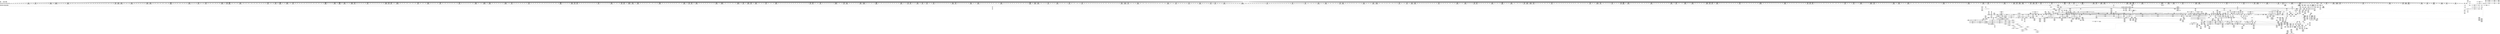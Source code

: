 digraph {
	CE0x5ad52b0 [shape=record,shape=Mrecord,label="{CE0x5ad52b0|avc_has_perm:_requested|Function::avc_has_perm&Arg::requested::|*SummSink*}"]
	CE0x5a6fdb0 [shape=record,shape=Mrecord,label="{CE0x5a6fdb0|56:_i8*,_:_CRE_913,914_}"]
	CE0x5b024b0 [shape=record,shape=Mrecord,label="{CE0x5b024b0|__llvm_gcov_indirect_counter_increment:_bb4}"]
	CE0x5ac1e40 [shape=record,shape=Mrecord,label="{CE0x5ac1e40|28:_i32,_:_CRE_23,24_}"]
	CE0x5a25a70 [shape=record,shape=Mrecord,label="{CE0x5a25a70|56:_i8*,_:_CRE_16,24_|*MultipleSource*|Function::may_link&Arg::dir::|Function::selinux_inode_link&Arg::dir::|security/selinux/hooks.c,1769}"]
	CE0x5a25d60 [shape=record,shape=Mrecord,label="{CE0x5a25d60|current_sid:_tmp1|*SummSource*}"]
	CE0x5ab8c10 [shape=record,shape=Mrecord,label="{CE0x5ab8c10|56:_i8*,_:_CRE_886,887_}"]
	CE0x5a537d0 [shape=record,shape=Mrecord,label="{CE0x5a537d0|56:_i8*,_:_CRE_250,251_}"]
	CE0x5a77030 [shape=record,shape=Mrecord,label="{CE0x5a77030|56:_i8*,_:_CRE_207,208_}"]
	CE0x5ab7d30 [shape=record,shape=Mrecord,label="{CE0x5ab7d30|56:_i8*,_:_CRE_872,873_}"]
	CE0x5a7a4d0 [shape=record,shape=Mrecord,label="{CE0x5a7a4d0|56:_i8*,_:_CRE_32,40_|*MultipleSource*|*LoadInst*|security/selinux/hooks.c,1770|security/selinux/hooks.c,1770}"]
	CE0x5ad0e70 [shape=record,shape=Mrecord,label="{CE0x5ad0e70|i64_1048576|*Constant*|*SummSource*}"]
	CE0x5aadb70 [shape=record,shape=Mrecord,label="{CE0x5aadb70|56:_i8*,_:_CRE_484,485_}"]
	CE0x5abe840 [shape=record,shape=Mrecord,label="{CE0x5abe840|56:_i8*,_:_CRE_968,976_|*MultipleSource*|*LoadInst*|security/selinux/hooks.c,1770|security/selinux/hooks.c,1770}"]
	CE0x5ab28c0 [shape=record,shape=Mrecord,label="{CE0x5ab28c0|56:_i8*,_:_CRE_602,603_}"]
	CE0x5add940 [shape=record,shape=Mrecord,label="{CE0x5add940|_call_void___llvm_gcov_indirect_counter_increment(i32*___llvm_gcov_global_state_pred221,_i64**_getelementptr_inbounds_(_4_x_i64*_,_4_x_i64*_*___llvm_gcda_edge_table220,_i64_0,_i64_3)),_!dbg_!27747|security/selinux/hooks.c,1789|*SummSink*}"]
	CE0x5aa9810 [shape=record,shape=Mrecord,label="{CE0x5aa9810|56:_i8*,_:_CRE_293,294_}"]
	CE0x5b04240 [shape=record,shape=Mrecord,label="{CE0x5b04240|current_sid:_tmp10|security/selinux/hooks.c,218}"]
	CE0x5a9f3b0 [shape=record,shape=Mrecord,label="{CE0x5a9f3b0|104:_%struct.inode*,_:_CRE_296,304_|*MultipleSource*|Function::may_link&Arg::dentry::|Function::selinux_inode_link&Arg::old_dentry::|security/selinux/hooks.c,1770}"]
	CE0x5a66780 [shape=record,shape=Mrecord,label="{CE0x5a66780|56:_i8*,_:_CRE_566,567_}"]
	CE0x5ab88e0 [shape=record,shape=Mrecord,label="{CE0x5ab88e0|56:_i8*,_:_CRE_883,884_}"]
	CE0x5ad17e0 [shape=record,shape=Mrecord,label="{CE0x5ad17e0|may_link:_or|security/selinux/hooks.c,1776}"]
	CE0x5a9e3b0 [shape=record,shape=Mrecord,label="{CE0x5a9e3b0|104:_%struct.inode*,_:_CRE_232,240_|*MultipleSource*|Function::may_link&Arg::dentry::|Function::selinux_inode_link&Arg::old_dentry::|security/selinux/hooks.c,1770}"]
	CE0x5a29c10 [shape=record,shape=Mrecord,label="{CE0x5a29c10|may_link:_tmp}"]
	CE0x5a22c70 [shape=record,shape=Mrecord,label="{CE0x5a22c70|_call_void_mcount()_#3}"]
	CE0x5ab0f40 [shape=record,shape=Mrecord,label="{CE0x5ab0f40|56:_i8*,_:_CRE_578,579_}"]
	CE0x5a506d0 [shape=record,shape=Mrecord,label="{CE0x5a506d0|may_link:_bb|*SummSource*}"]
	CE0x5a23de0 [shape=record,shape=Mrecord,label="{CE0x5a23de0|56:_i8*,_:_CRE_186,187_}"]
	CE0x5a57b20 [shape=record,shape=Mrecord,label="{CE0x5a57b20|56:_i8*,_:_CRE_169,170_}"]
	CE0x5ae4460 [shape=record,shape=Mrecord,label="{CE0x5ae4460|_ret_%struct.task_struct*_%tmp4,_!dbg_!27714|./arch/x86/include/asm/current.h,14|*SummSink*}"]
	CE0x5aa6d90 [shape=record,shape=Mrecord,label="{CE0x5aa6d90|56:_i8*,_:_CRE_253,254_}"]
	CE0x5aa0960 [shape=record,shape=Mrecord,label="{CE0x5aa0960|104:_%struct.inode*,_:_CRE_319,320_}"]
	CE0x5ac48f0 [shape=record,shape=Mrecord,label="{CE0x5ac48f0|28:_i32,_:_CRE_80,81_}"]
	CE0x5ab0060 [shape=record,shape=Mrecord,label="{CE0x5ab0060|56:_i8*,_:_CRE_564,565_}"]
	CE0x5b02350 [shape=record,shape=Mrecord,label="{CE0x5b02350|i32_-1|*Constant*}"]
	CE0x5ab6090 [shape=record,shape=Mrecord,label="{CE0x5ab6090|56:_i8*,_:_CRE_768,776_|*MultipleSource*|*LoadInst*|security/selinux/hooks.c,1770|security/selinux/hooks.c,1770}"]
	CE0x5a57f60 [shape=record,shape=Mrecord,label="{CE0x5a57f60|56:_i8*,_:_CRE_173,174_}"]
	CE0x5a78f80 [shape=record,shape=Mrecord,label="{CE0x5a78f80|56:_i8*,_:_CRE_147,148_}"]
	CE0x5a3b460 [shape=record,shape=Mrecord,label="{CE0x5a3b460|56:_i8*,_:_CRE_544,552_|*MultipleSource*|Function::may_link&Arg::dir::|Function::selinux_inode_link&Arg::dir::|security/selinux/hooks.c,1769}"]
	CE0x5a96bb0 [shape=record,shape=Mrecord,label="{CE0x5a96bb0|104:_%struct.inode*,_:_CRE_64,72_|*MultipleSource*|Function::may_link&Arg::dentry::|Function::selinux_inode_link&Arg::old_dentry::|security/selinux/hooks.c,1770}"]
	CE0x5ab6b70 [shape=record,shape=Mrecord,label="{CE0x5ab6b70|56:_i8*,_:_CRE_824,832_|*MultipleSource*|*LoadInst*|security/selinux/hooks.c,1770|security/selinux/hooks.c,1770}"]
	CE0x5ac56f0 [shape=record,shape=Mrecord,label="{CE0x5ac56f0|28:_i32,_:_CRE_94,95_}"]
	CE0x5a3d270 [shape=record,shape=Mrecord,label="{CE0x5a3d270|56:_i8*,_:_CRE_268,269_}"]
	CE0x5a71840 [shape=record,shape=Mrecord,label="{CE0x5a71840|56:_i8*,_:_CRE_899,900_}"]
	CE0x5ab3580 [shape=record,shape=Mrecord,label="{CE0x5ab3580|56:_i8*,_:_CRE_614,615_}"]
	CE0x5aafe40 [shape=record,shape=Mrecord,label="{CE0x5aafe40|56:_i8*,_:_CRE_562,563_}"]
	CE0x5a75c00 [shape=record,shape=Mrecord,label="{CE0x5a75c00|56:_i8*,_:_CRE_188,189_}"]
	CE0x5ac41f0 [shape=record,shape=Mrecord,label="{CE0x5ac41f0|28:_i32,_:_CRE_73,74_}"]
	CE0x5a40390 [shape=record,shape=Mrecord,label="{CE0x5a40390|current_sid:_tobool1|security/selinux/hooks.c,218|*SummSource*}"]
	CE0x5ad55a0 [shape=record,shape=Mrecord,label="{CE0x5ad55a0|avc_has_perm:_ssid|Function::avc_has_perm&Arg::ssid::|*SummSource*}"]
	CE0x5ad1660 [shape=record,shape=Mrecord,label="{CE0x5ad1660|may_link:_or|security/selinux/hooks.c,1776|*SummSource*}"]
	CE0x5a926a0 [shape=record,shape=Mrecord,label="{CE0x5a926a0|i64*_getelementptr_inbounds_(_11_x_i64_,_11_x_i64_*___llvm_gcov_ctr125,_i64_0,_i64_1)|*Constant*}"]
	CE0x5a70850 [shape=record,shape=Mrecord,label="{CE0x5a70850|56:_i8*,_:_CRE_923,924_}"]
	CE0x5a55fe0 [shape=record,shape=Mrecord,label="{CE0x5a55fe0|current_sid:_tmp1}"]
	CE0x5a70520 [shape=record,shape=Mrecord,label="{CE0x5a70520|56:_i8*,_:_CRE_920,921_}"]
	CE0x5abfd00 [shape=record,shape=Mrecord,label="{CE0x5abfd00|may_link:_tmp6|security/selinux/hooks.c,1770|*SummSink*}"]
	CE0x5ac6d30 [shape=record,shape=Mrecord,label="{CE0x5ac6d30|28:_i32,_:_CRE_115,116_}"]
	CE0x5a4ece0 [shape=record,shape=Mrecord,label="{CE0x5a4ece0|__llvm_gcov_indirect_counter_increment:_pred}"]
	CE0x5ad1d70 [shape=record,shape=Mrecord,label="{CE0x5ad1d70|may_link:_sid4|security/selinux/hooks.c,1777|*SummSource*}"]
	CE0x5ab5040 [shape=record,shape=Mrecord,label="{CE0x5ab5040|56:_i8*,_:_CRE_688,692_|*MultipleSource*|*LoadInst*|security/selinux/hooks.c,1770|security/selinux/hooks.c,1770}"]
	CE0x5ab1270 [shape=record,shape=Mrecord,label="{CE0x5ab1270|56:_i8*,_:_CRE_581,582_}"]
	CE0x5ae2a70 [shape=record,shape=Mrecord,label="{CE0x5ae2a70|current_sid:_tmp20|security/selinux/hooks.c,218}"]
	CE0x5afe600 [shape=record,shape=Mrecord,label="{CE0x5afe600|i32_4|*Constant*|*SummSink*}"]
	CE0x5ac1770 [shape=record,shape=Mrecord,label="{CE0x5ac1770|28:_i32,_:_CRE_16,17_}"]
	CE0x5acfe10 [shape=record,shape=Mrecord,label="{CE0x5acfe10|i64_2097152|*Constant*|*SummSink*}"]
	CE0x5ae3410 [shape=record,shape=Mrecord,label="{CE0x5ae3410|current_sid:_call4|security/selinux/hooks.c,218}"]
	CE0x5a25110 [shape=record,shape=Mrecord,label="{CE0x5a25110|may_link:_i_security|security/selinux/hooks.c,1769}"]
	CE0x5a691c0 [shape=record,shape=Mrecord,label="{CE0x5a691c0|56:_i8*,_:_CRE_618,619_}"]
	CE0x5a9fce0 [shape=record,shape=Mrecord,label="{CE0x5a9fce0|104:_%struct.inode*,_:_CRE_308,309_}"]
	CE0x5ac45f0 [shape=record,shape=Mrecord,label="{CE0x5ac45f0|28:_i32,_:_CRE_77,78_}"]
	CE0x5aa9f80 [shape=record,shape=Mrecord,label="{CE0x5aa9f80|56:_i8*,_:_CRE_300,301_}"]
	CE0x5ac5bf0 [shape=record,shape=Mrecord,label="{CE0x5ac5bf0|28:_i32,_:_CRE_99,100_}"]
	CE0x5a41c30 [shape=record,shape=Mrecord,label="{CE0x5a41c30|56:_i8*,_:_CRE_171,172_}"]
	CE0x5aa9b40 [shape=record,shape=Mrecord,label="{CE0x5aa9b40|56:_i8*,_:_CRE_296,297_}"]
	CE0x5a415b0 [shape=record,shape=Mrecord,label="{CE0x5a415b0|56:_i8*,_:_CRE_163,164_}"]
	CE0x5a241f0 [shape=record,shape=Mrecord,label="{CE0x5a241f0|56:_i8*,_:_CRE_191,192_}"]
	CE0x5a2b6d0 [shape=record,shape=Mrecord,label="{CE0x5a2b6d0|56:_i8*,_:_CRE_104,112_|*MultipleSource*|Function::may_link&Arg::dir::|Function::selinux_inode_link&Arg::dir::|security/selinux/hooks.c,1769}"]
	CE0x5aa70c0 [shape=record,shape=Mrecord,label="{CE0x5aa70c0|56:_i8*,_:_CRE_256,257_}"]
	CE0x5a24600 [shape=record,shape=Mrecord,label="{CE0x5a24600|56:_i8*,_:_CRE_196,197_}"]
	CE0x5aa19a0 [shape=record,shape=Mrecord,label="{CE0x5aa19a0|may_link:_tmp3|security/selinux/hooks.c,1769}"]
	CE0x5a69430 [shape=record,shape=Mrecord,label="{CE0x5a69430|56:_i8*,_:_CRE_621,622_}"]
	CE0x5a39c20 [shape=record,shape=Mrecord,label="{CE0x5a39c20|56:_i8*,_:_CRE_478,479_}"]
	CE0x5afc390 [shape=record,shape=Mrecord,label="{CE0x5afc390|i64_2|*Constant*}"]
	CE0x5a2dcc0 [shape=record,shape=Mrecord,label="{CE0x5a2dcc0|i64_1|*Constant*}"]
	CE0x5ae2c10 [shape=record,shape=Mrecord,label="{CE0x5ae2c10|current_sid:_tmp20|security/selinux/hooks.c,218|*SummSource*}"]
	CE0x5a6cc40 [shape=record,shape=Mrecord,label="{CE0x5a6cc40|56:_i8*,_:_CRE_866,867_}"]
	CE0x5a3e8a0 [shape=record,shape=Mrecord,label="{CE0x5a3e8a0|may_link:_dir|Function::may_link&Arg::dir::|*SummSource*}"]
	CE0x5a324b0 [shape=record,shape=Mrecord,label="{CE0x5a324b0|may_link:_entry|*SummSource*}"]
	CE0x5a27ea0 [shape=record,shape=Mrecord,label="{CE0x5a27ea0|may_link:_sw.epilog|*SummSink*}"]
	CE0x5aaba90 [shape=record,shape=Mrecord,label="{CE0x5aaba90|56:_i8*,_:_CRE_384,388_|*MultipleSource*|*LoadInst*|security/selinux/hooks.c,1770|security/selinux/hooks.c,1770}"]
	CE0x5a3a5e0 [shape=record,shape=Mrecord,label="{CE0x5a3a5e0|56:_i8*,_:_CRE_500,504_|*MultipleSource*|Function::may_link&Arg::dir::|Function::selinux_inode_link&Arg::dir::|security/selinux/hooks.c,1769}"]
	CE0x5ac1f40 [shape=record,shape=Mrecord,label="{CE0x5ac1f40|28:_i32,_:_CRE_24,28_|*MultipleSource*|security/selinux/hooks.c,1777|*LoadInst*|security/selinux/hooks.c,1769|security/selinux/hooks.c,1769}"]
	CE0x5ac40f0 [shape=record,shape=Mrecord,label="{CE0x5ac40f0|28:_i32,_:_CRE_72,73_}"]
	CE0x5ad0fa0 [shape=record,shape=Mrecord,label="{CE0x5ad0fa0|i64_1048576|*Constant*|*SummSink*}"]
	CE0x5afaa90 [shape=record,shape=Mrecord,label="{CE0x5afaa90|current_sid:_tmp11|security/selinux/hooks.c,218|*SummSink*}"]
	CE0x5abd9c0 [shape=record,shape=Mrecord,label="{CE0x5abd9c0|56:_i8*,_:_CRE_929,930_}"]
	CE0x5a70c90 [shape=record,shape=Mrecord,label="{CE0x5a70c90|56:_i8*,_:_CRE_927,928_}"]
	CE0x5adc730 [shape=record,shape=Mrecord,label="{CE0x5adc730|_call_void___llvm_gcov_indirect_counter_increment(i32*___llvm_gcov_global_state_pred221,_i64**_getelementptr_inbounds_(_4_x_i64*_,_4_x_i64*_*___llvm_gcda_edge_table220,_i64_0,_i64_0)),_!dbg_!27749|security/selinux/hooks.c,1793}"]
	CE0x5a3d990 [shape=record,shape=Mrecord,label="{CE0x5a3d990|56:_i8*,_:_CRE_277,278_}"]
	CE0x5ac3050 [shape=record,shape=Mrecord,label="{CE0x5ac3050|28:_i32,_:_CRE_55,56_}"]
	CE0x5a25730 [shape=record,shape=Mrecord,label="{CE0x5a25730|56:_i8*,_:_CRE_2,4_|*MultipleSource*|Function::may_link&Arg::dir::|Function::selinux_inode_link&Arg::dir::|security/selinux/hooks.c,1769}"]
	CE0x5b029f0 [shape=record,shape=Mrecord,label="{CE0x5b029f0|i64_5|*Constant*}"]
	CE0x5a97a70 [shape=record,shape=Mrecord,label="{CE0x5a97a70|104:_%struct.inode*,_:_CRE_95,96_}"]
	CE0x5aae4c0 [shape=record,shape=Mrecord,label="{CE0x5aae4c0|56:_i8*,_:_CRE_504,508_|*MultipleSource*|*LoadInst*|security/selinux/hooks.c,1770|security/selinux/hooks.c,1770}"]
	CE0x5ac57f0 [shape=record,shape=Mrecord,label="{CE0x5ac57f0|28:_i32,_:_CRE_95,96_}"]
	CE0x5aadc80 [shape=record,shape=Mrecord,label="{CE0x5aadc80|56:_i8*,_:_CRE_485,486_}"]
	CE0x5b04920 [shape=record,shape=Mrecord,label="{CE0x5b04920|current_sid:_tmp9|security/selinux/hooks.c,218}"]
	CE0x5a4f980 [shape=record,shape=Mrecord,label="{CE0x5a4f980|%struct.task_struct*_(%struct.task_struct**)*_asm_movq_%gs:$_1:P_,$0_,_r,im,_dirflag_,_fpsr_,_flags_|*SummSink*}"]
	CE0x5ac25f0 [shape=record,shape=Mrecord,label="{CE0x5ac25f0|28:_i32,_:_CRE_40,44_|*MultipleSource*|security/selinux/hooks.c,1777|*LoadInst*|security/selinux/hooks.c,1769|security/selinux/hooks.c,1769}"]
	CE0x5a91e20 [shape=record,shape=Mrecord,label="{CE0x5a91e20|GLOBAL:_current_sid.__warned|Global_var:current_sid.__warned|*SummSource*}"]
	CE0x5a9adf0 [shape=record,shape=Mrecord,label="{CE0x5a9adf0|104:_%struct.inode*,_:_CRE_181,182_}"]
	CE0x5b00dc0 [shape=record,shape=Mrecord,label="{CE0x5b00dc0|current_sid:_land.lhs.true}"]
	CE0x5a3ed20 [shape=record,shape=Mrecord,label="{CE0x5a3ed20|56:_i8*,_:_CRE_139,140_}"]
	CE0x5af8f90 [shape=record,shape=Mrecord,label="{CE0x5af8f90|may_link:_tmp24|security/selinux/hooks.c,1797}"]
	CE0x5ada950 [shape=record,shape=Mrecord,label="{CE0x5ada950|__llvm_gcov_indirect_counter_increment:_pred|*SummSink*}"]
	CE0x5a6a500 [shape=record,shape=Mrecord,label="{CE0x5a6a500|56:_i8*,_:_CRE_688,692_|*MultipleSource*|Function::may_link&Arg::dir::|Function::selinux_inode_link&Arg::dir::|security/selinux/hooks.c,1769}"]
	CE0x5a428a0 [shape=record,shape=Mrecord,label="{CE0x5a428a0|_call_void_mcount()_#3|*SummSource*}"]
	CE0x5a3f040 [shape=record,shape=Mrecord,label="{CE0x5a3f040|56:_i8*,_:_CRE_144,145_}"]
	CE0x5a77250 [shape=record,shape=Mrecord,label="{CE0x5a77250|56:_i8*,_:_CRE_208,210_|*MultipleSource*|*LoadInst*|security/selinux/hooks.c,1770|security/selinux/hooks.c,1770}"]
	CE0x5abebe0 [shape=record,shape=Mrecord,label="{CE0x5abebe0|56:_i8*,_:_CRE_978,979_}"]
	CE0x5aca260 [shape=record,shape=Mrecord,label="{CE0x5aca260|i64*_getelementptr_inbounds_(_14_x_i64_,_14_x_i64_*___llvm_gcov_ctr219,_i64_0,_i64_11)|*Constant*|*SummSink*}"]
	CE0x5ae11a0 [shape=record,shape=Mrecord,label="{CE0x5ae11a0|i64*_getelementptr_inbounds_(_11_x_i64_,_11_x_i64_*___llvm_gcov_ctr125,_i64_0,_i64_9)|*Constant*|*SummSource*}"]
	CE0x5a7a090 [shape=record,shape=Mrecord,label="{CE0x5a7a090|i64*_getelementptr_inbounds_(_14_x_i64_,_14_x_i64_*___llvm_gcov_ctr219,_i64_0,_i64_9)|*Constant*|*SummSource*}"]
	CE0x5ad9b10 [shape=record,shape=Mrecord,label="{CE0x5ad9b10|current_sid:_tmp24|security/selinux/hooks.c,220}"]
	CE0x5afd950 [shape=record,shape=Mrecord,label="{CE0x5afd950|get_current:_tmp4|./arch/x86/include/asm/current.h,14|*SummSource*}"]
	CE0x5aad730 [shape=record,shape=Mrecord,label="{CE0x5aad730|56:_i8*,_:_CRE_480,481_}"]
	CE0x5ad2570 [shape=record,shape=Mrecord,label="{CE0x5ad2570|may_link:_call9|security/selinux/hooks.c,1792|*SummSource*}"]
	CE0x5a37460 [shape=record,shape=Mrecord,label="{CE0x5a37460|56:_i8*,_:_CRE_310,311_}"]
	CE0x5aee5c0 [shape=record,shape=Mrecord,label="{CE0x5aee5c0|VOIDTB_TE_array:_GCE_.str64_private_unnamed_addr_constant_38_x_i8_c_014SELinux:_%s:_unrecognized_kind_%d_0A_00_,_align_1:_elem_0:default:}"]
	CE0x5a4a410 [shape=record,shape=Mrecord,label="{CE0x5a4a410|current_sid:_if.end|*SummSource*}"]
	CE0x5ab69a0 [shape=record,shape=Mrecord,label="{CE0x5ab69a0|56:_i8*,_:_CRE_816,824_|*MultipleSource*|*LoadInst*|security/selinux/hooks.c,1770|security/selinux/hooks.c,1770}"]
	CE0x5a1f9f0 [shape=record,shape=Mrecord,label="{CE0x5a1f9f0|i64*_getelementptr_inbounds_(_2_x_i64_,_2_x_i64_*___llvm_gcov_ctr218,_i64_0,_i64_1)|*Constant*|*SummSource*}"]
	CE0x5a57d40 [shape=record,shape=Mrecord,label="{CE0x5a57d40|56:_i8*,_:_CRE_171,172_}"]
	CE0x5ac6e40 [shape=record,shape=Mrecord,label="{CE0x5ac6e40|28:_i32,_:_CRE_116,117_}"]
	CE0x5aed700 [shape=record,shape=Mrecord,label="{CE0x5aed700|i32_1024|*Constant*|*SummSource*}"]
	CE0x5a67210 [shape=record,shape=Mrecord,label="{CE0x5a67210|56:_i8*,_:_CRE_579,580_}"]
	CE0x5a3a1d0 [shape=record,shape=Mrecord,label="{CE0x5a3a1d0|56:_i8*,_:_CRE_485,486_}"]
	CE0x5aee240 [shape=record,shape=Mrecord,label="{CE0x5aee240|i64*_getelementptr_inbounds_(_14_x_i64_,_14_x_i64_*___llvm_gcov_ctr219,_i64_0,_i64_12)|*Constant*}"]
	CE0x5abe130 [shape=record,shape=Mrecord,label="{CE0x5abe130|56:_i8*,_:_CRE_976,977_}"]
	CE0x5a4c010 [shape=record,shape=Mrecord,label="{CE0x5a4c010|i64*_getelementptr_inbounds_(_11_x_i64_,_11_x_i64_*___llvm_gcov_ctr125,_i64_0,_i64_8)|*Constant*|*SummSink*}"]
	CE0x5a66510 [shape=record,shape=Mrecord,label="{CE0x5a66510|56:_i8*,_:_CRE_563,564_}"]
	CE0x5a44430 [shape=record,shape=Mrecord,label="{CE0x5a44430|56:_i8*,_:_CRE_935,936_}"]
	CE0x5a24050 [shape=record,shape=Mrecord,label="{CE0x5a24050|56:_i8*,_:_CRE_189,190_}"]
	CE0x5af2060 [shape=record,shape=Mrecord,label="{CE0x5af2060|28:_i32,_32:_i16,_:_CRE_32,34_|*MultipleSource*|security/selinux/hooks.c,1797|security/selinux/hooks.c,1770|security/selinux/hooks.c,1770}"]
	CE0x5a47250 [shape=record,shape=Mrecord,label="{CE0x5a47250|selinux_inode_link:_tmp|*SummSink*}"]
	CE0x5aa73f0 [shape=record,shape=Mrecord,label="{CE0x5aa73f0|56:_i8*,_:_CRE_259,260_}"]
	CE0x5ac67e0 [shape=record,shape=Mrecord,label="{CE0x5ac67e0|28:_i32,_:_CRE_110,111_}"]
	CE0x5a52e50 [shape=record,shape=Mrecord,label="{CE0x5a52e50|56:_i8*,_:_CRE_240,241_}"]
	CE0x5a27700 [shape=record,shape=Mrecord,label="{CE0x5a27700|56:_i8*,_:_CRE_64,72_|*MultipleSource*|Function::may_link&Arg::dir::|Function::selinux_inode_link&Arg::dir::|security/selinux/hooks.c,1769}"]
	CE0x5aa4010 [shape=record,shape=Mrecord,label="{CE0x5aa4010|i64*_getelementptr_inbounds_(_14_x_i64_,_14_x_i64_*___llvm_gcov_ctr219,_i64_0,_i64_9)|*Constant*|*SummSink*}"]
	CE0x5a584b0 [shape=record,shape=Mrecord,label="{CE0x5a584b0|56:_i8*,_:_CRE_178,179_}"]
	CE0x5ac6180 [shape=record,shape=Mrecord,label="{CE0x5ac6180|28:_i32,_:_CRE_104,105_}"]
	CE0x5aab6f0 [shape=record,shape=Mrecord,label="{CE0x5aab6f0|56:_i8*,_:_CRE_360,376_|*MultipleSource*|*LoadInst*|security/selinux/hooks.c,1770|security/selinux/hooks.c,1770}"]
	CE0x5ac13a0 [shape=record,shape=Mrecord,label="{CE0x5ac13a0|28:_i32,_:_CRE_11,12_}"]
	CE0x5a3c670 [shape=record,shape=Mrecord,label="{CE0x5a3c670|56:_i8*,_:_CRE_253,254_}"]
	CE0x5a53010 [shape=record,shape=Mrecord,label="{CE0x5a53010|56:_i8*,_:_CRE_241,242_}"]
	CE0x5a72e90 [shape=record,shape=Mrecord,label="{CE0x5a72e90|56:_i8*,_:_CRE_920,921_}"]
	CE0x5ad44d0 [shape=record,shape=Mrecord,label="{CE0x5ad44d0|i64_0|*Constant*|*SummSource*}"]
	CE0x5a23700 [shape=record,shape=Mrecord,label="{CE0x5a23700|__llvm_gcov_indirect_counter_increment:_tmp2}"]
	CE0x5a68660 [shape=record,shape=Mrecord,label="{CE0x5a68660|56:_i8*,_:_CRE_604,605_}"]
	CE0x5a37390 [shape=record,shape=Mrecord,label="{CE0x5a37390|56:_i8*,_:_CRE_309,310_}"]
	CE0x5a28040 [shape=record,shape=Mrecord,label="{CE0x5a28040|selinux_inode_link:_call|security/selinux/hooks.c,2769|*SummSink*}"]
	CE0x5a6bbc0 [shape=record,shape=Mrecord,label="{CE0x5a6bbc0|56:_i8*,_:_CRE_808,816_|*MultipleSource*|Function::may_link&Arg::dir::|Function::selinux_inode_link&Arg::dir::|security/selinux/hooks.c,1769}"]
	CE0x5ac1a40 [shape=record,shape=Mrecord,label="{CE0x5ac1a40|28:_i32,_:_CRE_19,20_}"]
	CE0x5a96610 [shape=record,shape=Mrecord,label="{CE0x5a96610|104:_%struct.inode*,_:_CRE_24,40_|*MultipleSource*|Function::may_link&Arg::dentry::|Function::selinux_inode_link&Arg::old_dentry::|security/selinux/hooks.c,1770}"]
	CE0x5a6e100 [shape=record,shape=Mrecord,label="{CE0x5a6e100|56:_i8*,_:_CRE_886,887_}"]
	CE0x5aa8b50 [shape=record,shape=Mrecord,label="{CE0x5aa8b50|56:_i8*,_:_CRE_281,282_}"]
	CE0x5ad6fb0 [shape=record,shape=Mrecord,label="{CE0x5ad6fb0|_ret_i32_%retval.0,_!dbg_!27728|security/selinux/avc.c,775|*SummSink*}"]
	CE0x5a43620 [shape=record,shape=Mrecord,label="{CE0x5a43620|current_sid:_tmp6|security/selinux/hooks.c,218}"]
	CE0x5a6f640 [shape=record,shape=Mrecord,label="{CE0x5a6f640|56:_i8*,_:_CRE_906,907_}"]
	CE0x5ad4ee0 [shape=record,shape=Mrecord,label="{CE0x5ad4ee0|avc_has_perm:_entry|*SummSource*}"]
	CE0x5aa6620 [shape=record,shape=Mrecord,label="{CE0x5aa6620|56:_i8*,_:_CRE_246,247_}"]
	CE0x5a6a180 [shape=record,shape=Mrecord,label="{CE0x5a6a180|56:_i8*,_:_CRE_680,684_|*MultipleSource*|Function::may_link&Arg::dir::|Function::selinux_inode_link&Arg::dir::|security/selinux/hooks.c,1769}"]
	CE0x5a67960 [shape=record,shape=Mrecord,label="{CE0x5a67960|56:_i8*,_:_CRE_588,589_}"]
	CE0x5a76ae0 [shape=record,shape=Mrecord,label="{CE0x5a76ae0|56:_i8*,_:_CRE_202,203_}"]
	CE0x5afd9f0 [shape=record,shape=Mrecord,label="{CE0x5afd9f0|get_current:_tmp4|./arch/x86/include/asm/current.h,14|*SummSink*}"]
	CE0x5a9a800 [shape=record,shape=Mrecord,label="{CE0x5a9a800|104:_%struct.inode*,_:_CRE_176,177_}"]
	CE0x5b01d30 [shape=record,shape=Mrecord,label="{CE0x5b01d30|current_sid:_tmp14|security/selinux/hooks.c,218|*SummSource*}"]
	CE0x5aca130 [shape=record,shape=Mrecord,label="{CE0x5aca130|i64*_getelementptr_inbounds_(_14_x_i64_,_14_x_i64_*___llvm_gcov_ctr219,_i64_0,_i64_11)|*Constant*|*SummSource*}"]
	CE0x5a6f860 [shape=record,shape=Mrecord,label="{CE0x5a6f860|56:_i8*,_:_CRE_908,909_}"]
	CE0x5a24120 [shape=record,shape=Mrecord,label="{CE0x5a24120|56:_i8*,_:_CRE_190,191_}"]
	CE0x5a30550 [shape=record,shape=Mrecord,label="{CE0x5a30550|selinux_inode_link:_bb|*SummSink*}"]
	CE0x5a67620 [shape=record,shape=Mrecord,label="{CE0x5a67620|56:_i8*,_:_CRE_584,585_}"]
	CE0x5a78d60 [shape=record,shape=Mrecord,label="{CE0x5a78d60|56:_i8*,_:_CRE_145,146_}"]
	CE0x5add3c0 [shape=record,shape=Mrecord,label="{CE0x5add3c0|may_link:_tmp17|security/selinux/hooks.c,1786|*SummSource*}"]
	CE0x5ae17a0 [shape=record,shape=Mrecord,label="{CE0x5ae17a0|current_sid:_tmp17|security/selinux/hooks.c,218|*SummSink*}"]
	CE0x5a53630 [shape=record,shape=Mrecord,label="{CE0x5a53630|56:_i8*,_:_CRE_248,249_}"]
	CE0x5a58a00 [shape=record,shape=Mrecord,label="{CE0x5a58a00|56:_i8*,_:_CRE_183,184_}"]
	CE0x5a97470 [shape=record,shape=Mrecord,label="{CE0x5a97470|104:_%struct.inode*,_:_CRE_90,91_}"]
	CE0x5ad0280 [shape=record,shape=Mrecord,label="{CE0x5ad0280|may_link:_tobool|security/selinux/hooks.c,1776|*SummSink*}"]
	CE0x5aa7940 [shape=record,shape=Mrecord,label="{CE0x5aa7940|56:_i8*,_:_CRE_264,265_}"]
	CE0x5a3a370 [shape=record,shape=Mrecord,label="{CE0x5a3a370|56:_i8*,_:_CRE_487,488_}"]
	CE0x5abdbe0 [shape=record,shape=Mrecord,label="{CE0x5abdbe0|56:_i8*,_:_CRE_931,932_}"]
	CE0x5ab3cf0 [shape=record,shape=Mrecord,label="{CE0x5ab3cf0|56:_i8*,_:_CRE_621,622_}"]
	CE0x5a910d0 [shape=record,shape=Mrecord,label="{CE0x5a910d0|current_sid:_tmp5|security/selinux/hooks.c,218}"]
	CE0x5a3dfa0 [shape=record,shape=Mrecord,label="{CE0x5a3dfa0|may_link:_if.end|*SummSink*}"]
	CE0x5aa80b0 [shape=record,shape=Mrecord,label="{CE0x5aa80b0|56:_i8*,_:_CRE_271,272_}"]
	"CONST[source:0(mediator),value:2(dynamic)][purpose:{object}]"
	CE0x5a266f0 [shape=record,shape=Mrecord,label="{CE0x5a266f0|56:_i8*,_:_CRE_286,287_}"]
	CE0x5a283f0 [shape=record,shape=Mrecord,label="{CE0x5a283f0|selinux_inode_link:_dir|Function::selinux_inode_link&Arg::dir::|*SummSink*}"]
	CE0x5aa71d0 [shape=record,shape=Mrecord,label="{CE0x5aa71d0|56:_i8*,_:_CRE_257,258_}"]
	CE0x5a9c600 [shape=record,shape=Mrecord,label="{CE0x5a9c600|104:_%struct.inode*,_:_CRE_200,201_}"]
	CE0x5a39e90 [shape=record,shape=Mrecord,label="{CE0x5a39e90|56:_i8*,_:_CRE_481,482_}"]
	CE0x5a23570 [shape=record,shape=Mrecord,label="{CE0x5a23570|may_link:_return|*SummSink*}"]
	CE0x5a758d0 [shape=record,shape=Mrecord,label="{CE0x5a758d0|56:_i8*,_:_CRE_185,186_}"]
	CE0x5ab67d0 [shape=record,shape=Mrecord,label="{CE0x5ab67d0|56:_i8*,_:_CRE_808,816_|*MultipleSource*|*LoadInst*|security/selinux/hooks.c,1770|security/selinux/hooks.c,1770}"]
	CE0x5a6a6c0 [shape=record,shape=Mrecord,label="{CE0x5a6a6c0|56:_i8*,_:_CRE_696,704_|*MultipleSource*|Function::may_link&Arg::dir::|Function::selinux_inode_link&Arg::dir::|security/selinux/hooks.c,1769}"]
	CE0x5a73c40 [shape=record,shape=Mrecord,label="{CE0x5a73c40|56:_i8*,_:_CRE_1000,1008_|*MultipleSource*|Function::may_link&Arg::dir::|Function::selinux_inode_link&Arg::dir::|security/selinux/hooks.c,1769}"]
	CE0x5aa3470 [shape=record,shape=Mrecord,label="{CE0x5aa3470|i64*_getelementptr_inbounds_(_14_x_i64_,_14_x_i64_*___llvm_gcov_ctr219,_i64_0,_i64_9)|*Constant*}"]
	CE0x5a76480 [shape=record,shape=Mrecord,label="{CE0x5a76480|56:_i8*,_:_CRE_196,197_}"]
	CE0x5ae3ba0 [shape=record,shape=Mrecord,label="{CE0x5ae3ba0|GLOBAL:_get_current|*Constant*|*SummSource*}"]
	CE0x5a21f60 [shape=record,shape=Mrecord,label="{CE0x5a21f60|current_sid:_tmp4|security/selinux/hooks.c,218}"]
	CE0x5a97250 [shape=record,shape=Mrecord,label="{CE0x5a97250|104:_%struct.inode*,_:_CRE_89,90_}"]
	CE0x5a49c90 [shape=record,shape=Mrecord,label="{CE0x5a49c90|i64*_getelementptr_inbounds_(_2_x_i64_,_2_x_i64_*___llvm_gcov_ctr218,_i64_0,_i64_1)|*Constant*}"]
	CE0x5a3f790 [shape=record,shape=Mrecord,label="{CE0x5a3f790|56:_i8*,_:_CRE_153,154_}"]
	CE0x5a4ea10 [shape=record,shape=Mrecord,label="{CE0x5a4ea10|__llvm_gcov_indirect_counter_increment:_bb4|*SummSource*}"]
	CE0x5a387e0 [shape=record,shape=Mrecord,label="{CE0x5a387e0|56:_i8*,_:_CRE_408,416_|*MultipleSource*|Function::may_link&Arg::dir::|Function::selinux_inode_link&Arg::dir::|security/selinux/hooks.c,1769}"]
	CE0x5a689a0 [shape=record,shape=Mrecord,label="{CE0x5a689a0|56:_i8*,_:_CRE_608,609_}"]
	CE0x5a573b0 [shape=record,shape=Mrecord,label="{CE0x5a573b0|56:_i8*,_:_CRE_162,163_}"]
	CE0x5abd580 [shape=record,shape=Mrecord,label="{CE0x5abd580|56:_i8*,_:_CRE_925,926_}"]
	CE0x5a4fb30 [shape=record,shape=Mrecord,label="{CE0x5a4fb30|current_sid:_tmp15|security/selinux/hooks.c,218|*SummSink*}"]
	CE0x5ada840 [shape=record,shape=Mrecord,label="{CE0x5ada840|__llvm_gcov_indirect_counter_increment:_pred|*SummSource*}"]
	CE0x5aa31b0 [shape=record,shape=Mrecord,label="{CE0x5aa31b0|may_link:_tmp14|security/selinux/hooks.c,1783}"]
	CE0x5afd3a0 [shape=record,shape=Mrecord,label="{CE0x5afd3a0|may_link:_tmp25|security/selinux/hooks.c,1797|*SummSource*}"]
	CE0x5aa6160 [shape=record,shape=Mrecord,label="{CE0x5aa6160|56:_i8*,_:_CRE_242,243_}"]
	CE0x5a6ddd0 [shape=record,shape=Mrecord,label="{CE0x5a6ddd0|56:_i8*,_:_CRE_883,884_}"]
	CE0x5ac44f0 [shape=record,shape=Mrecord,label="{CE0x5ac44f0|28:_i32,_:_CRE_76,77_}"]
	CE0x5a2ba70 [shape=record,shape=Mrecord,label="{CE0x5a2ba70|56:_i8*,_:_CRE_120,128_|*MultipleSource*|Function::may_link&Arg::dir::|Function::selinux_inode_link&Arg::dir::|security/selinux/hooks.c,1769}"]
	CE0x5a21d10 [shape=record,shape=Mrecord,label="{CE0x5a21d10|may_link:_ad|security/selinux/hooks.c, 1764|*SummSink*}"]
	CE0x5a3a9e0 [shape=record,shape=Mrecord,label="{CE0x5a3a9e0|56:_i8*,_:_CRE_508,512_|*MultipleSource*|Function::may_link&Arg::dir::|Function::selinux_inode_link&Arg::dir::|security/selinux/hooks.c,1769}"]
	CE0x5a3ee00 [shape=record,shape=Mrecord,label="{CE0x5a3ee00|56:_i8*,_:_CRE_141,142_}"]
	CE0x5a72fa0 [shape=record,shape=Mrecord,label="{CE0x5a72fa0|56:_i8*,_:_CRE_921,922_}"]
	CE0x5b00450 [shape=record,shape=Mrecord,label="{CE0x5b00450|i64*_getelementptr_inbounds_(_14_x_i64_,_14_x_i64_*___llvm_gcov_ctr219,_i64_0,_i64_13)|*Constant*|*SummSink*}"]
	CE0x5a9c990 [shape=record,shape=Mrecord,label="{CE0x5a9c990|104:_%struct.inode*,_:_CRE_203,204_}"]
	CE0x5a6efe0 [shape=record,shape=Mrecord,label="{CE0x5a6efe0|56:_i8*,_:_CRE_900,901_}"]
	CE0x5a366a0 [shape=record,shape=Mrecord,label="{CE0x5a366a0|may_link:_sw.bb7}"]
	CE0x5ae2810 [shape=record,shape=Mrecord,label="{CE0x5ae2810|i64*_getelementptr_inbounds_(_11_x_i64_,_11_x_i64_*___llvm_gcov_ctr125,_i64_0,_i64_10)|*Constant*|*SummSink*}"]
	CE0x5a99040 [shape=record,shape=Mrecord,label="{CE0x5a99040|104:_%struct.inode*,_:_CRE_156,157_}"]
	CE0x5a9bdb0 [shape=record,shape=Mrecord,label="{CE0x5a9bdb0|104:_%struct.inode*,_:_CRE_193,194_}"]
	CE0x5ab1490 [shape=record,shape=Mrecord,label="{CE0x5ab1490|56:_i8*,_:_CRE_583,584_}"]
	CE0x5ac74a0 [shape=record,shape=Mrecord,label="{CE0x5ac74a0|28:_i32,_:_CRE_136,144_|*MultipleSource*|security/selinux/hooks.c,1777|*LoadInst*|security/selinux/hooks.c,1769|security/selinux/hooks.c,1769}"]
	CE0x5ad5d80 [shape=record,shape=Mrecord,label="{CE0x5ad5d80|i16_7|*Constant*|*SummSource*}"]
	CE0x5ab1d10 [shape=record,shape=Mrecord,label="{CE0x5ab1d10|56:_i8*,_:_CRE_591,592_}"]
	CE0x5a32750 [shape=record,shape=Mrecord,label="{CE0x5a32750|selinux_inode_link:_dir|Function::selinux_inode_link&Arg::dir::}"]
	CE0x5aec2d0 [shape=record,shape=Mrecord,label="{CE0x5aec2d0|i8*_getelementptr_inbounds_(_38_x_i8_,_38_x_i8_*_.str64,_i32_0,_i32_0)|*Constant*|*SummSink*}"]
	CE0x5a57a10 [shape=record,shape=Mrecord,label="{CE0x5a57a10|56:_i8*,_:_CRE_168,169_}"]
	CE0x5aa3220 [shape=record,shape=Mrecord,label="{CE0x5aa3220|may_link:_tmp14|security/selinux/hooks.c,1783|*SummSource*}"]
	CE0x5a665e0 [shape=record,shape=Mrecord,label="{CE0x5a665e0|56:_i8*,_:_CRE_564,565_}"]
	CE0x5ad3440 [shape=record,shape=Mrecord,label="{CE0x5ad3440|0:_i8,_8:_%struct.dentry*,_24:_%struct.selinux_audit_data*,_:_SCMRE_0,1_|*MultipleSource*|security/selinux/hooks.c, 1764|security/selinux/hooks.c,1772}"]
	CE0x5a9cac0 [shape=record,shape=Mrecord,label="{CE0x5a9cac0|104:_%struct.inode*,_:_CRE_204,205_}"]
	CE0x5ad1030 [shape=record,shape=Mrecord,label="{CE0x5ad1030|may_link:_cond|security/selinux/hooks.c,1776|*SummSource*}"]
	CE0x5ac09a0 [shape=record,shape=Mrecord,label="{CE0x5ac09a0|may_link:_tmp26|security/selinux/hooks.c,1799|*SummSource*}"]
	CE0x5a78a30 [shape=record,shape=Mrecord,label="{CE0x5a78a30|56:_i8*,_:_CRE_142,143_}"]
	CE0x5aaf540 [shape=record,shape=Mrecord,label="{CE0x5aaf540|56:_i8*,_:_CRE_554,555_}"]
	CE0x5a22330 [shape=record,shape=Mrecord,label="{CE0x5a22330|may_link:_sw.bb}"]
	CE0x5a3ded0 [shape=record,shape=Mrecord,label="{CE0x5a3ded0|may_link:_if.end|*SummSource*}"]
	CE0x5a68ce0 [shape=record,shape=Mrecord,label="{CE0x5a68ce0|56:_i8*,_:_CRE_612,613_}"]
	CE0x5a6aa40 [shape=record,shape=Mrecord,label="{CE0x5a6aa40|56:_i8*,_:_CRE_712,728_|*MultipleSource*|Function::may_link&Arg::dir::|Function::selinux_inode_link&Arg::dir::|security/selinux/hooks.c,1769}"]
	CE0x5b3c600 [shape=record,shape=Mrecord,label="{CE0x5b3c600|_call_void_mcount()_#3}"]
	CE0x5ad4d00 [shape=record,shape=Mrecord,label="{CE0x5ad4d00|i32_(i32,_i32,_i16,_i32,_%struct.common_audit_data*)*_bitcast_(i32_(i32,_i32,_i16,_i32,_%struct.common_audit_data.495*)*_avc_has_perm_to_i32_(i32,_i32,_i16,_i32,_%struct.common_audit_data*)*)|*Constant*|*SummSource*}"]
	CE0x5a36c40 [shape=record,shape=Mrecord,label="{CE0x5a36c40|56:_i8*,_:_CRE_300,301_}"]
	CE0x5aaf8f0 [shape=record,shape=Mrecord,label="{CE0x5aaf8f0|56:_i8*,_:_CRE_557,558_}"]
	CE0x5ac9cb0 [shape=record,shape=Mrecord,label="{CE0x5ac9cb0|i64**_getelementptr_inbounds_(_4_x_i64*_,_4_x_i64*_*___llvm_gcda_edge_table220,_i64_0,_i64_0)|*Constant*|*SummSource*}"]
	CE0x5a66e00 [shape=record,shape=Mrecord,label="{CE0x5a66e00|56:_i8*,_:_CRE_574,575_}"]
	CE0x5aae330 [shape=record,shape=Mrecord,label="{CE0x5aae330|56:_i8*,_:_CRE_500,504_|*MultipleSource*|*LoadInst*|security/selinux/hooks.c,1770|security/selinux/hooks.c,1770}"]
	CE0x5a41680 [shape=record,shape=Mrecord,label="{CE0x5a41680|56:_i8*,_:_CRE_164,165_}"]
	CE0x5afeed0 [shape=record,shape=Mrecord,label="{CE0x5afeed0|current_sid:_tmp12|security/selinux/hooks.c,218|*SummSink*}"]
	CE0x5acc9c0 [shape=record,shape=Mrecord,label="{CE0x5acc9c0|i64_2|*Constant*|*SummSource*}"]
	CE0x5a97810 [shape=record,shape=Mrecord,label="{CE0x5a97810|104:_%struct.inode*,_:_CRE_93,94_}"]
	CE0x5ab6430 [shape=record,shape=Mrecord,label="{CE0x5ab6430|56:_i8*,_:_CRE_792,800_|*MultipleSource*|*LoadInst*|security/selinux/hooks.c,1770|security/selinux/hooks.c,1770}"]
	CE0x5a712f0 [shape=record,shape=Mrecord,label="{CE0x5a712f0|56:_i8*,_:_CRE_894,895_}"]
	CE0x5aaa6f0 [shape=record,shape=Mrecord,label="{CE0x5aaa6f0|56:_i8*,_:_CRE_307,308_}"]
	CE0x5a99170 [shape=record,shape=Mrecord,label="{CE0x5a99170|104:_%struct.inode*,_:_CRE_157,158_}"]
	CE0x5ac33f0 [shape=record,shape=Mrecord,label="{CE0x5ac33f0|28:_i32,_:_CRE_59,60_}"]
	CE0x5aa4f50 [shape=record,shape=Mrecord,label="{CE0x5aa4f50|GLOBAL:___llvm_gcov_indirect_counter_increment|*Constant*|*SummSource*}"]
	CE0x5acacd0 [shape=record,shape=Mrecord,label="{CE0x5acacd0|i32_2|*Constant*}"]
	CE0x5b03f00 [shape=record,shape=Mrecord,label="{CE0x5b03f00|__llvm_gcov_indirect_counter_increment:_tmp5}"]
	CE0x5a76f20 [shape=record,shape=Mrecord,label="{CE0x5a76f20|56:_i8*,_:_CRE_206,207_}"]
	CE0x5aa7a50 [shape=record,shape=Mrecord,label="{CE0x5aa7a50|56:_i8*,_:_CRE_265,266_}"]
	CE0x5a38b60 [shape=record,shape=Mrecord,label="{CE0x5a38b60|56:_i8*,_:_CRE_424,432_|*MultipleSource*|Function::may_link&Arg::dir::|Function::selinux_inode_link&Arg::dir::|security/selinux/hooks.c,1769}"]
	CE0x5afc5a0 [shape=record,shape=Mrecord,label="{CE0x5afc5a0|i64_3|*Constant*|*SummSource*}"]
	CE0x5a418f0 [shape=record,shape=Mrecord,label="{CE0x5a418f0|56:_i8*,_:_CRE_167,168_}"]
	CE0x5aae890 [shape=record,shape=Mrecord,label="{CE0x5aae890|56:_i8*,_:_CRE_512,520_|*MultipleSource*|*LoadInst*|security/selinux/hooks.c,1770|security/selinux/hooks.c,1770}"]
	CE0x5a299b0 [shape=record,shape=Mrecord,label="{CE0x5a299b0|i64*_getelementptr_inbounds_(_14_x_i64_,_14_x_i64_*___llvm_gcov_ctr219,_i64_0,_i64_0)|*Constant*}"]
	CE0x5aa51d0 [shape=record,shape=Mrecord,label="{CE0x5aa51d0|i64**_getelementptr_inbounds_(_4_x_i64*_,_4_x_i64*_*___llvm_gcda_edge_table220,_i64_0,_i64_1)|*Constant*|*SummSource*}"]
	CE0x5ac7d20 [shape=record,shape=Mrecord,label="{CE0x5ac7d20|28:_i32,_:_CRE_168,184_|*MultipleSource*|security/selinux/hooks.c,1777|*LoadInst*|security/selinux/hooks.c,1769|security/selinux/hooks.c,1769}"]
	CE0x5a97660 [shape=record,shape=Mrecord,label="{CE0x5a97660|104:_%struct.inode*,_:_CRE_91,92_}"]
	CE0x5a66920 [shape=record,shape=Mrecord,label="{CE0x5a66920|56:_i8*,_:_CRE_568,569_}"]
	CE0x5a46500 [shape=record,shape=Mrecord,label="{CE0x5a46500|GLOBAL:_may_link|*Constant*}"]
	CE0x5a40660 [shape=record,shape=Mrecord,label="{CE0x5a40660|i32_1|*Constant*|*SummSource*}"]
	CE0x5ad4150 [shape=record,shape=Mrecord,label="{CE0x5ad4150|GLOBAL:___llvm_gcov_ctr219|Global_var:__llvm_gcov_ctr219|*SummSink*}"]
	CE0x5a99e80 [shape=record,shape=Mrecord,label="{CE0x5a99e80|104:_%struct.inode*,_:_CRE_168,169_}"]
	CE0x5a27c10 [shape=record,shape=Mrecord,label="{CE0x5a27c10|56:_i8*,_:_CRE_80,88_|*MultipleSource*|Function::may_link&Arg::dir::|Function::selinux_inode_link&Arg::dir::|security/selinux/hooks.c,1769}"]
	CE0x5a99af0 [shape=record,shape=Mrecord,label="{CE0x5a99af0|104:_%struct.inode*,_:_CRE_165,166_}"]
	CE0x5a23f80 [shape=record,shape=Mrecord,label="{CE0x5a23f80|56:_i8*,_:_CRE_188,189_}"]
	CE0x5aa0700 [shape=record,shape=Mrecord,label="{CE0x5aa0700|104:_%struct.inode*,_:_CRE_317,318_}"]
	CE0x5ad0450 [shape=record,shape=Mrecord,label="{CE0x5ad0450|may_link:_dentry2|security/selinux/hooks.c,1773|*SummSink*}"]
	CE0x5a9db60 [shape=record,shape=Mrecord,label="{CE0x5a9db60|104:_%struct.inode*,_:_CRE_218,219_}"]
	CE0x5a24ae0 [shape=record,shape=Mrecord,label="{CE0x5a24ae0|56:_i8*,_:_CRE_202,203_}"]
	CE0x5a9b050 [shape=record,shape=Mrecord,label="{CE0x5a9b050|104:_%struct.inode*,_:_CRE_183,184_}"]
	CE0x5a66370 [shape=record,shape=Mrecord,label="{CE0x5a66370|56:_i8*,_:_CRE_561,562_}"]
	CE0x5a3fa00 [shape=record,shape=Mrecord,label="{CE0x5a3fa00|56:_i8*,_:_CRE_156,157_}"]
	CE0x5a76040 [shape=record,shape=Mrecord,label="{CE0x5a76040|56:_i8*,_:_CRE_192,193_}"]
	CE0x5acc240 [shape=record,shape=Mrecord,label="{CE0x5acc240|may_link:_tobool6|security/selinux/hooks.c,1778}"]
	CE0x5ad03c0 [shape=record,shape=Mrecord,label="{CE0x5ad03c0|may_link:_dentry2|security/selinux/hooks.c,1773|*SummSource*}"]
	CE0x5a795e0 [shape=record,shape=Mrecord,label="{CE0x5a795e0|56:_i8*,_:_CRE_153,154_}"]
	CE0x5aac3a0 [shape=record,shape=Mrecord,label="{CE0x5aac3a0|56:_i8*,_:_CRE_424,432_|*MultipleSource*|*LoadInst*|security/selinux/hooks.c,1770|security/selinux/hooks.c,1770}"]
	CE0x5b070a0 [shape=record,shape=Mrecord,label="{CE0x5b070a0|i32_218|*Constant*|*SummSink*}"]
	CE0x5a3e1e0 [shape=record,shape=Mrecord,label="{CE0x5a3e1e0|may_link:_sw.bb8|*SummSink*}"]
	CE0x5a98a50 [shape=record,shape=Mrecord,label="{CE0x5a98a50|104:_%struct.inode*,_:_CRE_151,152_}"]
	CE0x5aa6a60 [shape=record,shape=Mrecord,label="{CE0x5aa6a60|56:_i8*,_:_CRE_250,251_}"]
	CE0x5abf4e0 [shape=record,shape=Mrecord,label="{CE0x5abf4e0|56:_i8*,_:_CRE_988,992_|*MultipleSource*|*LoadInst*|security/selinux/hooks.c,1770|security/selinux/hooks.c,1770}"]
	CE0x5adbee0 [shape=record,shape=Mrecord,label="{CE0x5adbee0|may_link:_tmp19|security/selinux/hooks.c,1789}"]
	CE0x5ad5ef0 [shape=record,shape=Mrecord,label="{CE0x5ad5ef0|i16_7|*Constant*|*SummSink*}"]
	CE0x5a6c840 [shape=record,shape=Mrecord,label="{CE0x5a6c840|56:_i8*,_:_CRE_864,865_}"]
	CE0x5abffe0 [shape=record,shape=Mrecord,label="{CE0x5abffe0|28:_i32,_:_CRE_0,8_|*MultipleSource*|security/selinux/hooks.c,1777|*LoadInst*|security/selinux/hooks.c,1769|security/selinux/hooks.c,1769}"]
	CE0x5a41750 [shape=record,shape=Mrecord,label="{CE0x5a41750|56:_i8*,_:_CRE_165,166_}"]
	CE0x5ae0010 [shape=record,shape=Mrecord,label="{CE0x5ae0010|i32_22|*Constant*|*SummSink*}"]
	CE0x5a24390 [shape=record,shape=Mrecord,label="{CE0x5a24390|56:_i8*,_:_CRE_193,194_}"]
	CE0x5a696a0 [shape=record,shape=Mrecord,label="{CE0x5a696a0|56:_i8*,_:_CRE_624,628_|*MultipleSource*|Function::may_link&Arg::dir::|Function::selinux_inode_link&Arg::dir::|security/selinux/hooks.c,1769}"]
	CE0x5a2fa40 [shape=record,shape=Mrecord,label="{CE0x5a2fa40|i64*_getelementptr_inbounds_(_2_x_i64_,_2_x_i64_*___llvm_gcov_ctr98,_i64_0,_i64_1)|*Constant*|*SummSource*}"]
	CE0x5aa0370 [shape=record,shape=Mrecord,label="{CE0x5aa0370|104:_%struct.inode*,_:_CRE_314,315_}"]
	CE0x5ac9a00 [shape=record,shape=Mrecord,label="{CE0x5ac9a00|i64**_getelementptr_inbounds_(_4_x_i64*_,_4_x_i64*_*___llvm_gcda_edge_table220,_i64_0,_i64_0)|*Constant*}"]
	CE0x5aa13d0 [shape=record,shape=Mrecord,label="{CE0x5aa13d0|56:_i8*,_:_CRE_8,12_|*MultipleSource*|*LoadInst*|security/selinux/hooks.c,1770|security/selinux/hooks.c,1770}"]
	CE0x5ab2e10 [shape=record,shape=Mrecord,label="{CE0x5ab2e10|56:_i8*,_:_CRE_607,608_}"]
	CE0x5aca660 [shape=record,shape=Mrecord,label="{CE0x5aca660|may_link:_tmp21|security/selinux/hooks.c,1793}"]
	CE0x5a6d330 [shape=record,shape=Mrecord,label="{CE0x5a6d330|56:_i8*,_:_CRE_873,874_}"]
	CE0x5ae2880 [shape=record,shape=Mrecord,label="{CE0x5ae2880|current_sid:_tmp19|security/selinux/hooks.c,218|*SummSink*}"]
	CE0x5a66ed0 [shape=record,shape=Mrecord,label="{CE0x5a66ed0|56:_i8*,_:_CRE_575,576_}"]
	CE0x5a28330 [shape=record,shape=Mrecord,label="{CE0x5a28330|GLOBAL:_may_link|*Constant*|*SummSink*}"]
	CE0x5a45860 [shape=record,shape=Mrecord,label="{CE0x5a45860|56:_i8*,_:_CRE_296,297_}"]
	CE0x5afeab0 [shape=record,shape=Mrecord,label="{CE0x5afeab0|__llvm_gcov_indirect_counter_increment:_tmp1|*SummSink*}"]
	CE0x5a9b180 [shape=record,shape=Mrecord,label="{CE0x5a9b180|104:_%struct.inode*,_:_CRE_184,185_}"]
	CE0x5ab3be0 [shape=record,shape=Mrecord,label="{CE0x5ab3be0|56:_i8*,_:_CRE_620,621_}"]
	CE0x5b04820 [shape=record,shape=Mrecord,label="{CE0x5b04820|i64_4|*Constant*|*SummSink*}"]
	CE0x5a29a80 [shape=record,shape=Mrecord,label="{CE0x5a29a80|i64*_getelementptr_inbounds_(_14_x_i64_,_14_x_i64_*___llvm_gcov_ctr219,_i64_0,_i64_0)|*Constant*|*SummSource*}"]
	CE0x5a792b0 [shape=record,shape=Mrecord,label="{CE0x5a792b0|56:_i8*,_:_CRE_150,151_}"]
	CE0x5aa7e90 [shape=record,shape=Mrecord,label="{CE0x5aa7e90|56:_i8*,_:_CRE_269,270_}"]
	CE0x5a9f7f0 [shape=record,shape=Mrecord,label="{CE0x5a9f7f0|104:_%struct.inode*,_:_CRE_305,306_}"]
	CE0x5ae1730 [shape=record,shape=Mrecord,label="{CE0x5ae1730|current_sid:_tmp17|security/selinux/hooks.c,218|*SummSource*}"]
	CE0x5b022a0 [shape=record,shape=Mrecord,label="{CE0x5b022a0|i1_true|*Constant*|*SummSource*}"]
	CE0x5a6ca40 [shape=record,shape=Mrecord,label="{CE0x5a6ca40|56:_i8*,_:_CRE_865,866_}"]
	CE0x5a9b7f0 [shape=record,shape=Mrecord,label="{CE0x5a9b7f0|104:_%struct.inode*,_:_CRE_188,189_}"]
	CE0x5ac65c0 [shape=record,shape=Mrecord,label="{CE0x5ac65c0|28:_i32,_:_CRE_108,109_}"]
	CE0x5ac31f0 [shape=record,shape=Mrecord,label="{CE0x5ac31f0|28:_i32,_:_CRE_57,58_}"]
	CE0x5a311d0 [shape=record,shape=Mrecord,label="{CE0x5a311d0|i32_0|*Constant*|*SummSink*}"]
	CE0x5b038c0 [shape=record,shape=Mrecord,label="{CE0x5b038c0|i64_5|*Constant*|*SummSink*}"]
	CE0x5ac7920 [shape=record,shape=Mrecord,label="{CE0x5ac7920|28:_i32,_:_CRE_152,160_|*MultipleSource*|security/selinux/hooks.c,1777|*LoadInst*|security/selinux/hooks.c,1769|security/selinux/hooks.c,1769}"]
	CE0x5a71c80 [shape=record,shape=Mrecord,label="{CE0x5a71c80|56:_i8*,_:_CRE_903,904_}"]
	CE0x5a36b70 [shape=record,shape=Mrecord,label="{CE0x5a36b70|56:_i8*,_:_CRE_299,300_}"]
	CE0x5a4fa50 [shape=record,shape=Mrecord,label="{CE0x5a4fa50|current_sid:_tmp15|security/selinux/hooks.c,218}"]
	CE0x5a23690 [shape=record,shape=Mrecord,label="{CE0x5a23690|get_current:_bb}"]
	CE0x5a585c0 [shape=record,shape=Mrecord,label="{CE0x5a585c0|56:_i8*,_:_CRE_179,180_}"]
	CE0x5a6a340 [shape=record,shape=Mrecord,label="{CE0x5a6a340|56:_i8*,_:_CRE_684,688_|*MultipleSource*|Function::may_link&Arg::dir::|Function::selinux_inode_link&Arg::dir::|security/selinux/hooks.c,1769}"]
	CE0x5a67140 [shape=record,shape=Mrecord,label="{CE0x5a67140|56:_i8*,_:_CRE_578,579_}"]
	CE0x5a43e00 [shape=record,shape=Mrecord,label="{CE0x5a43e00|current_sid:_call|security/selinux/hooks.c,218|*SummSource*}"]
	CE0x5ac8120 [shape=record,shape=Mrecord,label="{CE0x5ac8120|28:_i32,_:_CRE_192,196_|*MultipleSource*|security/selinux/hooks.c,1777|*LoadInst*|security/selinux/hooks.c,1769|security/selinux/hooks.c,1769}"]
	CE0x5abf2c0 [shape=record,shape=Mrecord,label="{CE0x5abf2c0|may_link:_tmp5|security/selinux/hooks.c,1770}"]
	CE0x5b00f90 [shape=record,shape=Mrecord,label="{CE0x5b00f90|current_sid:_bb|*SummSink*}"]
	CE0x5adabc0 [shape=record,shape=Mrecord,label="{CE0x5adabc0|may_link:_tmp18|security/selinux/hooks.c,1789}"]
	CE0x5a56f70 [shape=record,shape=Mrecord,label="{CE0x5a56f70|56:_i8*,_:_CRE_158,159_}"]
	CE0x5aedc30 [shape=record,shape=Mrecord,label="{CE0x5aedc30|may_link:_av.0}"]
	CE0x5a268f0 [shape=record,shape=Mrecord,label="{CE0x5a268f0|56:_i8*,_:_CRE_4,8_|*MultipleSource*|Function::may_link&Arg::dir::|Function::selinux_inode_link&Arg::dir::|security/selinux/hooks.c,1769}"]
	CE0x5a2ab50 [shape=record,shape=Mrecord,label="{CE0x5a2ab50|_ret_i32_%retval.0,_!dbg_!27757|security/selinux/hooks.c,1799|*SummSink*}"]
	CE0x5a41ea0 [shape=record,shape=Mrecord,label="{CE0x5a41ea0|56:_i8*,_:_CRE_174,175_}"]
	CE0x5a371f0 [shape=record,shape=Mrecord,label="{CE0x5a371f0|56:_i8*,_:_CRE_307,308_}"]
	CE0x5a37ba0 [shape=record,shape=Mrecord,label="{CE0x5a37ba0|56:_i8*,_:_CRE_344,352_|*MultipleSource*|Function::may_link&Arg::dir::|Function::selinux_inode_link&Arg::dir::|security/selinux/hooks.c,1769}"]
	CE0x5aead80 [shape=record,shape=Mrecord,label="{CE0x5aead80|get_current:_tmp3|*SummSink*}"]
	CE0x5ab5ec0 [shape=record,shape=Mrecord,label="{CE0x5ab5ec0|56:_i8*,_:_CRE_760,768_|*MultipleSource*|*LoadInst*|security/selinux/hooks.c,1770|security/selinux/hooks.c,1770}"]
	CE0x5a45520 [shape=record,shape=Mrecord,label="{CE0x5a45520|56:_i8*,_:_CRE_292,293_}"]
	CE0x5a67480 [shape=record,shape=Mrecord,label="{CE0x5a67480|56:_i8*,_:_CRE_582,583_}"]
	CE0x5ab26a0 [shape=record,shape=Mrecord,label="{CE0x5ab26a0|56:_i8*,_:_CRE_600,601_}"]
	CE0x5a67890 [shape=record,shape=Mrecord,label="{CE0x5a67890|56:_i8*,_:_CRE_587,588_}"]
	CE0x5ad6050 [shape=record,shape=Mrecord,label="{CE0x5ad6050|avc_has_perm:_tclass|Function::avc_has_perm&Arg::tclass::}"]
	CE0x5a72940 [shape=record,shape=Mrecord,label="{CE0x5a72940|56:_i8*,_:_CRE_915,916_}"]
	CE0x5afc0c0 [shape=record,shape=Mrecord,label="{CE0x5afc0c0|i64*_null|*Constant*}"]
	CE0x5b06a80 [shape=record,shape=Mrecord,label="{CE0x5b06a80|i8*_getelementptr_inbounds_(_25_x_i8_,_25_x_i8_*_.str3,_i32_0,_i32_0)|*Constant*}"]
	CE0x5ac8520 [shape=record,shape=Mrecord,label="{CE0x5ac8520|may_link:_tmp7|security/selinux/hooks.c,1777}"]
	CE0x5a77e00 [shape=record,shape=Mrecord,label="{CE0x5a77e00|56:_i8*,_:_CRE_112,120_|*MultipleSource*|*LoadInst*|security/selinux/hooks.c,1770|security/selinux/hooks.c,1770}"]
	CE0x5a97710 [shape=record,shape=Mrecord,label="{CE0x5a97710|104:_%struct.inode*,_:_CRE_92,93_}"]
	CE0x5ab2f20 [shape=record,shape=Mrecord,label="{CE0x5ab2f20|56:_i8*,_:_CRE_608,609_}"]
	CE0x5b06f00 [shape=record,shape=Mrecord,label="{CE0x5b06f00|i32_218|*Constant*}"]
	CE0x5a3d720 [shape=record,shape=Mrecord,label="{CE0x5a3d720|56:_i8*,_:_CRE_274,275_}"]
	CE0x5a3f450 [shape=record,shape=Mrecord,label="{CE0x5a3f450|56:_i8*,_:_CRE_149,150_}"]
	CE0x5aa58b0 [shape=record,shape=Mrecord,label="{CE0x5aa58b0|__llvm_gcov_indirect_counter_increment:_counters|Function::__llvm_gcov_indirect_counter_increment&Arg::counters::}"]
	CE0x5a68320 [shape=record,shape=Mrecord,label="{CE0x5a68320|56:_i8*,_:_CRE_600,601_}"]
	CE0x5ab08e0 [shape=record,shape=Mrecord,label="{CE0x5ab08e0|56:_i8*,_:_CRE_572,573_}"]
	CE0x5a34ba0 [shape=record,shape=Mrecord,label="{CE0x5a34ba0|may_link:_dentry|Function::may_link&Arg::dentry::|*SummSource*}"]
	CE0x5a3d1a0 [shape=record,shape=Mrecord,label="{CE0x5a3d1a0|56:_i8*,_:_CRE_267,268_}"]
	CE0x5a527c0 [shape=record,shape=Mrecord,label="{CE0x5a527c0|56:_i8*,_:_CRE_212,216_|*MultipleSource*|Function::may_link&Arg::dir::|Function::selinux_inode_link&Arg::dir::|security/selinux/hooks.c,1769}"]
	CE0x5aabe30 [shape=record,shape=Mrecord,label="{CE0x5aabe30|56:_i8*,_:_CRE_400,408_|*MultipleSource*|*LoadInst*|security/selinux/hooks.c,1770|security/selinux/hooks.c,1770}"]
	CE0x5aaea60 [shape=record,shape=Mrecord,label="{CE0x5aaea60|56:_i8*,_:_CRE_520,528_|*MultipleSource*|*LoadInst*|security/selinux/hooks.c,1770|security/selinux/hooks.c,1770}"]
	CE0x5a22000 [shape=record,shape=Mrecord,label="{CE0x5a22000|current_sid:_tmp4|security/selinux/hooks.c,218|*SummSource*}"]
	CE0x5a9c010 [shape=record,shape=Mrecord,label="{CE0x5a9c010|104:_%struct.inode*,_:_CRE_195,196_}"]
	CE0x5a9e280 [shape=record,shape=Mrecord,label="{CE0x5a9e280|104:_%struct.inode*,_:_CRE_224,232_|*MultipleSource*|Function::may_link&Arg::dentry::|Function::selinux_inode_link&Arg::old_dentry::|security/selinux/hooks.c,1770}"]
	CE0x5aa5670 [shape=record,shape=Mrecord,label="{CE0x5aa5670|__llvm_gcov_indirect_counter_increment:_predecessor|Function::__llvm_gcov_indirect_counter_increment&Arg::predecessor::|*SummSource*}"]
	CE0x5aa9a30 [shape=record,shape=Mrecord,label="{CE0x5aa9a30|56:_i8*,_:_CRE_295,296_}"]
	CE0x5a78e70 [shape=record,shape=Mrecord,label="{CE0x5a78e70|56:_i8*,_:_CRE_146,147_}"]
	CE0x5ac8e70 [shape=record,shape=Mrecord,label="{CE0x5ac8e70|may_link:_tmp20|security/selinux/hooks.c,1793}"]
	CE0x5a75f30 [shape=record,shape=Mrecord,label="{CE0x5a75f30|56:_i8*,_:_CRE_191,192_}"]
	CE0x5a9f5d0 [shape=record,shape=Mrecord,label="{CE0x5a9f5d0|104:_%struct.inode*,_:_CRE_304,305_}"]
	CE0x5a9d900 [shape=record,shape=Mrecord,label="{CE0x5a9d900|104:_%struct.inode*,_:_CRE_216,217_}"]
	CE0x5a4af50 [shape=record,shape=Mrecord,label="{CE0x5a4af50|i64*_getelementptr_inbounds_(_11_x_i64_,_11_x_i64_*___llvm_gcov_ctr125,_i64_0,_i64_6)|*Constant*|*SummSource*}"]
	CE0x5a3f6c0 [shape=record,shape=Mrecord,label="{CE0x5a3f6c0|56:_i8*,_:_CRE_152,153_}"]
	CE0x5a9b3e0 [shape=record,shape=Mrecord,label="{CE0x5a9b3e0|104:_%struct.inode*,_:_CRE_186,187_}"]
	CE0x5ac0b70 [shape=record,shape=Mrecord,label="{CE0x5ac0b70|may_link:_sid10|security/selinux/hooks.c,1797|*SummSource*}"]
	CE0x5aaafc0 [shape=record,shape=Mrecord,label="{CE0x5aaafc0|56:_i8*,_:_CRE_328,336_|*MultipleSource*|*LoadInst*|security/selinux/hooks.c,1770|security/selinux/hooks.c,1770}"]
	CE0x5aaaa20 [shape=record,shape=Mrecord,label="{CE0x5aaaa20|56:_i8*,_:_CRE_310,311_}"]
	CE0x5aeda00 [shape=record,shape=Mrecord,label="{CE0x5aeda00|i32_2048|*Constant*|*SummSource*}"]
	CE0x5ad4280 [shape=record,shape=Mrecord,label="{CE0x5ad4280|i64_0|*Constant*|*SummSink*}"]
	CE0x5a9a0e0 [shape=record,shape=Mrecord,label="{CE0x5a9a0e0|104:_%struct.inode*,_:_CRE_170,171_}"]
	CE0x5ab2040 [shape=record,shape=Mrecord,label="{CE0x5ab2040|56:_i8*,_:_CRE_594,595_}"]
	CE0x5a37600 [shape=record,shape=Mrecord,label="{CE0x5a37600|56:_i8*,_:_CRE_312,320_|*MultipleSource*|Function::may_link&Arg::dir::|Function::selinux_inode_link&Arg::dir::|security/selinux/hooks.c,1769}"]
	CE0x5a66440 [shape=record,shape=Mrecord,label="{CE0x5a66440|56:_i8*,_:_CRE_562,563_}"]
	CE0x5aa7b60 [shape=record,shape=Mrecord,label="{CE0x5aa7b60|56:_i8*,_:_CRE_266,267_}"]
	CE0x5a4e180 [shape=record,shape=Mrecord,label="{CE0x5a4e180|current_sid:_tmp|*SummSource*}"]
	CE0x5a731c0 [shape=record,shape=Mrecord,label="{CE0x5a731c0|56:_i8*,_:_CRE_923,924_}"]
	CE0x5aecbd0 [shape=record,shape=Mrecord,label="{CE0x5aecbd0|VOIDTB_TE_array:_GCE___func__.may_link_private_unnamed_addr_constant_9_x_i8_c_may_link_00_,_align_1:_elem_0:default:}"]
	CE0x5a9acc0 [shape=record,shape=Mrecord,label="{CE0x5a9acc0|104:_%struct.inode*,_:_CRE_180,181_}"]
	CE0x5aaad50 [shape=record,shape=Mrecord,label="{CE0x5aaad50|56:_i8*,_:_CRE_312,320_|*MultipleSource*|*LoadInst*|security/selinux/hooks.c,1770|security/selinux/hooks.c,1770}"]
	CE0x5a4bd80 [shape=record,shape=Mrecord,label="{CE0x5a4bd80|current_sid:_tmp13|security/selinux/hooks.c,218|*SummSink*}"]
	CE0x5a753c0 [shape=record,shape=Mrecord,label="{CE0x5a753c0|may_link:_tmp15|security/selinux/hooks.c,1783|*SummSink*}"]
	CE0x5a224f0 [shape=record,shape=Mrecord,label="{CE0x5a224f0|may_link:_sw.bb|*SummSink*}"]
	CE0x5a71a60 [shape=record,shape=Mrecord,label="{CE0x5a71a60|56:_i8*,_:_CRE_901,902_}"]
	CE0x5a986f0 [shape=record,shape=Mrecord,label="{CE0x5a986f0|104:_%struct.inode*,_:_CRE_148,149_}"]
	CE0x5adf960 [shape=record,shape=Mrecord,label="{CE0x5adf960|current_sid:_tmp21|security/selinux/hooks.c,218|*SummSource*}"]
	CE0x5adf9d0 [shape=record,shape=Mrecord,label="{CE0x5adf9d0|current_sid:_tmp21|security/selinux/hooks.c,218|*SummSink*}"]
	CE0x5ab1af0 [shape=record,shape=Mrecord,label="{CE0x5ab1af0|56:_i8*,_:_CRE_589,590_}"]
	CE0x5a588f0 [shape=record,shape=Mrecord,label="{CE0x5a588f0|56:_i8*,_:_CRE_182,183_}"]
	CE0x5a65f80 [shape=record,shape=Mrecord,label="{CE0x5a65f80|56:_i8*,_:_CRE_555,556_}"]
	CE0x5a9d310 [shape=record,shape=Mrecord,label="{CE0x5a9d310|104:_%struct.inode*,_:_CRE_211,212_}"]
	CE0x5a45380 [shape=record,shape=Mrecord,label="{CE0x5a45380|56:_i8*,_:_CRE_290,291_}"]
	CE0x5abe240 [shape=record,shape=Mrecord,label="{CE0x5abe240|56:_i8*,_:_CRE_936,944_|*MultipleSource*|*LoadInst*|security/selinux/hooks.c,1770|security/selinux/hooks.c,1770}"]
	CE0x5a6d220 [shape=record,shape=Mrecord,label="{CE0x5a6d220|56:_i8*,_:_CRE_872,873_}"]
	CE0x5aff550 [shape=record,shape=Mrecord,label="{CE0x5aff550|may_link:_call11|security/selinux/hooks.c,1797|*SummSource*}"]
	CE0x5aa6b70 [shape=record,shape=Mrecord,label="{CE0x5aa6b70|56:_i8*,_:_CRE_251,252_}"]
	CE0x5a736c0 [shape=record,shape=Mrecord,label="{CE0x5a736c0|56:_i8*,_:_CRE_983,984_}"]
	CE0x5a69290 [shape=record,shape=Mrecord,label="{CE0x5a69290|56:_i8*,_:_CRE_619,620_}"]
	CE0x5ac5f60 [shape=record,shape=Mrecord,label="{CE0x5ac5f60|28:_i32,_:_CRE_102,103_}"]
	CE0x5a31920 [shape=record,shape=Mrecord,label="{CE0x5a31920|selinux_inode_link:_tmp}"]
	CE0x5a9fee0 [shape=record,shape=Mrecord,label="{CE0x5a9fee0|104:_%struct.inode*,_:_CRE_310,311_}"]
	CE0x5a3ad60 [shape=record,shape=Mrecord,label="{CE0x5a3ad60|56:_i8*,_:_CRE_520,528_|*MultipleSource*|Function::may_link&Arg::dir::|Function::selinux_inode_link&Arg::dir::|security/selinux/hooks.c,1769}"]
	CE0x5ae0740 [shape=record,shape=Mrecord,label="{CE0x5ae0740|current_sid:_tmp23|security/selinux/hooks.c,218|*SummSource*}"]
	CE0x5a6d990 [shape=record,shape=Mrecord,label="{CE0x5a6d990|56:_i8*,_:_CRE_879,880_}"]
	CE0x5a9bc80 [shape=record,shape=Mrecord,label="{CE0x5a9bc80|104:_%struct.inode*,_:_CRE_192,193_}"]
	CE0x5a9ed20 [shape=record,shape=Mrecord,label="{CE0x5a9ed20|104:_%struct.inode*,_:_CRE_272,280_|*MultipleSource*|Function::may_link&Arg::dentry::|Function::selinux_inode_link&Arg::old_dentry::|security/selinux/hooks.c,1770}"]
	CE0x5ac3ef0 [shape=record,shape=Mrecord,label="{CE0x5ac3ef0|28:_i32,_:_CRE_70,71_}"]
	CE0x5a27a60 [shape=record,shape=Mrecord,label="{CE0x5a27a60|56:_i8*,_:_CRE_76,80_|*MultipleSource*|Function::may_link&Arg::dir::|Function::selinux_inode_link&Arg::dir::|security/selinux/hooks.c,1769}"]
	CE0x5a68800 [shape=record,shape=Mrecord,label="{CE0x5a68800|56:_i8*,_:_CRE_606,607_}"]
	CE0x5ac8720 [shape=record,shape=Mrecord,label="{CE0x5ac8720|may_link:_call5|security/selinux/hooks.c,1777}"]
	CE0x5afe980 [shape=record,shape=Mrecord,label="{CE0x5afe980|i32_-1|*Constant*|*SummSink*}"]
	CE0x5b03e90 [shape=record,shape=Mrecord,label="{CE0x5b03e90|i64*_getelementptr_inbounds_(_2_x_i64_,_2_x_i64_*___llvm_gcov_ctr98,_i64_0,_i64_0)|*Constant*|*SummSource*}"]
	CE0x5aa9d60 [shape=record,shape=Mrecord,label="{CE0x5aa9d60|56:_i8*,_:_CRE_298,299_}"]
	CE0x5acb620 [shape=record,shape=Mrecord,label="{CE0x5acb620|i32_2|*Constant*|*SummSink*}"]
	CE0x5a786d0 [shape=record,shape=Mrecord,label="{CE0x5a786d0|56:_i8*,_:_CRE_140,141_}"]
	CE0x5a6daa0 [shape=record,shape=Mrecord,label="{CE0x5a6daa0|56:_i8*,_:_CRE_880,881_}"]
	CE0x5ac1430 [shape=record,shape=Mrecord,label="{CE0x5ac1430|28:_i32,_:_CRE_12,13_}"]
	CE0x5a768c0 [shape=record,shape=Mrecord,label="{CE0x5a768c0|56:_i8*,_:_CRE_200,201_}"]
	CE0x5a96190 [shape=record,shape=Mrecord,label="{CE0x5a96190|104:_%struct.inode*,_:_CRE_8,12_|*MultipleSource*|Function::may_link&Arg::dentry::|Function::selinux_inode_link&Arg::old_dentry::|security/selinux/hooks.c,1770}"]
	CE0x5adf830 [shape=record,shape=Mrecord,label="{CE0x5adf830|current_sid:_tmp21|security/selinux/hooks.c,218}"]
	CE0x5a9b2b0 [shape=record,shape=Mrecord,label="{CE0x5a9b2b0|104:_%struct.inode*,_:_CRE_185,186_}"]
	CE0x5b3c6a0 [shape=record,shape=Mrecord,label="{CE0x5b3c6a0|_call_void_mcount()_#3|*SummSource*}"]
	CE0x5a7ad10 [shape=record,shape=Mrecord,label="{CE0x5a7ad10|56:_i8*,_:_CRE_72,76_|*MultipleSource*|*LoadInst*|security/selinux/hooks.c,1770|security/selinux/hooks.c,1770}"]
	CE0x5a72d80 [shape=record,shape=Mrecord,label="{CE0x5a72d80|56:_i8*,_:_CRE_919,920_}"]
	CE0x5a72a50 [shape=record,shape=Mrecord,label="{CE0x5a72a50|56:_i8*,_:_CRE_916,917_}"]
	CE0x5a76150 [shape=record,shape=Mrecord,label="{CE0x5a76150|56:_i8*,_:_CRE_193,194_}"]
	CE0x5a66d30 [shape=record,shape=Mrecord,label="{CE0x5a66d30|56:_i8*,_:_CRE_573,574_}"]
	CE0x5ae4690 [shape=record,shape=Mrecord,label="{CE0x5ae4690|i32_78|*Constant*}"]
	CE0x5ada9e0 [shape=record,shape=Mrecord,label="{CE0x5ada9e0|i32_-1|*Constant*|*SummSource*}"]
	CE0x5a661d0 [shape=record,shape=Mrecord,label="{CE0x5a661d0|56:_i8*,_:_CRE_559,560_}"]
	CE0x5aa95f0 [shape=record,shape=Mrecord,label="{CE0x5aa95f0|56:_i8*,_:_CRE_291,292_}"]
	CE0x5ab8280 [shape=record,shape=Mrecord,label="{CE0x5ab8280|56:_i8*,_:_CRE_877,878_}"]
	CE0x5ad60c0 [shape=record,shape=Mrecord,label="{CE0x5ad60c0|avc_has_perm:_tclass|Function::avc_has_perm&Arg::tclass::|*SummSource*}"]
	CE0x5a77360 [shape=record,shape=Mrecord,label="{CE0x5a77360|56:_i8*,_:_CRE_212,216_|*MultipleSource*|*LoadInst*|security/selinux/hooks.c,1770|security/selinux/hooks.c,1770}"]
	CE0x5a783a0 [shape=record,shape=Mrecord,label="{CE0x5a783a0|56:_i8*,_:_CRE_137,138_}"]
	CE0x5ab0d20 [shape=record,shape=Mrecord,label="{CE0x5ab0d20|56:_i8*,_:_CRE_576,577_}"]
	CE0x5abea10 [shape=record,shape=Mrecord,label="{CE0x5abea10|56:_i8*,_:_CRE_977,978_}"]
	CE0x5a24a10 [shape=record,shape=Mrecord,label="{CE0x5a24a10|56:_i8*,_:_CRE_201,202_}"]
	CE0x5ab1380 [shape=record,shape=Mrecord,label="{CE0x5ab1380|56:_i8*,_:_CRE_582,583_}"]
	CE0x5a9d570 [shape=record,shape=Mrecord,label="{CE0x5a9d570|104:_%struct.inode*,_:_CRE_213,214_}"]
	CE0x5aaa090 [shape=record,shape=Mrecord,label="{CE0x5aaa090|56:_i8*,_:_CRE_301,302_}"]
	CE0x5a24940 [shape=record,shape=Mrecord,label="{CE0x5a24940|56:_i8*,_:_CRE_200,201_}"]
	CE0x5aa94e0 [shape=record,shape=Mrecord,label="{CE0x5aa94e0|56:_i8*,_:_CRE_290,291_}"]
	CE0x5a6d000 [shape=record,shape=Mrecord,label="{CE0x5a6d000|56:_i8*,_:_CRE_870,871_}"]
	CE0x5a2f9d0 [shape=record,shape=Mrecord,label="{CE0x5a2f9d0|i64*_getelementptr_inbounds_(_2_x_i64_,_2_x_i64_*___llvm_gcov_ctr98,_i64_0,_i64_1)|*Constant*}"]
	CE0x5abf0a0 [shape=record,shape=Mrecord,label="{CE0x5abf0a0|56:_i8*,_:_CRE_982,983_}"]
	CE0x5a9bb50 [shape=record,shape=Mrecord,label="{CE0x5a9bb50|104:_%struct.inode*,_:_CRE_191,192_}"]
	CE0x5a3d340 [shape=record,shape=Mrecord,label="{CE0x5a3d340|56:_i8*,_:_CRE_269,270_}"]
	CE0x5ac2400 [shape=record,shape=Mrecord,label="{CE0x5ac2400|28:_i32,_:_CRE_34,35_|*MultipleSource*|security/selinux/hooks.c,1777|*LoadInst*|security/selinux/hooks.c,1769|security/selinux/hooks.c,1769}"]
	CE0x5a4ef20 [shape=record,shape=Mrecord,label="{CE0x5a4ef20|i1_true|*Constant*|*SummSink*}"]
	CE0x5aaf710 [shape=record,shape=Mrecord,label="{CE0x5aaf710|56:_i8*,_:_CRE_555,556_}"]
	CE0x5a74940 [shape=record,shape=Mrecord,label="{CE0x5a74940|0:_i32,_4:_i32,_8:_i32,_12:_i32,_:_CMRE_4,8_|*MultipleSource*|security/selinux/hooks.c,218|security/selinux/hooks.c,218|security/selinux/hooks.c,220}"]
	CE0x5a23c40 [shape=record,shape=Mrecord,label="{CE0x5a23c40|56:_i8*,_:_CRE_184,185_}"]
	CE0x5aace80 [shape=record,shape=Mrecord,label="{CE0x5aace80|56:_i8*,_:_CRE_473,474_}"]
	CE0x5ab8d20 [shape=record,shape=Mrecord,label="{CE0x5ab8d20|56:_i8*,_:_CRE_887,888_}"]
	CE0x5ad3fd0 [shape=record,shape=Mrecord,label="{CE0x5ad3fd0|may_link:_tmp8|security/selinux/hooks.c,1778|*SummSink*}"]
	CE0x5b037a0 [shape=record,shape=Mrecord,label="{CE0x5b037a0|i64_5|*Constant*|*SummSource*}"]
	CE0x5a6af80 [shape=record,shape=Mrecord,label="{CE0x5a6af80|56:_i8*,_:_CRE_744,752_|*MultipleSource*|Function::may_link&Arg::dir::|Function::selinux_inode_link&Arg::dir::|security/selinux/hooks.c,1769}"]
	CE0x5ad6660 [shape=record,shape=Mrecord,label="{CE0x5ad6660|avc_has_perm:_requested|Function::avc_has_perm&Arg::requested::|*SummSource*}"]
	CE0x5a7b410 [shape=record,shape=Mrecord,label="{CE0x5a7b410|56:_i8*,_:_CRE_96,104_|*MultipleSource*|*LoadInst*|security/selinux/hooks.c,1770|security/selinux/hooks.c,1770}"]
	CE0x5ab6d40 [shape=record,shape=Mrecord,label="{CE0x5ab6d40|56:_i8*,_:_CRE_832,840_|*MultipleSource*|*LoadInst*|security/selinux/hooks.c,1770|security/selinux/hooks.c,1770}"]
	CE0x5adc9c0 [shape=record,shape=Mrecord,label="{CE0x5adc9c0|_call_void___llvm_gcov_indirect_counter_increment(i32*___llvm_gcov_global_state_pred221,_i64**_getelementptr_inbounds_(_4_x_i64*_,_4_x_i64*_*___llvm_gcda_edge_table220,_i64_0,_i64_0)),_!dbg_!27749|security/selinux/hooks.c,1793|*SummSink*}"]
	CE0x5b03ab0 [shape=record,shape=Mrecord,label="{CE0x5b03ab0|i64_4|*Constant*|*SummSource*}"]
	CE0x5a372c0 [shape=record,shape=Mrecord,label="{CE0x5a372c0|56:_i8*,_:_CRE_308,309_}"]
	CE0x5ab3690 [shape=record,shape=Mrecord,label="{CE0x5ab3690|56:_i8*,_:_CRE_615,616_}"]
	CE0x5a3fad0 [shape=record,shape=Mrecord,label="{CE0x5a3fad0|56:_i8*,_:_CRE_157,158_}"]
	CE0x5a67b00 [shape=record,shape=Mrecord,label="{CE0x5a67b00|56:_i8*,_:_CRE_590,591_}"]
	CE0x5a3d580 [shape=record,shape=Mrecord,label="{CE0x5a3d580|56:_i8*,_:_CRE_272,273_}"]
	CE0x5afa040 [shape=record,shape=Mrecord,label="{CE0x5afa040|current_sid:_tmp7|security/selinux/hooks.c,218|*SummSink*}"]
	CE0x5b00ac0 [shape=record,shape=Mrecord,label="{CE0x5b00ac0|may_link:_tmp27|security/selinux/hooks.c,1799|*SummSource*}"]
	CE0x5aa72e0 [shape=record,shape=Mrecord,label="{CE0x5aa72e0|56:_i8*,_:_CRE_258,259_}"]
	CE0x5a4f790 [shape=record,shape=Mrecord,label="{CE0x5a4f790|%struct.task_struct*_(%struct.task_struct**)*_asm_movq_%gs:$_1:P_,$0_,_r,im,_dirflag_,_fpsr_,_flags_|*SummSource*}"]
	CE0x5afb2f0 [shape=record,shape=Mrecord,label="{CE0x5afb2f0|_call_void_mcount()_#3|*SummSink*}"]
	CE0x5aecc40 [shape=record,shape=Mrecord,label="{CE0x5aecc40|i32_16777216|*Constant*}"]
	CE0x5a26550 [shape=record,shape=Mrecord,label="{CE0x5a26550|56:_i8*,_:_CRE_284,285_}"]
	CE0x5a78570 [shape=record,shape=Mrecord,label="{CE0x5a78570|56:_i8*,_:_CRE_138,139_}"]
	CE0x5a72830 [shape=record,shape=Mrecord,label="{CE0x5a72830|56:_i8*,_:_CRE_914,915_}"]
	CE0x5b001a0 [shape=record,shape=Mrecord,label="{CE0x5b001a0|i64*_getelementptr_inbounds_(_14_x_i64_,_14_x_i64_*___llvm_gcov_ctr219,_i64_0,_i64_13)|*Constant*}"]
	CE0x5a777d0 [shape=record,shape=Mrecord,label="{CE0x5a777d0|56:_i8*,_:_CRE_232,236_|*MultipleSource*|*LoadInst*|security/selinux/hooks.c,1770|security/selinux/hooks.c,1770}"]
	CE0x5a41b60 [shape=record,shape=Mrecord,label="{CE0x5a41b60|56:_i8*,_:_CRE_170,171_}"]
	CE0x5a71400 [shape=record,shape=Mrecord,label="{CE0x5a71400|56:_i8*,_:_CRE_895,896_}"]
	CE0x5a4e110 [shape=record,shape=Mrecord,label="{CE0x5a4e110|COLLAPSED:_GCMRE___llvm_gcov_ctr125_internal_global_11_x_i64_zeroinitializer:_elem_0:default:}"]
	CE0x5adb5a0 [shape=record,shape=Mrecord,label="{CE0x5adb5a0|i64**_getelementptr_inbounds_(_4_x_i64*_,_4_x_i64*_*___llvm_gcda_edge_table220,_i64_0,_i64_3)|*Constant*|*SummSink*}"]
	CE0x5a574c0 [shape=record,shape=Mrecord,label="{CE0x5a574c0|56:_i8*,_:_CRE_163,164_}"]
	CE0x5ac8af0 [shape=record,shape=Mrecord,label="{CE0x5ac8af0|may_link:_tmp9|security/selinux/hooks.c,1778}"]
	CE0x5ac4ff0 [shape=record,shape=Mrecord,label="{CE0x5ac4ff0|28:_i32,_:_CRE_87,88_}"]
	CE0x5aee800 [shape=record,shape=Mrecord,label="{CE0x5aee800|i8*_getelementptr_inbounds_(_9_x_i8_,_9_x_i8_*___func__.may_link,_i32_0,_i32_0)|*Constant*|*SummSource*}"]
	CE0x5ad9f30 [shape=record,shape=Mrecord,label="{CE0x5ad9f30|current_sid:_tmp24|security/selinux/hooks.c,220|*SummSink*}"]
	CE0x5ac54f0 [shape=record,shape=Mrecord,label="{CE0x5ac54f0|28:_i32,_:_CRE_92,93_}"]
	CE0x5b25f80 [shape=record,shape=Mrecord,label="{CE0x5b25f80|get_current:_tmp2|*SummSource*}"]
	CE0x5a38620 [shape=record,shape=Mrecord,label="{CE0x5a38620|56:_i8*,_:_CRE_400,408_|*MultipleSource*|Function::may_link&Arg::dir::|Function::selinux_inode_link&Arg::dir::|security/selinux/hooks.c,1769}"]
	CE0x5a39b10 [shape=record,shape=Mrecord,label="{CE0x5a39b10|56:_i8*,_:_CRE_476,477_}"]
	CE0x5a9a5a0 [shape=record,shape=Mrecord,label="{CE0x5a9a5a0|104:_%struct.inode*,_:_CRE_174,175_}"]
	CE0x5aafb10 [shape=record,shape=Mrecord,label="{CE0x5aafb10|56:_i8*,_:_CRE_559,560_}"]
	CE0x5acb7b0 [shape=record,shape=Mrecord,label="{CE0x5acb7b0|_call_void___llvm_gcov_indirect_counter_increment(i32*___llvm_gcov_global_state_pred221,_i64**_getelementptr_inbounds_(_4_x_i64*_,_4_x_i64*_*___llvm_gcda_edge_table220,_i64_0,_i64_1)),_!dbg_!27742|security/selinux/hooks.c,1783}"]
	CE0x5ad5500 [shape=record,shape=Mrecord,label="{CE0x5ad5500|avc_has_perm:_ssid|Function::avc_has_perm&Arg::ssid::}"]
	CE0x5aae6c0 [shape=record,shape=Mrecord,label="{CE0x5aae6c0|56:_i8*,_:_CRE_508,512_|*MultipleSource*|*LoadInst*|security/selinux/hooks.c,1770|security/selinux/hooks.c,1770}"]
	CE0x5aac1d0 [shape=record,shape=Mrecord,label="{CE0x5aac1d0|56:_i8*,_:_CRE_416,424_|*MultipleSource*|*LoadInst*|security/selinux/hooks.c,1770|security/selinux/hooks.c,1770}"]
	CE0x5a6e540 [shape=record,shape=Mrecord,label="{CE0x5a6e540|56:_i8*,_:_CRE_890,891_}"]
	CE0x5a9eb00 [shape=record,shape=Mrecord,label="{CE0x5a9eb00|104:_%struct.inode*,_:_CRE_264,272_|*MultipleSource*|Function::may_link&Arg::dentry::|Function::selinux_inode_link&Arg::old_dentry::|security/selinux/hooks.c,1770}"]
	CE0x5ad3c40 [shape=record,shape=Mrecord,label="{CE0x5ad3c40|may_link:_tmp8|security/selinux/hooks.c,1778|*SummSource*}"]
	CE0x5ad3790 [shape=record,shape=Mrecord,label="{CE0x5ad3790|may_link:_type|security/selinux/hooks.c,1772|*SummSink*}"]
	CE0x5add6b0 [shape=record,shape=Mrecord,label="{CE0x5add6b0|_call_void___llvm_gcov_indirect_counter_increment(i32*___llvm_gcov_global_state_pred221,_i64**_getelementptr_inbounds_(_4_x_i64*_,_4_x_i64*_*___llvm_gcda_edge_table220,_i64_0,_i64_3)),_!dbg_!27747|security/selinux/hooks.c,1789}"]
	CE0x5a25960 [shape=record,shape=Mrecord,label="{CE0x5a25960|56:_i8*,_:_CRE_12,16_|*MultipleSource*|Function::may_link&Arg::dir::|Function::selinux_inode_link&Arg::dir::|security/selinux/hooks.c,1769}"]
	CE0x5ab0c10 [shape=record,shape=Mrecord,label="{CE0x5ab0c10|56:_i8*,_:_CRE_575,576_}"]
	CE0x5b076d0 [shape=record,shape=Mrecord,label="{CE0x5b076d0|i8*_getelementptr_inbounds_(_45_x_i8_,_45_x_i8_*_.str12,_i32_0,_i32_0)|*Constant*|*SummSink*}"]
	CE0x5a55240 [shape=record,shape=Mrecord,label="{CE0x5a55240|GLOBAL:___llvm_gcov_ctr125|Global_var:__llvm_gcov_ctr125|*SummSource*}"]
	CE0x5ae3a20 [shape=record,shape=Mrecord,label="{CE0x5ae3a20|GLOBAL:_get_current|*Constant*}"]
	CE0x5ade5e0 [shape=record,shape=Mrecord,label="{CE0x5ade5e0|get_current:_tmp|*SummSink*}"]
	CE0x5ad1bd0 [shape=record,shape=Mrecord,label="{CE0x5ad1bd0|may_link:_conv3|security/selinux/hooks.c,1776}"]
	CE0x5a69fc0 [shape=record,shape=Mrecord,label="{CE0x5a69fc0|56:_i8*,_:_CRE_672,680_|*MultipleSource*|Function::may_link&Arg::dir::|Function::selinux_inode_link&Arg::dir::|security/selinux/hooks.c,1769}"]
	CE0x5aa54b0 [shape=record,shape=Mrecord,label="{CE0x5aa54b0|__llvm_gcov_indirect_counter_increment:_entry|*SummSink*}"]
	CE0x5abdad0 [shape=record,shape=Mrecord,label="{CE0x5abdad0|56:_i8*,_:_CRE_930,931_}"]
	CE0x5a2f100 [shape=record,shape=Mrecord,label="{CE0x5a2f100|get_current:_tmp1|*SummSource*}"]
	CE0x5aa5780 [shape=record,shape=Mrecord,label="{CE0x5aa5780|__llvm_gcov_indirect_counter_increment:_predecessor|Function::__llvm_gcov_indirect_counter_increment&Arg::predecessor::|*SummSink*}"]
	CE0x5aaa3c0 [shape=record,shape=Mrecord,label="{CE0x5aaa3c0|56:_i8*,_:_CRE_304,305_}"]
	CE0x5ac0a10 [shape=record,shape=Mrecord,label="{CE0x5ac0a10|may_link:_sid10|security/selinux/hooks.c,1797}"]
	CE0x5a48490 [shape=record,shape=Mrecord,label="{CE0x5a48490|may_link:_tmp13|security/selinux/hooks.c,1779|*SummSink*}"]
	CE0x5a46740 [shape=record,shape=Mrecord,label="{CE0x5a46740|i64_1|*Constant*}"]
	CE0x5a66850 [shape=record,shape=Mrecord,label="{CE0x5a66850|56:_i8*,_:_CRE_567,568_}"]
	CE0x5a46460 [shape=record,shape=Mrecord,label="{CE0x5a46460|_call_void_mcount()_#3|*SummSink*}"]
	CE0x5b07030 [shape=record,shape=Mrecord,label="{CE0x5b07030|i32_218|*Constant*|*SummSource*}"]
	CE0x5abedb0 [shape=record,shape=Mrecord,label="{CE0x5abedb0|56:_i8*,_:_CRE_979,980_}"]
	CE0x5a9e150 [shape=record,shape=Mrecord,label="{CE0x5a9e150|104:_%struct.inode*,_:_CRE_223,224_}"]
	CE0x5ade220 [shape=record,shape=Mrecord,label="{CE0x5ade220|get_current:_tmp4|./arch/x86/include/asm/current.h,14}"]
	CE0x5a9ffe0 [shape=record,shape=Mrecord,label="{CE0x5a9ffe0|104:_%struct.inode*,_:_CRE_311,312_}"]
	CE0x5a456c0 [shape=record,shape=Mrecord,label="{CE0x5a456c0|56:_i8*,_:_CRE_294,295_}"]
	CE0x5ab86c0 [shape=record,shape=Mrecord,label="{CE0x5ab86c0|56:_i8*,_:_CRE_881,882_}"]
	CE0x5ad0c80 [shape=record,shape=Mrecord,label="{CE0x5ad0c80|i32_8388608|*Constant*|*SummSource*}"]
	CE0x5a6c480 [shape=record,shape=Mrecord,label="{CE0x5a6c480|56:_i8*,_:_CRE_848,856_|*MultipleSource*|Function::may_link&Arg::dir::|Function::selinux_inode_link&Arg::dir::|security/selinux/hooks.c,1769}"]
	CE0x5acf490 [shape=record,shape=Mrecord,label="{CE0x5acf490|i8_10|*Constant*|*SummSource*}"]
	CE0x5a3cf30 [shape=record,shape=Mrecord,label="{CE0x5a3cf30|56:_i8*,_:_CRE_264,265_}"]
	CE0x5a6dff0 [shape=record,shape=Mrecord,label="{CE0x5a6dff0|56:_i8*,_:_CRE_885,886_}"]
	CE0x5aff680 [shape=record,shape=Mrecord,label="{CE0x5aff680|may_link:_call11|security/selinux/hooks.c,1797|*SummSink*}"]
	CE0x5a73330 [shape=record,shape=Mrecord,label="{CE0x5a73330|56:_i8*,_:_CRE_979,980_}"]
	CE0x5ac5af0 [shape=record,shape=Mrecord,label="{CE0x5ac5af0|28:_i32,_:_CRE_98,99_}"]
	CE0x5b06620 [shape=record,shape=Mrecord,label="{CE0x5b06620|GLOBAL:_lockdep_rcu_suspicious|*Constant*}"]
	CE0x5aaa2b0 [shape=record,shape=Mrecord,label="{CE0x5aaa2b0|56:_i8*,_:_CRE_303,304_}"]
	CE0x5ac2bc0 [shape=record,shape=Mrecord,label="{CE0x5ac2bc0|28:_i32,_:_CRE_50,51_}"]
	CE0x5a1f070 [shape=record,shape=Mrecord,label="{CE0x5a1f070|selinux_inode_link:_entry|*SummSink*}"]
	CE0x5a2ae20 [shape=record,shape=Mrecord,label="{CE0x5a2ae20|may_link:_tmp11|security/selinux/hooks.c,1778|*SummSink*}"]
	CE0x5b06870 [shape=record,shape=Mrecord,label="{CE0x5b06870|GLOBAL:_lockdep_rcu_suspicious|*Constant*|*SummSource*}"]
	CE0x5a942c0 [shape=record,shape=Mrecord,label="{CE0x5a942c0|current_sid:_tmp7|security/selinux/hooks.c,218}"]
	CE0x5aef140 [shape=record,shape=Mrecord,label="{CE0x5aef140|may_link:_tmp23|security/selinux/hooks.c,1797}"]
	CE0x5ac03d0 [shape=record,shape=Mrecord,label="{CE0x5ac03d0|28:_i32,_:_CRE_8,9_}"]
	CE0x5a735b0 [shape=record,shape=Mrecord,label="{CE0x5a735b0|56:_i8*,_:_CRE_982,983_}"]
	CE0x5adf0a0 [shape=record,shape=Mrecord,label="{CE0x5adf0a0|current_sid:_cred|security/selinux/hooks.c,218}"]
	CE0x5a52510 [shape=record,shape=Mrecord,label="{CE0x5a52510|i64_1|*Constant*}"]
	CE0x5a9d6a0 [shape=record,shape=Mrecord,label="{CE0x5a9d6a0|104:_%struct.inode*,_:_CRE_214,215_}"]
	CE0x5abd7a0 [shape=record,shape=Mrecord,label="{CE0x5abd7a0|56:_i8*,_:_CRE_927,928_}"]
	CE0x5a74270 [shape=record,shape=Mrecord,label="{CE0x5a74270|may_link:_tmp2|*LoadInst*|security/selinux/hooks.c,1769|*SummSink*}"]
	CE0x5a25b80 [shape=record,shape=Mrecord,label="{CE0x5a25b80|56:_i8*,_:_CRE_24,32_|*MultipleSource*|Function::may_link&Arg::dir::|Function::selinux_inode_link&Arg::dir::|security/selinux/hooks.c,1769}"]
	CE0x5aa6510 [shape=record,shape=Mrecord,label="{CE0x5aa6510|56:_i8*,_:_CRE_245,246_}"]
	CE0x5a77c00 [shape=record,shape=Mrecord,label="{CE0x5a77c00|56:_i8*,_:_CRE_104,112_|*MultipleSource*|*LoadInst*|security/selinux/hooks.c,1770|security/selinux/hooks.c,1770}"]
	CE0x5a2a350 [shape=record,shape=Mrecord,label="{CE0x5a2a350|i32_10|*Constant*|*SummSink*}"]
	CE0x5b05d30 [shape=record,shape=Mrecord,label="{CE0x5b05d30|i8_1|*Constant*|*SummSink*}"]
	CE0x5a23280 [shape=record,shape=Mrecord,label="{CE0x5a23280|may_link:_sw.default}"]
	CE0x5a74380 [shape=record,shape=Mrecord,label="{CE0x5a74380|current_sid:_sid|security/selinux/hooks.c,220}"]
	CE0x5aaccb0 [shape=record,shape=Mrecord,label="{CE0x5aaccb0|56:_i8*,_:_CRE_464,472_|*MultipleSource*|*LoadInst*|security/selinux/hooks.c,1770|security/selinux/hooks.c,1770}"]
	CE0x5afd6e0 [shape=record,shape=Mrecord,label="{CE0x5afd6e0|current_sid:_tobool|security/selinux/hooks.c,218}"]
	CE0x5aa4080 [shape=record,shape=Mrecord,label="{CE0x5aa4080|may_link:_tmp16|security/selinux/hooks.c,1786}"]
	CE0x5aec140 [shape=record,shape=Mrecord,label="{CE0x5aec140|i8*_getelementptr_inbounds_(_38_x_i8_,_38_x_i8_*_.str64,_i32_0,_i32_0)|*Constant*}"]
	CE0x5ad4e30 [shape=record,shape=Mrecord,label="{CE0x5ad4e30|i32_(i32,_i32,_i16,_i32,_%struct.common_audit_data*)*_bitcast_(i32_(i32,_i32,_i16,_i32,_%struct.common_audit_data.495*)*_avc_has_perm_to_i32_(i32,_i32,_i16,_i32,_%struct.common_audit_data*)*)|*Constant*|*SummSink*}"]
	CE0x5aa8e80 [shape=record,shape=Mrecord,label="{CE0x5aa8e80|56:_i8*,_:_CRE_284,285_}"]
	CE0x5a52890 [shape=record,shape=Mrecord,label="{CE0x5a52890|56:_i8*,_:_CRE_216,224_|*MultipleSource*|Function::may_link&Arg::dir::|Function::selinux_inode_link&Arg::dir::|security/selinux/hooks.c,1769}"]
	CE0x5ae42b0 [shape=record,shape=Mrecord,label="{CE0x5ae42b0|_ret_%struct.task_struct*_%tmp4,_!dbg_!27714|./arch/x86/include/asm/current.h,14|*SummSource*}"]
	CE0x5aad620 [shape=record,shape=Mrecord,label="{CE0x5aad620|56:_i8*,_:_CRE_479,480_}"]
	CE0x5aa91b0 [shape=record,shape=Mrecord,label="{CE0x5aa91b0|56:_i8*,_:_CRE_287,288_}"]
	CE0x5a55e70 [shape=record,shape=Mrecord,label="{CE0x5a55e70|GLOBAL:_current_sid|*Constant*|*SummSource*}"]
	CE0x5a91f50 [shape=record,shape=Mrecord,label="{CE0x5a91f50|GLOBAL:_current_sid.__warned|Global_var:current_sid.__warned|*SummSink*}"]
	CE0x5a95c30 [shape=record,shape=Mrecord,label="{CE0x5a95c30|may_link:_d_inode|security/selinux/hooks.c,1770|*SummSource*}"]
	CE0x5aa7610 [shape=record,shape=Mrecord,label="{CE0x5aa7610|56:_i8*,_:_CRE_261,262_}"]
	CE0x5a68180 [shape=record,shape=Mrecord,label="{CE0x5a68180|56:_i8*,_:_CRE_598,599_}"]
	CE0x5acafd0 [shape=record,shape=Mrecord,label="{CE0x5acafd0|GLOBAL:___llvm_gcov_global_state_pred221|Global_var:__llvm_gcov_global_state_pred221|*SummSink*}"]
	CE0x5aa0fd0 [shape=record,shape=Mrecord,label="{CE0x5aa0fd0|56:_i8*,_:_CRE_136,137_}"]
	CE0x5aa6950 [shape=record,shape=Mrecord,label="{CE0x5aa6950|56:_i8*,_:_CRE_249,250_}"]
	CE0x5ab0b00 [shape=record,shape=Mrecord,label="{CE0x5ab0b00|56:_i8*,_:_CRE_574,575_}"]
	CE0x5a397a0 [shape=record,shape=Mrecord,label="{CE0x5a397a0|56:_i8*,_:_CRE_473,474_}"]
	CE0x5a23020 [shape=record,shape=Mrecord,label="{CE0x5a23020|current_sid:_tmp5|security/selinux/hooks.c,218|*SummSink*}"]
	CE0x5a448c0 [shape=record,shape=Mrecord,label="{CE0x5a448c0|56:_i8*,_:_CRE_960,968_|*MultipleSource*|Function::may_link&Arg::dir::|Function::selinux_inode_link&Arg::dir::|security/selinux/hooks.c,1769}"]
	CE0x5a794d0 [shape=record,shape=Mrecord,label="{CE0x5a794d0|56:_i8*,_:_CRE_152,153_}"]
	CE0x5a96d20 [shape=record,shape=Mrecord,label="{CE0x5a96d20|104:_%struct.inode*,_:_CRE_72,80_|*MultipleSource*|Function::may_link&Arg::dentry::|Function::selinux_inode_link&Arg::old_dentry::|security/selinux/hooks.c,1770}"]
	CE0x5acbaa0 [shape=record,shape=Mrecord,label="{CE0x5acbaa0|_call_void___llvm_gcov_indirect_counter_increment(i32*___llvm_gcov_global_state_pred221,_i64**_getelementptr_inbounds_(_4_x_i64*_,_4_x_i64*_*___llvm_gcda_edge_table220,_i64_0,_i64_1)),_!dbg_!27742|security/selinux/hooks.c,1783|*SummSource*}"]
	CE0x5a98420 [shape=record,shape=Mrecord,label="{CE0x5a98420|104:_%struct.inode*,_:_CRE_146,147_}"]
	CE0x5a71620 [shape=record,shape=Mrecord,label="{CE0x5a71620|56:_i8*,_:_CRE_897,898_}"]
	CE0x5a3f520 [shape=record,shape=Mrecord,label="{CE0x5a3f520|56:_i8*,_:_CRE_150,151_}"]
	CE0x5a98cb0 [shape=record,shape=Mrecord,label="{CE0x5a98cb0|104:_%struct.inode*,_:_CRE_153,154_}"]
	CE0x5a76370 [shape=record,shape=Mrecord,label="{CE0x5a76370|56:_i8*,_:_CRE_195,196_}"]
	CE0x5a46850 [shape=record,shape=Mrecord,label="{CE0x5a46850|may_link:_tmp1|*SummSource*}"]
	CE0x5a9ef70 [shape=record,shape=Mrecord,label="{CE0x5a9ef70|104:_%struct.inode*,_:_CRE_280,288_|*MultipleSource*|Function::may_link&Arg::dentry::|Function::selinux_inode_link&Arg::old_dentry::|security/selinux/hooks.c,1770}"]
	CE0x5ae3e20 [shape=record,shape=Mrecord,label="{CE0x5ae3e20|get_current:_entry}"]
	CE0x5a6e430 [shape=record,shape=Mrecord,label="{CE0x5a6e430|56:_i8*,_:_CRE_889,890_}"]
	CE0x5ab4130 [shape=record,shape=Mrecord,label="{CE0x5ab4130|56:_i8*,_:_CRE_624,628_|*MultipleSource*|*LoadInst*|security/selinux/hooks.c,1770|security/selinux/hooks.c,1770}"]
	CE0x5aad1b0 [shape=record,shape=Mrecord,label="{CE0x5aad1b0|56:_i8*,_:_CRE_476,477_}"]
	CE0x5a273a0 [shape=record,shape=Mrecord,label="{CE0x5a273a0|56:_i8*,_:_CRE_48,56_|*MultipleSource*|Function::may_link&Arg::dir::|Function::selinux_inode_link&Arg::dir::|security/selinux/hooks.c,1769}"]
	CE0x5aab150 [shape=record,shape=Mrecord,label="{CE0x5aab150|56:_i8*,_:_CRE_336,344_|*MultipleSource*|*LoadInst*|security/selinux/hooks.c,1770|security/selinux/hooks.c,1770}"]
	CE0x5a3f5f0 [shape=record,shape=Mrecord,label="{CE0x5a3f5f0|56:_i8*,_:_CRE_151,152_}"]
	CE0x5a6c640 [shape=record,shape=Mrecord,label="{CE0x5a6c640|56:_i8*,_:_CRE_856,864_|*MultipleSource*|Function::may_link&Arg::dir::|Function::selinux_inode_link&Arg::dir::|security/selinux/hooks.c,1769}"]
	CE0x5acad40 [shape=record,shape=Mrecord,label="{CE0x5acad40|GLOBAL:___llvm_gcov_global_state_pred221|Global_var:__llvm_gcov_global_state_pred221}"]
	CE0x5a99630 [shape=record,shape=Mrecord,label="{CE0x5a99630|104:_%struct.inode*,_:_CRE_161,162_}"]
	CE0x5a4def0 [shape=record,shape=Mrecord,label="{CE0x5a4def0|i64*_getelementptr_inbounds_(_11_x_i64_,_11_x_i64_*___llvm_gcov_ctr125,_i64_0,_i64_0)|*Constant*|*SummSource*}"]
	CE0x5a3fba0 [shape=record,shape=Mrecord,label="{CE0x5a3fba0|56:_i8*,_:_CRE_158,159_}"]
	CE0x5a247a0 [shape=record,shape=Mrecord,label="{CE0x5a247a0|56:_i8*,_:_CRE_198,199_}"]
	CE0x5ab4730 [shape=record,shape=Mrecord,label="{CE0x5ab4730|56:_i8*,_:_CRE_656,664_|*MultipleSource*|*LoadInst*|security/selinux/hooks.c,1770|security/selinux/hooks.c,1770}"]
	CE0x5a700e0 [shape=record,shape=Mrecord,label="{CE0x5a700e0|56:_i8*,_:_CRE_916,917_}"]
	CE0x5acc840 [shape=record,shape=Mrecord,label="{CE0x5acc840|i64_2|*Constant*}"]
	CE0x5a46610 [shape=record,shape=Mrecord,label="{CE0x5a46610|may_link:_tmp|*SummSink*}"]
	CE0x5b07660 [shape=record,shape=Mrecord,label="{CE0x5b07660|i8*_getelementptr_inbounds_(_45_x_i8_,_45_x_i8_*_.str12,_i32_0,_i32_0)|*Constant*|*SummSource*}"]
	CE0x5a93c30 [shape=record,shape=Mrecord,label="{CE0x5a93c30|current_sid:_do.body}"]
	CE0x5b033e0 [shape=record,shape=Mrecord,label="{CE0x5b033e0|i64*_null|*Constant*|*SummSink*}"]
	CE0x5a22970 [shape=record,shape=Mrecord,label="{CE0x5a22970|__llvm_gcov_indirect_counter_increment:_counter|*SummSource*}"]
	CE0x5aa0bc0 [shape=record,shape=Mrecord,label="{CE0x5aa0bc0|may_link:_tmp4|*LoadInst*|security/selinux/hooks.c,1770|*SummSource*}"]
	CE0x5b00e30 [shape=record,shape=Mrecord,label="{CE0x5b00e30|current_sid:_bb|*SummSource*}"]
	CE0x5a98010 [shape=record,shape=Mrecord,label="{CE0x5a98010|104:_%struct.inode*,_:_CRE_144,145_}"]
	CE0x5a56c40 [shape=record,shape=Mrecord,label="{CE0x5a56c40|56:_i8*,_:_CRE_155,156_}"]
	CE0x5a3aba0 [shape=record,shape=Mrecord,label="{CE0x5a3aba0|56:_i8*,_:_CRE_512,520_|*MultipleSource*|Function::may_link&Arg::dir::|Function::selinux_inode_link&Arg::dir::|security/selinux/hooks.c,1769}"]
	CE0x5a78b40 [shape=record,shape=Mrecord,label="{CE0x5a78b40|56:_i8*,_:_CRE_143,144_}"]
	CE0x5a48950 [shape=record,shape=Mrecord,label="{CE0x5a48950|may_link:_tmp13|security/selinux/hooks.c,1779|*SummSource*}"]
	CE0x5aa8930 [shape=record,shape=Mrecord,label="{CE0x5aa8930|56:_i8*,_:_CRE_279,280_}"]
	CE0x5a39b80 [shape=record,shape=Mrecord,label="{CE0x5a39b80|56:_i8*,_:_CRE_477,478_}"]
	CE0x5a79b60 [shape=record,shape=Mrecord,label="{CE0x5a79b60|may_link:_i_security1|security/selinux/hooks.c,1770|*SummSink*}"]
	CE0x5ab85b0 [shape=record,shape=Mrecord,label="{CE0x5ab85b0|56:_i8*,_:_CRE_880,881_}"]
	CE0x5a48b80 [shape=record,shape=Mrecord,label="{CE0x5a48b80|_ret_i32_%call,_!dbg_!27715|security/selinux/hooks.c,2769}"]
	CE0x5ac5df0 [shape=record,shape=Mrecord,label="{CE0x5ac5df0|28:_i32,_:_CRE_101,102_}"]
	CE0x5a97cd0 [shape=record,shape=Mrecord,label="{CE0x5a97cd0|104:_%struct.inode*,_:_CRE_104,112_|*MultipleSource*|Function::may_link&Arg::dentry::|Function::selinux_inode_link&Arg::old_dentry::|security/selinux/hooks.c,1770}"]
	CE0x5ac3cf0 [shape=record,shape=Mrecord,label="{CE0x5ac3cf0|28:_i32,_:_CRE_68,69_}"]
	CE0x5a6f750 [shape=record,shape=Mrecord,label="{CE0x5a6f750|56:_i8*,_:_CRE_907,908_}"]
	CE0x5a76d00 [shape=record,shape=Mrecord,label="{CE0x5a76d00|56:_i8*,_:_CRE_204,205_}"]
	CE0x5ab7f50 [shape=record,shape=Mrecord,label="{CE0x5ab7f50|56:_i8*,_:_CRE_874,875_}"]
	CE0x5ac68f0 [shape=record,shape=Mrecord,label="{CE0x5ac68f0|28:_i32,_:_CRE_111,112_}"]
	CE0x5ab2370 [shape=record,shape=Mrecord,label="{CE0x5ab2370|56:_i8*,_:_CRE_597,598_}"]
	CE0x5a78740 [shape=record,shape=Mrecord,label="{CE0x5a78740|56:_i8*,_:_CRE_139,140_}"]
	CE0x5ac0660 [shape=record,shape=Mrecord,label="{CE0x5ac0660|may_link:_tmp23|security/selinux/hooks.c,1797|*SummSource*}"]
	CE0x5a36eb0 [shape=record,shape=Mrecord,label="{CE0x5a36eb0|56:_i8*,_:_CRE_303,304_}"]
	CE0x5ab8060 [shape=record,shape=Mrecord,label="{CE0x5ab8060|56:_i8*,_:_CRE_875,876_}"]
	CE0x5b02be0 [shape=record,shape=Mrecord,label="{CE0x5b02be0|__llvm_gcov_indirect_counter_increment:_counter|*SummSink*}"]
	CE0x5ab2480 [shape=record,shape=Mrecord,label="{CE0x5ab2480|56:_i8*,_:_CRE_598,599_}"]
	CE0x5a40df0 [shape=record,shape=Mrecord,label="{CE0x5a40df0|may_link:_if.then|*SummSource*}"]
	CE0x5a77650 [shape=record,shape=Mrecord,label="{CE0x5a77650|56:_i8*,_:_CRE_224,232_|*MultipleSource*|*LoadInst*|security/selinux/hooks.c,1770|security/selinux/hooks.c,1770}"]
	CE0x5add290 [shape=record,shape=Mrecord,label="{CE0x5add290|may_link:_tmp17|security/selinux/hooks.c,1786}"]
	CE0x5aab350 [shape=record,shape=Mrecord,label="{CE0x5aab350|56:_i8*,_:_CRE_344,352_|*MultipleSource*|*LoadInst*|security/selinux/hooks.c,1770|security/selinux/hooks.c,1770}"]
	CE0x5a44cc0 [shape=record,shape=Mrecord,label="{CE0x5a44cc0|56:_i8*,_:_CRE_976,977_}"]
	CE0x5a25f50 [shape=record,shape=Mrecord,label="{CE0x5a25f50|current_sid:_tmp1|*SummSink*}"]
	CE0x5a55f00 [shape=record,shape=Mrecord,label="{CE0x5a55f00|i64*_getelementptr_inbounds_(_11_x_i64_,_11_x_i64_*___llvm_gcov_ctr125,_i64_0,_i64_1)|*Constant*|*SummSink*}"]
	CE0x5a9ab90 [shape=record,shape=Mrecord,label="{CE0x5a9ab90|104:_%struct.inode*,_:_CRE_179,180_}"]
	CE0x5a77fd0 [shape=record,shape=Mrecord,label="{CE0x5a77fd0|56:_i8*,_:_CRE_120,128_|*MultipleSource*|*LoadInst*|security/selinux/hooks.c,1770|security/selinux/hooks.c,1770}"]
	CE0x5aa5df0 [shape=record,shape=Mrecord,label="{CE0x5aa5df0|__llvm_gcov_indirect_counter_increment:_counters|Function::__llvm_gcov_indirect_counter_increment&Arg::counters::|*SummSource*}"]
	CE0x5a57080 [shape=record,shape=Mrecord,label="{CE0x5a57080|56:_i8*,_:_CRE_159,160_}"]
	CE0x5ac8b60 [shape=record,shape=Mrecord,label="{CE0x5ac8b60|may_link:_tmp10|security/selinux/hooks.c,1778}"]
	CE0x5ab39c0 [shape=record,shape=Mrecord,label="{CE0x5ab39c0|56:_i8*,_:_CRE_618,619_}"]
	CE0x5b431a0 [shape=record,shape=Mrecord,label="{CE0x5b431a0|COLLAPSED:_GCMRE___llvm_gcov_ctr98_internal_global_2_x_i64_zeroinitializer:_elem_0:default:}"]
	CE0x5ac4af0 [shape=record,shape=Mrecord,label="{CE0x5ac4af0|28:_i32,_:_CRE_82,83_}"]
	CE0x5a262e0 [shape=record,shape=Mrecord,label="{CE0x5a262e0|56:_i8*,_:_CRE_281,282_}"]
	CE0x5a6e210 [shape=record,shape=Mrecord,label="{CE0x5a6e210|56:_i8*,_:_CRE_887,888_}"]
	CE0x5aa9920 [shape=record,shape=Mrecord,label="{CE0x5aa9920|56:_i8*,_:_CRE_294,295_}"]
	CE0x5a501c0 [shape=record,shape=Mrecord,label="{CE0x5a501c0|current_sid:_tmp16|security/selinux/hooks.c,218|*SummSource*}"]
	CE0x5a404e0 [shape=record,shape=Mrecord,label="{CE0x5a404e0|may_link:_tmp1|*SummSink*}"]
	CE0x5a9f190 [shape=record,shape=Mrecord,label="{CE0x5a9f190|104:_%struct.inode*,_:_CRE_288,296_|*MultipleSource*|Function::may_link&Arg::dentry::|Function::selinux_inode_link&Arg::old_dentry::|security/selinux/hooks.c,1770}"]
	CE0x5a28130 [shape=record,shape=Mrecord,label="{CE0x5a28130|may_link:_entry}"]
	CE0x5a2d780 [shape=record,shape=Mrecord,label="{CE0x5a2d780|i32_10|*Constant*}"]
	CE0x5aff990 [shape=record,shape=Mrecord,label="{CE0x5aff990|may_link:_retval.0|*SummSource*}"]
	CE0x5ad92a0 [shape=record,shape=Mrecord,label="{CE0x5ad92a0|current_sid:_security|security/selinux/hooks.c,218|*SummSink*}"]
	CE0x5a992a0 [shape=record,shape=Mrecord,label="{CE0x5a992a0|104:_%struct.inode*,_:_CRE_158,159_}"]
	CE0x5aa3da0 [shape=record,shape=Mrecord,label="{CE0x5aa3da0|i64**_getelementptr_inbounds_(_4_x_i64*_,_4_x_i64*_*___llvm_gcda_edge_table220,_i64_0,_i64_2)|*Constant*|*SummSource*}"]
	CE0x5a4add0 [shape=record,shape=Mrecord,label="{CE0x5a4add0|i64*_getelementptr_inbounds_(_11_x_i64_,_11_x_i64_*___llvm_gcov_ctr125,_i64_0,_i64_6)|*Constant*}"]
	CE0x5ac46f0 [shape=record,shape=Mrecord,label="{CE0x5ac46f0|28:_i32,_:_CRE_78,79_}"]
	CE0x5ab4ca0 [shape=record,shape=Mrecord,label="{CE0x5ab4ca0|56:_i8*,_:_CRE_680,684_|*MultipleSource*|*LoadInst*|security/selinux/hooks.c,1770|security/selinux/hooks.c,1770}"]
	CE0x5a271f0 [shape=record,shape=Mrecord,label="{CE0x5a271f0|56:_i8*,_:_CRE_40,48_|*MultipleSource*|Function::may_link&Arg::dir::|Function::selinux_inode_link&Arg::dir::|security/selinux/hooks.c,1769}"]
	CE0x5aaff50 [shape=record,shape=Mrecord,label="{CE0x5aaff50|56:_i8*,_:_CRE_563,564_}"]
	CE0x5a67d70 [shape=record,shape=Mrecord,label="{CE0x5a67d70|56:_i8*,_:_CRE_593,594_}"]
	CE0x52600b0 [shape=record,shape=Mrecord,label="{CE0x52600b0|_ret_i32_%retval.0,_!dbg_!27757|security/selinux/hooks.c,1799}"]
	CE0x5a2ef70 [shape=record,shape=Mrecord,label="{CE0x5a2ef70|selinux_inode_link:_tmp1}"]
	CE0x5ac66d0 [shape=record,shape=Mrecord,label="{CE0x5ac66d0|28:_i32,_:_CRE_109,110_}"]
	CE0x5ae0260 [shape=record,shape=Mrecord,label="{CE0x5ae0260|current_sid:_security|security/selinux/hooks.c,218|*SummSource*}"]
	CE0x5a400d0 [shape=record,shape=Mrecord,label="{CE0x5a400d0|current_sid:_tmp8|security/selinux/hooks.c,218|*SummSink*}"]
	CE0x5a252b0 [shape=record,shape=Mrecord,label="{CE0x5a252b0|may_link:_i_security|security/selinux/hooks.c,1769|*SummSink*}"]
	CE0x5a6dee0 [shape=record,shape=Mrecord,label="{CE0x5a6dee0|56:_i8*,_:_CRE_884,885_}"]
	CE0x5aebf60 [shape=record,shape=Mrecord,label="{CE0x5aebf60|GLOBAL:_printk|*Constant*|*SummSource*}"]
	CE0x5a66b90 [shape=record,shape=Mrecord,label="{CE0x5a66b90|56:_i8*,_:_CRE_571,572_}"]
	CE0x5a738e0 [shape=record,shape=Mrecord,label="{CE0x5a738e0|56:_i8*,_:_CRE_988,992_|*MultipleSource*|Function::may_link&Arg::dir::|Function::selinux_inode_link&Arg::dir::|security/selinux/hooks.c,1769}"]
	CE0x5a9e6c0 [shape=record,shape=Mrecord,label="{CE0x5a9e6c0|104:_%struct.inode*,_:_CRE_248,256_|*MultipleSource*|Function::may_link&Arg::dentry::|Function::selinux_inode_link&Arg::old_dentry::|security/selinux/hooks.c,1770}"]
	CE0x5a21a20 [shape=record,shape=Mrecord,label="{CE0x5a21a20|may_link:_ad|security/selinux/hooks.c, 1764}"]
	CE0x5a72b60 [shape=record,shape=Mrecord,label="{CE0x5a72b60|56:_i8*,_:_CRE_917,918_}"]
	CE0x5a576e0 [shape=record,shape=Mrecord,label="{CE0x5a576e0|56:_i8*,_:_CRE_165,166_}"]
	CE0x5ad5c50 [shape=record,shape=Mrecord,label="{CE0x5ad5c50|i16_7|*Constant*}"]
	CE0x5ae2760 [shape=record,shape=Mrecord,label="{CE0x5ae2760|i64*_getelementptr_inbounds_(_11_x_i64_,_11_x_i64_*___llvm_gcov_ctr125,_i64_0,_i64_10)|*Constant*|*SummSource*}"]
	CE0x5a9ce50 [shape=record,shape=Mrecord,label="{CE0x5a9ce50|104:_%struct.inode*,_:_CRE_207,208_}"]
	CE0x5a41410 [shape=record,shape=Mrecord,label="{CE0x5a41410|56:_i8*,_:_CRE_161,162_}"]
	CE0x5a79910 [shape=record,shape=Mrecord,label="{CE0x5a79910|may_link:_i_security1|security/selinux/hooks.c,1770}"]
	CE0x5ac7280 [shape=record,shape=Mrecord,label="{CE0x5ac7280|28:_i32,_:_CRE_120,128_|*MultipleSource*|security/selinux/hooks.c,1777|*LoadInst*|security/selinux/hooks.c,1769|security/selinux/hooks.c,1769}"]
	CE0x5ac63a0 [shape=record,shape=Mrecord,label="{CE0x5ac63a0|28:_i32,_:_CRE_106,107_}"]
	CE0x5a438d0 [shape=record,shape=Mrecord,label="{CE0x5a438d0|current_sid:_tmp6|security/selinux/hooks.c,218|*SummSink*}"]
	CE0x5a9c3a0 [shape=record,shape=Mrecord,label="{CE0x5a9c3a0|104:_%struct.inode*,_:_CRE_198,199_}"]
	CE0x5afe820 [shape=record,shape=Mrecord,label="{CE0x5afe820|may_link:_sclass|security/selinux/hooks.c,1797|*SummSource*}"]
	CE0x5abf1b0 [shape=record,shape=Mrecord,label="{CE0x5abf1b0|56:_i8*,_:_CRE_983,984_}"]
	CE0x5a28670 [shape=record,shape=Mrecord,label="{CE0x5a28670|current_sid:_entry|*SummSink*}"]
	CE0x5a2c180 [shape=record,shape=Mrecord,label="{CE0x5a2c180|56:_i8*,_:_CRE_138,139_}"]
	CE0x5a3eea0 [shape=record,shape=Mrecord,label="{CE0x5a3eea0|56:_i8*,_:_CRE_142,143_}"]
	CE0x5a6fa80 [shape=record,shape=Mrecord,label="{CE0x5a6fa80|56:_i8*,_:_CRE_910,911_}"]
	CE0x5a69500 [shape=record,shape=Mrecord,label="{CE0x5a69500|56:_i8*,_:_CRE_622,623_}"]
	CE0x5aecf00 [shape=record,shape=Mrecord,label="{CE0x5aecf00|i32_16777216|*Constant*|*SummSink*}"]
	CE0x5b045e0 [shape=record,shape=Mrecord,label="{CE0x5b045e0|__llvm_gcov_indirect_counter_increment:_tmp5|*SummSink*}"]
	CE0x5afdeb0 [shape=record,shape=Mrecord,label="{CE0x5afdeb0|_call_void_mcount()_#3|*SummSink*}"]
	CE0x5a6f420 [shape=record,shape=Mrecord,label="{CE0x5a6f420|56:_i8*,_:_CRE_904,905_}"]
	CE0x5ae1e00 [shape=record,shape=Mrecord,label="{CE0x5ae1e00|current_sid:_tmp18|security/selinux/hooks.c,218|*SummSource*}"]
	CE0x5aeccb0 [shape=record,shape=Mrecord,label="{CE0x5aeccb0|i32_16777216|*Constant*|*SummSource*}"]
	CE0x5ad04c0 [shape=record,shape=Mrecord,label="{CE0x5ad04c0|i32_8388608|*Constant*}"]
	CE0x5a70a70 [shape=record,shape=Mrecord,label="{CE0x5a70a70|56:_i8*,_:_CRE_925,926_}"]
	CE0x5a48820 [shape=record,shape=Mrecord,label="{CE0x5a48820|may_link:_tmp13|security/selinux/hooks.c,1779}"]
	CE0x5a71d90 [shape=record,shape=Mrecord,label="{CE0x5a71d90|56:_i8*,_:_CRE_904,905_}"]
	CE0x5aa1dd0 [shape=record,shape=Mrecord,label="{CE0x5aa1dd0|i32_5|*Constant*|*SummSource*}"]
	CE0x5b04470 [shape=record,shape=Mrecord,label="{CE0x5b04470|__llvm_gcov_indirect_counter_increment:_tmp5|*SummSource*}"]
	CE0x5a2f030 [shape=record,shape=Mrecord,label="{CE0x5a2f030|i64*_getelementptr_inbounds_(_2_x_i64_,_2_x_i64_*___llvm_gcov_ctr218,_i64_0,_i64_0)|*Constant*|*SummSink*}"]
	CE0x5a69840 [shape=record,shape=Mrecord,label="{CE0x5a69840|56:_i8*,_:_CRE_640,648_|*MultipleSource*|Function::may_link&Arg::dir::|Function::selinux_inode_link&Arg::dir::|security/selinux/hooks.c,1769}"]
	CE0x5a6ea90 [shape=record,shape=Mrecord,label="{CE0x5a6ea90|56:_i8*,_:_CRE_895,896_}"]
	CE0x5ac36f0 [shape=record,shape=Mrecord,label="{CE0x5ac36f0|28:_i32,_:_CRE_62,63_}"]
	CE0x5a232f0 [shape=record,shape=Mrecord,label="{CE0x5a232f0|may_link:_sw.default|*SummSource*}"]
	CE0x5ae3f40 [shape=record,shape=Mrecord,label="{CE0x5ae3f40|get_current:_entry|*SummSource*}"]
	CE0x5ae1cd0 [shape=record,shape=Mrecord,label="{CE0x5ae1cd0|current_sid:_tmp18|security/selinux/hooks.c,218}"]
	CE0x5a7b090 [shape=record,shape=Mrecord,label="{CE0x5a7b090|56:_i8*,_:_CRE_80,88_|*MultipleSource*|*LoadInst*|security/selinux/hooks.c,1770|security/selinux/hooks.c,1770}"]
	CE0x5aaae60 [shape=record,shape=Mrecord,label="{CE0x5aaae60|56:_i8*,_:_CRE_320,328_|*MultipleSource*|*LoadInst*|security/selinux/hooks.c,1770|security/selinux/hooks.c,1770}"]
	CE0x5acf630 [shape=record,shape=Mrecord,label="{CE0x5acf630|i8_10|*Constant*|*SummSink*}"]
	CE0x5a35640 [shape=record,shape=Mrecord,label="{CE0x5a35640|i64*_getelementptr_inbounds_(_2_x_i64_,_2_x_i64_*___llvm_gcov_ctr218,_i64_0,_i64_1)|*Constant*|*SummSink*}"]
	CE0x5aeeee0 [shape=record,shape=Mrecord,label="{CE0x5aeeee0|i64*_getelementptr_inbounds_(_14_x_i64_,_14_x_i64_*___llvm_gcov_ctr219,_i64_0,_i64_12)|*Constant*|*SummSink*}"]
	CE0x5ae3590 [shape=record,shape=Mrecord,label="{CE0x5ae3590|current_sid:_call4|security/selinux/hooks.c,218|*SummSource*}"]
	CE0x5a550c0 [shape=record,shape=Mrecord,label="{CE0x5a550c0|GLOBAL:___llvm_gcov_ctr125|Global_var:__llvm_gcov_ctr125}"]
	CE0x5a29cf0 [shape=record,shape=Mrecord,label="{CE0x5a29cf0|may_link:_tmp|*SummSource*}"]
	CE0x5a78500 [shape=record,shape=Mrecord,label="{CE0x5a78500|56:_i8*,_:_CRE_154,155_}"]
	CE0x5af9830 [shape=record,shape=Mrecord,label="{CE0x5af9830|current_sid:_tmp10|security/selinux/hooks.c,218|*SummSource*}"]
	CE0x5a67a30 [shape=record,shape=Mrecord,label="{CE0x5a67a30|56:_i8*,_:_CRE_589,590_}"]
	CE0x5acff50 [shape=record,shape=Mrecord,label="{CE0x5acff50|may_link:_cond|security/selinux/hooks.c,1776}"]
	CE0x5a3a7f0 [shape=record,shape=Mrecord,label="{CE0x5a3a7f0|56:_i8*,_:_CRE_504,508_|*MultipleSource*|Function::may_link&Arg::dir::|Function::selinux_inode_link&Arg::dir::|security/selinux/hooks.c,1769}"]
	CE0x5a57900 [shape=record,shape=Mrecord,label="{CE0x5a57900|56:_i8*,_:_CRE_167,168_}"]
	CE0x5a774c0 [shape=record,shape=Mrecord,label="{CE0x5a774c0|56:_i8*,_:_CRE_216,224_|*MultipleSource*|*LoadInst*|security/selinux/hooks.c,1770|security/selinux/hooks.c,1770}"]
	CE0x5ab0390 [shape=record,shape=Mrecord,label="{CE0x5ab0390|56:_i8*,_:_CRE_567,568_}"]
	CE0x5ab5780 [shape=record,shape=Mrecord,label="{CE0x5ab5780|56:_i8*,_:_CRE_728,736_|*MultipleSource*|*LoadInst*|security/selinux/hooks.c,1770|security/selinux/hooks.c,1770}"]
	CE0x5a52620 [shape=record,shape=Mrecord,label="{CE0x5a52620|56:_i8*,_:_CRE_207,208_}"]
	CE0x5a67f10 [shape=record,shape=Mrecord,label="{CE0x5a67f10|56:_i8*,_:_CRE_595,596_}"]
	CE0x5ab6f10 [shape=record,shape=Mrecord,label="{CE0x5ab6f10|56:_i8*,_:_CRE_840,848_|*MultipleSource*|*LoadInst*|security/selinux/hooks.c,1770|security/selinux/hooks.c,1770}"]
	CE0x5ac3120 [shape=record,shape=Mrecord,label="{CE0x5ac3120|28:_i32,_:_CRE_56,57_}"]
	CE0x5abe020 [shape=record,shape=Mrecord,label="{CE0x5abe020|56:_i8*,_:_CRE_935,936_}"]
	CE0x5ad0cf0 [shape=record,shape=Mrecord,label="{CE0x5ad0cf0|i64_1048576|*Constant*}"]
	CE0x5a93cd0 [shape=record,shape=Mrecord,label="{CE0x5a93cd0|current_sid:_do.body|*SummSource*}"]
	CE0x5a55d00 [shape=record,shape=Mrecord,label="{CE0x5a55d00|may_link:_call|security/selinux/hooks.c,1765|*SummSource*}"]
	CE0x5aeacc0 [shape=record,shape=Mrecord,label="{CE0x5aeacc0|get_current:_tmp3|*SummSource*}"]
	CE0x5ab37a0 [shape=record,shape=Mrecord,label="{CE0x5ab37a0|56:_i8*,_:_CRE_616,617_}"]
	CE0x5a552d0 [shape=record,shape=Mrecord,label="{CE0x5a552d0|_ret_i32_%tmp24,_!dbg_!27742|security/selinux/hooks.c,220}"]
	CE0x5ac15d0 [shape=record,shape=Mrecord,label="{CE0x5ac15d0|28:_i32,_:_CRE_14,15_}"]
	CE0x5b03bb0 [shape=record,shape=Mrecord,label="{CE0x5b03bb0|__llvm_gcov_indirect_counter_increment:_tmp3|*SummSource*}"]
	CE0x5a39cf0 [shape=record,shape=Mrecord,label="{CE0x5a39cf0|56:_i8*,_:_CRE_479,480_}"]
	CE0x5a30730 [shape=record,shape=Mrecord,label="{CE0x5a30730|may_link:_call|security/selinux/hooks.c,1765}"]
	CE0x5aa93d0 [shape=record,shape=Mrecord,label="{CE0x5aa93d0|56:_i8*,_:_CRE_289,290_}"]
	CE0x5a95a20 [shape=record,shape=Mrecord,label="{CE0x5a95a20|current_sid:_land.lhs.true2|*SummSource*}"]
	CE0x5aec090 [shape=record,shape=Mrecord,label="{CE0x5aec090|GLOBAL:_printk|*Constant*|*SummSink*}"]
	CE0x5ac35f0 [shape=record,shape=Mrecord,label="{CE0x5ac35f0|28:_i32,_:_CRE_61,62_}"]
	CE0x5ab7480 [shape=record,shape=Mrecord,label="{CE0x5ab7480|56:_i8*,_:_CRE_865,866_}"]
	CE0x5ad1a70 [shape=record,shape=Mrecord,label="{CE0x5ad1a70|may_link:_conv|security/selinux/hooks.c,1776|*SummSink*}"]
	CE0x5ad1360 [shape=record,shape=Mrecord,label="{CE0x5ad1360|may_link:_cond|security/selinux/hooks.c,1776|*SummSink*}"]
	CE0x5a379b0 [shape=record,shape=Mrecord,label="{CE0x5a379b0|56:_i8*,_:_CRE_336,344_|*MultipleSource*|Function::may_link&Arg::dir::|Function::selinux_inode_link&Arg::dir::|security/selinux/hooks.c,1769}"]
	CE0x5aab8c0 [shape=record,shape=Mrecord,label="{CE0x5aab8c0|56:_i8*,_:_CRE_376,384_|*MultipleSource*|*LoadInst*|security/selinux/hooks.c,1770|security/selinux/hooks.c,1770}"]
	CE0x5a67ca0 [shape=record,shape=Mrecord,label="{CE0x5a67ca0|56:_i8*,_:_CRE_592,593_}"]
	CE0x5ac47f0 [shape=record,shape=Mrecord,label="{CE0x5ac47f0|28:_i32,_:_CRE_79,80_}"]
	CE0x5a75d10 [shape=record,shape=Mrecord,label="{CE0x5a75d10|56:_i8*,_:_CRE_189,190_}"]
	"CONST[source:0(mediator),value:2(dynamic)][purpose:{subject}]"
	CE0x5ae2510 [shape=record,shape=Mrecord,label="{CE0x5ae2510|i64*_getelementptr_inbounds_(_11_x_i64_,_11_x_i64_*___llvm_gcov_ctr125,_i64_0,_i64_10)|*Constant*}"]
	CE0x5b01ea0 [shape=record,shape=Mrecord,label="{CE0x5b01ea0|current_sid:_tmp14|security/selinux/hooks.c,218|*SummSink*}"]
	CE0x5a4fac0 [shape=record,shape=Mrecord,label="{CE0x5a4fac0|current_sid:_tmp15|security/selinux/hooks.c,218|*SummSource*}"]
	CE0x5a76260 [shape=record,shape=Mrecord,label="{CE0x5a76260|56:_i8*,_:_CRE_194,195_}"]
	CE0x5a662a0 [shape=record,shape=Mrecord,label="{CE0x5a662a0|56:_i8*,_:_CRE_560,561_}"]
	CE0x5ab18d0 [shape=record,shape=Mrecord,label="{CE0x5ab18d0|56:_i8*,_:_CRE_587,588_}"]
	CE0x5a22240 [shape=record,shape=Mrecord,label="{CE0x5a22240|may_link:_sw.bb7|*SummSink*}"]
	CE0x5ae40a0 [shape=record,shape=Mrecord,label="{CE0x5ae40a0|get_current:_entry|*SummSink*}"]
	CE0x5a69770 [shape=record,shape=Mrecord,label="{CE0x5a69770|56:_i8*,_:_CRE_632,640_|*MultipleSource*|Function::may_link&Arg::dir::|Function::selinux_inode_link&Arg::dir::|security/selinux/hooks.c,1769}"]
	CE0x5a730b0 [shape=record,shape=Mrecord,label="{CE0x5a730b0|56:_i8*,_:_CRE_922,923_}"]
	CE0x5a6e870 [shape=record,shape=Mrecord,label="{CE0x5a6e870|56:_i8*,_:_CRE_893,894_}"]
	CE0x5a526f0 [shape=record,shape=Mrecord,label="{CE0x5a526f0|56:_i8*,_:_CRE_208,210_|*MultipleSource*|Function::may_link&Arg::dir::|Function::selinux_inode_link&Arg::dir::|security/selinux/hooks.c,1769}"]
	CE0x5a70b80 [shape=record,shape=Mrecord,label="{CE0x5a70b80|56:_i8*,_:_CRE_926,927_}"]
	CE0x5aa7c70 [shape=record,shape=Mrecord,label="{CE0x5aa7c70|56:_i8*,_:_CRE_267,268_}"]
	CE0x5ac6290 [shape=record,shape=Mrecord,label="{CE0x5ac6290|28:_i32,_:_CRE_105,106_}"]
	CE0x5b00530 [shape=record,shape=Mrecord,label="{CE0x5b00530|may_link:_tmp27|security/selinux/hooks.c,1799|*SummSink*}"]
	CE0x5a31410 [shape=record,shape=Mrecord,label="{CE0x5a31410|may_link:_kind|Function::may_link&Arg::kind::|*SummSink*}"]
	CE0x5a6fca0 [shape=record,shape=Mrecord,label="{CE0x5a6fca0|56:_i8*,_:_CRE_912,913_}"]
	CE0x5aaf370 [shape=record,shape=Mrecord,label="{CE0x5aaf370|56:_i8*,_:_CRE_553,554_}"]
	CE0x5b06900 [shape=record,shape=Mrecord,label="{CE0x5b06900|GLOBAL:_lockdep_rcu_suspicious|*Constant*|*SummSink*}"]
	CE0x5aa6c80 [shape=record,shape=Mrecord,label="{CE0x5aa6c80|56:_i8*,_:_CRE_252,253_}"]
	CE0x5a246d0 [shape=record,shape=Mrecord,label="{CE0x5a246d0|56:_i8*,_:_CRE_197,198_}"]
	CE0x5a99d50 [shape=record,shape=Mrecord,label="{CE0x5a99d50|104:_%struct.inode*,_:_CRE_167,168_}"]
	CE0x5a65ff0 [shape=record,shape=Mrecord,label="{CE0x5a65ff0|56:_i8*,_:_CRE_556,557_}"]
	CE0x5adb1e0 [shape=record,shape=Mrecord,label="{CE0x5adb1e0|i64**_getelementptr_inbounds_(_4_x_i64*_,_4_x_i64*_*___llvm_gcda_edge_table220,_i64_0,_i64_3)|*Constant*}"]
	CE0x5b04e80 [shape=record,shape=Mrecord,label="{CE0x5b04e80|__llvm_gcov_indirect_counter_increment:_tmp6|*SummSource*}"]
	CE0x5a69e00 [shape=record,shape=Mrecord,label="{CE0x5a69e00|56:_i8*,_:_CRE_664,672_|*MultipleSource*|Function::may_link&Arg::dir::|Function::selinux_inode_link&Arg::dir::|security/selinux/hooks.c,1769}"]
	CE0x5a683f0 [shape=record,shape=Mrecord,label="{CE0x5a683f0|56:_i8*,_:_CRE_601,602_}"]
	CE0x5aff240 [shape=record,shape=Mrecord,label="{CE0x5aff240|current_sid:_if.then}"]
	CE0x5a481a0 [shape=record,shape=Mrecord,label="{CE0x5a481a0|may_link:_tmp12|security/selinux/hooks.c,1779}"]
	CE0x5afbb80 [shape=record,shape=Mrecord,label="{CE0x5afbb80|current_sid:_if.end}"]
	CE0x5a3f860 [shape=record,shape=Mrecord,label="{CE0x5a3f860|56:_i8*,_:_CRE_154,155_}"]
	CE0x5adcf20 [shape=record,shape=Mrecord,label="{CE0x5adcf20|may_link:_tmp17|security/selinux/hooks.c,1786|*SummSink*}"]
	CE0x5ac7060 [shape=record,shape=Mrecord,label="{CE0x5ac7060|28:_i32,_:_CRE_118,119_}"]
	CE0x5a6eed0 [shape=record,shape=Mrecord,label="{CE0x5a6eed0|56:_i8*,_:_CRE_899,900_}"]
	CE0x5a71950 [shape=record,shape=Mrecord,label="{CE0x5a71950|56:_i8*,_:_CRE_900,901_}"]
	CE0x5a41f70 [shape=record,shape=Mrecord,label="{CE0x5a41f70|56:_i8*,_:_CRE_175,176_}"]
	CE0x5ae3d70 [shape=record,shape=Mrecord,label="{CE0x5ae3d70|GLOBAL:_get_current|*Constant*|*SummSink*}"]
	CE0x5a6d440 [shape=record,shape=Mrecord,label="{CE0x5a6d440|56:_i8*,_:_CRE_874,875_}"]
	CE0x5a70630 [shape=record,shape=Mrecord,label="{CE0x5a70630|56:_i8*,_:_CRE_921,922_}"]
	CE0x5ab2260 [shape=record,shape=Mrecord,label="{CE0x5ab2260|56:_i8*,_:_CRE_596,597_}"]
	CE0x5a9ba20 [shape=record,shape=Mrecord,label="{CE0x5a9ba20|104:_%struct.inode*,_:_CRE_190,191_}"]
	CE0x5abf9d0 [shape=record,shape=Mrecord,label="{CE0x5abf9d0|may_link:_tmp6|security/selinux/hooks.c,1770}"]
	CE0x5a55b20 [shape=record,shape=Mrecord,label="{CE0x5a55b20|may_link:_tmp9|security/selinux/hooks.c,1778|*SummSource*}"]
	CE0x5ac37f0 [shape=record,shape=Mrecord,label="{CE0x5ac37f0|28:_i32,_:_CRE_63,64_}"]
	CE0x5ab3e00 [shape=record,shape=Mrecord,label="{CE0x5ab3e00|56:_i8*,_:_CRE_622,623_}"]
	CE0x5ac2140 [shape=record,shape=Mrecord,label="{CE0x5ac2140|28:_i32,_:_CRE_32,34_|*MultipleSource*|security/selinux/hooks.c,1777|*LoadInst*|security/selinux/hooks.c,1769|security/selinux/hooks.c,1769}"]
	CE0x5aa6330 [shape=record,shape=Mrecord,label="{CE0x5aa6330|56:_i8*,_:_CRE_243,244_}"]
	CE0x5a69c40 [shape=record,shape=Mrecord,label="{CE0x5a69c40|56:_i8*,_:_CRE_656,664_|*MultipleSource*|Function::may_link&Arg::dir::|Function::selinux_inode_link&Arg::dir::|security/selinux/hooks.c,1769}"]
	CE0x5a39260 [shape=record,shape=Mrecord,label="{CE0x5a39260|56:_i8*,_:_CRE_456,464_|*MultipleSource*|Function::may_link&Arg::dir::|Function::selinux_inode_link&Arg::dir::|security/selinux/hooks.c,1769}"]
	CE0x5accaa0 [shape=record,shape=Mrecord,label="{CE0x5accaa0|i64_2|*Constant*|*SummSink*}"]
	CE0x5a98f10 [shape=record,shape=Mrecord,label="{CE0x5a98f10|104:_%struct.inode*,_:_CRE_155,156_}"]
	CE0x5a68b40 [shape=record,shape=Mrecord,label="{CE0x5a68b40|56:_i8*,_:_CRE_610,611_}"]
	CE0x5a6f310 [shape=record,shape=Mrecord,label="{CE0x5a6f310|56:_i8*,_:_CRE_903,904_}"]
	CE0x5ad2bb0 [shape=record,shape=Mrecord,label="{CE0x5ad2bb0|i32_3|*Constant*}"]
	CE0x5a331e0 [shape=record,shape=Mrecord,label="{CE0x5a331e0|56:_i8*,_:_CRE_2,4_|*MultipleSource*|*LoadInst*|security/selinux/hooks.c,1770|security/selinux/hooks.c,1770}"]
	CE0x5aa7720 [shape=record,shape=Mrecord,label="{CE0x5aa7720|56:_i8*,_:_CRE_262,263_}"]
	CE0x5a4a4d0 [shape=record,shape=Mrecord,label="{CE0x5a4a4d0|current_sid:_if.end|*SummSink*}"]
	CE0x5a95d00 [shape=record,shape=Mrecord,label="{CE0x5a95d00|may_link:_d_inode|security/selinux/hooks.c,1770|*SummSink*}"]
	CE0x5aa5fa0 [shape=record,shape=Mrecord,label="{CE0x5aa5fa0|56:_i8*,_:_CRE_241,242_}"]
	CE0x5a2fc20 [shape=record,shape=Mrecord,label="{CE0x5a2fc20|selinux_inode_link:_call|security/selinux/hooks.c,2769}"]
	CE0x5a58c10 [shape=record,shape=Mrecord,label="{CE0x5a58c10|may_link:_sw.bb7|*SummSource*}"]
	CE0x5a793c0 [shape=record,shape=Mrecord,label="{CE0x5a793c0|56:_i8*,_:_CRE_151,152_}"]
	CE0x5aa5cd0 [shape=record,shape=Mrecord,label="{CE0x5aa5cd0|i64**_getelementptr_inbounds_(_4_x_i64*_,_4_x_i64*_*___llvm_gcda_edge_table220,_i64_0,_i64_1)|*Constant*}"]
	CE0x5a6ac00 [shape=record,shape=Mrecord,label="{CE0x5a6ac00|56:_i8*,_:_CRE_728,736_|*MultipleSource*|Function::may_link&Arg::dir::|Function::selinux_inode_link&Arg::dir::|security/selinux/hooks.c,1769}"]
	CE0x5a6cdc0 [shape=record,shape=Mrecord,label="{CE0x5a6cdc0|56:_i8*,_:_CRE_867,868_}"]
	CE0x5aa6840 [shape=record,shape=Mrecord,label="{CE0x5aa6840|56:_i8*,_:_CRE_248,249_}"]
	CE0x5ad3110 [shape=record,shape=Mrecord,label="{CE0x5ad3110|may_link:_type|security/selinux/hooks.c,1772}"]
	CE0x5a9d0b0 [shape=record,shape=Mrecord,label="{CE0x5a9d0b0|104:_%struct.inode*,_:_CRE_209,210_}"]
	CE0x5a56770 [shape=record,shape=Mrecord,label="{CE0x5a56770|__llvm_gcov_indirect_counter_increment:_tmp1}"]
	CE0x5ac1940 [shape=record,shape=Mrecord,label="{CE0x5ac1940|28:_i32,_:_CRE_18,19_}"]
	CE0x5a21b50 [shape=record,shape=Mrecord,label="{CE0x5a21b50|i64*_getelementptr_inbounds_(_14_x_i64_,_14_x_i64_*___llvm_gcov_ctr219,_i64_0,_i64_3)|*Constant*|*SummSink*}"]
	CE0x5a22ec0 [shape=record,shape=Mrecord,label="{CE0x5a22ec0|current_sid:_tmp5|security/selinux/hooks.c,218|*SummSource*}"]
	CE0x5ab43a0 [shape=record,shape=Mrecord,label="{CE0x5ab43a0|56:_i8*,_:_CRE_640,648_|*MultipleSource*|*LoadInst*|security/selinux/hooks.c,1770|security/selinux/hooks.c,1770}"]
	CE0x5a452b0 [shape=record,shape=Mrecord,label="{CE0x5a452b0|56:_i8*,_:_CRE_289,290_}"]
	CE0x6d47a90 [shape=record,shape=Mrecord,label="{CE0x6d47a90|selinux_inode_link:_tmp3|*SummSource*}"]
	CE0x5a9c270 [shape=record,shape=Mrecord,label="{CE0x5a9c270|104:_%struct.inode*,_:_CRE_197,198_}"]
	CE0x5ad97c0 [shape=record,shape=Mrecord,label="{CE0x5ad97c0|current_sid:_tmp22|security/selinux/hooks.c,218}"]
	CE0x5a9d440 [shape=record,shape=Mrecord,label="{CE0x5a9d440|104:_%struct.inode*,_:_CRE_212,213_}"]
	CE0x5ad48b0 [shape=record,shape=Mrecord,label="{CE0x5ad48b0|i32_(i32,_i32,_i16,_i32,_%struct.common_audit_data*)*_bitcast_(i32_(i32,_i32,_i16,_i32,_%struct.common_audit_data.495*)*_avc_has_perm_to_i32_(i32,_i32,_i16,_i32,_%struct.common_audit_data*)*)|*Constant*}"]
	CE0x5a34770 [shape=record,shape=Mrecord,label="{CE0x5a34770|may_link:_dentry|Function::may_link&Arg::dentry::}"]
	CE0x5b006b0 [shape=record,shape=Mrecord,label="{CE0x5b006b0|may_link:_tmp27|security/selinux/hooks.c,1799}"]
	CE0x5ab8f40 [shape=record,shape=Mrecord,label="{CE0x5ab8f40|56:_i8*,_:_CRE_889,890_}"]
	CE0x5adb530 [shape=record,shape=Mrecord,label="{CE0x5adb530|i64**_getelementptr_inbounds_(_4_x_i64*_,_4_x_i64*_*___llvm_gcda_edge_table220,_i64_0,_i64_3)|*Constant*|*SummSource*}"]
	CE0x5aaf1a0 [shape=record,shape=Mrecord,label="{CE0x5aaf1a0|56:_i8*,_:_CRE_544,552_|*MultipleSource*|*LoadInst*|security/selinux/hooks.c,1770|security/selinux/hooks.c,1770}"]
	CE0x5a36de0 [shape=record,shape=Mrecord,label="{CE0x5a36de0|56:_i8*,_:_CRE_302,303_}"]
	CE0x5a586d0 [shape=record,shape=Mrecord,label="{CE0x5a586d0|56:_i8*,_:_CRE_180,181_}"]
	CE0x5a45930 [shape=record,shape=Mrecord,label="{CE0x5a45930|56:_i8*,_:_CRE_297,298_}"]
	CE0x5ab3140 [shape=record,shape=Mrecord,label="{CE0x5ab3140|56:_i8*,_:_CRE_610,611_}"]
	CE0x5ad3a90 [shape=record,shape=Mrecord,label="{CE0x5ad3a90|may_link:_u|security/selinux/hooks.c,1773|*SummSink*}"]
	CE0x5a68a70 [shape=record,shape=Mrecord,label="{CE0x5a68a70|56:_i8*,_:_CRE_609,610_}"]
	CE0x5b079d0 [shape=record,shape=Mrecord,label="{CE0x5b079d0|GLOBAL:_current_task|Global_var:current_task|*SummSink*}"]
	CE0x5a684c0 [shape=record,shape=Mrecord,label="{CE0x5a684c0|56:_i8*,_:_CRE_602,603_}"]
	CE0x5acf2f0 [shape=record,shape=Mrecord,label="{CE0x5acf2f0|i8_10|*Constant*}"]
	CE0x5a3e040 [shape=record,shape=Mrecord,label="{CE0x5a3e040|may_link:_sw.bb8}"]
	CE0x5a6dbb0 [shape=record,shape=Mrecord,label="{CE0x5a6dbb0|56:_i8*,_:_CRE_881,882_}"]
	CE0x5ab1160 [shape=record,shape=Mrecord,label="{CE0x5ab1160|56:_i8*,_:_CRE_580,581_}"]
	CE0x5a4de50 [shape=record,shape=Mrecord,label="{CE0x5a4de50|i64*_getelementptr_inbounds_(_11_x_i64_,_11_x_i64_*___llvm_gcov_ctr125,_i64_0,_i64_0)|*Constant*}"]
	CE0x5ab07d0 [shape=record,shape=Mrecord,label="{CE0x5ab07d0|56:_i8*,_:_CRE_571,572_}"]
	CE0x5a45790 [shape=record,shape=Mrecord,label="{CE0x5a45790|56:_i8*,_:_CRE_295,296_}"]
	CE0x5a42800 [shape=record,shape=Mrecord,label="{CE0x5a42800|_call_void_mcount()_#3}"]
	CE0x5a9a210 [shape=record,shape=Mrecord,label="{CE0x5a9a210|104:_%struct.inode*,_:_CRE_171,172_}"]
	CE0x5a3b9a0 [shape=record,shape=Mrecord,label="{CE0x5a3b9a0|56:_i8*,_:_CRE_554,555_}"]
	CE0x5aa8d70 [shape=record,shape=Mrecord,label="{CE0x5aa8d70|56:_i8*,_:_CRE_283,284_}"]
	CE0x5a531d0 [shape=record,shape=Mrecord,label="{CE0x5a531d0|56:_i8*,_:_CRE_242,243_}"]
	CE0x5a41dd0 [shape=record,shape=Mrecord,label="{CE0x5a41dd0|56:_i8*,_:_CRE_173,174_}"]
	CE0x5aeee30 [shape=record,shape=Mrecord,label="{CE0x5aeee30|i64*_getelementptr_inbounds_(_14_x_i64_,_14_x_i64_*___llvm_gcov_ctr219,_i64_0,_i64_12)|*Constant*|*SummSource*}"]
	CE0x5a54090 [shape=record,shape=Mrecord,label="{CE0x5a54090|_call_void_mcount()_#3|*SummSink*}"]
	CE0x5afbe80 [shape=record,shape=Mrecord,label="{CE0x5afbe80|__llvm_gcov_indirect_counter_increment:_tmp|*SummSource*}"]
	CE0x5a572a0 [shape=record,shape=Mrecord,label="{CE0x5a572a0|56:_i8*,_:_CRE_161,162_}"]
	CE0x5a2eed0 [shape=record,shape=Mrecord,label="{CE0x5a2eed0|i64_1|*Constant*|*SummSink*}"]
	CE0x5a3a2a0 [shape=record,shape=Mrecord,label="{CE0x5a3a2a0|56:_i8*,_:_CRE_486,487_}"]
	CE0x5ac8990 [shape=record,shape=Mrecord,label="{CE0x5ac8990|may_link:_tmp10|security/selinux/hooks.c,1778|*SummSource*}"]
	CE0x5a3b2a0 [shape=record,shape=Mrecord,label="{CE0x5a3b2a0|56:_i8*,_:_CRE_540,544_|*MultipleSource*|Function::may_link&Arg::dir::|Function::selinux_inode_link&Arg::dir::|security/selinux/hooks.c,1769}"]
	CE0x5a96010 [shape=record,shape=Mrecord,label="{CE0x5a96010|104:_%struct.inode*,_:_CRE_0,4_|*MultipleSource*|Function::may_link&Arg::dentry::|Function::selinux_inode_link&Arg::old_dentry::|security/selinux/hooks.c,1770}"]
	CE0x5ab5210 [shape=record,shape=Mrecord,label="{CE0x5ab5210|56:_i8*,_:_CRE_696,704_|*MultipleSource*|*LoadInst*|security/selinux/hooks.c,1770|security/selinux/hooks.c,1770}"]
	CE0x5a97030 [shape=record,shape=Mrecord,label="{CE0x5a97030|104:_%struct.inode*,_:_CRE_88,89_}"]
	CE0x5a68730 [shape=record,shape=Mrecord,label="{CE0x5a68730|56:_i8*,_:_CRE_605,606_}"]
	CE0x5ac34f0 [shape=record,shape=Mrecord,label="{CE0x5ac34f0|28:_i32,_:_CRE_60,61_}"]
	CE0x5a3b0e0 [shape=record,shape=Mrecord,label="{CE0x5a3b0e0|56:_i8*,_:_CRE_536,540_|*MultipleSource*|Function::may_link&Arg::dir::|Function::selinux_inode_link&Arg::dir::|security/selinux/hooks.c,1769}"]
	CE0x5b06d10 [shape=record,shape=Mrecord,label="{CE0x5b06d10|i8*_getelementptr_inbounds_(_25_x_i8_,_25_x_i8_*_.str3,_i32_0,_i32_0)|*Constant*|*SummSink*}"]
	CE0x5a3d000 [shape=record,shape=Mrecord,label="{CE0x5a3d000|56:_i8*,_:_CRE_265,266_}"]
	CE0x5a9e020 [shape=record,shape=Mrecord,label="{CE0x5a9e020|104:_%struct.inode*,_:_CRE_222,223_}"]
	CE0x5a2dd30 [shape=record,shape=Mrecord,label="{CE0x5a2dd30|i64_1|*Constant*|*SummSource*}"]
	CE0x5a999c0 [shape=record,shape=Mrecord,label="{CE0x5a999c0|104:_%struct.inode*,_:_CRE_164,165_}"]
	CE0x5ad9d20 [shape=record,shape=Mrecord,label="{CE0x5ad9d20|current_sid:_tmp24|security/selinux/hooks.c,220|*SummSource*}"]
	CE0x5a577f0 [shape=record,shape=Mrecord,label="{CE0x5a577f0|56:_i8*,_:_CRE_166,167_}"]
	CE0x5ade650 [shape=record,shape=Mrecord,label="{CE0x5ade650|i64*_getelementptr_inbounds_(_2_x_i64_,_2_x_i64_*___llvm_gcov_ctr98,_i64_0,_i64_1)|*Constant*|*SummSink*}"]
	CE0x5ab29d0 [shape=record,shape=Mrecord,label="{CE0x5ab29d0|56:_i8*,_:_CRE_603,604_}"]
	CE0x5afd4d0 [shape=record,shape=Mrecord,label="{CE0x5afd4d0|may_link:_tmp25|security/selinux/hooks.c,1797|*SummSink*}"]
	CE0x5a450f0 [shape=record,shape=Mrecord,label="{CE0x5a450f0|56:_i8*,_:_CRE_978,979_}"]
	CE0x5ae0310 [shape=record,shape=Mrecord,label="{CE0x5ae0310|current_sid:_tmp22|security/selinux/hooks.c,218|*SummSink*}"]
	CE0x5ab7650 [shape=record,shape=Mrecord,label="{CE0x5ab7650|56:_i8*,_:_CRE_866,867_}"]
	CE0x5aa5390 [shape=record,shape=Mrecord,label="{CE0x5aa5390|__llvm_gcov_indirect_counter_increment:_entry|*SummSource*}"]
	CE0x5a441d0 [shape=record,shape=Mrecord,label="{CE0x5a441d0|56:_i8*,_:_CRE_933,934_}"]
	CE0x5a9d1e0 [shape=record,shape=Mrecord,label="{CE0x5a9d1e0|104:_%struct.inode*,_:_CRE_210,211_}"]
	CE0x5a3ea60 [shape=record,shape=Mrecord,label="{CE0x5a3ea60|selinux_inode_link:_old_dentry|Function::selinux_inode_link&Arg::old_dentry::|*SummSource*}"]
	CE0x5ac6f50 [shape=record,shape=Mrecord,label="{CE0x5ac6f50|28:_i32,_:_CRE_117,118_}"]
	CE0x5aa0830 [shape=record,shape=Mrecord,label="{CE0x5aa0830|104:_%struct.inode*,_:_CRE_318,319_}"]
	CE0x5a38d20 [shape=record,shape=Mrecord,label="{CE0x5a38d20|56:_i8*,_:_CRE_432,440_|*MultipleSource*|Function::may_link&Arg::dir::|Function::selinux_inode_link&Arg::dir::|security/selinux/hooks.c,1769}"]
	CE0x5a39dc0 [shape=record,shape=Mrecord,label="{CE0x5a39dc0|56:_i8*,_:_CRE_480,481_}"]
	CE0x5a98230 [shape=record,shape=Mrecord,label="{CE0x5a98230|104:_%struct.inode*,_:_CRE_145,146_}"]
	CE0x5a48da0 [shape=record,shape=Mrecord,label="{CE0x5a48da0|_ret_i32_%call,_!dbg_!27715|security/selinux/hooks.c,2769|*SummSource*}"]
	CE0x5ad18c0 [shape=record,shape=Mrecord,label="{CE0x5ad18c0|may_link:_conv|security/selinux/hooks.c,1776|*SummSource*}"]
	CE0x5abe350 [shape=record,shape=Mrecord,label="{CE0x5abe350|56:_i8*,_:_CRE_944,952_|*MultipleSource*|*LoadInst*|security/selinux/hooks.c,1770|security/selinux/hooks.c,1770}"]
	CE0x5a70960 [shape=record,shape=Mrecord,label="{CE0x5a70960|56:_i8*,_:_CRE_924,925_}"]
	CE0x5ac5cf0 [shape=record,shape=Mrecord,label="{CE0x5ac5cf0|28:_i32,_:_CRE_100,101_}"]
	CE0x5ac6b10 [shape=record,shape=Mrecord,label="{CE0x5ac6b10|28:_i32,_:_CRE_113,114_}"]
	CE0x5a3cb20 [shape=record,shape=Mrecord,label="{CE0x5a3cb20|56:_i8*,_:_CRE_259,260_}"]
	CE0x5a4e7a0 [shape=record,shape=Mrecord,label="{CE0x5a4e7a0|current_sid:_tmp2|*SummSink*}"]
	CE0x5a425c0 [shape=record,shape=Mrecord,label="{CE0x5a425c0|current_sid:_tmp3|*SummSink*}"]
	CE0x5a669f0 [shape=record,shape=Mrecord,label="{CE0x5a669f0|56:_i8*,_:_CRE_569,570_}"]
	CE0x5aaee00 [shape=record,shape=Mrecord,label="{CE0x5aaee00|56:_i8*,_:_CRE_536,540_|*MultipleSource*|*LoadInst*|security/selinux/hooks.c,1770|security/selinux/hooks.c,1770}"]
	CE0x5ac55f0 [shape=record,shape=Mrecord,label="{CE0x5ac55f0|28:_i32,_:_CRE_93,94_}"]
	CE0x5a45450 [shape=record,shape=Mrecord,label="{CE0x5a45450|56:_i8*,_:_CRE_291,292_}"]
	CE0x5a41d00 [shape=record,shape=Mrecord,label="{CE0x5a41d00|56:_i8*,_:_CRE_172,173_}"]
	CE0x5ad9930 [shape=record,shape=Mrecord,label="{CE0x5ad9930|current_sid:_tmp22|security/selinux/hooks.c,218|*SummSource*}"]
	CE0x5a4e0a0 [shape=record,shape=Mrecord,label="{CE0x5a4e0a0|current_sid:_tmp}"]
	CE0x5b036c0 [shape=record,shape=Mrecord,label="{CE0x5b036c0|__llvm_gcov_indirect_counter_increment:_tmp3}"]
	CE0x5a26d30 [shape=record,shape=Mrecord,label="{CE0x5a26d30|current_sid:_tobool|security/selinux/hooks.c,218|*SummSink*}"]
	CE0x5a455f0 [shape=record,shape=Mrecord,label="{CE0x5a455f0|56:_i8*,_:_CRE_293,294_}"]
	CE0x5a6b140 [shape=record,shape=Mrecord,label="{CE0x5a6b140|56:_i8*,_:_CRE_752,756_|*MultipleSource*|Function::may_link&Arg::dir::|Function::selinux_inode_link&Arg::dir::|security/selinux/hooks.c,1769}"]
	CE0x5ac2de0 [shape=record,shape=Mrecord,label="{CE0x5ac2de0|28:_i32,_:_CRE_52,53_}"]
	CE0x5a2a220 [shape=record,shape=Mrecord,label="{CE0x5a2a220|GLOBAL:_current_sid|*Constant*|*SummSink*}"]
	CE0x5a421e0 [shape=record,shape=Mrecord,label="{CE0x5a421e0|56:_i8*,_:_CRE_178,179_}"]
	CE0x5afa920 [shape=record,shape=Mrecord,label="{CE0x5afa920|current_sid:_tmp11|security/selinux/hooks.c,218|*SummSource*}"]
	CE0x5a7a990 [shape=record,shape=Mrecord,label="{CE0x5a7a990|56:_i8*,_:_CRE_56,64_|*MultipleSource*|*LoadInst*|security/selinux/hooks.c,1770|security/selinux/hooks.c,1770}"]
	CE0x5a3e490 [shape=record,shape=Mrecord,label="{CE0x5a3e490|selinux_inode_link:_tmp1|*SummSink*}"]
	CE0x5ad2100 [shape=record,shape=Mrecord,label="{CE0x5ad2100|may_link:_conv3|security/selinux/hooks.c,1776|*SummSource*}"]
	CE0x5ac32f0 [shape=record,shape=Mrecord,label="{CE0x5ac32f0|28:_i32,_:_CRE_58,59_}"]
	CE0x5aa3290 [shape=record,shape=Mrecord,label="{CE0x5aa3290|may_link:_tmp14|security/selinux/hooks.c,1783|*SummSink*}"]
	CE0x5aee9b0 [shape=record,shape=Mrecord,label="{CE0x5aee9b0|i8*_getelementptr_inbounds_(_9_x_i8_,_9_x_i8_*___func__.may_link,_i32_0,_i32_0)|*Constant*|*SummSink*}"]
	CE0x5ac53f0 [shape=record,shape=Mrecord,label="{CE0x5ac53f0|28:_i32,_:_CRE_91,92_}"]
	CE0x5aaec30 [shape=record,shape=Mrecord,label="{CE0x5aaec30|56:_i8*,_:_CRE_528,536_|*MultipleSource*|*LoadInst*|security/selinux/hooks.c,1770|security/selinux/hooks.c,1770}"]
	CE0x5ac58f0 [shape=record,shape=Mrecord,label="{CE0x5ac58f0|28:_i32,_:_CRE_96,97_}"]
	CE0x5ab5950 [shape=record,shape=Mrecord,label="{CE0x5ab5950|56:_i8*,_:_CRE_736,740_|*MultipleSource*|*LoadInst*|security/selinux/hooks.c,1770|security/selinux/hooks.c,1770}"]
	CE0x5a37050 [shape=record,shape=Mrecord,label="{CE0x5a37050|56:_i8*,_:_CRE_305,306_}"]
	CE0x5aa3a50 [shape=record,shape=Mrecord,label="{CE0x5aa3a50|i64**_getelementptr_inbounds_(_4_x_i64*_,_4_x_i64*_*___llvm_gcda_edge_table220,_i64_0,_i64_2)|*Constant*}"]
	CE0x5aafd30 [shape=record,shape=Mrecord,label="{CE0x5aafd30|56:_i8*,_:_CRE_561,562_}"]
	CE0x5afe7b0 [shape=record,shape=Mrecord,label="{CE0x5afe7b0|may_link:_sclass|security/selinux/hooks.c,1797}"]
	CE0x5ab19e0 [shape=record,shape=Mrecord,label="{CE0x5ab19e0|56:_i8*,_:_CRE_588,589_}"]
	CE0x5a382a0 [shape=record,shape=Mrecord,label="{CE0x5a382a0|56:_i8*,_:_CRE_384,388_|*MultipleSource*|Function::may_link&Arg::dir::|Function::selinux_inode_link&Arg::dir::|security/selinux/hooks.c,1769}"]
	CE0x5a70740 [shape=record,shape=Mrecord,label="{CE0x5a70740|56:_i8*,_:_CRE_922,923_}"]
	CE0x5a31340 [shape=record,shape=Mrecord,label="{CE0x5a31340|may_link:_kind|Function::may_link&Arg::kind::|*SummSource*}"]
	CE0x5aee790 [shape=record,shape=Mrecord,label="{CE0x5aee790|i8*_getelementptr_inbounds_(_9_x_i8_,_9_x_i8_*___func__.may_link,_i32_0,_i32_0)|*Constant*}"]
	CE0x5a24e20 [shape=record,shape=Mrecord,label="{CE0x5a24e20|56:_i8*,_:_CRE_206,207_}"]
	CE0x5a3e140 [shape=record,shape=Mrecord,label="{CE0x5a3e140|may_link:_sw.bb8|*SummSource*}"]
	CE0x5afd220 [shape=record,shape=Mrecord,label="{CE0x5afd220|may_link:_tmp25|security/selinux/hooks.c,1797}"]
	CE0x5ab17c0 [shape=record,shape=Mrecord,label="{CE0x5ab17c0|56:_i8*,_:_CRE_586,587_}"]
	CE0x5a3f1e0 [shape=record,shape=Mrecord,label="{CE0x5a3f1e0|56:_i8*,_:_CRE_146,147_}"]
	CE0x5a36590 [shape=record,shape=Mrecord,label="{CE0x5a36590|may_link:_if.then|*SummSink*}"]
	CE0x5ac6a00 [shape=record,shape=Mrecord,label="{CE0x5ac6a00|28:_i32,_:_CRE_112,113_}"]
	CE0x5a767b0 [shape=record,shape=Mrecord,label="{CE0x5a767b0|56:_i8*,_:_CRE_199,200_}"]
	CE0x5a3e6e0 [shape=record,shape=Mrecord,label="{CE0x5a3e6e0|selinux_inode_link:_old_dentry|Function::selinux_inode_link&Arg::old_dentry::}"]
	CE0x5a44320 [shape=record,shape=Mrecord,label="{CE0x5a44320|56:_i8*,_:_CRE_934,935_}"]
	CE0x5aed640 [shape=record,shape=Mrecord,label="{CE0x5aed640|i32_1024|*Constant*}"]
	CE0x5a97ba0 [shape=record,shape=Mrecord,label="{CE0x5a97ba0|104:_%struct.inode*,_:_CRE_96,104_|*MultipleSource*|Function::may_link&Arg::dentry::|Function::selinux_inode_link&Arg::old_dentry::|security/selinux/hooks.c,1770}"]
	CE0x5aa0240 [shape=record,shape=Mrecord,label="{CE0x5aa0240|104:_%struct.inode*,_:_CRE_313,314_}"]
	CE0x5a53970 [shape=record,shape=Mrecord,label="{CE0x5a53970|56:_i8*,_:_CRE_252,253_}"]
	CE0x5ac7170 [shape=record,shape=Mrecord,label="{CE0x5ac7170|28:_i32,_:_CRE_119,120_}"]
	CE0x5ac50f0 [shape=record,shape=Mrecord,label="{CE0x5ac50f0|28:_i32,_:_CRE_88,89_}"]
	CE0x5a71730 [shape=record,shape=Mrecord,label="{CE0x5a71730|56:_i8*,_:_CRE_898,899_}"]
	CE0x5b25f10 [shape=record,shape=Mrecord,label="{CE0x5b25f10|get_current:_tmp2}"]
	CE0x5a73e70 [shape=record,shape=Mrecord,label="{CE0x5a73e70|may_link:_tmp2|*LoadInst*|security/selinux/hooks.c,1769}"]
	CE0x5a27f50 [shape=record,shape=Mrecord,label="{CE0x5a27f50|selinux_inode_link:_call|security/selinux/hooks.c,2769|*SummSource*}"]
	CE0x5aa1ae0 [shape=record,shape=Mrecord,label="{CE0x5aa1ae0|may_link:_tmp3|security/selinux/hooks.c,1769|*SummSource*}"]
	CE0x5a32520 [shape=record,shape=Mrecord,label="{CE0x5a32520|may_link:_entry|*SummSink*}"]
	CE0x5ad1c40 [shape=record,shape=Mrecord,label="{CE0x5ad1c40|may_link:_or|security/selinux/hooks.c,1776|*SummSink*}"]
	CE0x5a568c0 [shape=record,shape=Mrecord,label="{CE0x5a568c0|__llvm_gcov_indirect_counter_increment:_tmp1|*SummSource*}"]
	CE0x5ab2ae0 [shape=record,shape=Mrecord,label="{CE0x5ab2ae0|56:_i8*,_:_CRE_604,605_}"]
	CE0x5ab0280 [shape=record,shape=Mrecord,label="{CE0x5ab0280|56:_i8*,_:_CRE_566,567_}"]
	CE0x5ac42f0 [shape=record,shape=Mrecord,label="{CE0x5ac42f0|28:_i32,_:_CRE_74,75_}"]
	CE0x5a43ee0 [shape=record,shape=Mrecord,label="{CE0x5a43ee0|current_sid:_call|security/selinux/hooks.c,218|*SummSink*}"]
	CE0x5abdf10 [shape=record,shape=Mrecord,label="{CE0x5abdf10|56:_i8*,_:_CRE_934,935_}"]
	CE0x5abd8b0 [shape=record,shape=Mrecord,label="{CE0x5abd8b0|56:_i8*,_:_CRE_928,929_}"]
	CE0x5aac910 [shape=record,shape=Mrecord,label="{CE0x5aac910|56:_i8*,_:_CRE_448,456_|*MultipleSource*|*LoadInst*|security/selinux/hooks.c,1770|security/selinux/hooks.c,1770}"]
	CE0x5a30160 [shape=record,shape=Mrecord,label="{CE0x5a30160|i64*_getelementptr_inbounds_(_2_x_i64_,_2_x_i64_*___llvm_gcov_ctr218,_i64_0,_i64_0)|*Constant*}"]
	CE0x5adbae0 [shape=record,shape=Mrecord,label="{CE0x5adbae0|i64*_getelementptr_inbounds_(_14_x_i64_,_14_x_i64_*___llvm_gcov_ctr219,_i64_0,_i64_10)|*Constant*|*SummSink*}"]
	CE0x5a3d8c0 [shape=record,shape=Mrecord,label="{CE0x5a3d8c0|56:_i8*,_:_CRE_276,277_}"]
	CE0x5a6e980 [shape=record,shape=Mrecord,label="{CE0x5a6e980|56:_i8*,_:_CRE_894,895_}"]
	CE0x5a734d0 [shape=record,shape=Mrecord,label="{CE0x5a734d0|56:_i8*,_:_CRE_981,982_}"]
	CE0x5aa6730 [shape=record,shape=Mrecord,label="{CE0x5aa6730|56:_i8*,_:_CRE_247,248_}"]
	CE0x5a680b0 [shape=record,shape=Mrecord,label="{CE0x5a680b0|56:_i8*,_:_CRE_597,598_}"]
	CE0x5a676f0 [shape=record,shape=Mrecord,label="{CE0x5a676f0|56:_i8*,_:_CRE_585,586_}"]
	CE0x5a21e90 [shape=record,shape=Mrecord,label="{CE0x5a21e90|i64_3|*Constant*|*SummSink*}"]
	CE0x5ab89f0 [shape=record,shape=Mrecord,label="{CE0x5ab89f0|56:_i8*,_:_CRE_884,885_}"]
	CE0x5aa0a90 [shape=record,shape=Mrecord,label="{CE0x5aa0a90|may_link:_tmp4|*LoadInst*|security/selinux/hooks.c,1770}"]
	CE0x5ab7e40 [shape=record,shape=Mrecord,label="{CE0x5ab7e40|56:_i8*,_:_CRE_873,874_}"]
	CE0x5aa3e10 [shape=record,shape=Mrecord,label="{CE0x5aa3e10|i64**_getelementptr_inbounds_(_4_x_i64*_,_4_x_i64*_*___llvm_gcda_edge_table220,_i64_0,_i64_2)|*Constant*|*SummSink*}"]
	CE0x5b25ff0 [shape=record,shape=Mrecord,label="{CE0x5b25ff0|get_current:_tmp2|*SummSink*}"]
	CE0x5a66fa0 [shape=record,shape=Mrecord,label="{CE0x5a66fa0|56:_i8*,_:_CRE_576,577_}"]
	CE0x5ac2d10 [shape=record,shape=Mrecord,label="{CE0x5ac2d10|28:_i32,_:_CRE_51,52_}"]
	CE0x5ac3af0 [shape=record,shape=Mrecord,label="{CE0x5ac3af0|28:_i32,_:_CRE_66,67_}"]
	CE0x5a2fb50 [shape=record,shape=Mrecord,label="{CE0x5a2fb50|selinux_inode_link:_tmp2|*SummSink*}"]
	CE0x5ab4530 [shape=record,shape=Mrecord,label="{CE0x5ab4530|56:_i8*,_:_CRE_648,656_|*MultipleSource*|*LoadInst*|security/selinux/hooks.c,1770|security/selinux/hooks.c,1770}"]
	CE0x5acaad0 [shape=record,shape=Mrecord,label="{CE0x5acaad0|may_link:_tmp21|security/selinux/hooks.c,1793|*SummSource*}"]
	CE0x5a24460 [shape=record,shape=Mrecord,label="{CE0x5a24460|56:_i8*,_:_CRE_194,195_}"]
	CE0x5aaa5e0 [shape=record,shape=Mrecord,label="{CE0x5aaa5e0|56:_i8*,_:_CRE_306,307_}"]
	CE0x5a25030 [shape=record,shape=Mrecord,label="{CE0x5a25030|i32_10|*Constant*|*SummSource*}"]
	CE0x5ad5a70 [shape=record,shape=Mrecord,label="{CE0x5ad5a70|avc_has_perm:_tsid|Function::avc_has_perm&Arg::tsid::|*SummSink*}"]
	CE0x5a41340 [shape=record,shape=Mrecord,label="{CE0x5a41340|56:_i8*,_:_CRE_160,161_}"]
	CE0x5ac0d60 [shape=record,shape=Mrecord,label="{CE0x5ac0d60|28:_i32,_:_CRE_10,11_}"]
	CE0x5a69360 [shape=record,shape=Mrecord,label="{CE0x5a69360|56:_i8*,_:_CRE_620,621_}"]
	CE0x5a54000 [shape=record,shape=Mrecord,label="{CE0x5a54000|may_link:_tmp9|security/selinux/hooks.c,1778|*SummSink*}"]
	CE0x5ab4ad0 [shape=record,shape=Mrecord,label="{CE0x5ab4ad0|56:_i8*,_:_CRE_672,680_|*MultipleSource*|*LoadInst*|security/selinux/hooks.c,1770|security/selinux/hooks.c,1770}"]
	CE0x5a4d990 [shape=record,shape=Mrecord,label="{CE0x5a4d990|0:_i8,_:_GCMR_current_sid.__warned_internal_global_i8_0,_section_.data.unlikely_,_align_1:_elem_0:default:}"]
	CE0x5a9cbf0 [shape=record,shape=Mrecord,label="{CE0x5a9cbf0|104:_%struct.inode*,_:_CRE_205,206_}"]
	CE0x5ad2f80 [shape=record,shape=Mrecord,label="{CE0x5ad2f80|may_link:_tmp6|security/selinux/hooks.c,1770|*SummSource*}"]
	CE0x5a2b0f0 [shape=record,shape=Mrecord,label="{CE0x5a2b0f0|i64*_getelementptr_inbounds_(_14_x_i64_,_14_x_i64_*___llvm_gcov_ctr219,_i64_0,_i64_3)|*Constant*}"]
	CE0x5a9fc30 [shape=record,shape=Mrecord,label="{CE0x5a9fc30|104:_%struct.inode*,_:_CRE_307,308_}"]
	CE0x5aec1b0 [shape=record,shape=Mrecord,label="{CE0x5aec1b0|i8*_getelementptr_inbounds_(_38_x_i8_,_38_x_i8_*_.str64,_i32_0,_i32_0)|*Constant*|*SummSource*}"]
	CE0x5a6d880 [shape=record,shape=Mrecord,label="{CE0x5a6d880|56:_i8*,_:_CRE_878,879_}"]
	CE0x5a673b0 [shape=record,shape=Mrecord,label="{CE0x5a673b0|56:_i8*,_:_CRE_581,582_}"]
	CE0x5a2b880 [shape=record,shape=Mrecord,label="{CE0x5a2b880|56:_i8*,_:_CRE_112,120_|*MultipleSource*|Function::may_link&Arg::dir::|Function::selinux_inode_link&Arg::dir::|security/selinux/hooks.c,1769}"]
	CE0x5a37530 [shape=record,shape=Mrecord,label="{CE0x5a37530|56:_i8*,_:_CRE_311,312_}"]
	CE0x5a67bd0 [shape=record,shape=Mrecord,label="{CE0x5a67bd0|56:_i8*,_:_CRE_591,592_}"]
	CE0x5a2bc60 [shape=record,shape=Mrecord,label="{CE0x5a2bc60|56:_i8*,_:_CRE_128,136_|*MultipleSource*|Function::may_link&Arg::dir::|Function::selinux_inode_link&Arg::dir::|security/selinux/hooks.c,1769}"]
	CE0x5a42040 [shape=record,shape=Mrecord,label="{CE0x5a42040|56:_i8*,_:_CRE_176,177_}"]
	CE0x5aaa4d0 [shape=record,shape=Mrecord,label="{CE0x5aaa4d0|56:_i8*,_:_CRE_305,306_}"]
	CE0x5a90e80 [shape=record,shape=Mrecord,label="{CE0x5a90e80|GLOBAL:___llvm_gcov_ctr125|Global_var:__llvm_gcov_ctr125|*SummSink*}"]
	CE0x5a9cd20 [shape=record,shape=Mrecord,label="{CE0x5a9cd20|104:_%struct.inode*,_:_CRE_206,207_}"]
	CE0x5a26070 [shape=record,shape=Mrecord,label="{CE0x5a26070|56:_i8*,_:_CRE_278,279_}"]
	CE0x5ab09f0 [shape=record,shape=Mrecord,label="{CE0x5ab09f0|56:_i8*,_:_CRE_573,574_}"]
	CE0x5abe640 [shape=record,shape=Mrecord,label="{CE0x5abe640|56:_i8*,_:_CRE_960,968_|*MultipleSource*|*LoadInst*|security/selinux/hooks.c,1770|security/selinux/hooks.c,1770}"]
	CE0x5a50630 [shape=record,shape=Mrecord,label="{CE0x5a50630|may_link:_bb}"]
	CE0x5a376d0 [shape=record,shape=Mrecord,label="{CE0x5a376d0|56:_i8*,_:_CRE_320,328_|*MultipleSource*|Function::may_link&Arg::dir::|Function::selinux_inode_link&Arg::dir::|security/selinux/hooks.c,1769}"]
	CE0x5aa9700 [shape=record,shape=Mrecord,label="{CE0x5aa9700|56:_i8*,_:_CRE_292,293_}"]
	CE0x5a263b0 [shape=record,shape=Mrecord,label="{CE0x5a263b0|56:_i8*,_:_CRE_282,283_}"]
	CE0x5a916a0 [shape=record,shape=Mrecord,label="{CE0x5a916a0|current_sid:_call|security/selinux/hooks.c,218}"]
	CE0x5a422b0 [shape=record,shape=Mrecord,label="{CE0x5a422b0|56:_i8*,_:_CRE_179,180_}"]
	CE0x5a3a030 [shape=record,shape=Mrecord,label="{CE0x5a3a030|56:_i8*,_:_CRE_483,484_}"]
	CE0x5a53310 [shape=record,shape=Mrecord,label="{CE0x5a53310|56:_i8*,_:_CRE_243,244_}"]
	CE0x5a9b510 [shape=record,shape=Mrecord,label="{CE0x5a9b510|104:_%struct.inode*,_:_CRE_187,188_}"]
	CE0x5ab7c20 [shape=record,shape=Mrecord,label="{CE0x5ab7c20|56:_i8*,_:_CRE_871,872_}"]
	CE0x5a666b0 [shape=record,shape=Mrecord,label="{CE0x5a666b0|56:_i8*,_:_CRE_565,566_}"]
	CE0x5a255b0 [shape=record,shape=Mrecord,label="{CE0x5a255b0|56:_i8*,_:_CRE_0,2_|*MultipleSource*|Function::may_link&Arg::dir::|Function::selinux_inode_link&Arg::dir::|security/selinux/hooks.c,1769}"]
	CE0x5afcfc0 [shape=record,shape=Mrecord,label="{CE0x5afcfc0|may_link:_sclass|security/selinux/hooks.c,1797|*SummSink*}"]
	CE0x5a722e0 [shape=record,shape=Mrecord,label="{CE0x5a722e0|56:_i8*,_:_CRE_909,910_}"]
	CE0x5ad64f0 [shape=record,shape=Mrecord,label="{CE0x5ad64f0|avc_has_perm:_requested|Function::avc_has_perm&Arg::requested::}"]
	CE0x5ae4350 [shape=record,shape=Mrecord,label="{CE0x5ae4350|_ret_%struct.task_struct*_%tmp4,_!dbg_!27714|./arch/x86/include/asm/current.h,14}"]
	CE0x5a6e650 [shape=record,shape=Mrecord,label="{CE0x5a6e650|56:_i8*,_:_CRE_891,892_}"]
	CE0x5a4e730 [shape=record,shape=Mrecord,label="{CE0x5a4e730|current_sid:_tmp2|*SummSource*}"]
	CE0x5ac9d90 [shape=record,shape=Mrecord,label="{CE0x5ac9d90|i64*_getelementptr_inbounds_(_14_x_i64_,_14_x_i64_*___llvm_gcov_ctr219,_i64_0,_i64_11)|*Constant*}"]
	CE0x5aca340 [shape=record,shape=Mrecord,label="{CE0x5aca340|may_link:_tmp21|security/selinux/hooks.c,1793|*SummSink*}"]
	CE0x5a267c0 [shape=record,shape=Mrecord,label="{CE0x5a267c0|56:_i8*,_:_CRE_287,288_}"]
	CE0x5a278b0 [shape=record,shape=Mrecord,label="{CE0x5a278b0|56:_i8*,_:_CRE_72,76_|*MultipleSource*|Function::may_link&Arg::dir::|Function::selinux_inode_link&Arg::dir::|security/selinux/hooks.c,1769}"]
	CE0x5a96300 [shape=record,shape=Mrecord,label="{CE0x5a96300|104:_%struct.inode*,_:_CRE_16,24_|*MultipleSource*|Function::may_link&Arg::dentry::|Function::selinux_inode_link&Arg::old_dentry::|security/selinux/hooks.c,1770}"]
	CE0x5aad510 [shape=record,shape=Mrecord,label="{CE0x5aad510|56:_i8*,_:_CRE_478,479_}"]
	CE0x5a993d0 [shape=record,shape=Mrecord,label="{CE0x5a993d0|104:_%struct.inode*,_:_CRE_159,160_}"]
	CE0x5a757f0 [shape=record,shape=Mrecord,label="{CE0x5a757f0|56:_i8*,_:_CRE_184,185_}"]
	CE0x5aa8a40 [shape=record,shape=Mrecord,label="{CE0x5aa8a40|56:_i8*,_:_CRE_280,281_}"]
	CE0x5a9d7d0 [shape=record,shape=Mrecord,label="{CE0x5a9d7d0|104:_%struct.inode*,_:_CRE_215,216_}"]
	CE0x5aa05d0 [shape=record,shape=Mrecord,label="{CE0x5aa05d0|104:_%struct.inode*,_:_CRE_316,317_}"]
	CE0x5af0430 [shape=record,shape=Mrecord,label="{CE0x5af0430|may_link:_sid10|security/selinux/hooks.c,1797|*SummSink*}"]
	CE0x5ab9270 [shape=record,shape=Mrecord,label="{CE0x5ab9270|56:_i8*,_:_CRE_892,893_}"]
	CE0x5b06b80 [shape=record,shape=Mrecord,label="{CE0x5b06b80|i8*_getelementptr_inbounds_(_25_x_i8_,_25_x_i8_*_.str3,_i32_0,_i32_0)|*Constant*|*SummSource*}"]
	CE0x5ae1f70 [shape=record,shape=Mrecord,label="{CE0x5ae1f70|current_sid:_tmp18|security/selinux/hooks.c,218|*SummSink*}"]
	CE0x5ac1840 [shape=record,shape=Mrecord,label="{CE0x5ac1840|28:_i32,_:_CRE_17,18_}"]
	CE0x5a20160 [shape=record,shape=Mrecord,label="{CE0x5a20160|selinux_inode_link:_entry}"]
	CE0x5ad5660 [shape=record,shape=Mrecord,label="{CE0x5ad5660|avc_has_perm:_ssid|Function::avc_has_perm&Arg::ssid::|*SummSink*}"]
	CE0x5a50330 [shape=record,shape=Mrecord,label="{CE0x5a50330|current_sid:_tmp16|security/selinux/hooks.c,218|*SummSink*}"]
	CE0x5ab6600 [shape=record,shape=Mrecord,label="{CE0x5ab6600|56:_i8*,_:_CRE_800,804_|*MultipleSource*|*LoadInst*|security/selinux/hooks.c,1770|security/selinux/hooks.c,1770}"]
	CE0x5a75e20 [shape=record,shape=Mrecord,label="{CE0x5a75e20|56:_i8*,_:_CRE_190,191_}"]
	CE0x5b42e40 [shape=record,shape=Mrecord,label="{CE0x5b42e40|i64*_getelementptr_inbounds_(_2_x_i64_,_2_x_i64_*___llvm_gcov_ctr98,_i64_0,_i64_0)|*Constant*}"]
	CE0x5a9b8f0 [shape=record,shape=Mrecord,label="{CE0x5a9b8f0|104:_%struct.inode*,_:_CRE_189,190_}"]
	CE0x5a7a7d0 [shape=record,shape=Mrecord,label="{CE0x5a7a7d0|56:_i8*,_:_CRE_48,56_|*MultipleSource*|*LoadInst*|security/selinux/hooks.c,1770|security/selinux/hooks.c,1770}"]
	CE0x5afafd0 [shape=record,shape=Mrecord,label="{CE0x5afafd0|GLOBAL:_current_task|Global_var:current_task|*SummSource*}"]
	CE0x5ad6c10 [shape=record,shape=Mrecord,label="{CE0x5ad6c10|avc_has_perm:_auditdata|Function::avc_has_perm&Arg::auditdata::|*SummSink*}"]
	CE0x5b02120 [shape=record,shape=Mrecord,label="{CE0x5b02120|i1_true|*Constant*}"]
	CE0x5adf290 [shape=record,shape=Mrecord,label="{CE0x5adf290|current_sid:_cred|security/selinux/hooks.c,218|*SummSource*}"]
	CE0x5a53700 [shape=record,shape=Mrecord,label="{CE0x5a53700|56:_i8*,_:_CRE_249,250_}"]
	CE0x5a44760 [shape=record,shape=Mrecord,label="{CE0x5a44760|56:_i8*,_:_CRE_952,960_|*MultipleSource*|Function::may_link&Arg::dir::|Function::selinux_inode_link&Arg::dir::|security/selinux/hooks.c,1769}"]
	CE0x5a6ba00 [shape=record,shape=Mrecord,label="{CE0x5a6ba00|56:_i8*,_:_CRE_800,804_|*MultipleSource*|Function::may_link&Arg::dir::|Function::selinux_inode_link&Arg::dir::|security/selinux/hooks.c,1769}"]
	CE0x5aa6ea0 [shape=record,shape=Mrecord,label="{CE0x5aa6ea0|56:_i8*,_:_CRE_254,255_}"]
	CE0x5a21a90 [shape=record,shape=Mrecord,label="{CE0x5a21a90|may_link:_ad|security/selinux/hooks.c, 1764|*SummSource*}"]
	CE0x5a94440 [shape=record,shape=Mrecord,label="{CE0x5a94440|current_sid:_tmp7|security/selinux/hooks.c,218|*SummSource*}"]
	CE0x5ad7160 [shape=record,shape=Mrecord,label="{CE0x5ad7160|may_link:_tobool6|security/selinux/hooks.c,1778|*SummSink*}"]
	CE0x5a239d0 [shape=record,shape=Mrecord,label="{CE0x5a239d0|__llvm_gcov_indirect_counter_increment:_tmp2|*SummSink*}"]
	CE0x5afbef0 [shape=record,shape=Mrecord,label="{CE0x5afbef0|__llvm_gcov_indirect_counter_increment:_tmp|*SummSink*}"]
	CE0x5afed60 [shape=record,shape=Mrecord,label="{CE0x5afed60|current_sid:_tmp12|security/selinux/hooks.c,218|*SummSource*}"]
	CE0x5aaab30 [shape=record,shape=Mrecord,label="{CE0x5aaab30|56:_i8*,_:_CRE_311,312_}"]
	CE0x5a36ad0 [shape=record,shape=Mrecord,label="{CE0x5a36ad0|56:_i8*,_:_CRE_298,299_}"]
	CE0x5aa2500 [shape=record,shape=Mrecord,label="{CE0x5aa2500|_ret_void}"]
	CE0x5a55f70 [shape=record,shape=Mrecord,label="{CE0x5a55f70|i64_1|*Constant*}"]
	CE0x5a6fb90 [shape=record,shape=Mrecord,label="{CE0x5a6fb90|56:_i8*,_:_CRE_911,912_}"]
	CE0x5a46360 [shape=record,shape=Mrecord,label="{CE0x5a46360|_call_void_mcount()_#3|*SummSource*}"]
	CE0x5ab3f10 [shape=record,shape=Mrecord,label="{CE0x5ab3f10|56:_i8*,_:_CRE_623,624_}"]
	CE0x5a6ecb0 [shape=record,shape=Mrecord,label="{CE0x5a6ecb0|56:_i8*,_:_CRE_897,898_}"]
	CE0x5ab16b0 [shape=record,shape=Mrecord,label="{CE0x5ab16b0|56:_i8*,_:_CRE_585,586_}"]
	CE0x5a26620 [shape=record,shape=Mrecord,label="{CE0x5a26620|56:_i8*,_:_CRE_285,286_}"]
	CE0x5a58290 [shape=record,shape=Mrecord,label="{CE0x5a58290|56:_i8*,_:_CRE_176,177_}"]
	CE0x5a6d110 [shape=record,shape=Mrecord,label="{CE0x5a6d110|56:_i8*,_:_CRE_871,872_}"]
	CE0x5b02760 [shape=record,shape=Mrecord,label="{CE0x5b02760|current_sid:_tobool1|security/selinux/hooks.c,218|*SummSink*}"]
	CE0x5ab4240 [shape=record,shape=Mrecord,label="{CE0x5ab4240|56:_i8*,_:_CRE_632,640_|*MultipleSource*|*LoadInst*|security/selinux/hooks.c,1770|security/selinux/hooks.c,1770}"]
	CE0x5adb9b0 [shape=record,shape=Mrecord,label="{CE0x5adb9b0|i64*_getelementptr_inbounds_(_14_x_i64_,_14_x_i64_*___llvm_gcov_ctr219,_i64_0,_i64_10)|*Constant*|*SummSource*}"]
	CE0x5a672e0 [shape=record,shape=Mrecord,label="{CE0x5a672e0|56:_i8*,_:_CRE_580,581_}"]
	CE0x5abd690 [shape=record,shape=Mrecord,label="{CE0x5abd690|56:_i8*,_:_CRE_926,927_}"]
	CE0x5a41270 [shape=record,shape=Mrecord,label="{CE0x5a41270|56:_i8*,_:_CRE_159,160_}"]
	"CONST[source:0(mediator),value:0(static)][purpose:{operation}]"
	CE0x5ac9f20 [shape=record,shape=Mrecord,label="{CE0x5ac9f20|may_link:_tmp20|security/selinux/hooks.c,1793|*SummSource*}"]
	CE0x5a2be50 [shape=record,shape=Mrecord,label="{CE0x5a2be50|56:_i8*,_:_CRE_136,137_}"]
	CE0x5a9aa60 [shape=record,shape=Mrecord,label="{CE0x5a9aa60|104:_%struct.inode*,_:_CRE_178,179_}"]
	CE0x5a57e50 [shape=record,shape=Mrecord,label="{CE0x5a57e50|56:_i8*,_:_CRE_172,173_}"]
	CE0x5aa84f0 [shape=record,shape=Mrecord,label="{CE0x5aa84f0|56:_i8*,_:_CRE_275,276_}"]
	"CONST[source:1(input),value:2(dynamic)][purpose:{object}]"
	CE0x5a44ac0 [shape=record,shape=Mrecord,label="{CE0x5a44ac0|56:_i8*,_:_CRE_968,976_|*MultipleSource*|Function::may_link&Arg::dir::|Function::selinux_inode_link&Arg::dir::|security/selinux/hooks.c,1769}"]
	CE0x5ac0dd0 [shape=record,shape=Mrecord,label="{CE0x5ac0dd0|28:_i32,_:_CRE_9,10_}"]
	CE0x5adeed0 [shape=record,shape=Mrecord,label="{CE0x5adeed0|i32_78|*Constant*|*SummSink*}"]
	CE0x5a437a0 [shape=record,shape=Mrecord,label="{CE0x5a437a0|current_sid:_tmp6|security/selinux/hooks.c,218|*SummSource*}"]
	CE0x5a98640 [shape=record,shape=Mrecord,label="{CE0x5a98640|104:_%struct.inode*,_:_CRE_147,148_}"]
	CE0x5a737d0 [shape=record,shape=Mrecord,label="{CE0x5a737d0|56:_i8*,_:_CRE_984,988_|*MultipleSource*|Function::may_link&Arg::dir::|Function::selinux_inode_link&Arg::dir::|security/selinux/hooks.c,1769}"]
	CE0x5ac43f0 [shape=record,shape=Mrecord,label="{CE0x5ac43f0|28:_i32,_:_CRE_75,76_}"]
	CE0x5a70da0 [shape=record,shape=Mrecord,label="{CE0x5a70da0|56:_i8*,_:_CRE_928,929_}"]
	CE0x5b05bc0 [shape=record,shape=Mrecord,label="{CE0x5b05bc0|i8_1|*Constant*|*SummSource*}"]
	CE0x5a3d4e0 [shape=record,shape=Mrecord,label="{CE0x5a3d4e0|56:_i8*,_:_CRE_271,272_}"]
	CE0x5ab72b0 [shape=record,shape=Mrecord,label="{CE0x5ab72b0|56:_i8*,_:_CRE_856,864_|*MultipleSource*|*LoadInst*|security/selinux/hooks.c,1770|security/selinux/hooks.c,1770}"]
	CE0x5aae0c0 [shape=record,shape=Mrecord,label="{CE0x5aae0c0|56:_i8*,_:_CRE_488,496_|*MultipleSource*|*LoadInst*|security/selinux/hooks.c,1770|security/selinux/hooks.c,1770}"]
	CE0x5b00350 [shape=record,shape=Mrecord,label="{CE0x5b00350|i64*_getelementptr_inbounds_(_14_x_i64_,_14_x_i64_*___llvm_gcov_ctr219,_i64_0,_i64_13)|*Constant*|*SummSource*}"]
	CE0x5a451e0 [shape=record,shape=Mrecord,label="{CE0x5a451e0|56:_i8*,_:_CRE_288,289_}"]
	CE0x5ac0440 [shape=record,shape=Mrecord,label="{CE0x5ac0440|may_link:_sid4|security/selinux/hooks.c,1777|*SummSink*}"]
	CE0x5ab2150 [shape=record,shape=Mrecord,label="{CE0x5ab2150|56:_i8*,_:_CRE_595,596_}"]
	CE0x5a312d0 [shape=record,shape=Mrecord,label="{CE0x5a312d0|may_link:_kind|Function::may_link&Arg::kind::}"]
	CE0x5adef40 [shape=record,shape=Mrecord,label="{CE0x5adef40|i32_78|*Constant*|*SummSource*}"]
	CE0x5acaea0 [shape=record,shape=Mrecord,label="{CE0x5acaea0|GLOBAL:___llvm_gcov_global_state_pred221|Global_var:__llvm_gcov_global_state_pred221|*SummSource*}"]
	CE0x5a68590 [shape=record,shape=Mrecord,label="{CE0x5a68590|56:_i8*,_:_CRE_603,604_}"]
	CE0x5ac6c20 [shape=record,shape=Mrecord,label="{CE0x5ac6c20|28:_i32,_:_CRE_114,115_}"]
	CE0x5a74750 [shape=record,shape=Mrecord,label="{CE0x5a74750|__llvm_gcov_indirect_counter_increment:_bb4|*SummSink*}"]
	CE0x6324150 [shape=record,shape=Mrecord,label="{CE0x6324150|selinux_inode_link:_tmp2}"]
	CE0x5aaf6a0 [shape=record,shape=Mrecord,label="{CE0x5aaf6a0|56:_i8*,_:_CRE_556,557_}"]
	CE0x5a3c980 [shape=record,shape=Mrecord,label="{CE0x5a3c980|56:_i8*,_:_CRE_257,258_}"]
	CE0x5aa0cf0 [shape=record,shape=Mrecord,label="{CE0x5aa0cf0|may_link:_tmp4|*LoadInst*|security/selinux/hooks.c,1770|*SummSink*}"]
	CE0x5a553d0 [shape=record,shape=Mrecord,label="{CE0x5a553d0|_ret_i32_%tmp24,_!dbg_!27742|security/selinux/hooks.c,220|*SummSource*}"]
	CE0x5a28590 [shape=record,shape=Mrecord,label="{CE0x5a28590|current_sid:_entry|*SummSource*}"]
	CE0x5b463d0 [shape=record,shape=Mrecord,label="{CE0x5b463d0|GLOBAL:_current_task|Global_var:current_task}"]
	CE0x5a2b520 [shape=record,shape=Mrecord,label="{CE0x5a2b520|56:_i8*,_:_CRE_96,104_|*MultipleSource*|Function::may_link&Arg::dir::|Function::selinux_inode_link&Arg::dir::|security/selinux/hooks.c,1769}"]
	CE0x5a2bf90 [shape=record,shape=Mrecord,label="{CE0x5a2bf90|56:_i8*,_:_CRE_137,138_}"]
	CE0x5afba60 [shape=record,shape=Mrecord,label="{CE0x5afba60|current_sid:_do.body|*SummSink*}"]
	CE0x5aa0110 [shape=record,shape=Mrecord,label="{CE0x5aa0110|104:_%struct.inode*,_:_CRE_312,313_}"]
	CE0x5a58070 [shape=record,shape=Mrecord,label="{CE0x5a58070|56:_i8*,_:_CRE_174,175_}"]
	CE0x5a40730 [shape=record,shape=Mrecord,label="{CE0x5a40730|i32_1|*Constant*|*SummSink*}"]
	CE0x5a217d0 [shape=record,shape=Mrecord,label="{CE0x5a217d0|get_current:_tmp}"]
	CE0x5adc380 [shape=record,shape=Mrecord,label="{CE0x5adc380|may_link:_tmp19|security/selinux/hooks.c,1789|*SummSource*}"]
	CE0x5ac76f0 [shape=record,shape=Mrecord,label="{CE0x5ac76f0|28:_i32,_:_CRE_144,152_|*MultipleSource*|security/selinux/hooks.c,1777|*LoadInst*|security/selinux/hooks.c,1769|security/selinux/hooks.c,1769}"]
	CE0x5a44ec0 [shape=record,shape=Mrecord,label="{CE0x5a44ec0|56:_i8*,_:_CRE_977,978_}"]
	CE0x5ab3030 [shape=record,shape=Mrecord,label="{CE0x5ab3030|56:_i8*,_:_CRE_609,610_}"]
	CE0x5b06180 [shape=record,shape=Mrecord,label="{CE0x5b06180|_call_void_lockdep_rcu_suspicious(i8*_getelementptr_inbounds_(_25_x_i8_,_25_x_i8_*_.str3,_i32_0,_i32_0),_i32_218,_i8*_getelementptr_inbounds_(_45_x_i8_,_45_x_i8_*_.str12,_i32_0,_i32_0))_#10,_!dbg_!27727|security/selinux/hooks.c,218|*SummSink*}"]
	CE0x5ab9160 [shape=record,shape=Mrecord,label="{CE0x5ab9160|56:_i8*,_:_CRE_891,892_}"]
	CE0x5ad3b20 [shape=record,shape=Mrecord,label="{CE0x5ad3b20|may_link:_tmp8|security/selinux/hooks.c,1778}"]
	CE0x5a6c100 [shape=record,shape=Mrecord,label="{CE0x5a6c100|56:_i8*,_:_CRE_832,840_|*MultipleSource*|Function::may_link&Arg::dir::|Function::selinux_inode_link&Arg::dir::|security/selinux/hooks.c,1769}"]
	CE0x5a22590 [shape=record,shape=Mrecord,label="{CE0x5a22590|may_link:_if.end}"]
	CE0x5a9a930 [shape=record,shape=Mrecord,label="{CE0x5a9a930|104:_%struct.inode*,_:_CRE_177,178_}"]
	CE0x5a9dc90 [shape=record,shape=Mrecord,label="{CE0x5a9dc90|104:_%struct.inode*,_:_CRE_219,220_}"]
	CE0x5a66ac0 [shape=record,shape=Mrecord,label="{CE0x5a66ac0|56:_i8*,_:_CRE_570,571_}"]
	CE0x5ac1b40 [shape=record,shape=Mrecord,label="{CE0x5ac1b40|28:_i32,_:_CRE_20,21_}"]
	CE0x5ab4e70 [shape=record,shape=Mrecord,label="{CE0x5ab4e70|56:_i8*,_:_CRE_684,688_|*MultipleSource*|*LoadInst*|security/selinux/hooks.c,1770|security/selinux/hooks.c,1770}"]
	CE0x6d47b00 [shape=record,shape=Mrecord,label="{CE0x6d47b00|selinux_inode_link:_tmp3|*SummSink*}"]
	CE0x5a69a50 [shape=record,shape=Mrecord,label="{CE0x5a69a50|56:_i8*,_:_CRE_648,656_|*MultipleSource*|Function::may_link&Arg::dir::|Function::selinux_inode_link&Arg::dir::|security/selinux/hooks.c,1769}"]
	CE0x5a9e4e0 [shape=record,shape=Mrecord,label="{CE0x5a9e4e0|104:_%struct.inode*,_:_CRE_240,248_|*MultipleSource*|Function::may_link&Arg::dentry::|Function::selinux_inode_link&Arg::old_dentry::|security/selinux/hooks.c,1770}"]
	CE0x5ab4900 [shape=record,shape=Mrecord,label="{CE0x5ab4900|56:_i8*,_:_CRE_664,672_|*MultipleSource*|*LoadInst*|security/selinux/hooks.c,1770|security/selinux/hooks.c,1770}"]
	CE0x5ac64b0 [shape=record,shape=Mrecord,label="{CE0x5ac64b0|28:_i32,_:_CRE_107,108_}"]
	CE0x5a759e0 [shape=record,shape=Mrecord,label="{CE0x5a759e0|56:_i8*,_:_CRE_186,187_}"]
	CE0x5a6fec0 [shape=record,shape=Mrecord,label="{CE0x5a6fec0|56:_i8*,_:_CRE_914,915_}"]
	CE0x5a37120 [shape=record,shape=Mrecord,label="{CE0x5a37120|56:_i8*,_:_CRE_306,307_}"]
	CE0x5a9a6d0 [shape=record,shape=Mrecord,label="{CE0x5a9a6d0|104:_%struct.inode*,_:_CRE_175,176_}"]
	CE0x5ad5860 [shape=record,shape=Mrecord,label="{CE0x5ad5860|avc_has_perm:_tsid|Function::avc_has_perm&Arg::tsid::}"]
	CE0x5add810 [shape=record,shape=Mrecord,label="{CE0x5add810|_call_void___llvm_gcov_indirect_counter_increment(i32*___llvm_gcov_global_state_pred221,_i64**_getelementptr_inbounds_(_4_x_i64*_,_4_x_i64*_*___llvm_gcda_edge_table220,_i64_0,_i64_3)),_!dbg_!27747|security/selinux/hooks.c,1789|*SummSource*}"]
	CE0x5a3e670 [shape=record,shape=Mrecord,label="{CE0x5a3e670|may_link:_dir|Function::may_link&Arg::dir::|*SummSink*}"]
	CE0x5ada5b0 [shape=record,shape=Mrecord,label="{CE0x5ada5b0|__llvm_gcov_indirect_counter_increment:_bb|*SummSource*}"]
	CE0x5a75af0 [shape=record,shape=Mrecord,label="{CE0x5a75af0|56:_i8*,_:_CRE_187,188_}"]
	CE0x5aaac40 [shape=record,shape=Mrecord,label="{CE0x5aaac40|56:_i8*,_:_CRE_472,473_}"]
	CE0x5a7aed0 [shape=record,shape=Mrecord,label="{CE0x5a7aed0|56:_i8*,_:_CRE_76,80_|*MultipleSource*|*LoadInst*|security/selinux/hooks.c,1770|security/selinux/hooks.c,1770}"]
	CE0x5a242c0 [shape=record,shape=Mrecord,label="{CE0x5a242c0|56:_i8*,_:_CRE_192,193_}"]
	CE0x5a2d520 [shape=record,shape=Mrecord,label="{CE0x5a2d520|i32_0|*Constant*}"]
	CE0x5ad6a90 [shape=record,shape=Mrecord,label="{CE0x5ad6a90|avc_has_perm:_auditdata|Function::avc_has_perm&Arg::auditdata::|*SummSource*}"]
	CE0x5afd7b0 [shape=record,shape=Mrecord,label="{CE0x5afd7b0|current_sid:_tobool|security/selinux/hooks.c,218|*SummSource*}"]
	CE0x5a9af20 [shape=record,shape=Mrecord,label="{CE0x5a9af20|104:_%struct.inode*,_:_CRE_182,183_}"]
	CE0x5aa2570 [shape=record,shape=Mrecord,label="{CE0x5aa2570|i64*_getelementptr_inbounds_(_14_x_i64_,_14_x_i64_*___llvm_gcov_ctr219,_i64_0,_i64_8)|*Constant*|*SummSource*}"]
	CE0x5a22400 [shape=record,shape=Mrecord,label="{CE0x5a22400|may_link:_sw.bb|*SummSource*}"]
	CE0x5a74070 [shape=record,shape=Mrecord,label="{CE0x5a74070|may_link:_tmp2|*LoadInst*|security/selinux/hooks.c,1769|*SummSource*}"]
	CE0x5ac1c40 [shape=record,shape=Mrecord,label="{CE0x5ac1c40|28:_i32,_:_CRE_21,22_}"]
	CE0x5a50090 [shape=record,shape=Mrecord,label="{CE0x5a50090|current_sid:_tmp16|security/selinux/hooks.c,218}"]
	CE0x5afad50 [shape=record,shape=Mrecord,label="{CE0x5afad50|current_sid:_bb}"]
	CE0x5abed40 [shape=record,shape=Mrecord,label="{CE0x5abed40|56:_i8*,_:_CRE_980,981_}"]
	CE0x5af9190 [shape=record,shape=Mrecord,label="{CE0x5af9190|may_link:_tmp24|security/selinux/hooks.c,1797|*SummSource*}"]
	CE0x5a251e0 [shape=record,shape=Mrecord,label="{CE0x5a251e0|may_link:_i_security|security/selinux/hooks.c,1769|*SummSource*}"]
	CE0x5b4f860 [shape=record,shape=Mrecord,label="{CE0x5b4f860|i64*_getelementptr_inbounds_(_2_x_i64_,_2_x_i64_*___llvm_gcov_ctr98,_i64_0,_i64_0)|*Constant*|*SummSink*}"]
	CE0x5a79ce0 [shape=record,shape=Mrecord,label="{CE0x5a79ce0|may_link:_tmp15|security/selinux/hooks.c,1783}"]
	CE0x5ac59f0 [shape=record,shape=Mrecord,label="{CE0x5ac59f0|28:_i32,_:_CRE_97,98_}"]
	CE0x5a467b0 [shape=record,shape=Mrecord,label="{CE0x5a467b0|may_link:_tmp1}"]
	CE0x5a67070 [shape=record,shape=Mrecord,label="{CE0x5a67070|56:_i8*,_:_CRE_577,578_}"]
	CE0x5a67fe0 [shape=record,shape=Mrecord,label="{CE0x5a67fe0|56:_i8*,_:_CRE_596,597_}"]
	CE0x5a68250 [shape=record,shape=Mrecord,label="{CE0x5a68250|56:_i8*,_:_CRE_599,600_}"]
	CE0x5ab0170 [shape=record,shape=Mrecord,label="{CE0x5ab0170|56:_i8*,_:_CRE_565,566_}"]
	CE0x5adf110 [shape=record,shape=Mrecord,label="{CE0x5adf110|current_sid:_sid|security/selinux/hooks.c,220|*SummSink*}"]
	CE0x5ac2eb0 [shape=record,shape=Mrecord,label="{CE0x5ac2eb0|28:_i32,_:_CRE_53,54_}"]
	CE0x5a234d0 [shape=record,shape=Mrecord,label="{CE0x5a234d0|may_link:_return|*SummSource*}"]
	CE0x5aff810 [shape=record,shape=Mrecord,label="{CE0x5aff810|may_link:_retval.0}"]
	CE0x5a42110 [shape=record,shape=Mrecord,label="{CE0x5a42110|56:_i8*,_:_CRE_177,178_}"]
	CE0x5a9da30 [shape=record,shape=Mrecord,label="{CE0x5a9da30|104:_%struct.inode*,_:_CRE_217,218_}"]
	CE0x5b010c0 [shape=record,shape=Mrecord,label="{CE0x5b010c0|i64*_getelementptr_inbounds_(_11_x_i64_,_11_x_i64_*___llvm_gcov_ctr125,_i64_0,_i64_0)|*Constant*|*SummSink*}"]
	CE0x5aa8c60 [shape=record,shape=Mrecord,label="{CE0x5aa8c60|56:_i8*,_:_CRE_282,283_}"]
	CE0x5ab1f30 [shape=record,shape=Mrecord,label="{CE0x5ab1f30|56:_i8*,_:_CRE_593,594_}"]
	CE0x5ac39f0 [shape=record,shape=Mrecord,label="{CE0x5ac39f0|28:_i32,_:_CRE_65,66_}"]
	CE0x5a9c860 [shape=record,shape=Mrecord,label="{CE0x5a9c860|104:_%struct.inode*,_:_CRE_202,203_}"]
	CE0x5aae1d0 [shape=record,shape=Mrecord,label="{CE0x5aae1d0|56:_i8*,_:_CRE_496,500_|*MultipleSource*|*LoadInst*|security/selinux/hooks.c,1770|security/selinux/hooks.c,1770}"]
	CE0x5a4bca0 [shape=record,shape=Mrecord,label="{CE0x5a4bca0|current_sid:_tmp13|security/selinux/hooks.c,218}"]
	CE0x5aad950 [shape=record,shape=Mrecord,label="{CE0x5aad950|56:_i8*,_:_CRE_482,483_}"]
	CE0x5a66c60 [shape=record,shape=Mrecord,label="{CE0x5a66c60|56:_i8*,_:_CRE_572,573_}"]
	CE0x5a97e00 [shape=record,shape=Mrecord,label="{CE0x5a97e00|104:_%struct.inode*,_:_CRE_112,144_|*MultipleSource*|Function::may_link&Arg::dentry::|Function::selinux_inode_link&Arg::old_dentry::|security/selinux/hooks.c,1770}"]
	"CONST[source:2(external),value:2(dynamic)][purpose:{subject}]"
	CE0x5a52580 [shape=record,shape=Mrecord,label="{CE0x5a52580|get_current:_tmp1}"]
	CE0x5adc890 [shape=record,shape=Mrecord,label="{CE0x5adc890|_call_void___llvm_gcov_indirect_counter_increment(i32*___llvm_gcov_global_state_pred221,_i64**_getelementptr_inbounds_(_4_x_i64*_,_4_x_i64*_*___llvm_gcda_edge_table220,_i64_0,_i64_0)),_!dbg_!27749|security/selinux/hooks.c,1793|*SummSource*}"]
	CE0x5aa1560 [shape=record,shape=Mrecord,label="{CE0x5aa1560|56:_i8*,_:_CRE_12,16_|*MultipleSource*|*LoadInst*|security/selinux/hooks.c,1770|security/selinux/hooks.c,1770}"]
	CE0x5a9c140 [shape=record,shape=Mrecord,label="{CE0x5a9c140|104:_%struct.inode*,_:_CRE_196,197_}"]
	CE0x5aa82d0 [shape=record,shape=Mrecord,label="{CE0x5aa82d0|56:_i8*,_:_CRE_273,274_}"]
	CE0x5aee160 [shape=record,shape=Mrecord,label="{CE0x5aee160|may_link:_tmp22|security/selinux/hooks.c,1797}"]
	CE0x5a70410 [shape=record,shape=Mrecord,label="{CE0x5a70410|56:_i8*,_:_CRE_919,920_}"]
	CE0x5b078d0 [shape=record,shape=Mrecord,label="{CE0x5b078d0|current_sid:_tmp|*SummSink*}"]
	CE0x5ac16a0 [shape=record,shape=Mrecord,label="{CE0x5ac16a0|28:_i32,_:_CRE_15,16_}"]
	CE0x5ab55b0 [shape=record,shape=Mrecord,label="{CE0x5ab55b0|56:_i8*,_:_CRE_712,728_|*MultipleSource*|*LoadInst*|security/selinux/hooks.c,1770|security/selinux/hooks.c,1770}"]
	CE0x5aa83e0 [shape=record,shape=Mrecord,label="{CE0x5aa83e0|56:_i8*,_:_CRE_274,275_}"]
	CE0x5a587e0 [shape=record,shape=Mrecord,label="{CE0x5a587e0|56:_i8*,_:_CRE_181,182_}"]
	CE0x5b02410 [shape=record,shape=Mrecord,label="{CE0x5b02410|__llvm_gcov_indirect_counter_increment:_exit}"]
	CE0x5a3f2b0 [shape=record,shape=Mrecord,label="{CE0x5a3f2b0|56:_i8*,_:_CRE_147,148_}"]
	CE0x5aab520 [shape=record,shape=Mrecord,label="{CE0x5aab520|56:_i8*,_:_CRE_352,360_|*MultipleSource*|*LoadInst*|security/selinux/hooks.c,1770|security/selinux/hooks.c,1770}"]
	CE0x5afac40 [shape=record,shape=Mrecord,label="{CE0x5afac40|current_sid:_tmp12|security/selinux/hooks.c,218}"]
	CE0x5a92740 [shape=record,shape=Mrecord,label="{CE0x5a92740|i64*_getelementptr_inbounds_(_11_x_i64_,_11_x_i64_*___llvm_gcov_ctr125,_i64_0,_i64_1)|*Constant*|*SummSource*}"]
	CE0x5ac8320 [shape=record,shape=Mrecord,label="{CE0x5ac8320|28:_i32,_:_CRE_200,208_|*MultipleSource*|security/selinux/hooks.c,1777|*LoadInst*|security/selinux/hooks.c,1769|security/selinux/hooks.c,1769}"]
	CE0x5ab1050 [shape=record,shape=Mrecord,label="{CE0x5ab1050|56:_i8*,_:_CRE_579,580_}"]
	CE0x5aa2400 [shape=record,shape=Mrecord,label="{CE0x5aa2400|__llvm_gcov_indirect_counter_increment:_counters|Function::__llvm_gcov_indirect_counter_increment&Arg::counters::|*SummSink*}"]
	CE0x5acbb70 [shape=record,shape=Mrecord,label="{CE0x5acbb70|_call_void___llvm_gcov_indirect_counter_increment(i32*___llvm_gcov_global_state_pred221,_i64**_getelementptr_inbounds_(_4_x_i64*_,_4_x_i64*_*___llvm_gcda_edge_table220,_i64_0,_i64_1)),_!dbg_!27742|security/selinux/hooks.c,1783|*SummSink*}"]
	CE0x5a52aa0 [shape=record,shape=Mrecord,label="{CE0x5a52aa0|56:_i8*,_:_CRE_224,232_|*MultipleSource*|Function::may_link&Arg::dir::|Function::selinux_inode_link&Arg::dir::|security/selinux/hooks.c,1769}"]
	CE0x5a3d7f0 [shape=record,shape=Mrecord,label="{CE0x5a3d7f0|56:_i8*,_:_CRE_275,276_}"]
	CE0x5a3b7e0 [shape=record,shape=Mrecord,label="{CE0x5a3b7e0|56:_i8*,_:_CRE_553,554_}"]
	CE0x5aadd90 [shape=record,shape=Mrecord,label="{CE0x5aadd90|56:_i8*,_:_CRE_486,487_}"]
	CE0x5a281a0 [shape=record,shape=Mrecord,label="{CE0x5a281a0|GLOBAL:_may_link|*Constant*|*SummSource*}"]
	CE0x5a32820 [shape=record,shape=Mrecord,label="{CE0x5a32820|selinux_inode_link:_dir|Function::selinux_inode_link&Arg::dir::|*SummSource*}"]
	CE0x5ab1e20 [shape=record,shape=Mrecord,label="{CE0x5ab1e20|56:_i8*,_:_CRE_592,593_}"]
	CE0x5a3d0d0 [shape=record,shape=Mrecord,label="{CE0x5a3d0d0|56:_i8*,_:_CRE_266,267_}"]
	CE0x5a99fb0 [shape=record,shape=Mrecord,label="{CE0x5a99fb0|104:_%struct.inode*,_:_CRE_169,170_}"]
	CE0x5a72720 [shape=record,shape=Mrecord,label="{CE0x5a72720|56:_i8*,_:_CRE_913,914_}"]
	CE0x5a24c80 [shape=record,shape=Mrecord,label="{CE0x5a24c80|56:_i8*,_:_CRE_204,205_}"]
	CE0x5ab7b10 [shape=record,shape=Mrecord,label="{CE0x5ab7b10|56:_i8*,_:_CRE_870,871_}"]
	CE0x5ad29e0 [shape=record,shape=Mrecord,label="{CE0x5ad29e0|may_link:_conv3|security/selinux/hooks.c,1776|*SummSink*}"]
	CE0x5ac9d20 [shape=record,shape=Mrecord,label="{CE0x5ac9d20|i64**_getelementptr_inbounds_(_4_x_i64*_,_4_x_i64*_*___llvm_gcda_edge_table220,_i64_0,_i64_0)|*Constant*|*SummSink*}"]
	CE0x5a37f20 [shape=record,shape=Mrecord,label="{CE0x5a37f20|56:_i8*,_:_CRE_360,376_|*MultipleSource*|Function::may_link&Arg::dir::|Function::selinux_inode_link&Arg::dir::|security/selinux/hooks.c,1769}"]
	CE0x5a68f50 [shape=record,shape=Mrecord,label="{CE0x5a68f50|56:_i8*,_:_CRE_615,616_}"]
	CE0x5aa4cc0 [shape=record,shape=Mrecord,label="{CE0x5aa4cc0|GLOBAL:___llvm_gcov_indirect_counter_increment|*Constant*}"]
	CE0x5a533f0 [shape=record,shape=Mrecord,label="{CE0x5a533f0|56:_i8*,_:_CRE_245,246_}"]
	CE0x5ab2590 [shape=record,shape=Mrecord,label="{CE0x5ab2590|56:_i8*,_:_CRE_599,600_}"]
	CE0x5aedb30 [shape=record,shape=Mrecord,label="{CE0x5aedb30|i32_2048|*Constant*|*SummSink*}"]
	CE0x5ab05b0 [shape=record,shape=Mrecord,label="{CE0x5ab05b0|56:_i8*,_:_CRE_569,570_}"]
	CE0x5a68db0 [shape=record,shape=Mrecord,label="{CE0x5a68db0|56:_i8*,_:_CRE_613,614_}"]
	CE0x5adfe10 [shape=record,shape=Mrecord,label="{CE0x5adfe10|i32_22|*Constant*|*SummSource*}"]
	CE0x5aa7fa0 [shape=record,shape=Mrecord,label="{CE0x5aa7fa0|56:_i8*,_:_CRE_270,271_}"]
	CE0x5a76e10 [shape=record,shape=Mrecord,label="{CE0x5a76e10|56:_i8*,_:_CRE_205,206_}"]
	CE0x5ab3250 [shape=record,shape=Mrecord,label="{CE0x5ab3250|56:_i8*,_:_CRE_611,612_}"]
	CE0x5a25bf0 [shape=record,shape=Mrecord,label="{CE0x5a25bf0|56:_i8*,_:_CRE_32,40_|*MultipleSource*|Function::may_link&Arg::dir::|Function::selinux_inode_link&Arg::dir::|security/selinux/hooks.c,1769}"]
	CE0x5a6edc0 [shape=record,shape=Mrecord,label="{CE0x5a6edc0|56:_i8*,_:_CRE_898,899_}"]
	CE0x5ab5cf0 [shape=record,shape=Mrecord,label="{CE0x5ab5cf0|56:_i8*,_:_CRE_752,756_|*MultipleSource*|*LoadInst*|security/selinux/hooks.c,1770|security/selinux/hooks.c,1770}"]
	CE0x5b04d70 [shape=record,shape=Mrecord,label="{CE0x5b04d70|__llvm_gcov_indirect_counter_increment:_tmp6}"]
	CE0x5ad9640 [shape=record,shape=Mrecord,label="{CE0x5ad9640|COLLAPSED:_CMRE:_elem_0::|security/selinux/hooks.c,218}"]
	CE0x5a9fa10 [shape=record,shape=Mrecord,label="{CE0x5a9fa10|104:_%struct.inode*,_:_CRE_306,307_}"]
	CE0x5a9cf80 [shape=record,shape=Mrecord,label="{CE0x5a9cf80|104:_%struct.inode*,_:_CRE_208,209_}"]
	CE0x5a44650 [shape=record,shape=Mrecord,label="{CE0x5a44650|56:_i8*,_:_CRE_944,952_|*MultipleSource*|Function::may_link&Arg::dir::|Function::selinux_inode_link&Arg::dir::|security/selinux/hooks.c,1769}"]
	CE0x5ae2220 [shape=record,shape=Mrecord,label="{CE0x5ae2220|current_sid:_tmp19|security/selinux/hooks.c,218}"]
	CE0x5aa7d80 [shape=record,shape=Mrecord,label="{CE0x5aa7d80|56:_i8*,_:_CRE_268,269_}"]
	CE0x5a48280 [shape=record,shape=Mrecord,label="{CE0x5a48280|may_link:_tmp12|security/selinux/hooks.c,1779|*SummSink*}"]
	CE0x5aa8820 [shape=record,shape=Mrecord,label="{CE0x5aa8820|56:_i8*,_:_CRE_278,279_}"]
	CE0x5a2a1b0 [shape=record,shape=Mrecord,label="{CE0x5a2a1b0|current_sid:_entry}"]
	CE0x5a380e0 [shape=record,shape=Mrecord,label="{CE0x5a380e0|56:_i8*,_:_CRE_376,384_|*MultipleSource*|Function::may_link&Arg::dir::|Function::selinux_inode_link&Arg::dir::|security/selinux/hooks.c,1769}"]
	CE0x5a27550 [shape=record,shape=Mrecord,label="{CE0x5a27550|56:_i8*,_:_CRE_56,64_|*MultipleSource*|Function::may_link&Arg::dir::|Function::selinux_inode_link&Arg::dir::|security/selinux/hooks.c,1769}"]
	CE0x5a3f930 [shape=record,shape=Mrecord,label="{CE0x5a3f930|56:_i8*,_:_CRE_155,156_}"]
	CE0x5a4ec70 [shape=record,shape=Mrecord,label="{CE0x5a4ec70|__llvm_gcov_indirect_counter_increment:_tmp}"]
	CE0x5aad050 [shape=record,shape=Mrecord,label="{CE0x5aad050|56:_i8*,_:_CRE_474,475_}"]
	CE0x5aad840 [shape=record,shape=Mrecord,label="{CE0x5aad840|56:_i8*,_:_CRE_481,482_}"]
	CE0x5ad40e0 [shape=record,shape=Mrecord,label="{CE0x5ad40e0|i64_0|*Constant*}"]
	CE0x5ad47a0 [shape=record,shape=Mrecord,label="{CE0x5ad47a0|may_link:_tmp7|security/selinux/hooks.c,1777|*SummSink*}"]
	CE0x5a2aa40 [shape=record,shape=Mrecord,label="{CE0x5a2aa40|_ret_i32_%retval.0,_!dbg_!27757|security/selinux/hooks.c,1799|*SummSource*}"]
	CE0x5adf300 [shape=record,shape=Mrecord,label="{CE0x5adf300|current_sid:_cred|security/selinux/hooks.c,218|*SummSink*}"]
	CE0x5a6d550 [shape=record,shape=Mrecord,label="{CE0x5a6d550|56:_i8*,_:_CRE_875,876_}"]
	CE0x5a30db0 [shape=record,shape=Mrecord,label="{CE0x5a30db0|i32_0|*Constant*}"]
	CE0x5a97940 [shape=record,shape=Mrecord,label="{CE0x5a97940|104:_%struct.inode*,_:_CRE_94,95_}"]
	CE0x5a38460 [shape=record,shape=Mrecord,label="{CE0x5a38460|56:_i8*,_:_CRE_392,400_|*MultipleSource*|Function::may_link&Arg::dir::|Function::selinux_inode_link&Arg::dir::|security/selinux/hooks.c,1769}"]
	CE0x5a30d40 [shape=record,shape=Mrecord,label="{CE0x5a30d40|may_link:_if.then}"]
	CE0x5acc7d0 [shape=record,shape=Mrecord,label="{CE0x5acc7d0|GLOBAL:___llvm_gcov_ctr219|Global_var:__llvm_gcov_ctr219|*SummSource*}"]
	CE0x5aabc60 [shape=record,shape=Mrecord,label="{CE0x5aabc60|56:_i8*,_:_CRE_392,400_|*MultipleSource*|*LoadInst*|security/selinux/hooks.c,1770|security/selinux/hooks.c,1770}"]
	CE0x5aac570 [shape=record,shape=Mrecord,label="{CE0x5aac570|56:_i8*,_:_CRE_432,440_|*MultipleSource*|*LoadInst*|security/selinux/hooks.c,1770|security/selinux/hooks.c,1770}"]
	CE0x5aff3f0 [shape=record,shape=Mrecord,label="{CE0x5aff3f0|may_link:_call11|security/selinux/hooks.c,1797}"]
	CE0x5a39f60 [shape=record,shape=Mrecord,label="{CE0x5a39f60|56:_i8*,_:_CRE_482,483_}"]
	CE0x5a6b300 [shape=record,shape=Mrecord,label="{CE0x5a6b300|56:_i8*,_:_CRE_760,768_|*MultipleSource*|Function::may_link&Arg::dir::|Function::selinux_inode_link&Arg::dir::|security/selinux/hooks.c,1769}"]
	CE0x5aafa00 [shape=record,shape=Mrecord,label="{CE0x5aafa00|56:_i8*,_:_CRE_558,559_}"]
	CE0x5a78c50 [shape=record,shape=Mrecord,label="{CE0x5a78c50|56:_i8*,_:_CRE_144,145_}"]
	CE0x5ab3470 [shape=record,shape=Mrecord,label="{CE0x5ab3470|56:_i8*,_:_CRE_613,614_}"]
	CE0x5a9def0 [shape=record,shape=Mrecord,label="{CE0x5a9def0|104:_%struct.inode*,_:_CRE_221,222_}"]
	CE0x5a3cbf0 [shape=record,shape=Mrecord,label="{CE0x5a3cbf0|56:_i8*,_:_CRE_260,261_}"]
	CE0x5af9cf0 [shape=record,shape=Mrecord,label="{CE0x5af9cf0|current_sid:_do.end}"]
	CE0x5a36f80 [shape=record,shape=Mrecord,label="{CE0x5a36f80|56:_i8*,_:_CRE_304,305_}"]
	CE0x5abef90 [shape=record,shape=Mrecord,label="{CE0x5abef90|56:_i8*,_:_CRE_981,982_}"]
	CE0x5adb7a0 [shape=record,shape=Mrecord,label="{CE0x5adb7a0|may_link:_tmp18|security/selinux/hooks.c,1789|*SummSource*}"]
	CE0x5a71510 [shape=record,shape=Mrecord,label="{CE0x5a71510|56:_i8*,_:_CRE_896,897_}"]
	CE0x5ab9380 [shape=record,shape=Mrecord,label="{CE0x5ab9380|56:_i8*,_:_CRE_893,894_}"]
	CE0x5aa2390 [shape=record,shape=Mrecord,label="{CE0x5aa2390|i64**_getelementptr_inbounds_(_4_x_i64*_,_4_x_i64*_*___llvm_gcda_edge_table220,_i64_0,_i64_1)|*Constant*|*SummSink*}"]
	CE0x5a1ef30 [shape=record,shape=Mrecord,label="{CE0x5a1ef30|_call_void_mcount()_#3}"]
	CE0x5a50770 [shape=record,shape=Mrecord,label="{CE0x5a50770|may_link:_bb|*SummSink*}"]
	CE0x5aa1200 [shape=record,shape=Mrecord,label="{CE0x5aa1200|56:_i8*,_:_CRE_4,8_|*MultipleSource*|*LoadInst*|security/selinux/hooks.c,1770|security/selinux/hooks.c,1770}"]
	CE0x5a326e0 [shape=record,shape=Mrecord,label="{CE0x5a326e0|may_link:_dir|Function::may_link&Arg::dir::}"]
	CE0x5a90fc0 [shape=record,shape=Mrecord,label="{CE0x5a90fc0|i64_0|*Constant*}"]
	CE0x5a36d10 [shape=record,shape=Mrecord,label="{CE0x5a36d10|56:_i8*,_:_CRE_301,302_}"]
	CE0x5b46570 [shape=record,shape=Mrecord,label="{CE0x5b46570|%struct.task_struct*_(%struct.task_struct**)*_asm_movq_%gs:$_1:P_,$0_,_r,im,_dirflag_,_fpsr_,_flags_}"]
	CE0x5ada690 [shape=record,shape=Mrecord,label="{CE0x5ada690|__llvm_gcov_indirect_counter_increment:_bb|*SummSink*}"]
	CE0x5ac4cf0 [shape=record,shape=Mrecord,label="{CE0x5ac4cf0|28:_i32,_:_CRE_84,85_}"]
	CE0x5a987f0 [shape=record,shape=Mrecord,label="{CE0x5a987f0|104:_%struct.inode*,_:_CRE_149,150_}"]
	CE0x5a47b20 [shape=record,shape=Mrecord,label="{CE0x5a47b20|i64*_getelementptr_inbounds_(_14_x_i64_,_14_x_i64_*___llvm_gcov_ctr219,_i64_0,_i64_3)|*Constant*|*SummSource*}"]
	CE0x5a3dde0 [shape=record,shape=Mrecord,label="{CE0x5a3dde0|current_sid:_if.then|*SummSource*}"]
	CE0x5aadea0 [shape=record,shape=Mrecord,label="{CE0x5aadea0|56:_i8*,_:_CRE_487,488_}"]
	CE0x5a70300 [shape=record,shape=Mrecord,label="{CE0x5a70300|56:_i8*,_:_CRE_918,919_}"]
	CE0x5ab27b0 [shape=record,shape=Mrecord,label="{CE0x5ab27b0|56:_i8*,_:_CRE_601,602_}"]
	CE0x5a3c710 [shape=record,shape=Mrecord,label="{CE0x5a3c710|56:_i8*,_:_CRE_254,255_}"]
	CE0x5aaa1a0 [shape=record,shape=Mrecord,label="{CE0x5aaa1a0|56:_i8*,_:_CRE_302,303_}"]
	CE0x5a96a40 [shape=record,shape=Mrecord,label="{CE0x5a96a40|104:_%struct.inode*,_:_CRE_56,64_|*MultipleSource*|Function::may_link&Arg::dentry::|Function::selinux_inode_link&Arg::old_dentry::|security/selinux/hooks.c,1770}"]
	CE0x5a402b0 [shape=record,shape=Mrecord,label="{CE0x5a402b0|current_sid:_tobool1|security/selinux/hooks.c,218}"]
	CE0x5a24d50 [shape=record,shape=Mrecord,label="{CE0x5a24d50|56:_i8*,_:_CRE_205,206_}"]
	CE0x5a36710 [shape=record,shape=Mrecord,label="{CE0x5a36710|may_link:_sw.epilog}"]
	CE0x5ad0800 [shape=record,shape=Mrecord,label="{CE0x5ad0800|may_link:_tobool|security/selinux/hooks.c,1776}"]
	CE0x5ad2410 [shape=record,shape=Mrecord,label="{CE0x5ad2410|may_link:_call9|security/selinux/hooks.c,1792}"]
	CE0x5a6f530 [shape=record,shape=Mrecord,label="{CE0x5a6f530|56:_i8*,_:_CRE_905,906_}"]
	CE0x5ab2bf0 [shape=record,shape=Mrecord,label="{CE0x5ab2bf0|56:_i8*,_:_CRE_605,606_}"]
	CE0x5aafc20 [shape=record,shape=Mrecord,label="{CE0x5aafc20|56:_i8*,_:_CRE_560,561_}"]
	CE0x5a6f200 [shape=record,shape=Mrecord,label="{CE0x5a6f200|56:_i8*,_:_CRE_902,903_}"]
	CE0x5adbbc0 [shape=record,shape=Mrecord,label="{CE0x5adbbc0|may_link:_tmp19|security/selinux/hooks.c,1789|*SummSink*}"]
	CE0x5aebe50 [shape=record,shape=Mrecord,label="{CE0x5aebe50|GLOBAL:_printk|*Constant*}"]
	CE0x5a3ed90 [shape=record,shape=Mrecord,label="{CE0x5a3ed90|56:_i8*,_:_CRE_140,141_}"]
	CE0x5a79a20 [shape=record,shape=Mrecord,label="{CE0x5a79a20|may_link:_i_security1|security/selinux/hooks.c,1770|*SummSource*}"]
	CE0x5a57190 [shape=record,shape=Mrecord,label="{CE0x5a57190|56:_i8*,_:_CRE_160,161_}"]
	CE0x5a31990 [shape=record,shape=Mrecord,label="{CE0x5a31990|COLLAPSED:_GCMRE___llvm_gcov_ctr218_internal_global_2_x_i64_zeroinitializer:_elem_0:default:}"]
	CE0x5a3a100 [shape=record,shape=Mrecord,label="{CE0x5a3a100|56:_i8*,_:_CRE_484,485_}"]
	CE0x5a3c7e0 [shape=record,shape=Mrecord,label="{CE0x5a3c7e0|56:_i8*,_:_CRE_255,256_}"]
	CE0x6e7a5d0 [shape=record,shape=Mrecord,label="{CE0x6e7a5d0|selinux_inode_link:_tmp|*SummSource*}"]
	CE0x5aada60 [shape=record,shape=Mrecord,label="{CE0x5aada60|56:_i8*,_:_CRE_483,484_}"]
	CE0x5ad6190 [shape=record,shape=Mrecord,label="{CE0x5ad6190|avc_has_perm:_tclass|Function::avc_has_perm&Arg::tclass::|*SummSink*}"]
	CE0x5a2fae0 [shape=record,shape=Mrecord,label="{CE0x5a2fae0|selinux_inode_link:_tmp2|*SummSource*}"]
	CE0x5a23360 [shape=record,shape=Mrecord,label="{CE0x5a23360|may_link:_sw.default|*SummSink*}"]
	CE0x5a49a30 [shape=record,shape=Mrecord,label="{CE0x5a49a30|may_link:_call|security/selinux/hooks.c,1765|*SummSink*}"]
	CE0x5a2b370 [shape=record,shape=Mrecord,label="{CE0x5a2b370|56:_i8*,_:_CRE_88,96_|*MultipleSource*|Function::may_link&Arg::dir::|Function::selinux_inode_link&Arg::dir::|security/selinux/hooks.c,1769}"]
	CE0x5aad400 [shape=record,shape=Mrecord,label="{CE0x5aad400|56:_i8*,_:_CRE_477,478_}"]
	CE0x5adcc10 [shape=record,shape=Mrecord,label="{CE0x5adcc10|may_link:_tmp16|security/selinux/hooks.c,1786|*SummSink*}"]
	CE0x5a72610 [shape=record,shape=Mrecord,label="{CE0x5a72610|56:_i8*,_:_CRE_912,913_}"]
	CE0x5ab06c0 [shape=record,shape=Mrecord,label="{CE0x5ab06c0|56:_i8*,_:_CRE_570,571_}"]
	CE0x5a56d50 [shape=record,shape=Mrecord,label="{CE0x5a56d50|56:_i8*,_:_CRE_156,157_}"]
	CE0x5a9c4d0 [shape=record,shape=Mrecord,label="{CE0x5a9c4d0|104:_%struct.inode*,_:_CRE_199,200_}"]
	CE0x5a79090 [shape=record,shape=Mrecord,label="{CE0x5a79090|56:_i8*,_:_CRE_148,149_}"]
	CE0x5a22d60 [shape=record,shape=Mrecord,label="{CE0x5a22d60|_call_void_mcount()_#3|*SummSource*}"]
	CE0x5aa9e70 [shape=record,shape=Mrecord,label="{CE0x5aa9e70|56:_i8*,_:_CRE_299,300_}"]
	CE0x5a67550 [shape=record,shape=Mrecord,label="{CE0x5a67550|56:_i8*,_:_CRE_583,584_}"]
	CE0x5a3d650 [shape=record,shape=Mrecord,label="{CE0x5a3d650|56:_i8*,_:_CRE_273,274_}"]
	CE0x5a1ff40 [shape=record,shape=Mrecord,label="{CE0x5a1ff40|selinux_inode_link:_bb}"]
	CE0x5aa1100 [shape=record,shape=Mrecord,label="{CE0x5aa1100|56:_i8*,_:_CRE_0,2_|*MultipleSource*|*LoadInst*|security/selinux/hooks.c,1770|security/selinux/hooks.c,1770}"]
	CE0x5aaefd0 [shape=record,shape=Mrecord,label="{CE0x5aaefd0|56:_i8*,_:_CRE_540,544_|*MultipleSource*|*LoadInst*|security/selinux/hooks.c,1770|security/selinux/hooks.c,1770}"]
	CE0x5aacae0 [shape=record,shape=Mrecord,label="{CE0x5aacae0|56:_i8*,_:_CRE_456,464_|*MultipleSource*|*LoadInst*|security/selinux/hooks.c,1770|security/selinux/hooks.c,1770}"]
	CE0x5ad2e40 [shape=record,shape=Mrecord,label="{CE0x5ad2e40|i32_3|*Constant*|*SummSink*}"]
	CE0x5acf7a0 [shape=record,shape=Mrecord,label="{CE0x5acf7a0|may_link:_u|security/selinux/hooks.c,1773|*SummSource*}"]
	CE0x5a695d0 [shape=record,shape=Mrecord,label="{CE0x5a695d0|56:_i8*,_:_CRE_623,624_}"]
	CE0x5abd470 [shape=record,shape=Mrecord,label="{CE0x5abd470|56:_i8*,_:_CRE_924,925_}"]
	CE0x5a39960 [shape=record,shape=Mrecord,label="{CE0x5a39960|56:_i8*,_:_CRE_474,475_}"]
	CE0x5a76590 [shape=record,shape=Mrecord,label="{CE0x5a76590|56:_i8*,_:_CRE_197,198_}"]
	CE0x5a99890 [shape=record,shape=Mrecord,label="{CE0x5a99890|104:_%struct.inode*,_:_CRE_163,164_}"]
	CE0x5ac3ff0 [shape=record,shape=Mrecord,label="{CE0x5ac3ff0|28:_i32,_:_CRE_71,72_}"]
	CE0x5a53560 [shape=record,shape=Mrecord,label="{CE0x5a53560|56:_i8*,_:_CRE_247,248_}"]
	CE0x5a3b620 [shape=record,shape=Mrecord,label="{CE0x5a3b620|56:_i8*,_:_CRE_552,553_}"]
	CE0x5a26f40 [shape=record,shape=Mrecord,label="{CE0x5a26f40|i32_0|*Constant*}"]
	CE0x5a9a340 [shape=record,shape=Mrecord,label="{CE0x5a9a340|104:_%struct.inode*,_:_CRE_172,173_}"]
	CE0x5acc470 [shape=record,shape=Mrecord,label="{CE0x5acc470|may_link:_tobool6|security/selinux/hooks.c,1778|*SummSource*}"]
	CE0x5ad14c0 [shape=record,shape=Mrecord,label="{CE0x5ad14c0|may_link:_conv|security/selinux/hooks.c,1776}"]
	CE0x5aca2d0 [shape=record,shape=Mrecord,label="{CE0x5aca2d0|may_link:_tmp20|security/selinux/hooks.c,1793|*SummSink*}"]
	CE0x5a4e6c0 [shape=record,shape=Mrecord,label="{CE0x5a4e6c0|current_sid:_tmp2}"]
	CE0x5a9bee0 [shape=record,shape=Mrecord,label="{CE0x5a9bee0|104:_%struct.inode*,_:_CRE_194,195_}"]
	CE0x5aa8710 [shape=record,shape=Mrecord,label="{CE0x5aa8710|56:_i8*,_:_CRE_277,278_}"]
	CE0x5a70eb0 [shape=record,shape=Mrecord,label="{CE0x5a70eb0|56:_i8*,_:_CRE_929,930_}"]
	CE0x5a720c0 [shape=record,shape=Mrecord,label="{CE0x5a720c0|56:_i8*,_:_CRE_907,908_}"]
	CE0x5acb820 [shape=record,shape=Mrecord,label="{CE0x5acb820|GLOBAL:___llvm_gcov_indirect_counter_increment|*Constant*|*SummSink*}"]
	CE0x5ab53e0 [shape=record,shape=Mrecord,label="{CE0x5ab53e0|56:_i8*,_:_CRE_704,712_|*MultipleSource*|*LoadInst*|security/selinux/hooks.c,1770|security/selinux/hooks.c,1770}"]
	CE0x5a7a260 [shape=record,shape=Mrecord,label="{CE0x5a7a260|_call_void___llvm_gcov_indirect_counter_increment(i32*___llvm_gcov_global_state_pred221,_i64**_getelementptr_inbounds_(_4_x_i64*_,_4_x_i64*_*___llvm_gcda_edge_table220,_i64_0,_i64_2)),_!dbg_!27745|security/selinux/hooks.c,1786|*SummSource*}"]
	CE0x5ab7a00 [shape=record,shape=Mrecord,label="{CE0x5ab7a00|56:_i8*,_:_CRE_869,870_}"]
	CE0x5a688d0 [shape=record,shape=Mrecord,label="{CE0x5a688d0|56:_i8*,_:_CRE_607,608_}"]
	CE0x5ae1ab0 [shape=record,shape=Mrecord,label="{CE0x5ae1ab0|current_sid:_tmp19|security/selinux/hooks.c,218|*SummSource*}"]
	CE0x5ac51f0 [shape=record,shape=Mrecord,label="{CE0x5ac51f0|28:_i32,_:_CRE_89,90_}"]
	CE0x5ab6260 [shape=record,shape=Mrecord,label="{CE0x5ab6260|56:_i8*,_:_CRE_776,792_|*MultipleSource*|*LoadInst*|security/selinux/hooks.c,1770|security/selinux/hooks.c,1770}"]
	CE0x5a791a0 [shape=record,shape=Mrecord,label="{CE0x5a791a0|56:_i8*,_:_CRE_149,150_}"]
	CE0x5a66100 [shape=record,shape=Mrecord,label="{CE0x5a66100|56:_i8*,_:_CRE_558,559_}"]
	CE0x5a96770 [shape=record,shape=Mrecord,label="{CE0x5a96770|104:_%struct.inode*,_:_CRE_40,48_|*MultipleSource*|Function::may_link&Arg::dentry::|Function::selinux_inode_link&Arg::old_dentry::|security/selinux/hooks.c,1770}"]
	CE0x5a70fc0 [shape=record,shape=Mrecord,label="{CE0x5a70fc0|56:_i8*,_:_CRE_930,931_}"]
	CE0x5ad6410 [shape=record,shape=Mrecord,label="{CE0x5ad6410|_ret_i32_%retval.0,_!dbg_!27728|security/selinux/avc.c,775}"]
	CE0x5a766a0 [shape=record,shape=Mrecord,label="{CE0x5a766a0|56:_i8*,_:_CRE_198,199_}"]
	CE0x5aa7500 [shape=record,shape=Mrecord,label="{CE0x5aa7500|56:_i8*,_:_CRE_260,261_}"]
	CE0x5a96e90 [shape=record,shape=Mrecord,label="{CE0x5a96e90|104:_%struct.inode*,_:_CRE_80,88_|*MultipleSource*|Function::may_link&Arg::dentry::|Function::selinux_inode_link&Arg::old_dentry::|security/selinux/hooks.c,1770}"]
	CE0x5a781d0 [shape=record,shape=Mrecord,label="{CE0x5a781d0|56:_i8*,_:_CRE_128,136_|*MultipleSource*|*LoadInst*|security/selinux/hooks.c,1770|security/selinux/hooks.c,1770}"]
	CE0x5ab8170 [shape=record,shape=Mrecord,label="{CE0x5ab8170|56:_i8*,_:_CRE_876,877_}"]
	CE0x5abdcf0 [shape=record,shape=Mrecord,label="{CE0x5abdcf0|56:_i8*,_:_CRE_932,933_}"]
	CE0x5a4f120 [shape=record,shape=Mrecord,label="{CE0x5a4f120|i64*_getelementptr_inbounds_(_11_x_i64_,_11_x_i64_*___llvm_gcov_ctr125,_i64_0,_i64_8)|*Constant*}"]
	CE0x5a710d0 [shape=record,shape=Mrecord,label="{CE0x5a710d0|56:_i8*,_:_CRE_931,932_}"]
	CE0x5aa92c0 [shape=record,shape=Mrecord,label="{CE0x5aa92c0|56:_i8*,_:_CRE_288,289_}"]
	CE0x5a73420 [shape=record,shape=Mrecord,label="{CE0x5a73420|56:_i8*,_:_CRE_980,981_}"]
	CE0x5a42380 [shape=record,shape=Mrecord,label="{CE0x5a42380|56:_i8*,_:_CRE_180,181_}"]
	CE0x5a690f0 [shape=record,shape=Mrecord,label="{CE0x5a690f0|56:_i8*,_:_CRE_617,618_}"]
	CE0x5a58180 [shape=record,shape=Mrecord,label="{CE0x5a58180|56:_i8*,_:_CRE_175,176_}"]
	CE0x5a23860 [shape=record,shape=Mrecord,label="{CE0x5a23860|__llvm_gcov_indirect_counter_increment:_tmp2|*SummSource*}"]
	CE0x5a34700 [shape=record,shape=Mrecord,label="{CE0x5a34700|selinux_inode_link:_old_dentry|Function::selinux_inode_link&Arg::old_dentry::|*SummSink*}"]
	CE0x5a6c2c0 [shape=record,shape=Mrecord,label="{CE0x5a6c2c0|56:_i8*,_:_CRE_840,848_|*MultipleSource*|Function::may_link&Arg::dir::|Function::selinux_inode_link&Arg::dir::|security/selinux/hooks.c,1769}"]
	CE0x5ab38b0 [shape=record,shape=Mrecord,label="{CE0x5ab38b0|56:_i8*,_:_CRE_617,618_}"]
	CE0x5a26be0 [shape=record,shape=Mrecord,label="{CE0x5a26be0|56:_i8*,_:_CRE_8,12_|*MultipleSource*|Function::may_link&Arg::dir::|Function::selinux_inode_link&Arg::dir::|security/selinux/hooks.c,1769}"]
	CE0x5a538a0 [shape=record,shape=Mrecord,label="{CE0x5a538a0|56:_i8*,_:_CRE_251,252_}"]
	CE0x5ac3df0 [shape=record,shape=Mrecord,label="{CE0x5ac3df0|28:_i32,_:_CRE_69,70_}"]
	CE0x5ab7820 [shape=record,shape=Mrecord,label="{CE0x5ab7820|56:_i8*,_:_CRE_867,868_}"]
	CE0x5b07230 [shape=record,shape=Mrecord,label="{CE0x5b07230|i8*_getelementptr_inbounds_(_45_x_i8_,_45_x_i8_*_.str12,_i32_0,_i32_0)|*Constant*}"]
	CE0x5a377a0 [shape=record,shape=Mrecord,label="{CE0x5a377a0|56:_i8*,_:_CRE_328,336_|*MultipleSource*|Function::may_link&Arg::dir::|Function::selinux_inode_link&Arg::dir::|security/selinux/hooks.c,1769}"]
	CE0x5b01480 [shape=record,shape=Mrecord,label="{CE0x5b01480|current_sid:_tmp8|security/selinux/hooks.c,218|*SummSource*}"]
	CE0x5a6e320 [shape=record,shape=Mrecord,label="{CE0x5a6e320|56:_i8*,_:_CRE_888,889_}"]
	CE0x5a74470 [shape=record,shape=Mrecord,label="{CE0x5a74470|current_sid:_sid|security/selinux/hooks.c,220|*SummSource*}"]
	CE0x5a48210 [shape=record,shape=Mrecord,label="{CE0x5a48210|may_link:_tmp12|security/selinux/hooks.c,1779|*SummSource*}"]
	CE0x5a9ddc0 [shape=record,shape=Mrecord,label="{CE0x5a9ddc0|104:_%struct.inode*,_:_CRE_220,221_}"]
	CE0x5ad4a50 [shape=record,shape=Mrecord,label="{CE0x5ad4a50|avc_has_perm:_entry}"]
	CE0x5a24bb0 [shape=record,shape=Mrecord,label="{CE0x5a24bb0|56:_i8*,_:_CRE_203,204_}"]
	CE0x5a9fde0 [shape=record,shape=Mrecord,label="{CE0x5a9fde0|104:_%struct.inode*,_:_CRE_309,310_}"]
	CE0x5a6d770 [shape=record,shape=Mrecord,label="{CE0x5a6d770|56:_i8*,_:_CRE_877,878_}"]
	CE0x5a68c10 [shape=record,shape=Mrecord,label="{CE0x5a68c10|56:_i8*,_:_CRE_611,612_}"]
	CE0x5a6ffd0 [shape=record,shape=Mrecord,label="{CE0x5a6ffd0|56:_i8*,_:_CRE_915,916_}"]
	CE0x5ab04a0 [shape=record,shape=Mrecord,label="{CE0x5ab04a0|56:_i8*,_:_CRE_568,569_}"]
	CE0x5a26210 [shape=record,shape=Mrecord,label="{CE0x5a26210|56:_i8*,_:_CRE_280,281_}"]
	CE0x5a4f1e0 [shape=record,shape=Mrecord,label="{CE0x5a4f1e0|i64*_getelementptr_inbounds_(_11_x_i64_,_11_x_i64_*___llvm_gcov_ctr125,_i64_0,_i64_8)|*Constant*|*SummSource*}"]
	CE0x5a22b00 [shape=record,shape=Mrecord,label="{CE0x5a22b00|may_link:_tmp11|security/selinux/hooks.c,1778}"]
	CE0x5ab2d00 [shape=record,shape=Mrecord,label="{CE0x5ab2d00|56:_i8*,_:_CRE_606,607_}"]
	CE0x5a414e0 [shape=record,shape=Mrecord,label="{CE0x5a414e0|56:_i8*,_:_CRE_162,163_}"]
	CE0x5a98de0 [shape=record,shape=Mrecord,label="{CE0x5a98de0|104:_%struct.inode*,_:_CRE_154,155_}"]
	CE0x5a711e0 [shape=record,shape=Mrecord,label="{CE0x5a711e0|56:_i8*,_:_CRE_932,933_}"]
	CE0x5a4ec00 [shape=record,shape=Mrecord,label="{CE0x5a4ec00|__llvm_gcov_indirect_counter_increment:_exit|*SummSource*}"]
	CE0x5a2acf0 [shape=record,shape=Mrecord,label="{CE0x5a2acf0|may_link:_tmp11|security/selinux/hooks.c,1778|*SummSource*}"]
	CE0x5a56e60 [shape=record,shape=Mrecord,label="{CE0x5a56e60|56:_i8*,_:_CRE_157,158_}"]
	CE0x5afe370 [shape=record,shape=Mrecord,label="{CE0x5afe370|i32_4|*Constant*}"]
	CE0x5a52c90 [shape=record,shape=Mrecord,label="{CE0x5a52c90|56:_i8*,_:_CRE_232,236_|*MultipleSource*|Function::may_link&Arg::dir::|Function::selinux_inode_link&Arg::dir::|security/selinux/hooks.c,1769}"]
	CE0x5a23b70 [shape=record,shape=Mrecord,label="{CE0x5a23b70|56:_i8*,_:_CRE_183,184_}"]
	CE0x5aa90a0 [shape=record,shape=Mrecord,label="{CE0x5aa90a0|56:_i8*,_:_CRE_286,287_}"]
	CE0x5b04a20 [shape=record,shape=Mrecord,label="{CE0x5b04a20|current_sid:_tmp9|security/selinux/hooks.c,218|*SummSource*}"]
	CE0x5b43210 [shape=record,shape=Mrecord,label="{CE0x5b43210|get_current:_tmp|*SummSource*}"]
	CE0x5aeefc0 [shape=record,shape=Mrecord,label="{CE0x5aeefc0|may_link:_tmp23|security/selinux/hooks.c,1797|*SummSink*}"]
	CE0x5ac52f0 [shape=record,shape=Mrecord,label="{CE0x5ac52f0|28:_i32,_:_CRE_90,91_}"]
	CE0x5aede80 [shape=record,shape=Mrecord,label="{CE0x5aede80|may_link:_av.0|*SummSink*}"]
	CE0x5ad2d10 [shape=record,shape=Mrecord,label="{CE0x5ad2d10|i32_3|*Constant*|*SummSource*}"]
	CE0x5a554c0 [shape=record,shape=Mrecord,label="{CE0x5a554c0|_ret_i32_%tmp24,_!dbg_!27742|security/selinux/hooks.c,220|*SummSink*}"]
	CE0x5a99c20 [shape=record,shape=Mrecord,label="{CE0x5a99c20|104:_%struct.inode*,_:_CRE_166,167_}"]
	CE0x5ab3ad0 [shape=record,shape=Mrecord,label="{CE0x5ab3ad0|56:_i8*,_:_CRE_619,620_}"]
	CE0x5a6ce70 [shape=record,shape=Mrecord,label="{CE0x5a6ce70|56:_i8*,_:_CRE_868,869_}"]
	CE0x5adbb50 [shape=record,shape=Mrecord,label="{CE0x5adbb50|may_link:_tmp18|security/selinux/hooks.c,1789|*SummSink*}"]
	CE0x5a3d410 [shape=record,shape=Mrecord,label="{CE0x5a3d410|56:_i8*,_:_CRE_270,271_}"]
	CE0x5ae0910 [shape=record,shape=Mrecord,label="{CE0x5ae0910|current_sid:_tmp23|security/selinux/hooks.c,218|*SummSink*}"]
	CE0x5a3f110 [shape=record,shape=Mrecord,label="{CE0x5a3f110|56:_i8*,_:_CRE_145,146_}"]
	CE0x5a77140 [shape=record,shape=Mrecord,label="{CE0x5a77140|56:_i8*,_:_CRE_240,241_}"]
	CE0x5a3cd90 [shape=record,shape=Mrecord,label="{CE0x5a3cd90|56:_i8*,_:_CRE_262,263_}"]
	CE0x5b02e40 [shape=record,shape=Mrecord,label="{CE0x5b02e40|i64*_null|*Constant*|*SummSource*}"]
	CE0x5af9960 [shape=record,shape=Mrecord,label="{CE0x5af9960|current_sid:_tmp10|security/selinux/hooks.c,218|*SummSink*}"]
	CE0x5af9390 [shape=record,shape=Mrecord,label="{CE0x5af9390|may_link:_tmp24|security/selinux/hooks.c,1797|*SummSink*}"]
	CE0x5a3af20 [shape=record,shape=Mrecord,label="{CE0x5a3af20|56:_i8*,_:_CRE_528,536_|*MultipleSource*|Function::may_link&Arg::dir::|Function::selinux_inode_link&Arg::dir::|security/selinux/hooks.c,1769}"]
	CE0x5a583a0 [shape=record,shape=Mrecord,label="{CE0x5a583a0|56:_i8*,_:_CRE_177,178_}"]
	CE0x5a9c730 [shape=record,shape=Mrecord,label="{CE0x5a9c730|104:_%struct.inode*,_:_CRE_201,202_}"]
	CE0x5a6d660 [shape=record,shape=Mrecord,label="{CE0x5a6d660|56:_i8*,_:_CRE_876,877_}"]
	CE0x5ac0f00 [shape=record,shape=Mrecord,label="{CE0x5ac0f00|may_link:_call5|security/selinux/hooks.c,1777|*SummSource*}"]
	CE0x5a22810 [shape=record,shape=Mrecord,label="{CE0x5a22810|__llvm_gcov_indirect_counter_increment:_counter}"]
	CE0x5aa7830 [shape=record,shape=Mrecord,label="{CE0x5aa7830|56:_i8*,_:_CRE_263,264_}"]
	CE0x5aa2a70 [shape=record,shape=Mrecord,label="{CE0x5aa2a70|_ret_void|*SummSink*}"]
	CE0x5aadfb0 [shape=record,shape=Mrecord,label="{CE0x5aadfb0|56:_i8*,_:_CRE_552,553_}"]
	CE0x5aed8e0 [shape=record,shape=Mrecord,label="{CE0x5aed8e0|i32_2048|*Constant*}"]
	CE0x5ae0fd0 [shape=record,shape=Mrecord,label="{CE0x5ae0fd0|i64*_getelementptr_inbounds_(_11_x_i64_,_11_x_i64_*___llvm_gcov_ctr125,_i64_0,_i64_9)|*Constant*}"]
	CE0x5a22b70 [shape=record,shape=Mrecord,label="{CE0x5a22b70|may_link:_tmp10|security/selinux/hooks.c,1778|*SummSink*}"]
	CE0x5a6b4c0 [shape=record,shape=Mrecord,label="{CE0x5a6b4c0|56:_i8*,_:_CRE_768,776_|*MultipleSource*|Function::may_link&Arg::dir::|Function::selinux_inode_link&Arg::dir::|security/selinux/hooks.c,1769}"]
	CE0x5a395e0 [shape=record,shape=Mrecord,label="{CE0x5a395e0|56:_i8*,_:_CRE_472,473_}"]
	CE0x5a7a650 [shape=record,shape=Mrecord,label="{CE0x5a7a650|56:_i8*,_:_CRE_40,48_|*MultipleSource*|*LoadInst*|security/selinux/hooks.c,1770|security/selinux/hooks.c,1770}"]
	CE0x5a78920 [shape=record,shape=Mrecord,label="{CE0x5a78920|56:_i8*,_:_CRE_141,142_}"]
	CE0x5a23eb0 [shape=record,shape=Mrecord,label="{CE0x5a23eb0|56:_i8*,_:_CRE_187,188_}"]
	CE0x5b03a40 [shape=record,shape=Mrecord,label="{CE0x5b03a40|i64_4|*Constant*}"]
	CE0x5a50410 [shape=record,shape=Mrecord,label="{CE0x5a50410|current_sid:_land.lhs.true2|*SummSink*}"]
	CE0x5a3e3f0 [shape=record,shape=Mrecord,label="{CE0x5a3e3f0|selinux_inode_link:_tmp1|*SummSource*}"]
	CE0x5aa6fb0 [shape=record,shape=Mrecord,label="{CE0x5aa6fb0|56:_i8*,_:_CRE_255,256_}"]
	CE0x5aa04a0 [shape=record,shape=Mrecord,label="{CE0x5aa04a0|104:_%struct.inode*,_:_CRE_315,316_}"]
	CE0x5a68e80 [shape=record,shape=Mrecord,label="{CE0x5a68e80|56:_i8*,_:_CRE_614,615_}"]
	CE0x5afe170 [shape=record,shape=Mrecord,label="{CE0x5afe170|current_sid:_land.lhs.true2}"]
	CE0x5abde00 [shape=record,shape=Mrecord,label="{CE0x5abde00|56:_i8*,_:_CRE_933,934_}"]
	CE0x5a44540 [shape=record,shape=Mrecord,label="{CE0x5a44540|56:_i8*,_:_CRE_936,944_|*MultipleSource*|Function::may_link&Arg::dir::|Function::selinux_inode_link&Arg::dir::|security/selinux/hooks.c,1769}"]
	CE0x5a71b70 [shape=record,shape=Mrecord,label="{CE0x5a71b70|56:_i8*,_:_CRE_902,903_}"]
	CE0x5a4a6d0 [shape=record,shape=Mrecord,label="{CE0x5a4a6d0|current_sid:_land.lhs.true|*SummSource*}"]
	CE0x5ad1530 [shape=record,shape=Mrecord,label="{CE0x5ad1530|i32_8388608|*Constant*|*SummSink*}"]
	CE0x5a302a0 [shape=record,shape=Mrecord,label="{CE0x5a302a0|get_current:_tmp1|*SummSink*}"]
	CE0x5ad02f0 [shape=record,shape=Mrecord,label="{CE0x5ad02f0|may_link:_dentry2|security/selinux/hooks.c,1773}"]
	CE0x5ae05c0 [shape=record,shape=Mrecord,label="{CE0x5ae05c0|current_sid:_tmp23|security/selinux/hooks.c,218}"]
	CE0x5a57c30 [shape=record,shape=Mrecord,label="{CE0x5a57c30|56:_i8*,_:_CRE_170,171_}"]
	CE0x5a23d10 [shape=record,shape=Mrecord,label="{CE0x5a23d10|56:_i8*,_:_CRE_185,186_}"]
	CE0x5a6a880 [shape=record,shape=Mrecord,label="{CE0x5a6a880|56:_i8*,_:_CRE_704,712_|*MultipleSource*|Function::may_link&Arg::dir::|Function::selinux_inode_link&Arg::dir::|security/selinux/hooks.c,1769}"]
	CE0x5aac000 [shape=record,shape=Mrecord,label="{CE0x5aac000|56:_i8*,_:_CRE_408,416_|*MultipleSource*|*LoadInst*|security/selinux/hooks.c,1770|security/selinux/hooks.c,1770}"]
	CE0x5a37d60 [shape=record,shape=Mrecord,label="{CE0x5a37d60|56:_i8*,_:_CRE_352,360_|*MultipleSource*|Function::may_link&Arg::dir::|Function::selinux_inode_link&Arg::dir::|security/selinux/hooks.c,1769}"]
	CE0x5a390a0 [shape=record,shape=Mrecord,label="{CE0x5a390a0|56:_i8*,_:_CRE_448,456_|*MultipleSource*|Function::may_link&Arg::dir::|Function::selinux_inode_link&Arg::dir::|security/selinux/hooks.c,1769}"]
	CE0x5a58b40 [shape=record,shape=Mrecord,label="{CE0x5a58b40|i64*_getelementptr_inbounds_(_14_x_i64_,_14_x_i64_*___llvm_gcov_ctr219,_i64_0,_i64_0)|*Constant*|*SummSink*}"]
	CE0x5aed7e0 [shape=record,shape=Mrecord,label="{CE0x5aed7e0|i32_1024|*Constant*|*SummSink*}"]
	CE0x5b05a40 [shape=record,shape=Mrecord,label="{CE0x5b05a40|i8_1|*Constant*}"]
	CE0x5a9a470 [shape=record,shape=Mrecord,label="{CE0x5a9a470|104:_%struct.inode*,_:_CRE_173,174_}"]
	CE0x5a6f0f0 [shape=record,shape=Mrecord,label="{CE0x5a6f0f0|56:_i8*,_:_CRE_901,902_}"]
	CE0x5aa17a0 [shape=record,shape=Mrecord,label="{CE0x5aa17a0|56:_i8*,_:_CRE_24,32_|*MultipleSource*|*LoadInst*|security/selinux/hooks.c,1770|security/selinux/hooks.c,1770}"]
	CE0x5abfba0 [shape=record,shape=Mrecord,label="{CE0x5abfba0|may_link:_tmp5|security/selinux/hooks.c,1770|*SummSource*}"]
	CE0x5a3a440 [shape=record,shape=Mrecord,label="{CE0x5a3a440|56:_i8*,_:_CRE_488,496_|*MultipleSource*|Function::may_link&Arg::dir::|Function::selinux_inode_link&Arg::dir::|security/selinux/hooks.c,1769}"]
	CE0x5abf3d0 [shape=record,shape=Mrecord,label="{CE0x5abf3d0|56:_i8*,_:_CRE_984,988_|*MultipleSource*|*LoadInst*|security/selinux/hooks.c,1770|security/selinux/hooks.c,1770}"]
	CE0x5b01bb0 [shape=record,shape=Mrecord,label="{CE0x5b01bb0|current_sid:_tmp14|security/selinux/hooks.c,218}"]
	CE0x5afc320 [shape=record,shape=Mrecord,label="{CE0x5afc320|i64*_getelementptr_inbounds_(_11_x_i64_,_11_x_i64_*___llvm_gcov_ctr125,_i64_0,_i64_6)|*Constant*|*SummSink*}"]
	CE0x5a6dcc0 [shape=record,shape=Mrecord,label="{CE0x5a6dcc0|56:_i8*,_:_CRE_882,883_}"]
	CE0x5ae3700 [shape=record,shape=Mrecord,label="{CE0x5ae3700|current_sid:_call4|security/selinux/hooks.c,218|*SummSink*}"]
	CE0x5aac740 [shape=record,shape=Mrecord,label="{CE0x5aac740|56:_i8*,_:_CRE_440,448_|*MultipleSource*|*LoadInst*|security/selinux/hooks.c,1770|security/selinux/hooks.c,1770}"]
	CE0x5aa1c50 [shape=record,shape=Mrecord,label="{CE0x5aa1c50|may_link:_tmp3|security/selinux/hooks.c,1769|*SummSink*}"]
	CE0x5affac0 [shape=record,shape=Mrecord,label="{CE0x5affac0|may_link:_retval.0|*SummSink*}"]
	CE0x5a66060 [shape=record,shape=Mrecord,label="{CE0x5a66060|56:_i8*,_:_CRE_557,558_}"]
	CE0x5ad6940 [shape=record,shape=Mrecord,label="{CE0x5ad6940|avc_has_perm:_auditdata|Function::avc_has_perm&Arg::auditdata::}"]
	CE0x5ab4020 [shape=record,shape=Mrecord,label="{CE0x5ab4020|56:_i8*,_:_CRE_864,865_}"]
	CE0x5a79e10 [shape=record,shape=Mrecord,label="{CE0x5a79e10|may_link:_tmp15|security/selinux/hooks.c,1783|*SummSource*}"]
	CE0x5a69020 [shape=record,shape=Mrecord,label="{CE0x5a69020|56:_i8*,_:_CRE_616,617_}"]
	CE0x5a575d0 [shape=record,shape=Mrecord,label="{CE0x5a575d0|56:_i8*,_:_CRE_164,165_}"]
	CE0x5ab70e0 [shape=record,shape=Mrecord,label="{CE0x5ab70e0|56:_i8*,_:_CRE_848,856_|*MultipleSource*|*LoadInst*|security/selinux/hooks.c,1770|security/selinux/hooks.c,1770}"]
	CE0x5ab9050 [shape=record,shape=Mrecord,label="{CE0x5ab9050|56:_i8*,_:_CRE_890,891_}"]
	CE0x5a71fb0 [shape=record,shape=Mrecord,label="{CE0x5a71fb0|56:_i8*,_:_CRE_906,907_}"]
	CE0x5ab15a0 [shape=record,shape=Mrecord,label="{CE0x5ab15a0|56:_i8*,_:_CRE_584,585_}"]
	CE0x5a67e40 [shape=record,shape=Mrecord,label="{CE0x5a67e40|56:_i8*,_:_CRE_594,595_}"]
	CE0x5a72500 [shape=record,shape=Mrecord,label="{CE0x5a72500|56:_i8*,_:_CRE_911,912_}"]
	CE0x5ac7b20 [shape=record,shape=Mrecord,label="{CE0x5ac7b20|28:_i32,_:_CRE_160,168_|*MultipleSource*|security/selinux/hooks.c,1777|*LoadInst*|security/selinux/hooks.c,1769|security/selinux/hooks.c,1769}"]
	CE0x5ad3570 [shape=record,shape=Mrecord,label="{CE0x5ad3570|may_link:_type|security/selinux/hooks.c,1772|*SummSource*}"]
	CE0x5aa2fa0 [shape=record,shape=Mrecord,label="{CE0x5aa2fa0|i64*_getelementptr_inbounds_(_14_x_i64_,_14_x_i64_*___llvm_gcov_ctr219,_i64_0,_i64_8)|*Constant*|*SummSink*}"]
	CE0x5ae01a0 [shape=record,shape=Mrecord,label="{CE0x5ae01a0|current_sid:_security|security/selinux/hooks.c,218}"]
	CE0x5ab3360 [shape=record,shape=Mrecord,label="{CE0x5ab3360|56:_i8*,_:_CRE_612,613_}"]
	CE0x5a48f00 [shape=record,shape=Mrecord,label="{CE0x5a48f00|_ret_i32_%call,_!dbg_!27715|security/selinux/hooks.c,2769|*SummSink*}"]
	CE0x5ad26a0 [shape=record,shape=Mrecord,label="{CE0x5ad26a0|may_link:_call9|security/selinux/hooks.c,1792|*SummSink*}"]
	CE0x5afe4d0 [shape=record,shape=Mrecord,label="{CE0x5afe4d0|i32_4|*Constant*|*SummSource*}"]
	CE0x5aa5240 [shape=record,shape=Mrecord,label="{CE0x5aa5240|__llvm_gcov_indirect_counter_increment:_entry}"]
	CE0x5b000a0 [shape=record,shape=Mrecord,label="{CE0x5b000a0|may_link:_tmp26|security/selinux/hooks.c,1799}"]
	CE0x5ada480 [shape=record,shape=Mrecord,label="{CE0x5ada480|__llvm_gcov_indirect_counter_increment:_bb}"]
	CE0x5a29c80 [shape=record,shape=Mrecord,label="{CE0x5a29c80|COLLAPSED:_GIRE_selinux_xfrm_refcount_global_%struct.atomic_t_zeroinitializer,_align_4:_elem_0:default:}"]
	CE0x5aa1640 [shape=record,shape=Mrecord,label="{CE0x5aa1640|56:_i8*,_:_CRE_16,24_|*MultipleSource*|*LoadInst*|security/selinux/hooks.c,1770|security/selinux/hooks.c,1770}"]
	CE0x5aeef50 [shape=record,shape=Mrecord,label="{CE0x5aeef50|may_link:_tmp22|security/selinux/hooks.c,1797|*SummSink*}"]
	CE0x5a721d0 [shape=record,shape=Mrecord,label="{CE0x5a721d0|56:_i8*,_:_CRE_908,909_}"]
	CE0x5a22110 [shape=record,shape=Mrecord,label="{CE0x5a22110|current_sid:_tmp4|security/selinux/hooks.c,218|*SummSink*}"]
	CE0x5a405f0 [shape=record,shape=Mrecord,label="{CE0x5a405f0|i32_1|*Constant*}"]
	CE0x6d479c0 [shape=record,shape=Mrecord,label="{CE0x6d479c0|selinux_inode_link:_tmp3}"]
	CE0x5a7ab50 [shape=record,shape=Mrecord,label="{CE0x5a7ab50|56:_i8*,_:_CRE_64,72_|*MultipleSource*|*LoadInst*|security/selinux/hooks.c,1770|security/selinux/hooks.c,1770}"]
	CE0x5b06060 [shape=record,shape=Mrecord,label="{CE0x5b06060|_call_void_lockdep_rcu_suspicious(i8*_getelementptr_inbounds_(_25_x_i8_,_25_x_i8_*_.str3,_i32_0,_i32_0),_i32_218,_i8*_getelementptr_inbounds_(_45_x_i8_,_45_x_i8_*_.str12,_i32_0,_i32_0))_#10,_!dbg_!27727|security/selinux/hooks.c,218}"]
	CE0x5a723f0 [shape=record,shape=Mrecord,label="{CE0x5a723f0|56:_i8*,_:_CRE_910,911_}"]
	CE0x5ab1c00 [shape=record,shape=Mrecord,label="{CE0x5ab1c00|56:_i8*,_:_CRE_590,591_}"]
	CE0x5ac38f0 [shape=record,shape=Mrecord,label="{CE0x5ac38f0|28:_i32,_:_CRE_64,65_}"]
	CE0x5ac7390 [shape=record,shape=Mrecord,label="{CE0x5ac7390|28:_i32,_:_CRE_128,136_|*MultipleSource*|security/selinux/hooks.c,1777|*LoadInst*|security/selinux/hooks.c,1769|security/selinux/hooks.c,1769}"]
	CE0x5afc4c0 [shape=record,shape=Mrecord,label="{CE0x5afc4c0|i64_3|*Constant*}"]
	CE0x5aedd50 [shape=record,shape=Mrecord,label="{CE0x5aedd50|may_link:_av.0|*SummSource*}"]
	CE0x5adb610 [shape=record,shape=Mrecord,label="{CE0x5adb610|i64*_getelementptr_inbounds_(_14_x_i64_,_14_x_i64_*___llvm_gcov_ctr219,_i64_0,_i64_10)|*Constant*}"]
	CE0x5ac2040 [shape=record,shape=Mrecord,label="{CE0x5ac2040|28:_i32,_:_CRE_28,32_|*MultipleSource*|security/selinux/hooks.c,1777|*LoadInst*|security/selinux/hooks.c,1769|security/selinux/hooks.c,1769}"]
	CE0x5a41a90 [shape=record,shape=Mrecord,label="{CE0x5a41a90|56:_i8*,_:_CRE_169,170_}"]
	CE0x5a677c0 [shape=record,shape=Mrecord,label="{CE0x5a677c0|56:_i8*,_:_CRE_586,587_}"]
	CE0x5ac1500 [shape=record,shape=Mrecord,label="{CE0x5ac1500|28:_i32,_:_CRE_13,14_}"]
	CE0x5ab77b0 [shape=record,shape=Mrecord,label="{CE0x5ab77b0|56:_i8*,_:_CRE_868,869_}"]
	CE0x5a6adc0 [shape=record,shape=Mrecord,label="{CE0x5a6adc0|56:_i8*,_:_CRE_736,740_|*MultipleSource*|Function::may_link&Arg::dir::|Function::selinux_inode_link&Arg::dir::|security/selinux/hooks.c,1769}"]
	CE0x5ab5b20 [shape=record,shape=Mrecord,label="{CE0x5ab5b20|56:_i8*,_:_CRE_744,752_|*MultipleSource*|*LoadInst*|security/selinux/hooks.c,1770|security/selinux/hooks.c,1770}"]
	CE0x5afa290 [shape=record,shape=Mrecord,label="{CE0x5afa290|GLOBAL:_current_sid.__warned|Global_var:current_sid.__warned}"]
	CE0x5a3ccc0 [shape=record,shape=Mrecord,label="{CE0x5a3ccc0|56:_i8*,_:_CRE_261,262_}"]
	CE0x5a6bf40 [shape=record,shape=Mrecord,label="{CE0x5a6bf40|56:_i8*,_:_CRE_824,832_|*MultipleSource*|Function::may_link&Arg::dir::|Function::selinux_inode_link&Arg::dir::|security/selinux/hooks.c,1769}"]
	CE0x5ac8920 [shape=record,shape=Mrecord,label="{CE0x5ac8920|may_link:_tmp7|security/selinux/hooks.c,1777|*SummSource*}"]
	CE0x5a6b680 [shape=record,shape=Mrecord,label="{CE0x5a6b680|56:_i8*,_:_CRE_776,792_|*MultipleSource*|Function::may_link&Arg::dir::|Function::selinux_inode_link&Arg::dir::|security/selinux/hooks.c,1769}"]
	CE0x5a7a100 [shape=record,shape=Mrecord,label="{CE0x5a7a100|_call_void___llvm_gcov_indirect_counter_increment(i32*___llvm_gcov_global_state_pred221,_i64**_getelementptr_inbounds_(_4_x_i64*_,_4_x_i64*_*___llvm_gcda_edge_table220,_i64_0,_i64_2)),_!dbg_!27745|security/selinux/hooks.c,1786}"]
	CE0x5b004c0 [shape=record,shape=Mrecord,label="{CE0x5b004c0|may_link:_tmp26|security/selinux/hooks.c,1799|*SummSink*}"]
	CE0x5aa1f00 [shape=record,shape=Mrecord,label="{CE0x5aa1f00|i32_5|*Constant*|*SummSink*}"]
	CE0x5acf730 [shape=record,shape=Mrecord,label="{CE0x5acf730|may_link:_u|security/selinux/hooks.c,1773}"]
	CE0x5a3c8b0 [shape=record,shape=Mrecord,label="{CE0x5a3c8b0|56:_i8*,_:_CRE_256,257_}"]
	CE0x5a98b80 [shape=record,shape=Mrecord,label="{CE0x5a98b80|104:_%struct.inode*,_:_CRE_152,153_}"]
	CE0x5ac4bf0 [shape=record,shape=Mrecord,label="{CE0x5ac4bf0|28:_i32,_:_CRE_83,84_}"]
	CE0x5af9dc0 [shape=record,shape=Mrecord,label="{CE0x5af9dc0|current_sid:_do.end|*SummSource*}"]
	CE0x5ab84a0 [shape=record,shape=Mrecord,label="{CE0x5ab84a0|56:_i8*,_:_CRE_879,880_}"]
	CE0x5a4d740 [shape=record,shape=Mrecord,label="{CE0x5a4d740|current_sid:_tmp8|security/selinux/hooks.c,218}"]
	CE0x5a3ce60 [shape=record,shape=Mrecord,label="{CE0x5a3ce60|56:_i8*,_:_CRE_263,264_}"]
	CE0x5ad5990 [shape=record,shape=Mrecord,label="{CE0x5ad5990|avc_has_perm:_tsid|Function::avc_has_perm&Arg::tsid::|*SummSource*}"]
	CE0x5a95920 [shape=record,shape=Mrecord,label="{CE0x5a95920|__llvm_gcov_indirect_counter_increment:_exit|*SummSink*}"]
	CE0x5ad3b90 [shape=record,shape=Mrecord,label="{CE0x5ad3b90|GLOBAL:___llvm_gcov_ctr219|Global_var:__llvm_gcov_ctr219}"]
	CE0x5ab87d0 [shape=record,shape=Mrecord,label="{CE0x5ab87d0|56:_i8*,_:_CRE_882,883_}"]
	CE0x5ab0e30 [shape=record,shape=Mrecord,label="{CE0x5ab0e30|56:_i8*,_:_CRE_577,578_}"]
	CE0x5a701f0 [shape=record,shape=Mrecord,label="{CE0x5a701f0|56:_i8*,_:_CRE_917,918_}"]
	CE0x5a2ff00 [shape=record,shape=Mrecord,label="{CE0x5a2ff00|i64*_getelementptr_inbounds_(_2_x_i64_,_2_x_i64_*___llvm_gcov_ctr218,_i64_0,_i64_0)|*Constant*|*SummSource*}"]
	CE0x5a72c70 [shape=record,shape=Mrecord,label="{CE0x5a72c70|56:_i8*,_:_CRE_918,919_}"]
	CE0x5a250a0 [shape=record,shape=Mrecord,label="{CE0x5a250a0|i32_5|*Constant*}"]
	CE0x5a3a510 [shape=record,shape=Mrecord,label="{CE0x5a3a510|56:_i8*,_:_CRE_496,500_|*MultipleSource*|Function::may_link&Arg::dir::|Function::selinux_inode_link&Arg::dir::|security/selinux/hooks.c,1769}"]
	CE0x5ad5040 [shape=record,shape=Mrecord,label="{CE0x5ad5040|avc_has_perm:_entry|*SummSink*}"]
	CE0x5a38ee0 [shape=record,shape=Mrecord,label="{CE0x5a38ee0|56:_i8*,_:_CRE_440,448_|*MultipleSource*|Function::may_link&Arg::dir::|Function::selinux_inode_link&Arg::dir::|security/selinux/hooks.c,1769}"]
	CE0x5ac7f20 [shape=record,shape=Mrecord,label="{CE0x5ac7f20|28:_i32,_:_CRE_184,192_|*MultipleSource*|security/selinux/hooks.c,1777|*LoadInst*|security/selinux/hooks.c,1769|security/selinux/hooks.c,1769}"]
	CE0x5a6eba0 [shape=record,shape=Mrecord,label="{CE0x5a6eba0|56:_i8*,_:_CRE_896,897_}"]
	CE0x5b060d0 [shape=record,shape=Mrecord,label="{CE0x5b060d0|_call_void_lockdep_rcu_suspicious(i8*_getelementptr_inbounds_(_25_x_i8_,_25_x_i8_*_.str3,_i32_0,_i32_0),_i32_218,_i8*_getelementptr_inbounds_(_45_x_i8_,_45_x_i8_*_.str12,_i32_0,_i32_0))_#10,_!dbg_!27727|security/selinux/hooks.c,218|*SummSource*}"]
	CE0x5a34b30 [shape=record,shape=Mrecord,label="{CE0x5a34b30|may_link:_dentry|Function::may_link&Arg::dentry::|*SummSink*}"]
	CE0x5a3ca50 [shape=record,shape=Mrecord,label="{CE0x5a3ca50|56:_i8*,_:_CRE_258,259_}"]
	CE0x5a1fe70 [shape=record,shape=Mrecord,label="{CE0x5a1fe70|selinux_inode_link:_entry|*SummSource*}"]
	CE0x5a6f970 [shape=record,shape=Mrecord,label="{CE0x5a6f970|56:_i8*,_:_CRE_909,910_}"]
	CE0x5a95b60 [shape=record,shape=Mrecord,label="{CE0x5a95b60|may_link:_d_inode|security/selinux/hooks.c,1770}"]
	CE0x5aed340 [shape=record,shape=Mrecord,label="{CE0x5aed340|may_link:_tmp22|security/selinux/hooks.c,1797|*SummSource*}"]
	CE0x5a6b840 [shape=record,shape=Mrecord,label="{CE0x5a6b840|56:_i8*,_:_CRE_792,800_|*MultipleSource*|Function::may_link&Arg::dir::|Function::selinux_inode_link&Arg::dir::|security/selinux/hooks.c,1769}"]
	CE0x5a36780 [shape=record,shape=Mrecord,label="{CE0x5a36780|may_link:_sw.epilog|*SummSource*}"]
	CE0x5a24870 [shape=record,shape=Mrecord,label="{CE0x5a24870|56:_i8*,_:_CRE_199,200_}"]
	CE0x5a99500 [shape=record,shape=Mrecord,label="{CE0x5a99500|104:_%struct.inode*,_:_CRE_160,161_}"]
	CE0x5ac27e0 [shape=record,shape=Mrecord,label="{CE0x5ac27e0|28:_i32,_:_CRE_48,49_}"]
	CE0x5a53380 [shape=record,shape=Mrecord,label="{CE0x5a53380|56:_i8*,_:_CRE_244,245_}"]
	CE0x5ac6070 [shape=record,shape=Mrecord,label="{CE0x5ac6070|28:_i32,_:_CRE_103,104_}"]
	CE0x5a99760 [shape=record,shape=Mrecord,label="{CE0x5a99760|104:_%struct.inode*,_:_CRE_162,163_}"]
	CE0x5ac2f80 [shape=record,shape=Mrecord,label="{CE0x5ac2f80|28:_i32,_:_CRE_54,55_}"]
	CE0x5a968d0 [shape=record,shape=Mrecord,label="{CE0x5a968d0|104:_%struct.inode*,_:_CRE_48,52_|*MultipleSource*|Function::may_link&Arg::dentry::|Function::selinux_inode_link&Arg::old_dentry::|security/selinux/hooks.c,1770}"]
	CE0x5a98920 [shape=record,shape=Mrecord,label="{CE0x5a98920|104:_%struct.inode*,_:_CRE_150,151_}"]
	CE0x5a6bd80 [shape=record,shape=Mrecord,label="{CE0x5a6bd80|56:_i8*,_:_CRE_816,824_|*MultipleSource*|Function::may_link&Arg::dir::|Function::selinux_inode_link&Arg::dir::|security/selinux/hooks.c,1769}"]
	CE0x5ae1330 [shape=record,shape=Mrecord,label="{CE0x5ae1330|i64*_getelementptr_inbounds_(_11_x_i64_,_11_x_i64_*___llvm_gcov_ctr125,_i64_0,_i64_9)|*Constant*|*SummSink*}"]
	CE0x5adfce0 [shape=record,shape=Mrecord,label="{CE0x5adfce0|i32_22|*Constant*}"]
	CE0x5ac29d0 [shape=record,shape=Mrecord,label="{CE0x5ac29d0|28:_i32,_:_CRE_49,50_}"]
	CE0x5a739f0 [shape=record,shape=Mrecord,label="{CE0x5a739f0|56:_i8*,_:_CRE_992,1000_|*MultipleSource*|Function::may_link&Arg::dir::|Function::selinux_inode_link&Arg::dir::|security/selinux/hooks.c,1769}"]
	CE0x5a31050 [shape=record,shape=Mrecord,label="{CE0x5a31050|i32_0|*Constant*|*SummSource*}"]
	CE0x5b04b30 [shape=record,shape=Mrecord,label="{CE0x5b04b30|current_sid:_tmp9|security/selinux/hooks.c,218|*SummSink*}"]
	CE0x5aeac20 [shape=record,shape=Mrecord,label="{CE0x5aeac20|get_current:_tmp3}"]
	CE0x5a23aa0 [shape=record,shape=Mrecord,label="{CE0x5a23aa0|56:_i8*,_:_CRE_182,183_}"]
	CE0x5a24530 [shape=record,shape=Mrecord,label="{CE0x5a24530|56:_i8*,_:_CRE_195,196_}"]
	CE0x5a1f780 [shape=record,shape=Mrecord,label="{CE0x5a1f780|selinux_inode_link:_bb|*SummSource*}"]
	CE0x5a4bd10 [shape=record,shape=Mrecord,label="{CE0x5a4bd10|current_sid:_tmp13|security/selinux/hooks.c,218|*SummSource*}"]
	CE0x5b05430 [shape=record,shape=Mrecord,label="{CE0x5b05430|__llvm_gcov_indirect_counter_increment:_tmp6|*SummSink*}"]
	CE0x5a76bf0 [shape=record,shape=Mrecord,label="{CE0x5a76bf0|56:_i8*,_:_CRE_203,204_}"]
	CE0x5a7b250 [shape=record,shape=Mrecord,label="{CE0x5a7b250|56:_i8*,_:_CRE_88,96_|*MultipleSource*|*LoadInst*|security/selinux/hooks.c,1770|security/selinux/hooks.c,1770}"]
	CE0x5a26140 [shape=record,shape=Mrecord,label="{CE0x5a26140|56:_i8*,_:_CRE_279,280_}"]
	CE0x5aad220 [shape=record,shape=Mrecord,label="{CE0x5aad220|56:_i8*,_:_CRE_475,476_}"]
	CE0x5ad6dd0 [shape=record,shape=Mrecord,label="{CE0x5ad6dd0|_ret_i32_%retval.0,_!dbg_!27728|security/selinux/avc.c,775|*SummSource*}"]
	CE0x5ad0970 [shape=record,shape=Mrecord,label="{CE0x5ad0970|may_link:_tobool|security/selinux/hooks.c,1776|*SummSource*}"]
	CE0x5a3f380 [shape=record,shape=Mrecord,label="{CE0x5a3f380|56:_i8*,_:_CRE_148,149_}"]
	CE0x5a21660 [shape=record,shape=Mrecord,label="{CE0x5a21660|get_current:_bb|*SummSink*}"]
	CE0x5a26480 [shape=record,shape=Mrecord,label="{CE0x5a26480|56:_i8*,_:_CRE_283,284_}"]
	CE0x5a6cf20 [shape=record,shape=Mrecord,label="{CE0x5a6cf20|56:_i8*,_:_CRE_869,870_}"]
	CE0x5a23400 [shape=record,shape=Mrecord,label="{CE0x5a23400|may_link:_return}"]
	CE0x5a389a0 [shape=record,shape=Mrecord,label="{CE0x5a389a0|56:_i8*,_:_CRE_416,424_|*MultipleSource*|Function::may_link&Arg::dir::|Function::selinux_inode_link&Arg::dir::|security/selinux/hooks.c,1769}"]
	CE0x5a39420 [shape=record,shape=Mrecord,label="{CE0x5a39420|56:_i8*,_:_CRE_464,472_|*MultipleSource*|Function::may_link&Arg::dir::|Function::selinux_inode_link&Arg::dir::|security/selinux/hooks.c,1769}"]
	CE0x5ad4920 [shape=record,shape=Mrecord,label="{CE0x5ad4920|may_link:_call5|security/selinux/hooks.c,1777|*SummSink*}"]
	CE0x5a6e760 [shape=record,shape=Mrecord,label="{CE0x5a6e760|56:_i8*,_:_CRE_892,893_}"]
	CE0x5ac1d40 [shape=record,shape=Mrecord,label="{CE0x5ac1d40|28:_i32,_:_CRE_22,23_}"]
	CE0x5af1f30 [shape=record,shape=Mrecord,label="{CE0x5af1f30|28:_i32,_32:_i16,_:_CRE_28,32_|*MultipleSource*|security/selinux/hooks.c,1797|security/selinux/hooks.c,1770|security/selinux/hooks.c,1770}"]
	CE0x5a42450 [shape=record,shape=Mrecord,label="{CE0x5a42450|56:_i8*,_:_CRE_181,182_}"]
	CE0x5aa81c0 [shape=record,shape=Mrecord,label="{CE0x5aa81c0|56:_i8*,_:_CRE_272,273_}"]
	CE0x5aa8600 [shape=record,shape=Mrecord,label="{CE0x5aa8600|56:_i8*,_:_CRE_276,277_}"]
	CE0x5acb690 [shape=record,shape=Mrecord,label="{CE0x5acb690|i32_2|*Constant*|*SummSource*}"]
	CE0x5ac49f0 [shape=record,shape=Mrecord,label="{CE0x5ac49f0|28:_i32,_:_CRE_81,82_}"]
	CE0x5a918f0 [shape=record,shape=Mrecord,label="{CE0x5a918f0|current_sid:_tmp3|*SummSource*}"]
	CE0x5abfd70 [shape=record,shape=Mrecord,label="{CE0x5abfd70|may_link:_tmp5|security/selinux/hooks.c,1770|*SummSink*}"]
	CE0x5aa8f90 [shape=record,shape=Mrecord,label="{CE0x5aa8f90|56:_i8*,_:_CRE_285,286_}"]
	CE0x5aaa910 [shape=record,shape=Mrecord,label="{CE0x5aaa910|56:_i8*,_:_CRE_309,310_}"]
	CE0x5aa2710 [shape=record,shape=Mrecord,label="{CE0x5aa2710|_ret_void|*SummSource*}"]
	CE0x5ac3bf0 [shape=record,shape=Mrecord,label="{CE0x5ac3bf0|28:_i32,_:_CRE_67,68_}"]
	CE0x5b034c0 [shape=record,shape=Mrecord,label="{CE0x5b034c0|__llvm_gcov_indirect_counter_increment:_tmp3|*SummSink*}"]
	CE0x5aa9c50 [shape=record,shape=Mrecord,label="{CE0x5aa9c50|56:_i8*,_:_CRE_297,298_}"]
	CE0x5a53490 [shape=record,shape=Mrecord,label="{CE0x5a53490|56:_i8*,_:_CRE_246,247_}"]
	CE0x5a39aa0 [shape=record,shape=Mrecord,label="{CE0x5a39aa0|56:_i8*,_:_CRE_475,476_}"]
	CE0x5a32960 [shape=record,shape=Mrecord,label="{CE0x5a32960|_call_void___llvm_gcov_indirect_counter_increment(i32*___llvm_gcov_global_state_pred221,_i64**_getelementptr_inbounds_(_4_x_i64*_,_4_x_i64*_*___llvm_gcda_edge_table220,_i64_0,_i64_2)),_!dbg_!27745|security/selinux/hooks.c,1786|*SummSink*}"]
	CE0x5abff40 [shape=record,shape=Mrecord,label="{CE0x5abff40|may_link:_sid4|security/selinux/hooks.c,1777}"]
	CE0x5b05710 [shape=record,shape=Mrecord,label="{CE0x5b05710|get_current:_bb|*SummSource*}"]
	CE0x5abe4b0 [shape=record,shape=Mrecord,label="{CE0x5abe4b0|56:_i8*,_:_CRE_952,960_|*MultipleSource*|*LoadInst*|security/selinux/hooks.c,1770|security/selinux/hooks.c,1770}"]
	CE0x5aaa800 [shape=record,shape=Mrecord,label="{CE0x5aaa800|56:_i8*,_:_CRE_308,309_}"]
	CE0x5af9c10 [shape=record,shape=Mrecord,label="{CE0x5af9c10|current_sid:_tmp11|security/selinux/hooks.c,218}"]
	CE0x5aa4220 [shape=record,shape=Mrecord,label="{CE0x5aa4220|may_link:_tmp16|security/selinux/hooks.c,1786|*SummSource*}"]
	CE0x5a769d0 [shape=record,shape=Mrecord,label="{CE0x5a769d0|56:_i8*,_:_CRE_201,202_}"]
	CE0x5a91850 [shape=record,shape=Mrecord,label="{CE0x5a91850|current_sid:_tmp3}"]
	CE0x5ac4ef0 [shape=record,shape=Mrecord,label="{CE0x5ac4ef0|28:_i32,_:_CRE_86,87_}"]
	CE0x5ae3100 [shape=record,shape=Mrecord,label="{CE0x5ae3100|current_sid:_tmp20|security/selinux/hooks.c,218|*SummSink*}"]
	CE0x5ab8390 [shape=record,shape=Mrecord,label="{CE0x5ab8390|56:_i8*,_:_CRE_878,879_}"]
	CE0x5a28840 [shape=record,shape=Mrecord,label="{CE0x5a28840|GLOBAL:_current_sid|*Constant*}"]
	CE0x5a3ef70 [shape=record,shape=Mrecord,label="{CE0x5a3ef70|56:_i8*,_:_CRE_143,144_}"]
	CE0x5acfc20 [shape=record,shape=Mrecord,label="{CE0x5acfc20|i64_2097152|*Constant*}"]
	CE0x5aa4970 [shape=record,shape=Mrecord,label="{CE0x5aa4970|__llvm_gcov_indirect_counter_increment:_predecessor|Function::__llvm_gcov_indirect_counter_increment&Arg::predecessor::}"]
	CE0x5adf6b0 [shape=record,shape=Mrecord,label="{CE0x5adf6b0|COLLAPSED:_GCMRE_current_task_external_global_%struct.task_struct*:_elem_0::|security/selinux/hooks.c,218}"]
	CE0x5a419c0 [shape=record,shape=Mrecord,label="{CE0x5a419c0|56:_i8*,_:_CRE_168,169_}"]
	CE0x5ab8e30 [shape=record,shape=Mrecord,label="{CE0x5ab8e30|56:_i8*,_:_CRE_888,889_}"]
	CE0x5abf7d0 [shape=record,shape=Mrecord,label="{CE0x5abf7d0|56:_i8*,_:_CRE_1000,1008_|*MultipleSource*|*LoadInst*|security/selinux/hooks.c,1770|security/selinux/hooks.c,1770}"]
	CE0x5aa62c0 [shape=record,shape=Mrecord,label="{CE0x5aa62c0|56:_i8*,_:_CRE_244,245_}"]
	CE0x5ac4df0 [shape=record,shape=Mrecord,label="{CE0x5ac4df0|28:_i32,_:_CRE_85,86_}"]
	CE0x5a93ab0 [shape=record,shape=Mrecord,label="{CE0x5a93ab0|current_sid:_land.lhs.true|*SummSink*}"]
	CE0x5af9ed0 [shape=record,shape=Mrecord,label="{CE0x5af9ed0|current_sid:_do.end|*SummSink*}"]
	CE0x5a41820 [shape=record,shape=Mrecord,label="{CE0x5a41820|56:_i8*,_:_CRE_166,167_}"]
	CE0x5a71ea0 [shape=record,shape=Mrecord,label="{CE0x5a71ea0|56:_i8*,_:_CRE_905,906_}"]
	CE0x5aa2c90 [shape=record,shape=Mrecord,label="{CE0x5aa2c90|i64*_getelementptr_inbounds_(_14_x_i64_,_14_x_i64_*___llvm_gcov_ctr219,_i64_0,_i64_8)|*Constant*}"]
	CE0x5acf870 [shape=record,shape=Mrecord,label="{CE0x5acf870|i64_2097152|*Constant*|*SummSource*}"]
	CE0x5ae0b70 [shape=record,shape=Mrecord,label="{CE0x5ae0b70|i32_1|*Constant*}"]
	CE0x5abf640 [shape=record,shape=Mrecord,label="{CE0x5abf640|56:_i8*,_:_CRE_992,1000_|*MultipleSource*|*LoadInst*|security/selinux/hooks.c,1770|security/selinux/hooks.c,1770}"]
	CE0x5a9e8e0 [shape=record,shape=Mrecord,label="{CE0x5a9e8e0|104:_%struct.inode*,_:_CRE_256,264_|*MultipleSource*|Function::may_link&Arg::dentry::|Function::selinux_inode_link&Arg::old_dentry::|security/selinux/hooks.c,1770}"]
	CE0x5ab8b00 [shape=record,shape=Mrecord,label="{CE0x5ab8b00|56:_i8*,_:_CRE_885,886_}"]
	CE0x5a3dc90 [shape=record,shape=Mrecord,label="{CE0x5a3dc90|current_sid:_if.then|*SummSink*}"]
	CE0x5ae13a0 [shape=record,shape=Mrecord,label="{CE0x5ae13a0|current_sid:_tmp17|security/selinux/hooks.c,218}"]
	CE0x5a2d520 -> CE0x5ad0800
	"CONST[source:1(input),value:2(dynamic)][purpose:{object}]" -> CE0x5a37d60
	CE0x5aa4080 -> CE0x5adcc10
	CE0x5a20160 -> CE0x5a2ef70
	CE0x5a324b0 -> CE0x5a28130
	"CONST[source:1(input),value:2(dynamic)][purpose:{object}]" -> CE0x5a24d50
	CE0x5a22330 -> CE0x5aa5240
	"CONST[source:1(input),value:2(dynamic)][purpose:{object}]" -> CE0x5a99c20
	CE0x5b42e40 -> CE0x5a217d0
	CE0x5ac0a10 -> CE0x5af8f90
	CE0x5ac9d90 -> CE0x5aca260
	CE0x5a23690 -> CE0x5a21660
	"CONST[source:1(input),value:2(dynamic)][purpose:{object}]" -> CE0x5a968d0
	CE0x5ae2c10 -> CE0x5ae2a70
	"CONST[source:1(input),value:2(dynamic)][purpose:{object}]" -> CE0x5a99af0
	CE0x5ad3b90 -> CE0x5ad4150
	CE0x5a34ba0 -> CE0x5a34770
	"CONST[source:1(input),value:2(dynamic)][purpose:{object}]" -> CE0x5a37600
	"CONST[source:1(input),value:2(dynamic)][purpose:{object}]" -> CE0x5a6ea90
	CE0x5ac8520 -> CE0x5ad47a0
	"CONST[source:1(input),value:2(dynamic)][purpose:{object}]" -> CE0x5a98010
	CE0x5ae13a0 -> CE0x5ae17a0
	CE0x5a4bca0 -> CE0x5b01bb0
	CE0x5aa19a0 -> CE0x5abff40
	"CONST[source:1(input),value:2(dynamic)][purpose:{object}]" -> CE0x5aaf8f0
	"CONST[source:1(input),value:2(dynamic)][purpose:{object}]" -> CE0x5aa8e80
	"CONST[source:1(input),value:2(dynamic)][purpose:{object}]" -> CE0x5aa9700
	"CONST[source:1(input),value:2(dynamic)][purpose:{object}]" -> CE0x5ab7f50
	"CONST[source:1(input),value:2(dynamic)][purpose:{object}]" -> CE0x5a69360
	"CONST[source:1(input),value:2(dynamic)][purpose:{object}]" -> CE0x5a759e0
	"CONST[source:1(input),value:2(dynamic)][purpose:{object}]" -> CE0x5a576e0
	"CONST[source:1(input),value:2(dynamic)][purpose:{object}]" -> CE0x5a583a0
	CE0x5a50630 -> CE0x5a366a0
	CE0x5b00e30 -> CE0x5afad50
	CE0x5afa290 -> CE0x5a4d740
	CE0x5aec140 -> CE0x5ad2410
	"CONST[source:1(input),value:2(dynamic)][purpose:{object}]" -> CE0x5a9d7d0
	CE0x5ad18c0 -> CE0x5ad14c0
	"CONST[source:1(input),value:2(dynamic)][purpose:{object}]" -> CE0x5abf640
	CE0x5acc240 -> CE0x5a22330
	CE0x5a22590 -> CE0x5a36710
	"CONST[source:1(input),value:2(dynamic)][purpose:{object}]" -> CE0x5a661d0
	"CONST[source:1(input),value:2(dynamic)][purpose:{object}]" -> CE0x5a6f750
	CE0x5adb610 -> CE0x5adabc0
	CE0x5a23690 -> CE0x5b431a0
	"CONST[source:1(input),value:2(dynamic)][purpose:{object}]" -> CE0x5ab3e00
	"CONST[source:1(input),value:2(dynamic)][purpose:{object}]" -> CE0x5a71510
	CE0x5a40660 -> CE0x5ae0b70
	CE0x5a4f790 -> CE0x5b46570
	CE0x5b02120 -> CE0x5a4ef20
	CE0x5a2d520 -> CE0x5a29c80
	"CONST[source:1(input),value:2(dynamic)][purpose:{object}]" -> CE0x5a98230
	"CONST[source:1(input),value:2(dynamic)][purpose:{object}]" -> CE0x5a45380
	CE0x5a48da0 -> CE0x5a48b80
	CE0x5a50630 -> CE0x5ad14c0
	"CONST[source:1(input),value:2(dynamic)][purpose:{object}]" -> CE0x5aa7c70
	CE0x5a22810 -> CE0x5b03f00
	"CONST[source:1(input),value:2(dynamic)][purpose:{object}]" -> CE0x5aae0c0
	"CONST[source:1(input),value:2(dynamic)][purpose:{object}]" -> CE0x5a96190
	"CONST[source:1(input),value:2(dynamic)][purpose:{object}]" -> CE0x5aa83e0
	"CONST[source:1(input),value:2(dynamic)][purpose:{object}]" -> CE0x5a41f70
	"CONST[source:1(input),value:2(dynamic)][purpose:{object}]" -> CE0x5a69020
	CE0x5a2a1b0 -> CE0x5afe170
	"CONST[source:1(input),value:2(dynamic)][purpose:{object}]" -> CE0x5ab5210
	CE0x5ad2f80 -> CE0x5abf9d0
	CE0x5a916a0 -> CE0x5afd6e0
	CE0x5ad9d20 -> CE0x5ad9b10
	CE0x5a28130 -> CE0x5a50630
	"CONST[source:1(input),value:2(dynamic)][purpose:{object}]" -> CE0x5a98420
	"CONST[source:1(input),value:2(dynamic)][purpose:{object}]" -> CE0x5a71950
	"CONST[source:1(input),value:2(dynamic)][purpose:{object}]" -> CE0x5ab2150
	"CONST[source:1(input),value:2(dynamic)][purpose:{object}]" -> CE0x5a992a0
	CE0x5a55f70 -> CE0x5a91850
	"CONST[source:1(input),value:2(dynamic)][purpose:{object}]" -> CE0x5a736c0
	"CONST[source:1(input),value:2(dynamic)][purpose:{object}]" -> CE0x5a768c0
	"CONST[source:1(input),value:2(dynamic)][purpose:{object}]" -> CE0x5a99040
	CE0x5b00dc0 -> CE0x5a4e110
	"CONST[source:1(input),value:2(dynamic)][purpose:{object}]" -> CE0x5a6f860
	CE0x5a93c30 -> CE0x5afba60
	"CONST[source:1(input),value:2(dynamic)][purpose:{object}]" -> CE0x5a9dc90
	CE0x5a30160 -> CE0x5a31990
	"CONST[source:1(input),value:2(dynamic)][purpose:{object}]" -> CE0x5a41c30
	"CONST[source:1(input),value:2(dynamic)][purpose:{object}]" -> CE0x5a9c4d0
	CE0x5b04240 -> CE0x5af9c10
	CE0x5aa5cd0 -> CE0x5aa2390
	"CONST[source:1(input),value:2(dynamic)][purpose:{object}]" -> CE0x5ac7280
	"CONST[source:1(input),value:2(dynamic)][purpose:{object}]" -> CE0x5aad510
	CE0x5a55f70 -> CE0x5b01bb0
	CE0x5a22590 -> CE0x5a3dfa0
	CE0x5a23400 -> CE0x5b000a0
	"CONST[source:1(input),value:2(dynamic)][purpose:{object}]" -> CE0x5aafd30
	"CONST[source:1(input),value:2(dynamic)][purpose:{object}]" -> CE0x5a67070
	CE0x5ae0740 -> CE0x5ae05c0
	"CONST[source:1(input),value:2(dynamic)][purpose:{object}]" -> CE0x5a37ba0
	CE0x5ade220 -> CE0x5afd9f0
	CE0x5a23690 -> CE0x5ade220
	"CONST[source:1(input),value:2(dynamic)][purpose:{object}]" -> CE0x5a3d270
	"CONST[source:1(input),value:2(dynamic)][purpose:{object}]" -> CE0x5a448c0
	"CONST[source:1(input),value:2(dynamic)][purpose:{object}]" -> CE0x5a26210
	CE0x5a3e140 -> CE0x5a3e040
	"CONST[source:1(input),value:2(dynamic)][purpose:{object}]" -> CE0x5a66b90
	CE0x5ae13a0 -> CE0x5ae1cd0
	"CONST[source:1(input),value:2(dynamic)][purpose:{object}]" -> CE0x5a246d0
	CE0x5aef140 -> CE0x5a29c80
	"CONST[source:1(input),value:2(dynamic)][purpose:{object}]" -> CE0x5a68f50
	"CONST[source:1(input),value:2(dynamic)][purpose:{object}]" -> CE0x5a6e100
	"CONST[source:1(input),value:2(dynamic)][purpose:{object}]" -> CE0x5a76370
	"CONST[source:1(input),value:2(dynamic)][purpose:{object}]" -> CE0x5aac910
	CE0x5a48950 -> CE0x5a48820
	"CONST[source:1(input),value:2(dynamic)][purpose:{object}]" -> CE0x5a70c90
	"CONST[source:1(input),value:2(dynamic)][purpose:{object}]" -> CE0x5a9ddc0
	"CONST[source:1(input),value:2(dynamic)][purpose:{object}]" -> CE0x5a9fa10
	CE0x5a50630 -> CE0x5a73e70
	"CONST[source:1(input),value:2(dynamic)][purpose:{object}]" -> CE0x5a96d20
	"CONST[source:1(input),value:2(dynamic)][purpose:{object}]" -> CE0x5ac38f0
	CE0x5afd6e0 -> CE0x5afe170
	"CONST[source:1(input),value:2(dynamic)][purpose:{object}]" -> CE0x5a758d0
	CE0x5acf490 -> CE0x5acf2f0
	CE0x5acaad0 -> CE0x5aca660
	"CONST[source:1(input),value:2(dynamic)][purpose:{object}]" -> CE0x5a25960
	CE0x5aee240 -> CE0x5aeeee0
	"CONST[source:1(input),value:2(dynamic)][purpose:{object}]" -> CE0x5a730b0
	"CONST[source:1(input),value:2(dynamic)][purpose:{object}]" -> CE0x5a7a7d0
	"CONST[source:1(input),value:2(dynamic)][purpose:{object}]" -> CE0x5abdad0
	"CONST[source:1(input),value:2(dynamic)][purpose:{object}]" -> CE0x5a666b0
	"CONST[source:1(input),value:2(dynamic)][purpose:{object}]" -> CE0x5a9e8e0
	"CONST[source:1(input),value:2(dynamic)][purpose:{object}]" -> CE0x5a9cd20
	CE0x5a2a1b0 -> CE0x5afbb80
	"CONST[source:1(input),value:2(dynamic)][purpose:{object}]" -> CE0x5ac1c40
	"CONST[source:1(input),value:2(dynamic)][purpose:{object}]" -> CE0x5ac3af0
	CE0x5a28130 -> CE0x5a30d40
	CE0x5a7a260 -> CE0x5a7a100
	"CONST[source:1(input),value:2(dynamic)][purpose:{object}]" -> CE0x5ab1380
	"CONST[source:1(input),value:2(dynamic)][purpose:{object}]" -> CE0x5a9d0b0
	"CONST[source:1(input),value:2(dynamic)][purpose:{object}]" -> CE0x5a97cd0
	CE0x5a50630 -> CE0x5a95b60
	"CONST[source:1(input),value:2(dynamic)][purpose:{object}]" -> CE0x5a263b0
	CE0x5a3ded0 -> CE0x5a22590
	"CONST[source:1(input),value:2(dynamic)][purpose:{object}]" -> CE0x5ac45f0
	CE0x5a79a20 -> CE0x5a79910
	CE0x5aeee30 -> CE0x5aee240
	"CONST[source:1(input),value:2(dynamic)][purpose:{object}]" -> CE0x5a72500
	CE0x5b46570 -> CE0x5ade220
	CE0x5a28130 -> CE0x5a23280
	CE0x5aa4cc0 -> CE0x5acb820
	CE0x5a405f0 -> CE0x5a3e040
	CE0x5a29c80 -> CE0x5aa31b0
	"CONST[source:1(input),value:2(dynamic)][purpose:{object}]" -> CE0x5ab0c10
	"CONST[source:1(input),value:2(dynamic)][purpose:{object}]" -> CE0x5a96610
	CE0x5a90fc0 -> CE0x5a910d0
	"CONST[source:1(input),value:2(dynamic)][purpose:{object}]" -> CE0x5a267c0
	"CONST[source:1(input),value:2(dynamic)][purpose:{object}]" -> CE0x5a6cc40
	"CONST[source:1(input),value:2(dynamic)][purpose:{object}]" -> CE0x5a71b70
	"CONST[source:1(input),value:2(dynamic)][purpose:{object}]" -> CE0x5a9a930
	CE0x5af9dc0 -> CE0x5af9cf0
	"CONST[source:1(input),value:2(dynamic)][purpose:{object}]" -> CE0x5ac1500
	CE0x5a50630 -> CE0x5ad02f0
	CE0x5ad2bb0 -> CE0x5ad2e40
	"CONST[source:1(input),value:2(dynamic)][purpose:{object}]" -> CE0x5aad220
	CE0x5a46740 -> CE0x5a467b0
	CE0x5a49c90 -> CE0x5a35640
	"CONST[source:1(input),value:2(dynamic)][purpose:{object}]" -> CE0x5a9e3b0
	"CONST[source:1(input),value:2(dynamic)][purpose:{object}]" -> CE0x5ac7f20
	"CONST[source:1(input),value:2(dynamic)][purpose:{object}]" -> CE0x5a41270
	CE0x5a22330 -> CE0x5a224f0
	"CONST[source:1(input),value:2(dynamic)][purpose:{object}]" -> CE0x5a41820
	"CONST[source:1(input),value:2(dynamic)][purpose:{object}]" -> CE0x5a77e00
	"CONST[source:1(input),value:2(dynamic)][purpose:{object}]" -> CE0x5a268f0
	"CONST[source:1(input),value:2(dynamic)][purpose:{object}]" -> CE0x5a6e210
	CE0x5aed340 -> CE0x5aee160
	CE0x5a31920 -> CE0x5a47250
	"CONST[source:1(input),value:2(dynamic)][purpose:{object}]" -> CE0x5ab8b00
	"CONST[source:1(input),value:2(dynamic)][purpose:{object}]" -> CE0x5a720c0
	CE0x5ae2510 -> CE0x5a4e110
	"CONST[source:1(input),value:2(dynamic)][purpose:{object}]" -> CE0x5a3fad0
	CE0x5ac8e70 -> CE0x5aca660
	"CONST[source:1(input),value:2(dynamic)][purpose:{object}]" -> CE0x5aa9b40
	"CONST[source:1(input),value:2(dynamic)][purpose:{object}]" -> CE0x5a6f530
	"CONST[source:1(input),value:2(dynamic)][purpose:{object}]" -> CE0x5ac5df0
	CE0x5afbb80 -> CE0x5a4a4d0
	"CONST[source:1(input),value:2(dynamic)][purpose:{object}]" -> CE0x5a3d7f0
	"CONST[source:1(input),value:2(dynamic)][purpose:{object}]" -> CE0x5a6d990
	CE0x5adb1e0 -> CE0x5adb5a0
	"CONST[source:1(input),value:2(dynamic)][purpose:{object}]" -> CE0x5ab0390
	"CONST[source:1(input),value:2(dynamic)][purpose:{object}]" -> CE0x5aa9a30
	"CONST[source:1(input),value:2(dynamic)][purpose:{object}]" -> CE0x5a66510
	"CONST[source:1(input),value:2(dynamic)][purpose:{object}]" -> CE0x5a98a50
	"CONST[source:1(input),value:2(dynamic)][purpose:{object}]" -> CE0x5a26be0
	CE0x5acc240 -> CE0x5a23280
	"CONST[source:1(input),value:2(dynamic)][purpose:{object}]" -> CE0x5aab6f0
	"CONST[source:1(input),value:2(dynamic)][purpose:{object}]" -> CE0x5ac4af0
	"CONST[source:1(input),value:2(dynamic)][purpose:{object}]" -> CE0x5aa0830
	CE0x5a2d520 -> CE0x5a23280
	CE0x5a23400 -> CE0x5b006b0
	"CONST[source:1(input),value:2(dynamic)][purpose:{object}]" -> CE0x5aa05d0
	CE0x5a28130 -> CE0x5a22330
	"CONST[source:1(input),value:2(dynamic)][purpose:{object}]" -> CE0x5a6ecb0
	CE0x5acc7d0 -> CE0x5ad3b90
	CE0x5aca130 -> CE0x5ac9d90
	CE0x5a43e00 -> CE0x5a916a0
	"CONST[source:1(input),value:2(dynamic)][purpose:{object}]" -> CE0x5a72a50
	"CONST[source:1(input),value:2(dynamic)][purpose:{object}]" -> CE0x5ac15d0
	CE0x5b463d0 -> CE0x5ade220
	CE0x5abff40 -> CE0x5ac0440
	"CONST[source:1(input),value:2(dynamic)][purpose:{object}]" -> CE0x5ab2e10
	CE0x5a918f0 -> CE0x5a91850
	CE0x5aa1ae0 -> CE0x5aa19a0
	CE0x5b001a0 -> CE0x5b000a0
	"CONST[source:1(input),value:2(dynamic)][purpose:{object}]" -> CE0x5aa6730
	CE0x5a93c30 -> CE0x5afe170
	CE0x5a90fc0 -> CE0x5b04240
	"CONST[source:1(input),value:2(dynamic)][purpose:{object}]" -> CE0x5a58180
	"CONST[source:1(input),value:2(dynamic)][purpose:{object}]" -> CE0x5aa8d70
	CE0x5a2acf0 -> CE0x5a22b00
	CE0x5b006b0 -> CE0x5b00530
	CE0x5aa2500 -> CE0x5acb7b0
	"CONST[source:1(input),value:2(dynamic)][purpose:{object}]" -> CE0x5aac740
	CE0x5afe7b0 -> CE0x5afd220
	CE0x5a481a0 -> CE0x5a48280
	"CONST[source:1(input),value:2(dynamic)][purpose:{object}]" -> CE0x5a24120
	"CONST[source:1(input),value:2(dynamic)][purpose:{object}]" -> CE0x5ab4ca0
	CE0x5a22b00 -> CE0x5a29c80
	"CONST[source:1(input),value:2(dynamic)][purpose:{object}]" -> CE0x5a6ba00
	"CONST[source:1(input),value:2(dynamic)][purpose:{object}]" -> CE0x5aab8c0
	"CONST[source:1(input),value:2(dynamic)][purpose:{object}]" -> CE0x5a6d220
	"CONST[source:1(input),value:2(dynamic)][purpose:{object}]" -> CE0x5a9ba20
	CE0x5aca660 -> CE0x5aca340
	CE0x5a79ce0 -> CE0x5a29c80
	CE0x5a25110 -> CE0x5a252b0
	"CONST[source:1(input),value:2(dynamic)][purpose:{object}]" -> CE0x5ab87d0
	"CONST[source:1(input),value:2(dynamic)][purpose:{object}]" -> CE0x5a24a10
	CE0x5aebf60 -> CE0x5aebe50
	CE0x5a1f780 -> CE0x5a1ff40
	CE0x5a550c0 -> CE0x5a910d0
	"CONST[source:1(input),value:2(dynamic)][purpose:{object}]" -> CE0x5a71fb0
	"CONST[source:1(input),value:2(dynamic)][purpose:{object}]" -> CE0x5a9bb50
	CE0x5a94440 -> CE0x5a942c0
	"CONST[source:1(input),value:2(dynamic)][purpose:{object}]" -> CE0x5aa04a0
	"CONST[source:1(input),value:2(dynamic)][purpose:{object}]" -> CE0x5a9a340
	CE0x5acf730 -> CE0x5ad02f0
	"CONST[source:1(input),value:2(dynamic)][purpose:{object}]" -> CE0x5aaa1a0
	"CONST[source:1(input),value:2(dynamic)][purpose:{object}]" -> CE0x5a38460
	"CONST[source:1(input),value:2(dynamic)][purpose:{object}]" -> CE0x5a585c0
	"CONST[source:1(input),value:2(dynamic)][purpose:{object}]" -> CE0x5aa7720
	CE0x5a74070 -> CE0x5a73e70
	"CONST[source:1(input),value:2(dynamic)][purpose:{object}]" -> CE0x5ac57f0
	CE0x5a3e6e0 -> CE0x5a34700
	CE0x5ad0800 -> CE0x5ad0280
	CE0x5a550c0 -> CE0x5a90e80
	"CONST[source:1(input),value:2(dynamic)][purpose:{object}]" -> CE0x5aa8c60
	"CONST[source:1(input),value:2(dynamic)][purpose:{object}]" -> CE0x5a98b80
	"CONST[source:1(input),value:2(dynamic)][purpose:{object}]" -> CE0x5a6e650
	"CONST[source:1(input),value:2(dynamic)][purpose:{object}]" -> CE0x5a9a0e0
	"CONST[source:1(input),value:2(dynamic)][purpose:{object}]" -> CE0x5aadea0
	CE0x5a28130 -> CE0x5a467b0
	CE0x5a2ef70 -> CE0x5a31990
	"CONST[source:1(input),value:2(dynamic)][purpose:{object}]" -> CE0x5a738e0
	"CONST[source:1(input),value:2(dynamic)][purpose:{object}]" -> CE0x5a44430
	"CONST[source:1(input),value:2(dynamic)][purpose:{object}]" -> CE0x5a9c270
	"CONST[source:1(input),value:2(dynamic)][purpose:{object}]" -> CE0x5a96a40
	CE0x5a568c0 -> CE0x5a56770
	"CONST[source:1(input),value:2(dynamic)][purpose:{object}]" -> CE0x5ac2d10
	CE0x5a232f0 -> CE0x5a23280
	CE0x5b42e40 -> CE0x5b431a0
	CE0x5ad5500 -> CE0x5ad5660
	CE0x5acaea0 -> CE0x5acad40
	"CONST[source:1(input),value:2(dynamic)][purpose:{object}]" -> CE0x5a987f0
	CE0x5a28130 -> CE0x5a29c10
	"CONST[source:1(input),value:2(dynamic)][purpose:{object}]" -> CE0x5a77140
	"CONST[source:1(input),value:2(dynamic)][purpose:{object}]" -> CE0x5a23d10
	"CONST[source:1(input),value:2(dynamic)][purpose:{object}]" -> CE0x5a586d0
	"CONST[source:1(input),value:2(dynamic)][purpose:{object}]" -> CE0x5a793c0
	"CONST[source:1(input),value:2(dynamic)][purpose:{object}]" -> CE0x5a9d1e0
	"CONST[source:1(input),value:2(dynamic)][purpose:{object}]" -> CE0x5a278b0
	CE0x5b04e80 -> CE0x5b04d70
	CE0x5a2f9d0 -> CE0x5b431a0
	CE0x5ad3110 -> CE0x5ad3440
	CE0x5b04a20 -> CE0x5b04920
	CE0x5afd950 -> CE0x5ade220
	"CONST[source:1(input),value:2(dynamic)][purpose:{object}]" -> CE0x5a6ac00
	CE0x5a23280 -> CE0x5a29c80
	"CONST[source:1(input),value:2(dynamic)][purpose:{object}]" -> CE0x5aad050
	CE0x5ad9930 -> CE0x5ad97c0
	"CONST[source:1(input),value:2(dynamic)][purpose:{object}]" -> CE0x5a3a7f0
	CE0x5acc240 -> CE0x5ad3b20
	CE0x5a2a1b0 -> CE0x5a93c30
	"CONST[source:1(input),value:2(dynamic)][purpose:{object}]" -> CE0x5aa9f80
	"CONST[source:1(input),value:2(dynamic)][purpose:{object}]" -> CE0x5aaec30
	"CONST[source:1(input),value:2(dynamic)][purpose:{object}]" -> CE0x5a6c2c0
	CE0x5ad29e0 -> "CONST[source:0(mediator),value:0(static)][purpose:{operation}]"
	CE0x5ae2220 -> CE0x5ae2880
	"CONST[source:1(input),value:2(dynamic)][purpose:{object}]" -> CE0x5abed40
	CE0x5ad9b10 -> CE0x5a552d0
	CE0x5ad1d70 -> CE0x5abff40
	CE0x5a2fc20 -> CE0x5a28040
	"CONST[source:1(input),value:2(dynamic)][purpose:{object}]" -> CE0x5a696a0
	CE0x5aff3f0 -> CE0x5aff810
	"CONST[source:1(input),value:2(dynamic)][purpose:{object}]" -> CE0x5a97660
	"CONST[source:1(input),value:2(dynamic)][purpose:{object}]" -> CE0x5ab9380
	"CONST[source:1(input),value:2(dynamic)][purpose:{object}]" -> CE0x5a67d70
	CE0x5b01bb0 -> CE0x5a4e110
	"CONST[source:1(input),value:2(dynamic)][purpose:{object}]" -> CE0x5a73c40
	CE0x5a28130 -> CE0x5a32520
	CE0x5ae2220 -> CE0x5ae2a70
	CE0x5abfba0 -> CE0x5abf2c0
	"CONST[source:1(input),value:2(dynamic)][purpose:{object}]" -> CE0x5a9e4e0
	"CONST[source:1(input),value:2(dynamic)][purpose:{object}]" -> CE0x5ac5f60
	"CONST[source:1(input),value:2(dynamic)][purpose:{object}]" -> CE0x5a45450
	"CONST[source:1(input),value:2(dynamic)][purpose:{object}]" -> CE0x5ab8f40
	CE0x5a28840 -> CE0x5a2a1b0
	"CONST[source:1(input),value:2(dynamic)][purpose:{object}]" -> CE0x5ab06c0
	CE0x5a22ec0 -> CE0x5a910d0
	CE0x5a22590 -> CE0x5a23280
	CE0x5a49c90 -> CE0x6324150
	"CONST[source:1(input),value:2(dynamic)][purpose:{object}]" -> CE0x5a9da30
	CE0x5adf830 -> CE0x5ae01a0
	CE0x5a7a100 -> CE0x5a32960
	CE0x5ad0970 -> CE0x5ad0800
	"CONST[source:1(input),value:2(dynamic)][purpose:{object}]" -> CE0x5a37120
	CE0x5ae3590 -> CE0x5ae3410
	CE0x5aa4970 -> CE0x5aa5780
	CE0x5acf2f0 -> CE0x5acf630
	"CONST[source:1(input),value:2(dynamic)][purpose:{object}]" -> CE0x5a39f60
	CE0x5a52580 -> CE0x5b431a0
	CE0x5a4e110 -> CE0x5a4bca0
	"CONST[source:1(input),value:2(dynamic)][purpose:{object}]" -> CE0x5a67960
	CE0x5afd220 -> CE0x5ad6050
	CE0x5af9cf0 -> CE0x5ae2a70
	CE0x5a50090 -> CE0x5a50330
	CE0x5a26f40 -> CE0x5adf0a0
	"CONST[source:1(input),value:2(dynamic)][purpose:{object}]" -> CE0x5a986f0
	"CONST[source:1(input),value:2(dynamic)][purpose:{object}]" -> CE0x5ac3df0
	"CONST[source:1(input),value:2(dynamic)][purpose:{object}]" -> CE0x5a68b40
	"CONST[source:1(input),value:2(dynamic)][purpose:{object}]" -> CE0x5a36f80
	CE0x5b036c0 -> CE0x5b034c0
	CE0x5ada480 -> CE0x5a22810
	CE0x5ad97c0 -> CE0x5ae0310
	CE0x5a36780 -> CE0x5a36710
	"CONST[source:1(input),value:2(dynamic)][purpose:{object}]" -> CE0x5a6d660
	CE0x6324150 -> CE0x5a2fb50
	CE0x5a30d40 -> CE0x5a48820
	CE0x5a926a0 -> CE0x5a55f00
	"CONST[source:1(input),value:2(dynamic)][purpose:{object}]" -> CE0x5a3f5f0
	CE0x5a95a20 -> CE0x5afe170
	CE0x5ad6050 -> CE0x5ad6190
	"CONST[source:1(input),value:2(dynamic)][purpose:{object}]" -> CE0x5a53010
	CE0x5aa4220 -> CE0x5aa4080
	"CONST[source:1(input),value:2(dynamic)][purpose:{object}]" -> CE0x5a37f20
	"CONST[source:1(input),value:2(dynamic)][purpose:{object}]" -> CE0x5aaa6f0
	CE0x5ac8af0 -> CE0x5a54000
	CE0x5aee800 -> CE0x5aee790
	"CONST[source:1(input),value:2(dynamic)][purpose:{object}]" -> CE0x5a52620
	"CONST[source:1(input),value:2(dynamic)][purpose:{object}]" -> CE0x5a78c50
	"CONST[source:1(input),value:2(dynamic)][purpose:{object}]" -> CE0x5abf4e0
	CE0x5a2d520 -> CE0x5a22330
	"CONST[source:1(input),value:2(dynamic)][purpose:{object}]" -> CE0x5a3f380
	"CONST[source:1(input),value:2(dynamic)][purpose:{object}]" -> CE0x5a96300
	"CONST[source:1(input),value:2(dynamic)][purpose:{object}]" -> CE0x5aab350
	"CONST[source:1(input),value:2(dynamic)][purpose:{object}]" -> CE0x5a39b10
	CE0x5ad2410 -> CE0x5ad26a0
	CE0x5a50630 -> CE0x5acff50
	CE0x5a40df0 -> CE0x5a30d40
	CE0x5af9cf0 -> CE0x5a74380
	CE0x5a29a80 -> CE0x5a299b0
	"CONST[source:1(input),value:2(dynamic)][purpose:{object}]" -> CE0x5ac53f0
	"CONST[source:1(input),value:2(dynamic)][purpose:{object}]" -> CE0x5a56f70
	"CONST[source:1(input),value:2(dynamic)][purpose:{object}]" -> CE0x5ab3140
	"CONST[source:1(input),value:2(dynamic)][purpose:{object}]" -> CE0x5a527c0
	"CONST[source:1(input),value:2(dynamic)][purpose:{object}]" -> CE0x5ab3ad0
	CE0x5a366a0 -> CE0x5a29c80
	"CONST[source:1(input),value:2(dynamic)][purpose:{object}]" -> CE0x5a9cbf0
	"CONST[source:1(input),value:2(dynamic)][purpose:{object}]" -> CE0x5a75c00
	CE0x5a46740 -> CE0x5adbee0
	CE0x5b01480 -> CE0x5a4d740
	CE0x5ac8520 -> CE0x5ad5860
	"CONST[source:1(input),value:2(dynamic)][purpose:{object}]" -> CE0x5a53630
	CE0x5a58c10 -> CE0x5a366a0
	"CONST[source:1(input),value:2(dynamic)][purpose:{object}]" -> CE0x5a58a00
	CE0x5a4de50 -> CE0x5a4e110
	CE0x5ae1ab0 -> CE0x5ae2220
	"CONST[source:1(input),value:2(dynamic)][purpose:{object}]" -> CE0x5a75af0
	CE0x5b00dc0 -> CE0x5af9c10
	CE0x5ae0fd0 -> CE0x5a4e110
	"CONST[source:1(input),value:2(dynamic)][purpose:{object}]" -> CE0x5abde00
	"CONST[source:1(input),value:2(dynamic)][purpose:{object}]" -> CE0x5a792b0
	CE0x5ae2510 -> CE0x5ae2810
	"CONST[source:1(input),value:2(dynamic)][purpose:{object}]" -> CE0x5a9d6a0
	"CONST[source:1(input),value:2(dynamic)][purpose:{object}]" -> CE0x5a572a0
	CE0x5b431a0 -> CE0x5a217d0
	CE0x5aff990 -> CE0x5aff810
	"CONST[source:1(input),value:2(dynamic)][purpose:{object}]" -> CE0x5a99630
	"CONST[source:1(input),value:2(dynamic)][purpose:{object}]" -> CE0x5ab08e0
	CE0x5b46570 -> CE0x5a4f980
	CE0x5ad3110 -> CE0x5ad3790
	"CONST[source:1(input),value:2(dynamic)][purpose:{object}]" -> CE0x5a24600
	CE0x5a22970 -> CE0x5a22810
	"CONST[source:1(input),value:2(dynamic)][purpose:{object}]" -> CE0x5aac000
	CE0x5b02e40 -> CE0x5afc0c0
	CE0x5ada480 -> CE0x5ada690
	"CONST[source:1(input),value:2(dynamic)][purpose:{object}]" -> CE0x5a7a650
	CE0x5a46740 -> CE0x5b006b0
	"CONST[source:1(input),value:2(dynamic)][purpose:{object}]" -> CE0x5a241f0
	CE0x5a467b0 -> CE0x5a404e0
	"CONST[source:1(input),value:2(dynamic)][purpose:{object}]" -> CE0x5ab2260
	"CONST[source:1(input),value:2(dynamic)][purpose:{object}]" -> CE0x5a66060
	"CONST[source:1(input),value:2(dynamic)][purpose:{object}]" -> CE0x5a9ce50
	CE0x5adf290 -> CE0x5adf0a0
	CE0x5a926a0 -> CE0x5a4e110
	CE0x5aee160 -> CE0x5aeef50
	CE0x5a942c0 -> CE0x5afa040
	CE0x5ae3410 -> CE0x5ae3700
	"CONST[source:1(input),value:2(dynamic)][purpose:{object}]" -> CE0x5a6eed0
	"CONST[source:1(input),value:2(dynamic)][purpose:{object}]" -> CE0x5a588f0
	CE0x5a32820 -> CE0x5a32750
	CE0x5afac40 -> CE0x5afeed0
	CE0x5a4add0 -> CE0x5afc320
	"CONST[source:1(input),value:2(dynamic)][purpose:{object}]" -> CE0x5a67bd0
	"CONST[source:1(input),value:2(dynamic)][purpose:{object}]" -> CE0x5a99890
	CE0x5a22590 -> CE0x5a366a0
	"CONST[source:1(input),value:2(dynamic)][purpose:{object}]" -> CE0x5a676f0
	CE0x5a4ece0 -> CE0x5a4ec70
	"CONST[source:1(input),value:2(dynamic)][purpose:{object}]" -> CE0x5a96010
	"CONST[source:1(input),value:2(dynamic)][purpose:{object}]" -> CE0x5a372c0
	CE0x5b001a0 -> CE0x5b00450
	"CONST[source:1(input),value:2(dynamic)][purpose:{object}]" -> CE0x5ac59f0
	CE0x5ae0fd0 -> CE0x5ae1330
	"CONST[source:1(input),value:2(dynamic)][purpose:{object}]" -> CE0x5ac58f0
	"CONST[source:1(input),value:2(dynamic)][purpose:{object}]" -> CE0x5abf3d0
	"CONST[source:1(input),value:2(dynamic)][purpose:{object}]" -> CE0x5aaa090
	"CONST[source:1(input),value:2(dynamic)][purpose:{object}]" -> CE0x5a39aa0
	"CONST[source:1(input),value:2(dynamic)][purpose:{object}]" -> CE0x5a711e0
	CE0x5b03ab0 -> CE0x5b03a40
	"CONST[source:1(input),value:2(dynamic)][purpose:{object}]" -> CE0x5a9ed20
	CE0x5acc9c0 -> CE0x5afc390
	CE0x5abf2c0 -> CE0x5abf9d0
	"CONST[source:1(input),value:2(dynamic)][purpose:{object}]" -> CE0x5ab7d30
	CE0x5ad1030 -> CE0x5acff50
	"CONST[source:1(input),value:2(dynamic)][purpose:{object}]" -> CE0x5a6f420
	"CONST[source:1(input),value:2(dynamic)][purpose:{object}]" -> CE0x5ac5bf0
	"CONST[source:1(input),value:2(dynamic)][purpose:{object}]" -> CE0x5a69a50
	CE0x5a3e040 -> CE0x5adabc0
	CE0x5afd220 -> CE0x5afd4d0
	"CONST[source:1(input),value:2(dynamic)][purpose:{object}]" -> CE0x5abebe0
	CE0x5a50630 -> CE0x5a22b00
	CE0x5a29c80 -> CE0x5a29c10
	CE0x5a23860 -> CE0x5a23700
	"CONST[source:1(input),value:2(dynamic)][purpose:{object}]" -> CE0x5abd9c0
	CE0x5ad2bb0 -> CE0x5abff40
	CE0x5a22330 -> CE0x5aa31b0
	CE0x5a2d520 -> CE0x5ad3110
	CE0x5aa2c90 -> CE0x5a29c80
	"CONST[source:1(input),value:2(dynamic)][purpose:{object}]" -> CE0x5ab0f40
	"CONST[source:1(input),value:2(dynamic)][purpose:{object}]" -> CE0x5a6d550
	CE0x5a1f9f0 -> CE0x5a49c90
	"CONST[source:1(input),value:2(dynamic)][purpose:{object}]" -> CE0x5aaf1a0
	CE0x5b04d70 -> CE0x5b05430
	CE0x5a36710 -> CE0x5a29c80
	CE0x5b06620 -> CE0x5b06900
	"CONST[source:1(input),value:2(dynamic)][purpose:{object}]" -> CE0x5a68a70
	"CONST[source:1(input),value:2(dynamic)][purpose:{object}]" -> CE0x5a73330
	CE0x5ae2760 -> CE0x5ae2510
	"CONST[source:1(input),value:2(dynamic)][purpose:{object}]" -> CE0x5a66100
	CE0x5a2a1b0 -> CE0x5afad50
	"CONST[source:1(input),value:2(dynamic)][purpose:{object}]" -> CE0x5a9c3a0
	"CONST[source:1(input),value:2(dynamic)][purpose:{object}]" -> CE0x5a6eba0
	CE0x5aff550 -> CE0x5aff3f0
	CE0x5ac9cb0 -> CE0x5ac9a00
	"CONST[source:1(input),value:2(dynamic)][purpose:{object}]" -> CE0x5ac63a0
	CE0x5a22810 -> CE0x5b036c0
	CE0x5a36710 -> CE0x5aef140
	"CONST[source:1(input),value:2(dynamic)][purpose:{object}]" -> CE0x5a783a0
	CE0x5a30730 -> CE0x5ad5500
	"CONST[source:1(input),value:2(dynamic)][purpose:{object}]" -> CE0x5a67140
	CE0x5aa51d0 -> CE0x5aa5cd0
	"CONST[source:1(input),value:2(dynamic)][purpose:{object}]" -> CE0x5a39260
	"CONST[source:1(input),value:2(dynamic)][purpose:{object}]" -> CE0x5aac570
	CE0x5aa3a50 -> CE0x5aa3e10
	CE0x5ad48b0 -> CE0x5ad4a50
	"CONST[source:1(input),value:2(dynamic)][purpose:{object}]" -> CE0x5ab72b0
	"CONST[source:1(input),value:2(dynamic)][purpose:{object}]" -> CE0x5ab4530
	"CONST[source:1(input),value:2(dynamic)][purpose:{object}]" -> CE0x5ab8060
	CE0x5af9cf0 -> CE0x5ae05c0
	"CONST[source:1(input),value:2(dynamic)][purpose:{object}]" -> CE0x5a72c70
	CE0x5a55f70 -> CE0x5a2eed0
	"CONST[source:1(input),value:2(dynamic)][purpose:{object}]" -> CE0x5a42380
	"CONST[source:1(input),value:2(dynamic)][purpose:{object}]" -> CE0x5a6adc0
	"CONST[source:1(input),value:2(dynamic)][purpose:{object}]" -> CE0x5a577f0
	"CONST[source:1(input),value:2(dynamic)][purpose:{object}]" -> CE0x5a6efe0
	"CONST[source:1(input),value:2(dynamic)][purpose:{object}]" -> CE0x5ac35f0
	CE0x5ac8720 -> CE0x5aff810
	CE0x5a55b20 -> CE0x5ac8af0
	"CONST[source:1(input),value:2(dynamic)][purpose:{object}]" -> CE0x5a6c840
	"CONST[source:1(input),value:2(dynamic)][purpose:{object}]" -> CE0x5a41340
	CE0x5a21a90 -> CE0x5a21a20
	"CONST[source:1(input),value:2(dynamic)][purpose:{object}]" -> CE0x5a41ea0
	"CONST[source:1(input),value:2(dynamic)][purpose:{object}]" -> CE0x5a76260
	CE0x5a28840 -> CE0x5a2a220
	CE0x5ae2a70 -> CE0x5a4e110
	CE0x5a4fa50 -> CE0x5a4fb30
	"CONST[source:1(input),value:2(dynamic)][purpose:{object}]" -> CE0x5ab4130
	CE0x5a4e110 -> CE0x5af9c10
	CE0x5a50630 -> CE0x5a29c80
	CE0x5ae0260 -> CE0x5ae01a0
	"CONST[source:1(input),value:2(dynamic)][purpose:{object}]" -> CE0x5aa0700
	"CONST[source:1(input),value:2(dynamic)][purpose:{object}]" -> CE0x5a66370
	CE0x5adef40 -> CE0x5ae4690
	"CONST[source:1(input),value:2(dynamic)][purpose:{object}]" -> CE0x5a757f0
	CE0x5aa3220 -> CE0x5aa31b0
	CE0x5a4e110 -> CE0x5ae13a0
	CE0x5a46850 -> CE0x5a467b0
	CE0x5afa920 -> CE0x5af9c10
	CE0x5a4af50 -> CE0x5a4add0
	"CONST[source:1(input),value:2(dynamic)][purpose:{object}]" -> CE0x5aac3a0
	"CONST[source:1(input),value:2(dynamic)][purpose:{object}]" -> CE0x5ac49f0
	"CONST[source:1(input),value:2(dynamic)][purpose:{object}]" -> CE0x5a9e6c0
	"CONST[source:1(input),value:2(dynamic)][purpose:{object}]" -> CE0x5ab1050
	"CONST[source:1(input),value:2(dynamic)][purpose:{object}]" -> CE0x5abdf10
	CE0x5ad1bd0 -> CE0x5ad29e0
	"CONST[source:1(input),value:2(dynamic)][purpose:{object}]" -> CE0x5a271f0
	CE0x5acc470 -> CE0x5acc240
	CE0x5a46740 -> CE0x5ad3b20
	CE0x5a46740 -> CE0x5a48820
	"CONST[source:1(input),value:2(dynamic)][purpose:{object}]" -> CE0x5a56e60
	CE0x5b00dc0 -> CE0x5b04920
	CE0x5a552d0 -> CE0x5a554c0
	CE0x5a2b0f0 -> CE0x5a29c80
	"CONST[source:1(input),value:2(dynamic)][purpose:{object}]" -> CE0x5a99fb0
	CE0x5a74380 -> CE0x5ad9b10
	CE0x5af2060 -> CE0x5afd220
	CE0x5a56770 -> CE0x5a23700
	CE0x5b3c6a0 -> CE0x5b3c600
	"CONST[source:1(input),value:2(dynamic)][purpose:{object}]" -> CE0x5a6bbc0
	"CONST[source:1(input),value:2(dynamic)][purpose:{object}]" -> CE0x5a67a30
	CE0x5a93c30 -> CE0x5a21f60
	"CONST[source:1(input),value:2(dynamic)][purpose:{object}]" -> CE0x5a73420
	CE0x5b02350 -> CE0x5afe980
	"CONST[source:1(input),value:2(dynamic)][purpose:{object}]" -> CE0x5a38d20
	CE0x5a23400 -> CE0x5a29c80
	CE0x5a91e20 -> CE0x5afa290
	"CONST[source:1(input),value:2(dynamic)][purpose:{object}]" -> CE0x5a57f60
	CE0x5adbee0 -> CE0x5adbbc0
	"CONST[source:1(input),value:2(dynamic)][purpose:{object}]" -> CE0x5a36de0
	"CONST[source:1(input),value:2(dynamic)][purpose:{object}]" -> CE0x5a24870
	"CONST[source:1(input),value:2(dynamic)][purpose:{object}]" -> CE0x5a2be50
	"CONST[source:1(input),value:2(dynamic)][purpose:{object}]" -> CE0x5a6a880
	CE0x5ae4350 -> CE0x5ae4460
	CE0x5b06a80 -> CE0x5b06d10
	"CONST[source:1(input),value:2(dynamic)][purpose:{object}]" -> CE0x5a673b0
	"CONST[source:1(input),value:2(dynamic)][purpose:{object}]" -> CE0x5a3f520
	"CONST[source:1(input),value:2(dynamic)][purpose:{object}]" -> CE0x5a3cbf0
	CE0x5afe170 -> CE0x5a4e110
	"CONST[source:1(input),value:2(dynamic)][purpose:{object}]" -> CE0x5a99d50
	CE0x5a29c80 -> CE0x5a481a0
	"CONST[source:1(input),value:2(dynamic)][purpose:{object}]" -> CE0x5a677c0
	"CONST[source:1(input),value:2(dynamic)][purpose:{object}]" -> CE0x5aa13d0
	"CONST[source:1(input),value:2(dynamic)][purpose:{object}]" -> CE0x5ac36f0
	"CONST[source:1(input),value:2(dynamic)][purpose:{object}]" -> CE0x5ac48f0
	CE0x5b029f0 -> CE0x5b038c0
	"CONST[source:1(input),value:2(dynamic)][purpose:{object}]" -> CE0x5ac6180
	"CONST[source:1(input),value:2(dynamic)][purpose:{object}]" -> CE0x5a6d880
	CE0x5aebe50 -> CE0x5aec090
	"CONST[source:1(input),value:2(dynamic)][purpose:{object}]" -> CE0x5aaa3c0
	"CONST[source:1(input),value:2(dynamic)][purpose:{object}]" -> CE0x5ac29d0
	CE0x5b463d0 -> CE0x5adf6b0
	"CONST[source:1(input),value:2(dynamic)][purpose:{object}]" -> CE0x5a6edc0
	"CONST[source:1(input),value:2(dynamic)][purpose:{object}]" -> CE0x5a3b7e0
	CE0x5ad14c0 -> CE0x5ad17e0
	CE0x5a2a1b0 -> CE0x5a4e110
	CE0x5a50630 -> CE0x5acc240
	CE0x5a7a090 -> CE0x5aa3470
	CE0x5a2fa40 -> CE0x5a2f9d0
	"CONST[source:1(input),value:2(dynamic)][purpose:{object}]" -> CE0x5ab29d0
	CE0x5acacd0 -> CE0x5a3e040
	"CONST[source:1(input),value:2(dynamic)][purpose:{object}]" -> CE0x5a39e90
	CE0x5a50630 -> CE0x5a50770
	"CONST[source:1(input),value:2(dynamic)][purpose:{object}]" -> CE0x5a23f80
	"CONST[source:1(input),value:2(dynamic)][purpose:{object}]" -> CE0x5aaac40
	"CONST[source:1(input),value:2(dynamic)][purpose:{object}]" -> CE0x5aaf6a0
	"CONST[source:1(input),value:2(dynamic)][purpose:{object}]" -> CE0x5ab18d0
	CE0x5a20160 -> CE0x5a1f070
	"CONST[source:1(input),value:2(dynamic)][purpose:{object}]" -> CE0x5ac31f0
	CE0x5ada5b0 -> CE0x5ada480
	CE0x5afc390 -> CE0x5a21f60
	CE0x5aedd50 -> CE0x5aedc30
	CE0x5b06b80 -> CE0x5b06a80
	CE0x5a55f70 -> CE0x5a55fe0
	"CONST[source:1(input),value:2(dynamic)][purpose:{object}]" -> CE0x5ab70e0
	"CONST[source:1(input),value:2(dynamic)][purpose:{object}]" -> CE0x5a26070
	"CONST[source:1(input),value:2(dynamic)][purpose:{object}]" -> CE0x5a25730
	CE0x5a93c30 -> CE0x5a4e110
	"CONST[source:1(input),value:2(dynamic)][purpose:{object}]" -> CE0x5aa70c0
	"CONST[source:1(input),value:2(dynamic)][purpose:{object}]" -> CE0x5a24e20
	"CONST[source:1(input),value:2(dynamic)][purpose:{object}]" -> CE0x5a52aa0
	CE0x5aff240 -> CE0x5b06060
	"CONST[source:1(input),value:2(dynamic)][purpose:{object}]" -> CE0x5ab27b0
	CE0x5a2d520 -> CE0x5a311d0
	CE0x5a3e6e0 -> CE0x5a34770
	"CONST[source:1(input),value:2(dynamic)][purpose:{object}]" -> CE0x5a2b520
	"CONST[source:1(input),value:2(dynamic)][purpose:{object}]" -> CE0x5ac1d40
	CE0x5b06f00 -> CE0x5b070a0
	CE0x5adbee0 -> CE0x5a29c80
	CE0x5a28130 -> CE0x5a36710
	CE0x5a47b20 -> CE0x5a2b0f0
	"CONST[source:1(input),value:2(dynamic)][purpose:{object}]" -> CE0x5a26550
	"CONST[source:1(input),value:2(dynamic)][purpose:{object}]" -> CE0x5a6d110
	"CONST[source:1(input),value:2(dynamic)][purpose:{object}]" -> CE0x5a98cb0
	CE0x5a405f0 -> CE0x5a366a0
	CE0x5afbe80 -> CE0x5a4ec70
	CE0x5ac9a00 -> CE0x5aa58b0
	"CONST[source:1(input),value:2(dynamic)][purpose:{object}]" -> CE0x5aafe40
	CE0x5acc840 -> CE0x5accaa0
	"CONST[source:1(input),value:2(dynamic)][purpose:{object}]" -> CE0x5abe640
	"CONST[source:1(input),value:2(dynamic)][purpose:{object}]" -> CE0x5ac2400
	CE0x5a50630 -> CE0x5a22330
	"CONST[source:1(input),value:2(dynamic)][purpose:{object}]" -> CE0x5a71a60
	CE0x5b03e90 -> CE0x5b42e40
	"CONST[source:1(input),value:2(dynamic)][purpose:{object}]" -> CE0x5ab89f0
	"CONST[source:1(input),value:2(dynamic)][purpose:{object}]" -> CE0x5aa1100
	"CONST[source:1(input),value:2(dynamic)][purpose:{object}]" -> CE0x5a538a0
	"CONST[source:1(input),value:2(dynamic)][purpose:{object}]" -> CE0x5a77650
	"CONST[source:1(input),value:2(dynamic)][purpose:{object}]" -> CE0x5ab9050
	"CONST[source:1(input),value:2(dynamic)][purpose:{object}]" -> CE0x5ab17c0
	"CONST[source:1(input),value:2(dynamic)][purpose:{object}]" -> CE0x5a669f0
	"CONST[source:1(input),value:2(dynamic)][purpose:{object}]" -> CE0x5aa5fa0
	"CONST[source:1(input),value:2(dynamic)][purpose:{object}]" -> CE0x5aa84f0
	CE0x5af9cf0 -> CE0x5a4e110
	"CONST[source:1(input),value:2(dynamic)][purpose:{object}]" -> CE0x5ac1b40
	CE0x5a55f70 -> CE0x5a942c0
	"CONST[source:1(input),value:2(dynamic)][purpose:{object}]" -> CE0x5a68250
	CE0x5a92740 -> CE0x5a926a0
	CE0x5acb7b0 -> CE0x5acbb70
	CE0x5b04470 -> CE0x5b03f00
	"CONST[source:1(input),value:2(dynamic)][purpose:{object}]" -> CE0x5a999c0
	CE0x5a46740 -> CE0x5a79ce0
	"CONST[source:1(input),value:2(dynamic)][purpose:{object}]" -> CE0x5a9bc80
	"CONST[source:1(input),value:2(dynamic)][purpose:{object}]" -> CE0x5a419c0
	"CONST[source:1(input),value:2(dynamic)][purpose:{object}]" -> CE0x5a41b60
	"CONST[source:1(input),value:2(dynamic)][purpose:{object}]" -> CE0x5ac64b0
	"CONST[source:1(input),value:2(dynamic)][purpose:{object}]" -> CE0x5ac42f0
	"CONST[source:1(input),value:2(dynamic)][purpose:{object}]" -> CE0x5a39c20
	CE0x5b02350 -> CE0x5a4ec70
	CE0x5ad0800 -> CE0x5acff50
	"CONST[source:1(input),value:2(dynamic)][purpose:{object}]" -> CE0x5ab1af0
	"CONST[source:1(input),value:2(dynamic)][purpose:{object}]" -> CE0x5aa1640
	CE0x5a23700 -> CE0x5a239d0
	CE0x5ae4350 -> CE0x5ae3410
	"CONST[source:1(input),value:2(dynamic)][purpose:{object}]" -> CE0x5aa6b70
	CE0x5afe4d0 -> CE0x5afe370
	"CONST[source:1(input),value:2(dynamic)][purpose:{object}]" -> CE0x5ac4bf0
	"CONST[source:1(input),value:2(dynamic)][purpose:{object}]" -> CE0x5aa6330
	CE0x5a366a0 -> CE0x5add290
	CE0x5a2fc20 -> CE0x5a48b80
	"CONST[source:1(input),value:2(dynamic)][purpose:{object}]" -> CE0x5a44760
	"CONST[source:1(input),value:2(dynamic)][purpose:{object}]" -> CE0x5ab1e20
	CE0x5adb1e0 -> CE0x5aa58b0
	CE0x5a402b0 -> CE0x5aff240
	CE0x5b00dc0 -> CE0x5afe170
	"CONST[source:1(input),value:2(dynamic)][purpose:{object}]" -> CE0x5a6a500
	CE0x5ad6a90 -> CE0x5ad6940
	CE0x5a23400 -> CE0x52600b0
	"CONST[source:1(input),value:2(dynamic)][purpose:{object}]" -> CE0x5ac32f0
	CE0x5afe170 -> CE0x5a50410
	"CONST[source:1(input),value:2(dynamic)][purpose:{object}]" -> CE0x5aa6950
	"CONST[source:1(input),value:2(dynamic)][purpose:{object}]" -> CE0x5aa7d80
	"CONST[source:1(input),value:2(dynamic)][purpose:{object}]" -> CE0x5a665e0
	CE0x5aa5240 -> CE0x5a4ec70
	CE0x5a23400 -> CE0x5a23570
	"CONST[source:1(input),value:2(dynamic)][purpose:{object}]" -> CE0x5ac46f0
	"CONST[source:1(input),value:2(dynamic)][purpose:{object}]" -> CE0x5a69e00
	CE0x5b07230 -> CE0x5b076d0
	CE0x5af9c10 -> CE0x5afac40
	"CONST[source:1(input),value:2(dynamic)][purpose:{object}]" -> CE0x5a76f20
	"CONST[source:1(input),value:2(dynamic)][purpose:{object}]" -> CE0x5a57a10
	"CONST[source:1(input),value:2(dynamic)][purpose:{object}]" -> CE0x5a6fca0
	"CONST[source:1(input),value:2(dynamic)][purpose:{object}]" -> CE0x5a574c0
	"CONST[source:1(input),value:2(dynamic)][purpose:{object}]" -> CE0x5aafc20
	"CONST[source:1(input),value:2(dynamic)][purpose:{object}]" -> CE0x5ac1a40
	"CONST[source:1(input),value:2(dynamic)][purpose:{object}]" -> CE0x5ab2370
	"CONST[source:1(input),value:2(dynamic)][purpose:{object}]" -> CE0x5ab2bf0
	"CONST[source:1(input),value:2(dynamic)][purpose:{object}]" -> CE0x5a42450
	"CONST[source:1(input),value:2(dynamic)][purpose:{object}]" -> CE0x5a6c480
	"CONST[source:1(input),value:2(dynamic)][purpose:{object}]" -> CE0x5ac1770
	CE0x5ae2a70 -> CE0x5ae3100
	"CONST[source:1(input),value:2(dynamic)][purpose:{object}]" -> CE0x5aaa5e0
	CE0x5ae4690 -> CE0x5adf0a0
	"CONST[source:1(input),value:2(dynamic)][purpose:{object}]" -> CE0x5a66e00
	"CONST[source:1(input),value:2(dynamic)][purpose:{object}]" -> CE0x5ac7390
	CE0x5b00350 -> CE0x5b001a0
	"CONST[source:1(input),value:2(dynamic)][purpose:{object}]" -> CE0x5a37460
	CE0x5a234d0 -> CE0x5a23400
	"CONST[source:1(input),value:2(dynamic)][purpose:{object}]" -> CE0x5a6ffd0
	"CONST[source:1(input),value:2(dynamic)][purpose:{object}]" -> CE0x5a371f0
	CE0x5a1ff40 -> CE0x5a48b80
	"CONST[source:1(input),value:2(dynamic)][purpose:{object}]" -> CE0x5a44ec0
	"CONST[source:1(input),value:2(dynamic)][purpose:{object}]" -> CE0x5aabe30
	CE0x5a23400 -> CE0x5aff810
	"CONST[source:1(input),value:2(dynamic)][purpose:{object}]" -> CE0x5ab5950
	CE0x5b05a40 -> CE0x5b05d30
	"CONST[source:1(input),value:2(dynamic)][purpose:{object}]" -> CE0x5a6af80
	"CONST[source:1(input),value:2(dynamic)][purpose:{object}]" -> CE0x5ab4e70
	CE0x5afc5a0 -> CE0x5afc4c0
	"CONST[source:1(input),value:2(dynamic)][purpose:{object}]" -> CE0x5a78a30
	CE0x5b05a40 -> CE0x5a4d990
	"CONST[source:1(input),value:2(dynamic)][purpose:{object}]" -> CE0x5a97a70
	"CONST[source:1(input),value:2(dynamic)][purpose:{object}]" -> CE0x5a76ae0
	"CONST[source:1(input),value:2(dynamic)][purpose:{object}]" -> CE0x5a57080
	"CONST[source:1(input),value:2(dynamic)][purpose:{object}]" -> CE0x5ab0e30
	"CONST[source:1(input),value:2(dynamic)][purpose:{object}]" -> CE0x5a9e150
	CE0x5a405f0 -> CE0x5a40730
	"CONST[source:1(input),value:2(dynamic)][purpose:{object}]" -> CE0x5ac4cf0
	"CONST[source:1(input),value:2(dynamic)][purpose:{object}]" -> CE0x5a72830
	CE0x5a326e0 -> CE0x5a25110
	"CONST[source:1(input),value:2(dynamic)][purpose:{object}]" -> CE0x5a69500
	"CONST[source:1(input),value:2(dynamic)][purpose:{object}]" -> CE0x5a9a6d0
	CE0x5a23280 -> CE0x5adc730
	"CONST[source:1(input),value:2(dynamic)][purpose:{object}]" -> CE0x5a526f0
	CE0x5a73e70 -> CE0x5aa19a0
	"CONST[source:1(input),value:2(dynamic)][purpose:{object}]" -> CE0x5a53380
	CE0x5afbb80 -> CE0x5ae13a0
	"CONST[source:1(input),value:2(dynamic)][purpose:{object}]" -> CE0x5ab1270
	CE0x5ada480 -> CE0x5b024b0
	"CONST[source:1(input),value:2(dynamic)][purpose:{object}]" -> CE0x5a242c0
	"CONST[source:1(input),value:2(dynamic)][purpose:{object}]" -> CE0x5a78e70
	"CONST[source:1(input),value:2(dynamic)][purpose:{object}]" -> CE0x5a72e90
	CE0x5aa4cc0 -> CE0x5aa5240
	CE0x5a910d0 -> CE0x5a23020
	CE0x5aeccb0 -> CE0x5aecc40
	CE0x5b42e40 -> CE0x5b4f860
	"CONST[source:1(input),value:2(dynamic)][purpose:{object}]" -> CE0x5a70b80
	"CONST[source:1(input),value:2(dynamic)][purpose:{object}]" -> CE0x5aafb10
	CE0x5af9cf0 -> CE0x5ae01a0
	"CONST[source:1(input),value:2(dynamic)][purpose:{object}]" -> CE0x5a66d30
	CE0x5a29c80 -> CE0x5a22810
	"CONST[source:1(input),value:2(dynamic)][purpose:{object}]" -> CE0x5a67f10
	CE0x5b029f0 -> CE0x5b04920
	CE0x5ae05c0 -> CE0x5ae0910
	"CONST[source:1(input),value:2(dynamic)][purpose:{object}]" -> CE0x5ab3360
	"CONST[source:1(input),value:2(dynamic)][purpose:{object}]" -> CE0x5a6e980
	"CONST[source:1(input),value:2(dynamic)][purpose:{object}]" -> CE0x5abdbe0
	CE0x5ad1bd0 -> CE0x5ad64f0
	CE0x5a29c80 -> CE0x5aee160
	"CONST[source:1(input),value:2(dynamic)][purpose:{object}]" -> CE0x5aa71d0
	"CONST[source:1(input),value:2(dynamic)][purpose:{object}]" -> CE0x5ac44f0
	"CONST[source:1(input),value:2(dynamic)][purpose:{object}]" -> CE0x5aaee00
	CE0x5b04d70 -> CE0x5a29c80
	"CONST[source:1(input),value:2(dynamic)][purpose:{object}]" -> CE0x5a7b090
	"CONST[source:1(input),value:2(dynamic)][purpose:{object}]" -> CE0x5a9b7f0
	"CONST[source:1(input),value:2(dynamic)][purpose:{object}]" -> CE0x5a38ee0
	"CONST[source:1(input),value:2(dynamic)][purpose:{object}]" -> CE0x5a3a510
	"CONST[source:1(input),value:2(dynamic)][purpose:{object}]" -> CE0x5a98de0
	"CONST[source:1(input),value:2(dynamic)][purpose:{object}]" -> CE0x5a672e0
	"CONST[source:1(input),value:2(dynamic)][purpose:{object}]" -> CE0x5a9af20
	CE0x5ae3a20 -> CE0x5ae3d70
	"CONST[source:1(input),value:2(dynamic)][purpose:{object}]" -> CE0x5ab6600
	"CONST[source:1(input),value:2(dynamic)][purpose:{object}]" -> CE0x5a57b20
	"CONST[source:1(input),value:2(dynamic)][purpose:{object}]" -> CE0x5a68c10
	"CONST[source:1(input),value:2(dynamic)][purpose:{object}]" -> CE0x5ab07d0
	CE0x5a50630 -> CE0x5a79910
	"CONST[source:1(input),value:2(dynamic)][purpose:{object}]" -> CE0x5ac1840
	CE0x5aa58b0 -> CE0x5a23700
	CE0x5a50630 -> CE0x5a22590
	CE0x5a2ff00 -> CE0x5a30160
	"CONST[source:1(input),value:2(dynamic)][purpose:{object}]" -> CE0x5a6ce70
	"CONST[source:1(input),value:2(dynamic)][purpose:{object}]" -> CE0x5aaefd0
	"CONST[source:1(input),value:2(dynamic)][purpose:{object}]" -> CE0x5a3a9e0
	CE0x5a95b60 -> CE0x5aa0a90
	"CONST[source:1(input),value:2(dynamic)][purpose:{object}]" -> CE0x5aaea60
	"CONST[source:1(input),value:2(dynamic)][purpose:{object}]" -> CE0x5a695d0
	CE0x5aa5670 -> CE0x5aa4970
	"CONST[source:1(input),value:2(dynamic)][purpose:{object}]" -> CE0x5a6cdc0
	CE0x5afd7b0 -> CE0x5afd6e0
	CE0x5aca660 -> CE0x5a29c80
	CE0x5a52510 -> CE0x5a2eed0
	CE0x5ae3a20 -> CE0x5ae3e20
	"CONST[source:1(input),value:2(dynamic)][purpose:{object}]" -> CE0x5a3ca50
	CE0x5b000a0 -> CE0x5b004c0
	CE0x5a4fa50 -> CE0x5a50090
	CE0x5afad50 -> CE0x5a91850
	"CONST[source:1(input),value:2(dynamic)][purpose:{object}]" -> CE0x5a77030
	CE0x5a1ff40 -> CE0x6324150
	CE0x5b024b0 -> CE0x5a29c80
	CE0x5a29c80 -> CE0x5b000a0
	"CONST[source:1(input),value:2(dynamic)][purpose:{object}]" -> CE0x5aa7830
	"CONST[source:1(input),value:2(dynamic)][purpose:{object}]" -> CE0x5a2b880
	CE0x5acc240 -> CE0x5ad7160
	"CONST[source:2(external),value:2(dynamic)][purpose:{subject}]" -> CE0x5ad9640
	CE0x5ac8af0 -> CE0x5a29c80
	CE0x5ad04c0 -> CE0x5ad1530
	"CONST[source:1(input),value:2(dynamic)][purpose:{object}]" -> CE0x5ab5b20
	CE0x5a3e040 -> CE0x5add6b0
	"CONST[source:1(input),value:2(dynamic)][purpose:{object}]" -> CE0x5ab4240
	CE0x5abf2c0 -> CE0x5abfd70
	"CONST[source:1(input),value:2(dynamic)][purpose:{object}]" -> CE0x5a99e80
	"CONST[source:1(input),value:2(dynamic)][purpose:{object}]" -> CE0x5a66920
	CE0x5adf6b0 -> CE0x5adf830
	CE0x5a22590 -> CE0x5a22330
	CE0x5b000a0 -> CE0x5b006b0
	"CONST[source:1(input),value:2(dynamic)][purpose:{object}]" -> CE0x5a78740
	CE0x5acf870 -> CE0x5acfc20
	CE0x5a4e730 -> CE0x5a4e6c0
	CE0x5b06060 -> CE0x5b06180
	CE0x5b25f10 -> CE0x5b25ff0
	CE0x5b01bb0 -> CE0x5b01ea0
	CE0x5ada840 -> CE0x5a4ece0
	"CONST[source:1(input),value:2(dynamic)][purpose:{object}]" -> CE0x5a3d410
	"CONST[source:1(input),value:2(dynamic)][purpose:{object}]" -> CE0x5a9ab90
	CE0x5ae01a0 -> CE0x5ad97c0
	CE0x5a2dd30 -> CE0x5a46740
	"CONST[source:1(input),value:2(dynamic)][purpose:{object}]" -> CE0x5a3f2b0
	CE0x5a25030 -> CE0x5a2d780
	CE0x5ae2510 -> CE0x5ae2220
	"CONST[source:1(input),value:2(dynamic)][purpose:{object}]" -> CE0x5ab0170
	"CONST[source:1(input),value:2(dynamic)][purpose:{object}]" -> CE0x5a9eb00
	"CONST[source:1(input),value:2(dynamic)][purpose:{object}]" -> CE0x5a27550
	CE0x5a550c0 -> CE0x5b04240
	"CONST[source:1(input),value:2(dynamic)][purpose:{object}]" -> CE0x5a3f110
	"CONST[source:1(input),value:2(dynamic)][purpose:{object}]" -> CE0x5a67b00
	CE0x5a3e040 -> CE0x5a29c80
	CE0x5adb7a0 -> CE0x5adabc0
	"CONST[source:1(input),value:2(dynamic)][purpose:{object}]" -> CE0x5aa7610
	CE0x5af9cf0 -> CE0x5ae2220
	"CONST[source:1(input),value:2(dynamic)][purpose:{object}]" -> CE0x5ac7d20
	CE0x5a22c70 -> CE0x5a54090
	"CONST[source:1(input),value:2(dynamic)][purpose:{object}]" -> CE0x5a7b250
	CE0x5ad40e0 -> CE0x5ad4280
	CE0x5a34770 -> CE0x5a95b60
	"CONST[source:1(input),value:2(dynamic)][purpose:{object}]" -> CE0x5a57c30
	CE0x5adfce0 -> CE0x5ae0010
	CE0x5aed640 -> CE0x5aedc30
	"CONST[source:1(input),value:2(dynamic)][purpose:{object}]" -> CE0x5a3ad60
	"CONST[source:1(input),value:2(dynamic)][purpose:{object}]" -> CE0x5a9def0
	CE0x5b036c0 -> CE0x5b024b0
	"CONST[source:1(input),value:2(dynamic)][purpose:{object}]" -> CE0x5a56c40
	CE0x5ac0a10 -> CE0x5af0430
	"CONST[source:1(input),value:2(dynamic)][purpose:{object}]" -> CE0x5a3fba0
	CE0x5b05710 -> CE0x5a23690
	CE0x5a281a0 -> CE0x5a46500
	CE0x5ac09a0 -> CE0x5b000a0
	"CONST[source:1(input),value:2(dynamic)][purpose:{object}]" -> CE0x5a3a2a0
	CE0x5ac0b70 -> CE0x5ac0a10
	"CONST[source:1(input),value:2(dynamic)][purpose:{object}]" -> CE0x5a57900
	"CONST[source:1(input),value:2(dynamic)][purpose:{object}]" -> CE0x5ab8c10
	CE0x5a46740 -> CE0x5aca660
	CE0x5a50630 -> CE0x5ad4a50
	CE0x5aa2500 -> CE0x5a7a100
	"CONST[source:1(input),value:2(dynamic)][purpose:{object}]" -> CE0x5ac2f80
	"CONST[source:1(input),value:2(dynamic)][purpose:{object}]" -> CE0x5aa6160
	CE0x5ad6dd0 -> CE0x5ad6410
	CE0x5a46740 -> CE0x5aef140
	CE0x5afc0c0 -> CE0x5b036c0
	"CONST[source:1(input),value:2(dynamic)][purpose:{object}]" -> CE0x5a421e0
	"CONST[source:1(input),value:2(dynamic)][purpose:{object}]" -> CE0x5a376d0
	CE0x5ad6940 -> CE0x5ad6c10
	"CONST[source:1(input),value:2(dynamic)][purpose:{object}]" -> CE0x5a78f80
	"CONST[source:1(input),value:2(dynamic)][purpose:{object}]" -> CE0x5a6d440
	CE0x5a4e0a0 -> CE0x5b078d0
	"CONST[source:1(input),value:2(dynamic)][purpose:{object}]" -> CE0x5ac3ef0
	"CONST[source:1(input),value:2(dynamic)][purpose:{object}]" -> CE0x5abea10
	"CONST[source:1(input),value:2(dynamic)][purpose:{object}]" -> CE0x5a331e0
	"CONST[source:1(input),value:2(dynamic)][purpose:{object}]" -> CE0x5aa94e0
	"CONST[source:1(input),value:2(dynamic)][purpose:{object}]" -> CE0x5a70300
	"CONST[source:1(input),value:2(dynamic)][purpose:{object}]" -> CE0x5ab6f10
	CE0x5a50630 -> CE0x5ac8720
	"CONST[source:1(input),value:2(dynamic)][purpose:{object}]" -> CE0x5a3ccc0
	CE0x5a299b0 -> CE0x5a58b40
	CE0x5a21a20 -> CE0x5ad3110
	CE0x5a48b80 -> CE0x5a48f00
	"CONST[source:1(input),value:2(dynamic)][purpose:{object}]" -> CE0x5aaff50
	"CONST[source:1(input),value:2(dynamic)][purpose:{object}]" -> CE0x5a24390
	CE0x5a312d0 -> CE0x5a36710
	CE0x5afd6e0 -> CE0x5b00dc0
	"CONST[source:1(input),value:2(dynamic)][purpose:{object}]" -> CE0x5a76bf0
	"CONST[source:1(input),value:2(dynamic)][purpose:{object}]" -> CE0x5ab3f10
	"CONST[source:1(input),value:2(dynamic)][purpose:{object}]" -> CE0x5aa0960
	CE0x5aef140 -> CE0x5aeefc0
	CE0x5afe170 -> CE0x5a4bca0
	"CONST[source:1(input),value:2(dynamic)][purpose:{object}]" -> CE0x5a9a210
	CE0x5a3e3f0 -> CE0x5a2ef70
	"CONST[source:1(input),value:2(dynamic)][purpose:{object}]" -> CE0x5a70fc0
	"CONST[source:1(input),value:2(dynamic)][purpose:{object}]" -> CE0x5a45790
	"CONST[source:1(input),value:2(dynamic)][purpose:{object}]" -> CE0x5a41750
	CE0x5a50630 -> CE0x5a2a1b0
	"CONST[source:1(input),value:2(dynamic)][purpose:{object}]" -> CE0x5a712f0
	CE0x5a2a1b0 -> CE0x5b00dc0
	"CONST[source:1(input),value:2(dynamic)][purpose:{object}]" -> CE0x5a97030
	"CONST[source:1(input),value:2(dynamic)][purpose:{object}]" -> CE0x5a23aa0
	"CONST[source:1(input),value:2(dynamic)][purpose:{object}]" -> CE0x5a24bb0
	"CONST[source:1(input),value:2(dynamic)][purpose:{object}]" -> CE0x5aa93d0
	"CONST[source:1(input),value:2(dynamic)][purpose:{object}]" -> CE0x5aa6ea0
	"CONST[source:1(input),value:2(dynamic)][purpose:{object}]" -> CE0x5a53970
	"CONST[source:1(input),value:2(dynamic)][purpose:{object}]" -> CE0x5a273a0
	CE0x5a31050 -> CE0x5a2d520
	CE0x5a21a20 -> CE0x5a21d10
	CE0x5a22400 -> CE0x5a22330
	"CONST[source:1(input),value:2(dynamic)][purpose:{object}]" -> CE0x5a3ea60
	"CONST[source:1(input),value:2(dynamic)][purpose:{object}]" -> CE0x5aad730
	CE0x5b00ac0 -> CE0x5b006b0
	CE0x5aa3470 -> CE0x5aa4080
	"CONST[source:1(input),value:2(dynamic)][purpose:{object}]" -> CE0x5a57e50
	"CONST[source:1(input),value:2(dynamic)][purpose:{object}]" -> CE0x5a97810
	"CONST[source:1(input),value:2(dynamic)][purpose:{object}]" -> CE0x5ac5af0
	CE0x5a28130 -> CE0x5a23400
	CE0x5a299b0 -> CE0x5a29c10
	"CONST[source:1(input),value:2(dynamic)][purpose:{object}]" -> CE0x5aa0110
	CE0x5afc390 -> CE0x5accaa0
	CE0x5ad02f0 -> CE0x5ad0450
	CE0x5a22810 -> CE0x5b02be0
	CE0x5a93c30 -> CE0x5a916a0
	CE0x5a30d40 -> CE0x5a481a0
	"CONST[source:1(input),value:2(dynamic)][purpose:{object}]" -> CE0x5a68730
	CE0x5ac9a00 -> CE0x5ac9d20
	"CONST[source:1(input),value:2(dynamic)][purpose:{object}]" -> CE0x5ab1160
	CE0x5a21f60 -> CE0x5a910d0
	"CONST[source:1(input),value:2(dynamic)][purpose:{object}]" -> CE0x5a3cb20
	"CONST[source:1(input),value:2(dynamic)][purpose:{object}]" -> CE0x5abffe0
	"CONST[source:1(input),value:2(dynamic)][purpose:{object}]" -> CE0x5a68590
	CE0x5a23690 -> CE0x5aeac20
	"CONST[source:1(input),value:2(dynamic)][purpose:{object}]" -> CE0x5a3d580
	"CONST[source:1(input),value:2(dynamic)][purpose:{object}]" -> CE0x5a66c60
	CE0x5ad17e0 -> CE0x5ad1c40
	"CONST[source:1(input),value:2(dynamic)][purpose:{object}]" -> CE0x5a67620
	"CONST[source:1(input),value:2(dynamic)][purpose:{object}]" -> CE0x5a26140
	CE0x5add290 -> CE0x5adcf20
	CE0x5a79910 -> CE0x5abf2c0
	CE0x5a50630 -> CE0x5ad0800
	CE0x5afe820 -> CE0x5afe7b0
	"CONST[source:1(input),value:2(dynamic)][purpose:{object}]" -> CE0x5abe240
	"CONST[source:1(input),value:2(dynamic)][purpose:{object}]" -> CE0x5a3d8c0
	"CONST[source:1(input),value:2(dynamic)][purpose:{object}]" -> CE0x5a690f0
	"CONST[source:1(input),value:2(dynamic)][purpose:{object}]" -> CE0x5a767b0
	CE0x5b07660 -> CE0x5b07230
	CE0x5aa5240 -> CE0x5a4ece0
	"CONST[source:1(input),value:2(dynamic)][purpose:{object}]" -> CE0x5a98920
	CE0x5a7a990 -> CE0x5abf2c0
	CE0x5aa4970 -> CE0x5a4ece0
	"CONST[source:1(input),value:2(dynamic)][purpose:{object}]" -> CE0x5a77c00
	"CONST[source:1(input),value:2(dynamic)][purpose:{object}]" -> CE0x5aada60
	CE0x5b05bc0 -> CE0x5b05a40
	"CONST[source:1(input),value:2(dynamic)][purpose:{object}]" -> CE0x5a6c100
	CE0x5ad5990 -> CE0x5ad5860
	"CONST[source:1(input),value:2(dynamic)][purpose:{object}]" -> CE0x5a97470
	CE0x5adc890 -> CE0x5adc730
	"CONST[source:1(input),value:2(dynamic)][purpose:{object}]" -> CE0x5ab2480
	"CONST[source:1(input),value:2(dynamic)][purpose:{object}]" -> CE0x5a6e430
	CE0x5ae3f40 -> CE0x5ae3e20
	CE0x5adb610 -> CE0x5adbae0
	"CONST[source:2(external),value:2(dynamic)][purpose:{subject}]" -> CE0x5afafd0
	CE0x5a2b0f0 -> CE0x5a21b50
	CE0x5aff3f0 -> CE0x5aff680
	CE0x5a50630 -> CE0x5a30730
	CE0x5ad2100 -> CE0x5ad1bd0
	CE0x5afad50 -> CE0x5a42800
	CE0x5aff240 -> CE0x5a50090
	"CONST[source:1(input),value:2(dynamic)][purpose:{object}]" -> CE0x5a6e320
	CE0x5ae3e20 -> CE0x5a52580
	"CONST[source:1(input),value:2(dynamic)][purpose:{object}]" -> CE0x5a72720
	CE0x5ad6660 -> CE0x5ad64f0
	"CONST[source:1(input),value:2(dynamic)][purpose:{object}]" -> CE0x5a58070
	CE0x5a49a30 -> "CONST[source:0(mediator),value:2(dynamic)][purpose:{subject}]"
	CE0x5abff40 -> CE0x5ac8520
	"CONST[source:1(input),value:2(dynamic)][purpose:{object}]" -> CE0x5ac56f0
	CE0x5a29cf0 -> CE0x5a29c10
	"CONST[source:1(input),value:2(dynamic)][purpose:{object}]" -> CE0x5a9d900
	CE0x5aa1dd0 -> CE0x5a250a0
	"CONST[source:1(input),value:2(dynamic)][purpose:{object}]" -> CE0x5a6fa80
	CE0x5ad47a0 -> "CONST[source:0(mediator),value:2(dynamic)][purpose:{object}]"
	"CONST[source:1(input),value:2(dynamic)][purpose:{object}]" -> CE0x5abd470
	"CONST[source:1(input),value:2(dynamic)][purpose:{object}]" -> CE0x5aa7e90
	"CONST[source:1(input),value:2(dynamic)][purpose:{object}]" -> CE0x5a45520
	CE0x5a22000 -> CE0x5a21f60
	"CONST[source:1(input),value:2(dynamic)][purpose:{object}]" -> CE0x5a77250
	"CONST[source:1(input),value:2(dynamic)][purpose:{object}]" -> CE0x5ab3470
	"CONST[source:1(input),value:2(dynamic)][purpose:{object}]" -> CE0x5ac2eb0
	CE0x5aee5c0 -> CE0x5ad2410
	CE0x5a22330 -> CE0x5a29c80
	"CONST[source:1(input),value:2(dynamic)][purpose:{object}]" -> CE0x5aa8b50
	CE0x5ad3c40 -> CE0x5ad3b20
	"CONST[source:1(input),value:2(dynamic)][purpose:{object}]" -> CE0x5ab16b0
	"CONST[source:1(input),value:2(dynamic)][purpose:{object}]" -> CE0x5ab6b70
	CE0x5a2f9d0 -> CE0x5ade650
	"CONST[source:1(input),value:2(dynamic)][purpose:{object}]" -> CE0x5ab1d10
	CE0x5a29c80 -> CE0x5adabc0
	CE0x5aedc30 -> CE0x5ad64f0
	"CONST[source:1(input),value:2(dynamic)][purpose:{object}]" -> CE0x5aaa2b0
	"CONST[source:1(input),value:2(dynamic)][purpose:{object}]" -> CE0x5ac40f0
	CE0x5a27550 -> CE0x5a73e70
	"CONST[source:1(input),value:2(dynamic)][purpose:{object}]" -> CE0x5a680b0
	"CONST[source:1(input),value:2(dynamic)][purpose:{object}]" -> CE0x5a68660
	"CONST[source:1(input),value:2(dynamic)][purpose:{object}]" -> CE0x5ac6b10
	CE0x5ae1cd0 -> CE0x5ae1f70
	CE0x5b00dc0 -> CE0x5b04240
	CE0x5acad40 -> CE0x5a29c80
	CE0x5a93c30 -> CE0x5a43620
	"CONST[source:1(input),value:2(dynamic)][purpose:{object}]" -> CE0x5ac2de0
	CE0x5acacd0 -> CE0x5acb620
	"CONST[source:1(input),value:2(dynamic)][purpose:{object}]" -> CE0x5a456c0
	"CONST[source:1(input),value:2(dynamic)][purpose:{object}]" -> CE0x5a6b4c0
	CE0x5a28590 -> CE0x5a2a1b0
	"CONST[source:1(input),value:2(dynamic)][purpose:{object}]" -> CE0x5ab26a0
	CE0x6324150 -> CE0x6d479c0
	CE0x5a30d40 -> CE0x5a36590
	"CONST[source:1(input),value:2(dynamic)][purpose:{object}]" -> CE0x5a701f0
	CE0x5acf2f0 -> CE0x5ad3440
	CE0x5a46500 -> CE0x5a28330
	CE0x5ada480 -> CE0x5a56770
	"CONST[source:1(input),value:2(dynamic)][purpose:{object}]" -> CE0x5a3f6c0
	"CONST[source:1(input),value:2(dynamic)][purpose:{object}]" -> CE0x5aae890
	CE0x5b060d0 -> CE0x5b06060
	"CONST[source:1(input),value:2(dynamic)][purpose:{object}]" -> CE0x5a41dd0
	CE0x5acc840 -> CE0x5ad3b20
	"CONST[source:1(input),value:2(dynamic)][purpose:{object}]" -> CE0x5ac0dd0
	"CONST[source:1(input),value:2(dynamic)][purpose:{object}]" -> CE0x5a53490
	"CONST[source:1(input),value:2(dynamic)][purpose:{object}]" -> CE0x5ac3cf0
	CE0x5a4bca0 -> CE0x5a4bd80
	CE0x5b07030 -> CE0x5b06f00
	"CONST[source:1(input),value:2(dynamic)][purpose:{object}]" -> CE0x5a684c0
	"CONST[source:1(input),value:2(dynamic)][purpose:{object}]" -> CE0x5a76480
	"CONST[source:1(input),value:2(dynamic)][purpose:{object}]" -> CE0x5ab7650
	"CONST[source:1(input),value:2(dynamic)][purpose:{object}]" -> CE0x5aa1200
	CE0x5afd6e0 -> CE0x5aff240
	"CONST[source:1(input),value:2(dynamic)][purpose:{object}]" -> CE0x5a69770
	"CONST[source:1(input),value:2(dynamic)][purpose:{object}]" -> CE0x5aa90a0
	"CONST[source:1(input),value:2(dynamic)][purpose:{object}]" -> CE0x5a777d0
	"CONST[source:1(input),value:2(dynamic)][purpose:{object}]" -> CE0x5ac55f0
	"CONST[source:1(input),value:2(dynamic)][purpose:{object}]" -> CE0x5a441d0
	CE0x5adc380 -> CE0x5adbee0
	CE0x5a4e110 -> CE0x5a4fa50
	"CONST[source:1(input),value:2(dynamic)][purpose:{object}]" -> CE0x5ab8d20
	CE0x5ad6410 -> CE0x5ac8720
	CE0x5a4bd10 -> CE0x5a4bca0
	CE0x5a22810 -> CE0x5a29c80
	"CONST[source:1(input),value:2(dynamic)][purpose:{object}]" -> CE0x5abe130
	"CONST[source:1(input),value:2(dynamic)][purpose:{object}]" -> CE0x5a721d0
	CE0x5ad5ef0 -> "CONST[source:0(mediator),value:2(dynamic)][purpose:{object}]"
	CE0x5a2a1b0 -> CE0x5a55fe0
	"CONST[source:1(input),value:2(dynamic)][purpose:{object}]" -> CE0x5aae6c0
	CE0x5a30160 -> CE0x5a31920
	"CONST[source:1(input),value:2(dynamic)][purpose:{object}]" -> CE0x5a56d50
	CE0x5a2dd30 -> CE0x5a52510
	"CONST[source:1(input),value:2(dynamic)][purpose:{object}]" -> CE0x5a42040
	CE0x5b431a0 -> CE0x5b25f10
	CE0x5aa0a90 -> CE0x5aa0cf0
	CE0x5a552d0 -> CE0x5a30730
	"CONST[source:1(input),value:2(dynamic)][purpose:{object}]" -> CE0x5a3cd90
	"CONST[source:1(input),value:2(dynamic)][purpose:{object}]" -> CE0x5ac3ff0
	CE0x5a553d0 -> CE0x5a552d0
	CE0x5a73e70 -> CE0x5a74270
	CE0x5a50630 -> CE0x5a36710
	"CONST[source:1(input),value:2(dynamic)][purpose:{object}]" -> CE0x5a691c0
	"CONST[source:1(input),value:2(dynamic)][purpose:{object}]" -> CE0x5a67e40
	"CONST[source:1(input),value:2(dynamic)][purpose:{object}]" -> CE0x5a531d0
	"CONST[source:1(input),value:2(dynamic)][purpose:{object}]" -> CE0x5a390a0
	"CONST[source:1(input),value:2(dynamic)][purpose:{object}]" -> CE0x5a72fa0
	"CONST[source:1(input),value:2(dynamic)][purpose:{object}]" -> CE0x5a72610
	CE0x5a23280 -> CE0x5ad2410
	"CONST[source:1(input),value:2(dynamic)][purpose:{object}]" -> CE0x5aad840
	"CONST[source:1(input),value:2(dynamic)][purpose:{object}]" -> CE0x5a3a440
	"CONST[source:1(input),value:2(dynamic)][purpose:{object}]" -> CE0x5aa8930
	CE0x5a95b60 -> CE0x5a95d00
	"CONST[source:1(input),value:2(dynamic)][purpose:{object}]" -> CE0x5a7a990
	CE0x5a50630 -> CE0x5ad3b20
	CE0x5a49c90 -> CE0x5a31990
	"CONST[source:1(input),value:2(dynamic)][purpose:{object}]" -> CE0x5a795e0
	"CONST[source:1(input),value:2(dynamic)][purpose:{object}]" -> CE0x5ab88e0
	CE0x5a56770 -> CE0x5afeab0
	CE0x5a4e110 -> CE0x5a4e6c0
	CE0x5a4ec70 -> CE0x5ada480
	CE0x5a4a6d0 -> CE0x5b00dc0
	CE0x5ad3b90 -> CE0x5ac8af0
	"CONST[source:1(input),value:2(dynamic)][purpose:{object}]" -> CE0x5a70520
	"CONST[source:1(input),value:2(dynamic)][purpose:{object}]" -> CE0x5a7a4d0
	"CONST[source:1(input),value:2(dynamic)][purpose:{object}]" -> CE0x5ab3030
	CE0x5af9830 -> CE0x5b04240
	"CONST[source:1(input),value:2(dynamic)][purpose:{object}]" -> CE0x5a9d570
	"CONST[source:1(input),value:2(dynamic)][purpose:{object}]" -> CE0x5ab6090
	"CONST[source:1(input),value:2(dynamic)][purpose:{object}]" -> CE0x5ac7170
	CE0x5a50630 -> CE0x5ac8520
	"CONST[source:1(input),value:2(dynamic)][purpose:{object}]" -> CE0x5aa6d90
	"CONST[source:1(input),value:2(dynamic)][purpose:{object}]" -> CE0x5a69290
	"CONST[source:1(input),value:2(dynamic)][purpose:{object}]" -> CE0x5a68800
	"CONST[source:1(input),value:2(dynamic)][purpose:{object}]" -> CE0x5a9db60
	"CONST[source:1(input),value:2(dynamic)][purpose:{object}]" -> CE0x5a3a5e0
	CE0x5a467b0 -> CE0x5a29c80
	"CONST[source:1(input),value:2(dynamic)][purpose:{object}]" -> CE0x5ac27e0
	CE0x5a55f70 -> CE0x5ae1cd0
	CE0x5a3e040 -> CE0x5aa5240
	CE0x5aa2570 -> CE0x5aa2c90
	CE0x5aa5240 -> CE0x5ada480
	CE0x5ae1e00 -> CE0x5ae1cd0
	CE0x5a25110 -> CE0x5a73e70
	CE0x5a2ef70 -> CE0x5a3e490
	CE0x5ad14c0 -> CE0x5ad1a70
	CE0x5a501c0 -> CE0x5a50090
	CE0x5a36710 -> CE0x5aff3f0
	CE0x5ad6410 -> CE0x5aff3f0
	CE0x5a55f70 -> CE0x5afac40
	"CONST[source:1(input),value:2(dynamic)][purpose:{object}]" -> CE0x5a2b370
	"CONST[source:1(input),value:2(dynamic)][purpose:{object}]" -> CE0x5a662a0
	"CONST[source:1(input),value:2(dynamic)][purpose:{object}]" -> CE0x5a44ac0
	"CONST[source:1(input),value:2(dynamic)][purpose:{object}]" -> CE0x5aa6620
	"CONST[source:1(input),value:2(dynamic)][purpose:{object}]" -> CE0x5aabc60
	"CONST[source:1(input),value:2(dynamic)][purpose:{object}]" -> CE0x5a44650
	CE0x5a20160 -> CE0x5a31990
	CE0x5a26f40 -> CE0x5afd6e0
	"CONST[source:1(input),value:2(dynamic)][purpose:{object}]" -> CE0x5a25bf0
	"CONST[source:1(input),value:2(dynamic)][purpose:{object}]" -> CE0x5a98f10
	"CONST[source:1(input),value:2(dynamic)][purpose:{object}]" -> CE0x5ab55b0
	"CONST[source:1(input),value:2(dynamic)][purpose:{object}]" -> CE0x5a26620
	CE0x5a55f70 -> CE0x5a50090
	CE0x5a1ff40 -> CE0x5a1ef30
	CE0x5b06870 -> CE0x5b06620
	CE0x5afe370 -> CE0x5afe7b0
	"CONST[source:1(input),value:2(dynamic)][purpose:{object}]" -> CE0x5aa9d60
	CE0x5acfc20 -> CE0x5acfe10
	"CONST[source:1(input),value:2(dynamic)][purpose:{object}]" -> CE0x5abdcf0
	CE0x5a2d520 -> CE0x5a95b60
	CE0x5a55f70 -> CE0x5b04d70
	CE0x5a95c30 -> CE0x5a95b60
	CE0x5a50630 -> CE0x5ad3110
	CE0x5ad0c80 -> CE0x5ad04c0
	"CONST[source:1(input),value:2(dynamic)][purpose:{object}]" -> CE0x5ac03d0
	"CONST[source:1(input),value:2(dynamic)][purpose:{object}]" -> CE0x5a70740
	CE0x5adc730 -> CE0x5adc9c0
	CE0x5ae05c0 -> CE0x5a74380
	CE0x5adabc0 -> CE0x5adbee0
	CE0x5a23280 -> CE0x5aa5240
	CE0x5ad5c50 -> CE0x5ad5ef0
	"CONST[source:1(input),value:2(dynamic)][purpose:{object}]" -> CE0x5a79090
	CE0x5acc9c0 -> CE0x5acc840
	CE0x5a22590 -> CE0x5a29c80
	"CONST[source:1(input),value:2(dynamic)][purpose:{object}]" -> CE0x5a66850
	CE0x5af9cf0 -> CE0x5ad97c0
	"CONST[source:1(input),value:2(dynamic)][purpose:{object}]" -> CE0x5ac6c20
	"CONST[source:1(input),value:2(dynamic)][purpose:{object}]" -> CE0x5abf7d0
	CE0x5a31050 -> CE0x5a30db0
	CE0x5ac8990 -> CE0x5ac8b60
	CE0x5a1ff40 -> CE0x6d479c0
	CE0x5a251e0 -> CE0x5a25110
	"CONST[source:1(input),value:2(dynamic)][purpose:{object}]" -> CE0x5a537d0
	"CONST[source:1(input),value:2(dynamic)][purpose:{object}]" -> CE0x5a3d1a0
	"CONST[source:1(input),value:2(dynamic)][purpose:{object}]" -> CE0x5a794d0
	"CONST[source:1(input),value:2(dynamic)][purpose:{object}]" -> CE0x5ab77b0
	"CONST[source:1(input),value:2(dynamic)][purpose:{object}]" -> CE0x5a96770
	"CONST[source:1(input),value:2(dynamic)][purpose:{object}]" -> CE0x5a67fe0
	"CONST[source:1(input),value:2(dynamic)][purpose:{object}]" -> CE0x5a3a100
	"CONST[source:1(input),value:2(dynamic)][purpose:{object}]" -> CE0x5a65f80
	CE0x5a21a20 -> CE0x5ad6940
	"CONST[source:1(input),value:2(dynamic)][purpose:{object}]" -> CE0x5a45930
	"CONST[source:1(input),value:2(dynamic)][purpose:{object}]" -> CE0x5a72b60
	CE0x5a23280 -> CE0x5a23360
	CE0x5aa31b0 -> CE0x5a79ce0
	"CONST[source:1(input),value:2(dynamic)][purpose:{object}]" -> CE0x5a67ca0
	"CONST[source:1(input),value:2(dynamic)][purpose:{object}]" -> CE0x5a96e90
	"CONST[source:1(input),value:2(dynamic)][purpose:{object}]" -> CE0x5ab1490
	CE0x5a2d780 -> CE0x5a79910
	CE0x5a28130 -> CE0x5a21a20
	"CONST[source:1(input),value:2(dynamic)][purpose:{object}]" -> CE0x5a791a0
	"CONST[source:1(input),value:2(dynamic)][purpose:{object}]" -> CE0x5a9a470
	CE0x6d479c0 -> CE0x5a31990
	CE0x5aa2500 -> CE0x5aa2a70
	"CONST[source:1(input),value:2(dynamic)][purpose:{object}]" -> CE0x5a575d0
	"CONST[source:1(input),value:2(dynamic)][purpose:{object}]" -> CE0x5a689a0
	"CONST[source:1(input),value:2(dynamic)][purpose:{object}]" -> CE0x5ab0d20
	CE0x5a428a0 -> CE0x5a42800
	"CONST[source:1(input),value:2(dynamic)][purpose:{object}]" -> CE0x5a774c0
	"CONST[source:1(input),value:2(dynamic)][purpose:{object}]" -> CE0x5ac8320
	CE0x5a36710 -> CE0x5a27ea0
	"CONST[source:1(input),value:2(dynamic)][purpose:{object}]" -> CE0x5aa8600
	"CONST[source:1(input),value:2(dynamic)][purpose:{object}]" -> CE0x5aa1560
	CE0x5a910d0 -> CE0x5a4e110
	CE0x5aa2500 -> CE0x5adc730
	CE0x5af9cf0 -> CE0x5a552d0
	"CONST[source:1(input),value:2(dynamic)][purpose:{object}]" -> CE0x5a67480
	CE0x5a402b0 -> CE0x5b02760
	CE0x5aeacc0 -> CE0x5aeac20
	"CONST[source:1(input),value:2(dynamic)][purpose:{object}]" -> CE0x5a23c40
	"CONST[source:1(input),value:2(dynamic)][purpose:{object}]" -> CE0x5a3eea0
	"CONST[source:1(input),value:2(dynamic)][purpose:{object}]" -> CE0x5a9a800
	CE0x5add290 -> CE0x5a29c80
	"CONST[source:1(input),value:2(dynamic)][purpose:{object}]" -> CE0x5aa9e70
	"CONST[source:1(input),value:2(dynamic)][purpose:{object}]" -> CE0x5ac33f0
	CE0x5aec140 -> CE0x5aec2d0
	"CONST[source:1(input),value:2(dynamic)][purpose:{object}]" -> CE0x5a99760
	CE0x5aecbd0 -> CE0x5ad2410
	"CONST[source:1(input),value:2(dynamic)][purpose:{object}]" -> CE0x5ab4020
	"CONST[source:1(input),value:2(dynamic)][purpose:{object}]" -> CE0x5ab7480
	"CONST[source:1(input),value:2(dynamic)][purpose:{object}]" -> CE0x5a451e0
	CE0x5a4a410 -> CE0x5afbb80
	"CONST[source:1(input),value:2(dynamic)][purpose:{object}]" -> CE0x5a380e0
	"CONST[source:1(input),value:2(dynamic)][purpose:{object}]" -> CE0x5a3d4e0
	"CONST[source:1(input),value:2(dynamic)][purpose:{object}]" -> CE0x5a3f790
	CE0x5afd4d0 -> "CONST[source:0(mediator),value:2(dynamic)][purpose:{object}]"
	CE0x5aff810 -> CE0x52600b0
	CE0x5a2d520 -> CE0x5a25110
	"CONST[source:1(input),value:2(dynamic)][purpose:{object}]" -> CE0x5a3fa00
	"CONST[source:1(input),value:2(dynamic)][purpose:{object}]" -> CE0x5a3d720
	CE0x5a4ece0 -> CE0x5ada950
	"CONST[source:1(input),value:2(dynamic)][purpose:{object}]" -> CE0x5a78920
	"CONST[source:1(input),value:2(dynamic)][purpose:{object}]" -> CE0x5a39b80
	CE0x5a79ce0 -> CE0x5a753c0
	"CONST[source:1(input),value:2(dynamic)][purpose:{object}]" -> CE0x5ac2140
	"CONST[source:1(input),value:2(dynamic)][purpose:{object}]" -> CE0x5ab3be0
	CE0x5a4def0 -> CE0x5a4de50
	CE0x5adf6b0 -> CE0x5adf6b0
	CE0x5aa3470 -> CE0x5a29c80
	CE0x5a31920 -> CE0x5a2ef70
	CE0x5a1ff40 -> CE0x5a2fc20
	CE0x5ad3b20 -> CE0x5ac8af0
	"CONST[source:1(input),value:2(dynamic)][purpose:{object}]" -> CE0x5a97ba0
	"CONST[source:1(input),value:2(dynamic)][purpose:{object}]" -> CE0x5a69fc0
	CE0x5a36710 -> CE0x5aedc30
	CE0x5afed60 -> CE0x5afac40
	"CONST[source:1(input),value:2(dynamic)][purpose:{object}]" -> CE0x5aae4c0
	CE0x5add3c0 -> CE0x5add290
	"CONST[source:1(input),value:2(dynamic)][purpose:{object}]" -> CE0x5aa8820
	CE0x5b01d30 -> CE0x5b01bb0
	CE0x5a46740 -> CE0x5add290
	"CONST[source:1(input),value:2(dynamic)][purpose:{object}]" -> CE0x5aa81c0
	"CONST[source:1(input),value:2(dynamic)][purpose:{object}]" -> CE0x5a32820
	"CONST[source:1(input),value:2(dynamic)][purpose:{object}]" -> CE0x5a23eb0
	CE0x5a23690 -> CE0x5b3c600
	CE0x5ac8720 -> CE0x5acc240
	"CONST[source:1(input),value:2(dynamic)][purpose:{object}]" -> CE0x5a266f0
	"CONST[source:1(input),value:2(dynamic)][purpose:{object}]" -> CE0x5ab3cf0
	CE0x5ae3e20 -> CE0x5ae40a0
	CE0x5ac8720 -> CE0x5ad4920
	CE0x5a50630 -> CE0x5aa19a0
	"CONST[source:1(input),value:2(dynamic)][purpose:{object}]" -> CE0x5a9cf80
	CE0x5afbb80 -> CE0x5ae1cd0
	CE0x5aee160 -> CE0x5aef140
	"CONST[source:1(input),value:2(dynamic)][purpose:{object}]" -> CE0x5a6f970
	"CONST[source:1(input),value:2(dynamic)][purpose:{object}]" -> CE0x5a42110
	CE0x5a402b0 -> CE0x5b04920
	"CONST[source:1(input),value:2(dynamic)][purpose:{object}]" -> CE0x5a57190
	CE0x5add6b0 -> CE0x5add940
	CE0x5aebe50 -> CE0x5ad2410
	"CONST[source:1(input),value:2(dynamic)][purpose:{object}]" -> CE0x5a9bdb0
	"CONST[source:1(input),value:2(dynamic)][purpose:{object}]" -> CE0x5a9cac0
	CE0x5ad97c0 -> CE0x5ae05c0
	"CONST[source:1(input),value:2(dynamic)][purpose:{object}]" -> CE0x5a45860
	"CONST[source:1(input),value:2(dynamic)][purpose:{object}]" -> CE0x5a27c10
	CE0x5b024b0 -> CE0x5a74750
	CE0x5a43620 -> CE0x5a438d0
	"CONST[source:1(input),value:2(dynamic)][purpose:{object}]" -> CE0x5a66780
	CE0x5a2f100 -> CE0x5a52580
	CE0x5a29c80 -> CE0x5a4ece0
	"CONST[source:1(input),value:2(dynamic)][purpose:{object}]" -> CE0x5a70410
	CE0x5ae1730 -> CE0x5ae13a0
	CE0x5aa0bc0 -> CE0x5aa0a90
	CE0x5a30d40 -> CE0x5a29c80
	CE0x5a405f0 -> CE0x5a22330
	"CONST[source:1(input),value:2(dynamic)][purpose:{object}]" -> CE0x5ac1f40
	"CONST[source:1(input),value:2(dynamic)][purpose:{object}]" -> CE0x5ab4730
	"CONST[source:1(input),value:2(dynamic)][purpose:{object}]" -> CE0x5ac4ff0
	"CONST[source:1(input),value:2(dynamic)][purpose:{object}]" -> CE0x5a3f930
	CE0x6d47a90 -> CE0x6d479c0
	CE0x5a366a0 -> CE0x5a7a100
	"CONST[source:1(input),value:2(dynamic)][purpose:{object}]" -> CE0x5a781d0
	CE0x5a97cd0 -> CE0x5aa0a90
	"CONST[source:1(input),value:2(dynamic)][purpose:{object}]" -> CE0x5a6e760
	"CONST[source:1(input),value:2(dynamic)][purpose:{object}]" -> CE0x5ac6290
	CE0x5aedc30 -> CE0x5aede80
	CE0x5b04240 -> CE0x5af9960
	CE0x5b00dc0 -> CE0x5a4d740
	CE0x5afe170 -> CE0x5aff240
	"CONST[source:1(input),value:2(dynamic)][purpose:{object}]" -> CE0x5ab84a0
	CE0x5ad5860 -> CE0x5ad5a70
	"CONST[source:1(input),value:2(dynamic)][purpose:{object}]" -> CE0x5aa9810
	CE0x5a36710 -> CE0x5af8f90
	"CONST[source:1(input),value:2(dynamic)][purpose:{object}]" -> CE0x5aad950
	"CONST[source:1(input),value:2(dynamic)][purpose:{object}]" -> CE0x5a3ed90
	"CONST[source:1(input),value:2(dynamic)][purpose:{object}]" -> CE0x5a9fee0
	"CONST[source:1(input),value:2(dynamic)][purpose:{object}]" -> CE0x5aa8a40
	"CONST[source:1(input),value:2(dynamic)][purpose:{object}]" -> CE0x5a418f0
	"CONST[source:1(input),value:2(dynamic)][purpose:{object}]" -> CE0x5ac68f0
	CE0x5a30db0 -> CE0x5a311d0
	"CONST[source:1(input),value:2(dynamic)][purpose:{object}]" -> CE0x5abf0a0
	"CONST[source:1(input),value:2(dynamic)][purpose:{object}]" -> CE0x5a422b0
	CE0x5a90fc0 -> CE0x5ad4280
	CE0x5a2d520 -> CE0x5a366a0
	CE0x5a74470 -> CE0x5a74380
	CE0x5a55e70 -> CE0x5a28840
	CE0x5a55fe0 -> CE0x5a25f50
	CE0x5aff810 -> CE0x5affac0
	CE0x5acb690 -> CE0x5acacd0
	CE0x5afc4c0 -> CE0x5a21e90
	"CONST[source:1(input),value:2(dynamic)][purpose:{object}]" -> CE0x5aab520
	CE0x5a2a1b0 -> CE0x5a28670
	CE0x5a31050 -> CE0x5a26f40
	CE0x5a50630 -> CE0x5abf2c0
	"CONST[source:1(input),value:2(dynamic)][purpose:{object}]" -> CE0x5a786d0
	"CONST[source:1(input),value:2(dynamic)][purpose:{object}]" -> CE0x5a3b460
	CE0x5a30db0 -> CE0x5a312d0
	CE0x5a910d0 -> CE0x5a43620
	"CONST[source:1(input),value:2(dynamic)][purpose:{object}]" -> CE0x5abd580
	CE0x5ad3570 -> CE0x5ad3110
	"CONST[source:1(input),value:2(dynamic)][purpose:{object}]" -> CE0x5a38b60
	"CONST[source:1(input),value:2(dynamic)][purpose:{object}]" -> CE0x5a71c80
	"CONST[source:1(input),value:2(dynamic)][purpose:{object}]" -> CE0x5a3d340
	"CONST[source:1(input),value:2(dynamic)][purpose:{object}]" -> CE0x5abe840
	CE0x5a36710 -> CE0x5ac0a10
	CE0x5af9cf0 -> CE0x5ae3410
	"CONST[source:1(input),value:2(dynamic)][purpose:{object}]" -> CE0x5a3a370
	CE0x5adb530 -> CE0x5adb1e0
	"CONST[source:1(input),value:2(dynamic)][purpose:{object}]" -> CE0x5a722e0
	CE0x5a2dcc0 -> CE0x5a2eed0
	"CONST[source:1(input),value:2(dynamic)][purpose:{object}]" -> CE0x5aa72e0
	"CONST[source:1(input),value:2(dynamic)][purpose:{object}]" -> CE0x5ab39c0
	"CONST[source:1(input),value:2(dynamic)][purpose:{object}]" -> CE0x5ac43f0
	"CONST[source:1(input),value:2(dynamic)][purpose:{object}]" -> CE0x5a24940
	"CONST[source:1(input),value:2(dynamic)][purpose:{object}]" -> CE0x5ab7e40
	CE0x5aee790 -> CE0x5aee9b0
	"CONST[source:1(input),value:2(dynamic)][purpose:{object}]" -> CE0x5a71840
	"CONST[source:1(input),value:2(dynamic)][purpose:{object}]" -> CE0x5a24ae0
	CE0x5a29c80 -> CE0x5ac8e70
	CE0x5a3e8a0 -> CE0x5a326e0
	CE0x5a4f120 -> CE0x5a4fa50
	CE0x5a52510 -> CE0x5a52580
	"CONST[source:1(input),value:2(dynamic)][purpose:{object}]" -> CE0x5aafa00
	"CONST[source:1(input),value:2(dynamic)][purpose:{object}]" -> CE0x5a3b0e0
	"CONST[source:1(input),value:2(dynamic)][purpose:{object}]" -> CE0x5a6a6c0
	"CONST[source:1(input),value:2(dynamic)][purpose:{object}]" -> CE0x5a9aa60
	"CONST[source:1(input),value:2(dynamic)][purpose:{object}]" -> CE0x5a24c80
	"CONST[source:1(input),value:2(dynamic)][purpose:{object}]" -> CE0x5a379b0
	"CONST[source:1(input),value:2(dynamic)][purpose:{object}]" -> CE0x5ab43a0
	CE0x5a21a20 -> CE0x5acf730
	"CONST[source:1(input),value:2(dynamic)][purpose:{object}]" -> CE0x5ab0060
	"CONST[source:1(input),value:2(dynamic)][purpose:{object}]" -> CE0x5a39cf0
	"CONST[source:1(input),value:2(dynamic)][purpose:{object}]" -> CE0x5a739f0
	"CONST[source:1(input),value:2(dynamic)][purpose:{object}]" -> CE0x5a9c600
	CE0x5a3e040 -> CE0x5a3e1e0
	"CONST[source:1(input),value:2(dynamic)][purpose:{object}]" -> CE0x5a452b0
	"CONST[source:1(input),value:2(dynamic)][purpose:{object}]" -> CE0x5a769d0
	CE0x5ada9e0 -> CE0x5b02350
	"CONST[source:1(input),value:2(dynamic)][purpose:{object}]" -> CE0x5a97e00
	"CONST[source:1(input),value:2(dynamic)][purpose:{object}]" -> CE0x5aaf370
	"CONST[source:1(input),value:2(dynamic)][purpose:{object}]" -> CE0x5a710d0
	CE0x5a405f0 -> CE0x5acf730
	"CONST[source:1(input),value:2(dynamic)][purpose:{object}]" -> CE0x5a2ba70
	CE0x5ad17e0 -> CE0x5ad1bd0
	"CONST[source:1(input),value:2(dynamic)][purpose:{object}]" -> CE0x5a533f0
	"CONST[source:1(input),value:2(dynamic)][purpose:{object}]" -> CE0x5a382a0
	"CONST[source:1(input),value:2(dynamic)][purpose:{object}]" -> CE0x5a3f860
	"CONST[source:1(input),value:2(dynamic)][purpose:{object}]" -> CE0x5a78d60
	"CONST[source:1(input),value:2(dynamic)][purpose:{object}]" -> CE0x5abe4b0
	CE0x5a4ece0 -> CE0x5a56770
	CE0x5a481a0 -> CE0x5a48820
	CE0x5a55fe0 -> CE0x5a4e110
	"CONST[source:1(input),value:2(dynamic)][purpose:{object}]" -> CE0x5a683f0
	"CONST[source:1(input),value:2(dynamic)][purpose:{object}]" -> CE0x5ab1c00
	CE0x5a4e110 -> CE0x5a43620
	"CONST[source:1(input),value:2(dynamic)][purpose:{object}]" -> CE0x5ac16a0
	CE0x5a42800 -> CE0x5afb2f0
	CE0x5ad44d0 -> CE0x5ad40e0
	CE0x5a23280 -> CE0x5ac8e70
	CE0x5af9cf0 -> CE0x5adf0a0
	"CONST[source:1(input),value:2(dynamic)][purpose:{object}]" -> CE0x5a66ed0
	CE0x5a50630 -> CE0x5ad17e0
	CE0x5acacd0 -> CE0x5a36710
	"CONST[source:1(input),value:2(dynamic)][purpose:{object}]" -> CE0x5ab5780
	CE0x5a4f1e0 -> CE0x5a4f120
	CE0x5a93c30 -> CE0x5a942c0
	"CONST[source:1(input),value:2(dynamic)][purpose:{object}]" -> CE0x5aaba90
	"CONST[source:1(input),value:2(dynamic)][purpose:{object}]" -> CE0x5aaf710
	"CONST[source:1(input),value:2(dynamic)][purpose:{object}]" -> CE0x5a9f190
	CE0x5aede80 -> "CONST[source:0(mediator),value:0(static)][purpose:{operation}]"
	CE0x5aff240 -> CE0x5a3dc90
	CE0x5a312d0 -> CE0x5a3e040
	CE0x5a50630 -> CE0x5a25110
	"CONST[source:1(input),value:2(dynamic)][purpose:{object}]" -> CE0x5a39960
	CE0x5b25f80 -> CE0x5b25f10
	"CONST[source:1(input),value:2(dynamic)][purpose:{object}]" -> CE0x5aadb70
	"CONST[source:1(input),value:2(dynamic)][purpose:{object}]" -> CE0x5ab05b0
	"CONST[source:1(input),value:2(dynamic)][purpose:{object}]" -> CE0x5a67550
	"CONST[source:1(input),value:2(dynamic)][purpose:{object}]" -> CE0x5a6dff0
	CE0x5b04240 -> CE0x5a4e110
	CE0x5a36710 -> CE0x5ad4a50
	"CONST[source:1(input),value:2(dynamic)][purpose:{object}]" -> CE0x5ab8280
	"CONST[source:1(input),value:2(dynamic)][purpose:{object}]" -> CE0x5ab3580
	CE0x5ad9640 -> CE0x5ad97c0
	CE0x5aecc40 -> CE0x5aecf00
	CE0x5a2d520 -> CE0x5a79910
	"CONST[source:1(input),value:2(dynamic)][purpose:{object}]" -> CE0x5a573b0
	CE0x5a2a1b0 -> CE0x5a4e0a0
	"CONST[source:1(input),value:2(dynamic)][purpose:{object}]" -> CE0x5a72940
	"CONST[source:1(input),value:2(dynamic)][purpose:{object}]" -> CE0x5a41d00
	CE0x5a2d520 -> CE0x5afe7b0
	"CONST[source:1(input),value:2(dynamic)][purpose:{object}]" -> CE0x5ac7b20
	CE0x5adfce0 -> CE0x5ae01a0
	"CONST[source:1(input),value:2(dynamic)][purpose:{object}]" -> CE0x5a6c640
	"CONST[source:1(input),value:2(dynamic)][purpose:{object}]" -> CE0x5ac74a0
	CE0x5aed8e0 -> CE0x5aedc30
	CE0x5a50630 -> CE0x5a3e040
	"CONST[source:1(input),value:2(dynamic)][purpose:{object}]" -> CE0x5ac25f0
	CE0x5ad0e70 -> CE0x5ad0cf0
	"CONST[source:1(input),value:2(dynamic)][purpose:{object}]" -> CE0x5aad1b0
	"CONST[source:1(input),value:2(dynamic)][purpose:{object}]" -> CE0x5ab5040
	CE0x5a43620 -> CE0x5a942c0
	"CONST[source:1(input),value:2(dynamic)][purpose:{object}]" -> CE0x5ac8120
	CE0x5aecc40 -> CE0x5aedc30
	CE0x5ae3e20 -> CE0x5b431a0
	"CONST[source:1(input),value:2(dynamic)][purpose:{object}]" -> CE0x5aae1d0
	CE0x5a4d990 -> CE0x5a4d740
	"CONST[source:1(input),value:2(dynamic)][purpose:{object}]" -> CE0x5a414e0
	"CONST[source:1(input),value:2(dynamic)][purpose:{object}]" -> CE0x5ab04a0
	CE0x5a1ff40 -> CE0x5a31990
	"CONST[source:1(input),value:2(dynamic)][purpose:{object}]" -> CE0x5a9f7f0
	CE0x5a48820 -> CE0x5a29c80
	"CONST[source:1(input),value:2(dynamic)][purpose:{object}]" -> CE0x5a9c860
	"CONST[source:1(input),value:2(dynamic)][purpose:{object}]" -> CE0x5a9c010
	CE0x5af9cf0 -> CE0x5ad9b10
	"CONST[source:1(input),value:2(dynamic)][purpose:{object}]" -> CE0x5a6b680
	"CONST[source:1(input),value:2(dynamic)][purpose:{object}]" -> CE0x5a24460
	"CONST[source:1(input),value:2(dynamic)][purpose:{object}]" -> CE0x5a26480
	"CONST[source:1(input),value:2(dynamic)][purpose:{object}]" -> CE0x5a262e0
	"CONST[source:1(input),value:2(dynamic)][purpose:{object}]" -> CE0x5a36eb0
	"CONST[source:1(input),value:2(dynamic)][purpose:{object}]" -> CE0x5a9d440
	CE0x5a36710 -> CE0x5aee160
	"CONST[source:1(input),value:2(dynamic)][purpose:{object}]" -> CE0x5a70960
	"CONST[source:1(input),value:2(dynamic)][purpose:{object}]" -> CE0x5a9b180
	"CONST[source:1(input),value:2(dynamic)][purpose:{object}]" -> CE0x5a71620
	CE0x5ad9b10 -> CE0x5ad9f30
	"CONST[source:1(input),value:2(dynamic)][purpose:{object}]" -> CE0x5aace80
	"CONST[source:1(input),value:2(dynamic)][purpose:{object}]" -> CE0x5a6b140
	"CONST[source:1(input),value:2(dynamic)][purpose:{object}]" -> CE0x5ab3250
	CE0x5a4e6c0 -> CE0x5a91850
	CE0x5aed700 -> CE0x5aed640
	CE0x5a4e110 -> CE0x5a4e0a0
	"CONST[source:1(input),value:2(dynamic)][purpose:{object}]" -> CE0x5ac2bc0
	CE0x5ae3e20 -> CE0x5a217d0
	"CONST[source:1(input),value:2(dynamic)][purpose:{object}]" -> CE0x5a2c180
	"CONST[source:1(input),value:2(dynamic)][purpose:{object}]" -> CE0x5ab19e0
	"CONST[source:1(input),value:2(dynamic)][purpose:{object}]" -> CE0x5ab6260
	CE0x5ac8b60 -> CE0x5a22b00
	CE0x5a2d520 -> CE0x5acc240
	CE0x5a91850 -> CE0x5a425c0
	"CONST[source:1(input),value:2(dynamic)][purpose:{object}]" -> CE0x5a9fce0
	"CONST[source:1(input),value:2(dynamic)][purpose:{object}]" -> CE0x5a9c140
	"CONST[source:1(input),value:2(dynamic)][purpose:{object}]" -> CE0x5a7ad10
	"CONST[source:1(input),value:2(dynamic)][purpose:{object}]" -> CE0x5abef90
	CE0x5a20160 -> CE0x5a1ff40
	CE0x5a217d0 -> CE0x5a52580
	"CONST[source:1(input),value:2(dynamic)][purpose:{object}]" -> CE0x5a6f0f0
	"CONST[source:1(input),value:2(dynamic)][purpose:{object}]" -> CE0x5abd7a0
	CE0x5a4f120 -> CE0x5a4c010
	"CONST[source:1(input),value:2(dynamic)][purpose:{object}]" -> CE0x5a6e870
	"CONST[source:1(input),value:2(dynamic)][purpose:{object}]" -> CE0x5a44320
	CE0x5a20160 -> CE0x5a31920
	"CONST[source:1(input),value:2(dynamic)][purpose:{object}]" -> CE0x5a65ff0
	CE0x5a4d740 -> CE0x5a402b0
	"CONST[source:1(input),value:2(dynamic)][purpose:{object}]" -> CE0x5aa9c50
	"CONST[source:1(input),value:2(dynamic)][purpose:{object}]" -> CE0x5a75e20
	"CONST[source:1(input),value:2(dynamic)][purpose:{object}]" -> CE0x5aa6510
	"CONST[source:1(input),value:2(dynamic)][purpose:{object}]" -> CE0x5ab1f30
	CE0x5a31340 -> CE0x5a312d0
	"CONST[source:1(input),value:2(dynamic)][purpose:{object}]" -> CE0x5a77fd0
	CE0x5a326e0 -> CE0x5a3e670
	CE0x5add810 -> CE0x5add6b0
	CE0x5a55f70 -> CE0x5ae2a70
	CE0x5af9cf0 -> CE0x5ae3e20
	CE0x5adfe10 -> CE0x5adfce0
	CE0x5aa2c90 -> CE0x5aa31b0
	"CONST[source:1(input),value:2(dynamic)][purpose:{object}]" -> CE0x5a27700
	"CONST[source:1(input),value:2(dynamic)][purpose:{object}]" -> CE0x5aa8710
	"CONST[source:1(input),value:2(dynamic)][purpose:{object}]" -> CE0x5ac41f0
	CE0x5a36710 -> CE0x5afe7b0
	"CONST[source:1(input),value:2(dynamic)][purpose:{object}]" -> CE0x5abd690
	"CONST[source:1(input),value:2(dynamic)][purpose:{object}]" -> CE0x5a3ee00
	CE0x5aa31b0 -> CE0x5aa3290
	CE0x5a405f0 -> CE0x5a36710
	CE0x5a50630 -> CE0x5abff40
	"CONST[source:1(input),value:2(dynamic)][purpose:{object}]" -> CE0x5ac3bf0
	"CONST[source:1(input),value:2(dynamic)][purpose:{object}]" -> CE0x5aad620
	CE0x5afd3a0 -> CE0x5afd220
	CE0x5a28130 -> CE0x5a3e040
	CE0x5a2dcc0 -> CE0x5a2ef70
	CE0x5acad40 -> CE0x5acafd0
	"CONST[source:1(input),value:2(dynamic)][purpose:{object}]" -> CE0x5a6e540
	"CONST[source:1(input),value:2(dynamic)][purpose:{object}]" -> CE0x5a76150
	"CONST[source:1(input),value:2(dynamic)][purpose:{object}]" -> CE0x5ac65c0
	"CONST[source:1(input),value:2(dynamic)][purpose:{object}]" -> CE0x5a6d000
	CE0x5a405f0 -> CE0x5a23280
	CE0x5a22330 -> CE0x5acb7b0
	"CONST[source:1(input),value:2(dynamic)][purpose:{object}]" -> CE0x5a6f200
	CE0x5a4ec70 -> CE0x5afbef0
	"CONST[source:1(input),value:2(dynamic)][purpose:{object}]" -> CE0x5aa7a50
	"CONST[source:1(input),value:2(dynamic)][purpose:{object}]" -> CE0x5a387e0
	CE0x5a4ea10 -> CE0x5b024b0
	CE0x5a23700 -> CE0x5a22810
	"CONST[source:1(input),value:2(dynamic)][purpose:{object}]" -> CE0x5a3af20
	CE0x5aa19a0 -> CE0x5aa1c50
	CE0x5afad50 -> CE0x5a4e6c0
	CE0x5aed640 -> CE0x5aed7e0
	"CONST[source:1(input),value:2(dynamic)][purpose:{object}]" -> CE0x5a6dee0
	"CONST[source:1(input),value:2(dynamic)][purpose:{object}]" -> CE0x5a78b40
	CE0x5ac0f00 -> CE0x5ac8720
	CE0x5ad1660 -> CE0x5ad17e0
	CE0x5a4f120 -> CE0x5a4e110
	CE0x5afc4c0 -> CE0x5a21f60
	"CONST[source:1(input),value:2(dynamic)][purpose:{object}]" -> CE0x5a9b3e0
	"CONST[source:1(input),value:2(dynamic)][purpose:{object}]" -> CE0x5aacae0
	"CONST[source:1(input),value:2(dynamic)][purpose:{object}]" -> CE0x5ac7920
	CE0x5a74940 -> CE0x5ad9b10
	CE0x5a55240 -> CE0x5a550c0
	"CONST[source:1(input),value:2(dynamic)][purpose:{object}]" -> CE0x5a9acc0
	CE0x5a55d00 -> CE0x5a30730
	"CONST[source:1(input),value:2(dynamic)][purpose:{object}]" -> CE0x5a76040
	"CONST[source:1(input),value:2(dynamic)][purpose:{object}]" -> CE0x5a3f1e0
	"CONST[source:1(input),value:2(dynamic)][purpose:{object}]" -> CE0x5a96bb0
	CE0x5afe7b0 -> CE0x5afcfc0
	"CONST[source:1(input),value:2(dynamic)][purpose:{object}]" -> CE0x5a52890
	"CONST[source:1(input),value:2(dynamic)][purpose:{object}]" -> CE0x5ac66d0
	CE0x5b00dc0 -> CE0x5afac40
	"CONST[source:1(input),value:2(dynamic)][purpose:{object}]" -> CE0x5ab8170
	CE0x5acacd0 -> CE0x5a22330
	CE0x5ae3410 -> CE0x5adf0a0
	"CONST[source:1(input),value:2(dynamic)][purpose:{object}]" -> CE0x5a377a0
	"CONST[source:1(input),value:2(dynamic)][purpose:{object}]" -> CE0x5ab15a0
	"CONST[source:1(input),value:2(dynamic)][purpose:{object}]" -> CE0x5a6fb90
	"CONST[source:1(input),value:2(dynamic)][purpose:{object}]" -> CE0x5a71d90
	"CONST[source:1(input),value:2(dynamic)][purpose:{object}]" -> CE0x5a72d80
	"CONST[source:1(input),value:2(dynamic)][purpose:{object}]" -> CE0x5ac1430
	CE0x5a74380 -> CE0x5adf110
	"CONST[source:1(input),value:2(dynamic)][purpose:{object}]" -> CE0x5ab38b0
	"CONST[source:1(input),value:2(dynamic)][purpose:{object}]" -> CE0x5a584b0
	CE0x5a50630 -> CE0x5ac8b60
	"CONST[source:1(input),value:2(dynamic)][purpose:{object}]" -> CE0x5a77360
	CE0x5ac8e70 -> CE0x5aca2d0
	"CONST[source:1(input),value:2(dynamic)][purpose:{object}]" -> CE0x5aa6c80
	CE0x5b037a0 -> CE0x5b029f0
	CE0x5ada480 -> CE0x5a23700
	"CONST[source:1(input),value:2(dynamic)][purpose:{object}]" -> CE0x5aa6fb0
	CE0x5a23690 -> CE0x5adf6b0
	"CONST[source:1(input),value:2(dynamic)][purpose:{object}]" -> CE0x5a57d40
	"CONST[source:1(input),value:2(dynamic)][purpose:{object}]" -> CE0x5aa7940
	"CONST[source:1(input),value:2(dynamic)][purpose:{object}]" -> CE0x5aadfb0
	CE0x5a2aa40 -> CE0x52600b0
	CE0x5aa4f50 -> CE0x5aa4cc0
	"CONST[source:1(input),value:2(dynamic)][purpose:{object}]" -> CE0x5aa7b60
	CE0x5a40660 -> CE0x5a405f0
	"CONST[source:1(input),value:2(dynamic)][purpose:{object}]" -> CE0x5a6f310
	CE0x5a40390 -> CE0x5a402b0
	"CONST[source:1(input),value:2(dynamic)][purpose:{object}]" -> CE0x5aa9920
	"CONST[source:1(input),value:2(dynamic)][purpose:{object}]" -> CE0x5ab0280
	"CONST[source:1(input),value:2(dynamic)][purpose:{object}]" -> CE0x5ab0b00
	CE0x5b00dc0 -> CE0x5aff240
	CE0x5afad50 -> CE0x5b00f90
	CE0x5ad0cf0 -> CE0x5acff50
	CE0x6d479c0 -> CE0x6d47b00
	CE0x5a2d520 -> CE0x5acf730
	CE0x5af9190 -> CE0x5af8f90
	CE0x5a3dde0 -> CE0x5aff240
	CE0x5aee790 -> CE0x5ad2410
	CE0x5a4fac0 -> CE0x5a4fa50
	"CONST[source:1(input),value:2(dynamic)][purpose:{object}]" -> CE0x5a7ab50
	CE0x5b3c600 -> CE0x5afdeb0
	"CONST[source:1(input),value:2(dynamic)][purpose:{object}]" -> CE0x5a7b410
	"CONST[source:1(input),value:2(dynamic)][purpose:{object}]" -> CE0x5ab86c0
	"CONST[source:1(input),value:2(dynamic)][purpose:{object}]" -> CE0x5a76e10
	CE0x5a2b0f0 -> CE0x5a481a0
	"CONST[source:1(input),value:2(dynamic)][purpose:{object}]" -> CE0x5a24050
	"CONST[source:1(input),value:2(dynamic)][purpose:{object}]" -> CE0x5ab6430
	"CONST[source:1(input),value:2(dynamic)][purpose:{object}]" -> CE0x5a3b2a0
	CE0x5a50630 -> CE0x5acf730
	CE0x5a217d0 -> CE0x5ade5e0
	"CONST[source:1(input),value:2(dynamic)][purpose:{object}]" -> CE0x5a6a180
	CE0x5acc240 -> CE0x5a22590
	CE0x5a30160 -> CE0x5a2f030
	CE0x5ad4d00 -> CE0x5ad48b0
	CE0x5a4e0a0 -> CE0x5a55fe0
	"CONST[source:1(input),value:2(dynamic)][purpose:{object}]" -> CE0x5a9b510
	"CONST[source:1(input),value:2(dynamic)][purpose:{object}]" -> CE0x5a6cf20
	"CONST[source:1(input),value:2(dynamic)][purpose:{object}]" -> CE0x5ab7c20
	"CONST[source:1(input),value:2(dynamic)][purpose:{object}]" -> CE0x5a69430
	CE0x5a22590 -> CE0x5a3e040
	CE0x5a366a0 -> CE0x5aa4080
	CE0x5a93c30 -> CE0x5aff240
	"CONST[source:1(input),value:2(dynamic)][purpose:{object}]" -> CE0x5aae330
	CE0x5aeda00 -> CE0x5aed8e0
	"CONST[source:1(input),value:2(dynamic)][purpose:{object}]" -> CE0x5aa17a0
	"CONST[source:1(input),value:2(dynamic)][purpose:{object}]" -> CE0x5a99500
	CE0x5b04920 -> CE0x5b04240
	"CONST[source:1(input),value:2(dynamic)][purpose:{object}]" -> CE0x5ac50f0
	CE0x5a50630 -> CE0x5a23280
	"CONST[source:1(input),value:2(dynamic)][purpose:{object}]" -> CE0x5a723f0
	"CONST[source:1(input),value:2(dynamic)][purpose:{object}]" -> CE0x5a9a5a0
	CE0x5a29c80 -> CE0x5ac8b60
	"CONST[source:1(input),value:2(dynamic)][purpose:{object}]" -> CE0x5ac1940
	CE0x5aa4080 -> CE0x5add290
	"CONST[source:1(input),value:2(dynamic)][purpose:{object}]" -> CE0x5ab8390
	"CONST[source:1(input),value:2(dynamic)][purpose:{object}]" -> CE0x5a9b8f0
	CE0x5a926a0 -> CE0x5a4e6c0
	"CONST[source:1(input),value:2(dynamic)][purpose:{object}]" -> CE0x5aa0fd0
	"CONST[source:1(input),value:2(dynamic)][purpose:{object}]" -> CE0x5a52e50
	"CONST[source:1(input),value:2(dynamic)][purpose:{object}]" -> CE0x5ab2d00
	"CONST[source:1(input),value:2(dynamic)][purpose:{object}]" -> CE0x5a395e0
	"CONST[source:1(input),value:2(dynamic)][purpose:{object}]" -> CE0x5a97250
	CE0x5aa58b0 -> CE0x5aa2400
	"CONST[source:1(input),value:2(dynamic)][purpose:{object}]" -> CE0x5a97940
	"CONST[source:1(input),value:2(dynamic)][purpose:{object}]" -> CE0x5aaccb0
	CE0x5a312d0 -> CE0x5a22330
	CE0x5aa5cd0 -> CE0x5aa58b0
	CE0x5ae0b70 -> CE0x5a74380
	"CONST[source:1(input),value:2(dynamic)][purpose:{object}]" -> CE0x5ab2040
	CE0x5a2dd30 -> CE0x5a55f70
	CE0x5a437a0 -> CE0x5a43620
	CE0x5aed8e0 -> CE0x5aedb30
	CE0x5a1ff40 -> CE0x5a30550
	CE0x5acacd0 -> CE0x5a366a0
	CE0x5b46570 -> CE0x5adf6b0
	"CONST[source:1(input),value:2(dynamic)][purpose:{object}]" -> CE0x5a255b0
	CE0x5afc0c0 -> CE0x5b033e0
	CE0x5a79e10 -> CE0x5a79ce0
	CE0x5af9390 -> "CONST[source:0(mediator),value:2(dynamic)][purpose:{object}]"
	"CONST[source:1(input),value:2(dynamic)][purpose:{object}]" -> CE0x5a7aed0
	CE0x5a366a0 -> CE0x5a22240
	CE0x5acf7a0 -> CE0x5acf730
	CE0x5a312d0 -> CE0x5a31410
	CE0x5a48210 -> CE0x5a481a0
	CE0x5ad48b0 -> CE0x5ad4e30
	"CONST[source:1(input),value:2(dynamic)][purpose:{object}]" -> CE0x5a3d000
	"CONST[source:1(input),value:2(dynamic)][purpose:{object}]" -> CE0x5a9bee0
	CE0x5b463d0 -> CE0x5b079d0
	"CONST[source:1(input),value:2(dynamic)][purpose:{object}]" -> CE0x5a71730
	CE0x5a942c0 -> CE0x5a4e110
	"CONST[source:1(input),value:2(dynamic)][purpose:{object}]" -> CE0x5abedb0
	"CONST[source:1(input),value:2(dynamic)][purpose:{object}]" -> CE0x5a69840
	CE0x5a2f9d0 -> CE0x5b25f10
	"CONST[source:1(input),value:2(dynamic)][purpose:{object}]" -> CE0x5a688d0
	"CONST[source:1(input),value:2(dynamic)][purpose:{object}]" -> CE0x5ab5cf0
	"CONST[source:1(input),value:2(dynamic)][purpose:{object}]" -> CE0x5aa6a60
	"CONST[source:1(input),value:2(dynamic)][purpose:{object}]" -> CE0x5a53310
	"CONST[source:1(input),value:2(dynamic)][purpose:{object}]" -> CE0x5ac67e0
	CE0x5a26f40 -> CE0x5a311d0
	"CONST[source:1(input),value:2(dynamic)][purpose:{object}]" -> CE0x5aa0240
	CE0x5aa5390 -> CE0x5aa5240
	CE0x5a46500 -> CE0x5a28130
	CE0x5b03f00 -> CE0x5b045e0
	"CONST[source:1(input),value:2(dynamic)][purpose:{object}]" -> CE0x5a97710
	CE0x5aff240 -> CE0x5a4d990
	CE0x5b03bb0 -> CE0x5b036c0
	CE0x5aa3470 -> CE0x5aa4010
	"CONST[source:1(input),value:2(dynamic)][purpose:{object}]" -> CE0x5aaad50
	"CONST[source:1(input),value:2(dynamic)][purpose:{object}]" -> CE0x5a53560
	CE0x5aa5240 -> CE0x5b02410
	"CONST[source:1(input),value:2(dynamic)][purpose:{object}]" -> CE0x5a75f30
	CE0x5a34770 -> CE0x5a34b30
	CE0x5af8f90 -> CE0x5af9390
	CE0x5acfc20 -> CE0x5acff50
	"CONST[source:1(input),value:2(dynamic)][purpose:{object}]" -> CE0x5a36d10
	"CONST[source:1(input),value:2(dynamic)][purpose:{object}]" -> CE0x5ab9270
	"CONST[source:1(input),value:2(dynamic)][purpose:{object}]" -> CE0x5a6b840
	CE0x5a4d740 -> CE0x5a400d0
	CE0x5ad2570 -> CE0x5ad2410
	"CONST[source:1(input),value:2(dynamic)][purpose:{object}]" -> CE0x5a24530
	"CONST[source:1(input),value:2(dynamic)][purpose:{object}]" -> CE0x5ab69a0
	CE0x5abf9d0 -> CE0x5afe7b0
	CE0x5a31990 -> CE0x6324150
	CE0x5a2d520 -> CE0x5a3e040
	"CONST[source:1(input),value:2(dynamic)][purpose:{object}]" -> CE0x5a68180
	"CONST[source:1(input),value:2(dynamic)][purpose:{object}]" -> CE0x5a68e80
	"CONST[source:1(input),value:2(dynamic)][purpose:{object}]" -> CE0x5ac7060
	"CONST[source:1(input),value:2(dynamic)][purpose:{object}]" -> CE0x5a587e0
	"CONST[source:1(input),value:2(dynamic)][purpose:{object}]" -> CE0x5a3b620
	"CONST[source:1(input),value:2(dynamic)][purpose:{object}]" -> CE0x5a41410
	"CONST[source:1(input),value:2(dynamic)][purpose:{object}]" -> CE0x5aa6840
	CE0x5a91850 -> CE0x5a4e110
	CE0x5a2d520 -> CE0x5a36710
	CE0x5ac2040 -> CE0x5ac8520
	"CONST[source:1(input),value:2(dynamic)][purpose:{object}]" -> CE0x5a53700
	CE0x5a93c30 -> CE0x5afd6e0
	"CONST[source:1(input),value:2(dynamic)][purpose:{object}]" -> CE0x5ac47f0
	CE0x5a50090 -> CE0x5a4e110
	CE0x5b04920 -> CE0x5b04b30
	"CONST[source:1(input),value:2(dynamic)][purpose:{object}]" -> CE0x5a9e280
	"CONST[source:1(input),value:2(dynamic)][purpose:{object}]" -> CE0x5a9f5d0
	CE0x5adabc0 -> CE0x5adbb50
	"CONST[source:1(input),value:2(dynamic)][purpose:{object}]" -> CE0x5a415b0
	CE0x5ad2bb0 -> CE0x5ac0a10
	"CONST[source:1(input),value:2(dynamic)][purpose:{object}]" -> CE0x5abe020
	CE0x5ad60c0 -> CE0x5ad6050
	"CONST[source:1(input),value:2(dynamic)][purpose:{object}]" -> CE0x5a2bf90
	"CONST[source:1(input),value:2(dynamic)][purpose:{object}]" -> CE0x5ab67d0
	CE0x5a93c30 -> CE0x5a910d0
	CE0x5af8f90 -> CE0x5ad5860
	"CONST[source:1(input),value:2(dynamic)][purpose:{object}]" -> CE0x5a39dc0
	"CONST[source:1(input),value:2(dynamic)][purpose:{object}]" -> CE0x5a735b0
	"CONST[source:1(input),value:2(dynamic)][purpose:{object}]" -> CE0x5ac13a0
	"CONST[source:1(input),value:2(dynamic)][purpose:{object}]" -> CE0x5aa8f90
	"CONST[source:1(input),value:2(dynamic)][purpose:{object}]" -> CE0x5ac6a00
	CE0x5aeac20 -> CE0x5b431a0
	CE0x5a52510 -> CE0x5aeac20
	"CONST[source:1(input),value:2(dynamic)][purpose:{object}]" -> CE0x5a41680
	CE0x5a26f40 -> CE0x5a74380
	CE0x5acc240 -> CE0x5a3e040
	"CONST[source:1(input),value:2(dynamic)][purpose:{object}]" -> CE0x5a52c90
	CE0x5ac9f20 -> CE0x5ac8e70
	"CONST[source:1(input),value:2(dynamic)][purpose:{object}]" -> CE0x5a3c710
	"CONST[source:1(input),value:2(dynamic)][purpose:{object}]" -> CE0x5a78500
	CE0x5a2a1b0 -> CE0x5aff240
	"CONST[source:1(input),value:2(dynamic)][purpose:{object}]" -> CE0x5ab2f20
	"CONST[source:1(input),value:2(dynamic)][purpose:{object}]" -> CE0x5ac4ef0
	CE0x5acbaa0 -> CE0x5acb7b0
	CE0x5a2d520 -> CE0x5ac0a10
	CE0x5b03a40 -> CE0x5b04920
	"CONST[source:1(input),value:2(dynamic)][purpose:{object}]" -> CE0x5aa62c0
	"CONST[source:1(input),value:2(dynamic)][purpose:{object}]" -> CE0x5aa95f0
	"CONST[source:1(input),value:2(dynamic)][purpose:{object}]" -> CE0x5a76d00
	CE0x5aee240 -> CE0x5a29c80
	CE0x5a1fe70 -> CE0x5a20160
	CE0x5b006b0 -> CE0x5a29c80
	CE0x5acacd0 -> CE0x5a23280
	"CONST[source:1(input),value:2(dynamic)][purpose:{object}]" -> CE0x5ac6e40
	CE0x5a23280 -> CE0x5aca660
	CE0x5aec1b0 -> CE0x5aec140
	CE0x5aa3da0 -> CE0x5aa3a50
	CE0x5acc240 -> CE0x5a30d40
	CE0x5a2fae0 -> CE0x6324150
	"CONST[source:1(input),value:2(dynamic)][purpose:{object}]" -> CE0x5a3d0d0
	CE0x5a22b00 -> CE0x5a2ae20
	"CONST[source:1(input),value:2(dynamic)][purpose:{object}]" -> CE0x5abf1b0
	CE0x5adf960 -> CE0x5adf830
	"CONST[source:1(input),value:2(dynamic)][purpose:{object}]" -> CE0x5aaa800
	CE0x5ac9d90 -> CE0x5a29c80
	CE0x5a312d0 -> CE0x5ad0800
	"CONST[source:1(input),value:2(dynamic)][purpose:{object}]" -> CE0x5ac6d30
	CE0x5ad44d0 -> CE0x5a90fc0
	"CONST[source:1(input),value:2(dynamic)][purpose:{object}]" -> CE0x5a455f0
	"CONST[source:1(input),value:2(dynamic)][purpose:{object}]" -> CE0x5a68320
	"CONST[source:1(input),value:2(dynamic)][purpose:{object}]" -> CE0x5a3a030
	"CONST[source:1(input),value:2(dynamic)][purpose:{object}]" -> CE0x5a9fc30
	CE0x5adf6b0 -> CE0x5ade220
	"CONST[source:1(input),value:2(dynamic)][purpose:{object}]" -> CE0x5a71ea0
	"CONST[source:1(input),value:2(dynamic)][purpose:{object}]" -> CE0x5a450f0
	CE0x5a506d0 -> CE0x5a50630
	CE0x5aa3a50 -> CE0x5aa58b0
	CE0x5a2dd30 -> CE0x5a2dcc0
	CE0x5af9c10 -> CE0x5afaa90
	"CONST[source:1(input),value:2(dynamic)][purpose:{object}]" -> CE0x5a25b80
	"CONST[source:1(input),value:2(dynamic)][purpose:{object}]" -> CE0x5a3b9a0
	"CONST[source:1(input),value:2(dynamic)][purpose:{object}]" -> CE0x5aad400
	CE0x5aa2c90 -> CE0x5aa2fa0
	"CONST[source:1(input),value:2(dynamic)][purpose:{object}]" -> CE0x5a6f640
	"CONST[source:1(input),value:2(dynamic)][purpose:{object}]" -> CE0x5a38620
	CE0x5a32750 -> CE0x5a326e0
	CE0x5a79910 -> CE0x5a79b60
	"CONST[source:1(input),value:2(dynamic)][purpose:{object}]" -> CE0x5ac5cf0
	CE0x5aa0a90 -> CE0x5a79910
	CE0x5a28130 -> CE0x5a366a0
	"CONST[source:1(input),value:2(dynamic)][purpose:{object}]" -> CE0x5ac52f0
	"CONST[source:1(input),value:2(dynamic)][purpose:{object}]" -> CE0x5ac4df0
	CE0x5afac40 -> CE0x5a4e110
	"CONST[source:1(input),value:2(dynamic)][purpose:{object}]" -> CE0x5ac1e40
	"CONST[source:1(input),value:2(dynamic)][purpose:{object}]" -> CE0x5a3ed20
	CE0x5aa2710 -> CE0x5aa2500
	CE0x5aeac20 -> CE0x5aead80
	CE0x5a52580 -> CE0x5a302a0
	CE0x5a23690 -> CE0x5ae4350
	CE0x5af9cf0 -> CE0x5af9ed0
	CE0x5ad6410 -> CE0x5ad6fb0
	CE0x5ad3b20 -> CE0x5ad3fd0
	CE0x5ae42b0 -> CE0x5ae4350
	CE0x5a26f40 -> CE0x5ae01a0
	CE0x5ae0b70 -> CE0x5a40730
	"CONST[source:1(input),value:2(dynamic)][purpose:{object}]" -> CE0x5aaae60
	CE0x5adb610 -> CE0x5a29c80
	"CONST[source:1(input),value:2(dynamic)][purpose:{object}]" -> CE0x5ac37f0
	CE0x5ac8920 -> CE0x5ac8520
	CE0x5ae3e20 -> CE0x5a23690
	"CONST[source:1(input),value:2(dynamic)][purpose:{object}]" -> CE0x5ac0d60
	"CONST[source:1(input),value:2(dynamic)][purpose:{object}]" -> CE0x5a68db0
	CE0x5a93c30 -> CE0x5b00dc0
	"CONST[source:1(input),value:2(dynamic)][purpose:{object}]" -> CE0x5a36b70
	"CONST[source:1(input),value:2(dynamic)][purpose:{object}]" -> CE0x5a66fa0
	"CONST[source:1(input),value:2(dynamic)][purpose:{object}]" -> CE0x5a247a0
	CE0x5a22330 -> CE0x5a79ce0
	CE0x5ac0660 -> CE0x5aef140
	CE0x5a2d780 -> CE0x5a2a350
	"CONST[source:1(input),value:2(dynamic)][purpose:{object}]" -> CE0x5aa91b0
	CE0x5ac8af0 -> CE0x5ac8b60
	CE0x5a2a1b0 -> CE0x5af9cf0
	CE0x5a299b0 -> CE0x5a29c80
	CE0x5a29c10 -> CE0x5a467b0
	"CONST[source:1(input),value:2(dynamic)][purpose:{object}]" -> CE0x5a36ad0
	"CONST[source:1(input),value:2(dynamic)][purpose:{object}]" -> CE0x5a6dcc0
	"CONST[source:1(input),value:2(dynamic)][purpose:{object}]" -> CE0x5ac6f50
	"CONST[source:1(input),value:2(dynamic)][purpose:{object}]" -> CE0x5aaaa20
	"CONST[source:1(input),value:2(dynamic)][purpose:{object}]" -> CE0x5a44540
	"CONST[source:1(input),value:2(dynamic)][purpose:{object}]" -> CE0x5a98640
	"CONST[source:1(input),value:2(dynamic)][purpose:{object}]" -> CE0x5a3f450
	CE0x5adf830 -> CE0x5adf9d0
	CE0x5aff240 -> CE0x5a4e110
	CE0x5ad0cf0 -> CE0x5ad0fa0
	"CONST[source:0(mediator),value:0(static)][purpose:{operation}]" -> CE0x5a31340
	CE0x5a36710 -> CE0x5afd220
	"CONST[source:1(input),value:2(dynamic)][purpose:{object}]" -> CE0x5a9f3b0
	"CONST[source:1(input),value:2(dynamic)][purpose:{object}]" -> CE0x5ab7a00
	"CONST[source:1(input),value:2(dynamic)][purpose:{object}]" -> CE0x5a41a90
	"CONST[source:1(input),value:2(dynamic)][purpose:{object}]" -> CE0x5ac51f0
	"CONST[source:1(input),value:2(dynamic)][purpose:{object}]" -> CE0x5a78570
	CE0x5aa2500 -> CE0x5add6b0
	"CONST[source:1(input),value:2(dynamic)][purpose:{object}]" -> CE0x5a6a340
	CE0x5b03a40 -> CE0x5b04820
	CE0x5adf0a0 -> CE0x5adf300
	"CONST[source:1(input),value:2(dynamic)][purpose:{object}]" -> CE0x5ac6070
	"CONST[source:1(input),value:2(dynamic)][purpose:{object}]" -> CE0x5aa0370
	CE0x5a2d780 -> CE0x5a25110
	CE0x5adf6b0 -> CE0x5ad97c0
	CE0x5adb9b0 -> CE0x5adb610
	"CONST[source:1(input),value:2(dynamic)][purpose:{object}]" -> CE0x5a67890
	CE0x5a50630 -> CE0x5a30d40
	CE0x5b001a0 -> CE0x5a29c80
	CE0x5a4add0 -> CE0x5a4bca0
	"CONST[source:1(input),value:2(dynamic)][purpose:{object}]" -> CE0x5ab8e30
	"CONST[source:1(input),value:2(dynamic)][purpose:{object}]" -> CE0x5a70da0
	"CONST[source:1(input),value:2(dynamic)][purpose:{object}]" -> CE0x5a44cc0
	CE0x5aff240 -> CE0x5a4fa50
	CE0x5ad5c50 -> CE0x5ad6050
	"CONST[source:1(input),value:2(dynamic)][purpose:{object}]" -> CE0x5a389a0
	CE0x5acff50 -> CE0x5ad1360
	"CONST[source:1(input),value:2(dynamic)][purpose:{object}]" -> CE0x5a66440
	CE0x5a27f50 -> CE0x5a2fc20
	"CONST[source:2(external),value:2(dynamic)][purpose:{subject}]" -> CE0x5adf6b0
	"CONST[source:1(input),value:2(dynamic)][purpose:{object}]" -> CE0x5ac3050
	CE0x5ade220 -> CE0x5ae4350
	CE0x5a50630 -> CE0x5a22c70
	"CONST[source:1(input),value:2(dynamic)][purpose:{object}]" -> CE0x5a3cf30
	CE0x5afa290 -> CE0x5a4d990
	"CONST[source:1(input),value:2(dynamic)][purpose:{object}]" -> CE0x5aa7500
	"CONST[source:1(input),value:2(dynamic)][purpose:{object}]" -> CE0x5a2b6d0
	"CONST[source:1(input),value:2(dynamic)][purpose:{object}]" -> CE0x5ac39f0
	CE0x5ad55a0 -> CE0x5ad5500
	"CONST[source:1(input),value:2(dynamic)][purpose:{object}]" -> CE0x5ab6d40
	CE0x5b024b0 -> CE0x5b04d70
	"CONST[source:1(input),value:2(dynamic)][purpose:{object}]" -> CE0x5a3d990
	"CONST[source:1(input),value:2(dynamic)][purpose:{object}]" -> CE0x5aab150
	CE0x5a32750 -> CE0x5a283f0
	CE0x5b00dc0 -> CE0x5a93ab0
	"CONST[source:1(input),value:2(dynamic)][purpose:{object}]" -> CE0x5a734d0
	"CONST[source:1(input),value:2(dynamic)][purpose:{object}]" -> CE0x5ab4ad0
	CE0x5a1ef30 -> CE0x5a46460
	"CONST[source:1(input),value:2(dynamic)][purpose:{object}]" -> CE0x5aa80b0
	CE0x5a1ff40 -> CE0x5a28130
	CE0x5b024b0 -> CE0x5b03f00
	"CONST[source:1(input),value:2(dynamic)][purpose:{object}]" -> CE0x5a70850
	"CONST[source:1(input),value:2(dynamic)][purpose:{object}]" -> CE0x5a37390
	CE0x5b02120 -> CE0x5aff240
	CE0x5a50630 -> CE0x5aa0a90
	CE0x5ada480 -> CE0x5b036c0
	"CONST[source:1(input),value:2(dynamic)][purpose:{object}]" -> CE0x5a67210
	"CONST[source:1(input),value:2(dynamic)][purpose:{object}]" -> CE0x5a70eb0
	CE0x5a21f60 -> CE0x5a22110
	CE0x5a23690 -> CE0x5b25f10
	"CONST[source:1(input),value:2(dynamic)][purpose:{object}]" -> CE0x5a70a70
	CE0x5a46360 -> CE0x5a1ef30
	"CONST[source:1(input),value:2(dynamic)][purpose:{object}]" -> CE0x5aac1d0
	CE0x5ad04c0 -> CE0x5ad14c0
	"CONST[source:1(input),value:2(dynamic)][purpose:{object}]" -> CE0x5a700e0
	"CONST[source:1(input),value:2(dynamic)][purpose:{object}]" -> CE0x5ab4900
	CE0x5ad40e0 -> CE0x5ac8af0
	CE0x5a4e6c0 -> CE0x5a4e7a0
	CE0x5a4de50 -> CE0x5b010c0
	"CONST[source:1(input),value:2(dynamic)][purpose:{object}]" -> CE0x5a6ddd0
	CE0x5afbb80 -> CE0x5a4e110
	CE0x5a3e040 -> CE0x5adbee0
	"CONST[source:1(input),value:2(dynamic)][purpose:{object}]" -> CE0x5a9adf0
	CE0x5a25d60 -> CE0x5a55fe0
	CE0x5afe170 -> CE0x5b01bb0
	"CONST[source:1(input),value:2(dynamic)][purpose:{object}]" -> CE0x5a37530
	CE0x5ae01a0 -> CE0x5ad92a0
	"CONST[source:1(input),value:2(dynamic)][purpose:{object}]" -> CE0x5ab37a0
	CE0x5a22d60 -> CE0x5a22c70
	"CONST[source:1(input),value:2(dynamic)][purpose:{object}]" -> CE0x5ab2590
	CE0x5ae11a0 -> CE0x5ae0fd0
	CE0x5afafd0 -> CE0x5b463d0
	CE0x5aee240 -> CE0x5aee160
	CE0x5a29c10 -> CE0x5a46610
	"CONST[source:1(input),value:2(dynamic)][purpose:{object}]" -> CE0x5a2bc60
	CE0x5b43210 -> CE0x5a217d0
	"CONST[source:1(input),value:2(dynamic)][purpose:{object}]" -> CE0x5a9ffe0
	"CONST[source:1(input),value:2(dynamic)][purpose:{object}]" -> CE0x5a3f040
	"CONST[source:1(input),value:2(dynamic)][purpose:{object}]" -> CE0x5a3d650
	"CONST[source:1(input),value:2(dynamic)][purpose:{object}]" -> CE0x5a36c40
	CE0x5a4de50 -> CE0x5a4e0a0
	CE0x5a366a0 -> CE0x5aa5240
	CE0x5a50630 -> CE0x5ac8af0
	"CONST[source:1(input),value:2(dynamic)][purpose:{object}]" -> CE0x5a9c730
	CE0x5afad50 -> CE0x5a4e110
	"CONST[source:1(input),value:2(dynamic)][purpose:{object}]" -> CE0x5a3c670
	CE0x5af1f30 -> CE0x5af8f90
	"CONST[source:1(input),value:2(dynamic)][purpose:{object}]" -> CE0x5a23de0
	"CONST[source:1(input),value:2(dynamic)][purpose:{object}]" -> CE0x5a9e020
	"CONST[source:1(input),value:2(dynamic)][purpose:{object}]" -> CE0x5aadc80
	"CONST[source:1(input),value:2(dynamic)][purpose:{object}]" -> CE0x5ac34f0
	CE0x5aa5240 -> CE0x5aa54b0
	"CONST[source:1(input),value:2(dynamic)][purpose:{object}]" -> CE0x5a68ce0
	CE0x5a4e180 -> CE0x5a4e0a0
	"CONST[source:1(input),value:2(dynamic)][purpose:{object}]" -> CE0x5a3ce60
	CE0x5a4add0 -> CE0x5a4e110
	"CONST[source:1(input),value:2(dynamic)][purpose:{object}]" -> CE0x5ac76f0
	CE0x5ac9d90 -> CE0x5ac8e70
	CE0x5a2d520 -> CE0x5aff810
	"CONST[source:1(input),value:2(dynamic)][purpose:{object}]" -> CE0x5ab9160
	CE0x5a29c80 -> CE0x5aa4080
	"CONST[source:1(input),value:2(dynamic)][purpose:{object}]" -> CE0x5aa82d0
	"CONST[source:1(input),value:2(dynamic)][purpose:{object}]" -> CE0x5a66ac0
	"CONST[source:1(input),value:2(dynamic)][purpose:{object}]" -> CE0x5ab85b0
	"CONST[source:1(input),value:2(dynamic)][purpose:{object}]" -> CE0x5a737d0
	CE0x5acc240 -> CE0x5a366a0
	"CONST[source:1(input),value:2(dynamic)][purpose:{object}]" -> CE0x5a27a60
	CE0x5a29c80 -> CE0x5b03f00
	"CONST[source:1(input),value:2(dynamic)][purpose:{object}]" -> CE0x5abd8b0
	"CONST[source:1(input),value:2(dynamic)][purpose:{object}]" -> CE0x5a9b2b0
	"CONST[source:1(input),value:2(dynamic)][purpose:{object}]" -> CE0x5ab09f0
	CE0x5ae1cd0 -> CE0x5a4e110
	"CONST[source:1(input),value:2(dynamic)][purpose:{object}]" -> CE0x5a9d310
	CE0x5a312d0 -> CE0x5a366a0
	CE0x5acff50 -> CE0x5ad17e0
	"CONST[source:1(input),value:2(dynamic)][purpose:{object}]" -> CE0x5a75d10
	"CONST[source:1(input),value:2(dynamic)][purpose:{object}]" -> CE0x5aaa910
	CE0x5a2dcc0 -> CE0x6d479c0
	"CONST[source:1(input),value:2(dynamic)][purpose:{object}]" -> CE0x5aaab30
	"CONST[source:1(input),value:2(dynamic)][purpose:{object}]" -> CE0x5aa92c0
	CE0x5a4ec70 -> CE0x5b024b0
	CE0x5aa5240 -> CE0x5b024b0
	CE0x5ad64f0 -> CE0x5ad52b0
	CE0x5ad4ee0 -> CE0x5ad4a50
	"CONST[source:1(input),value:2(dynamic)][purpose:{object}]" -> CE0x5a9ef70
	CE0x5a405f0 -> CE0x5a21a20
	"CONST[source:1(input),value:2(dynamic)][purpose:{object}]" -> CE0x5a58290
	"CONST[source:1(input),value:2(dynamic)][purpose:{object}]" -> CE0x5aaa4d0
	"CONST[source:1(input),value:2(dynamic)][purpose:{object}]" -> CE0x5a76590
	CE0x5b00dc0 -> CE0x5a402b0
	CE0x5ac8b60 -> CE0x5a22b70
	CE0x5adf0a0 -> CE0x5adf830
	"CONST[source:1(input),value:2(dynamic)][purpose:{object}]" -> CE0x5a766a0
	"CONST[source:1(input),value:2(dynamic)][purpose:{object}]" -> CE0x5a3aba0
	CE0x5a2d520 -> CE0x5abff40
	"CONST[source:1(input),value:2(dynamic)][purpose:{object}]" -> CE0x5a39420
	CE0x5a50630 -> CE0x5ad1bd0
	"CONST[source:1(input),value:2(dynamic)][purpose:{object}]" -> CE0x5aa73f0
	CE0x5ad5d80 -> CE0x5ad5c50
	"CONST[source:1(input),value:2(dynamic)][purpose:{object}]" -> CE0x5ab5ec0
	CE0x5a402b0 -> CE0x5afe170
	CE0x5abf9d0 -> CE0x5ac0a10
	"CONST[source:1(input),value:2(dynamic)][purpose:{object}]" -> CE0x5ab3690
	"CONST[source:1(input),value:2(dynamic)][purpose:{object}]" -> CE0x5a23b70
	"CONST[source:1(input),value:2(dynamic)][purpose:{object}]" -> CE0x5aaf540
	"CONST[source:1(input),value:2(dynamic)][purpose:{object}]" -> CE0x5a397a0
	"CONST[source:1(input),value:2(dynamic)][purpose:{object}]" -> CE0x5a37050
	CE0x5b25f10 -> CE0x5aeac20
	"CONST[source:1(input),value:2(dynamic)][purpose:{object}]" -> CE0x5a70630
	"CONST[source:1(input),value:2(dynamic)][purpose:{object}]" -> CE0x5ab53e0
	CE0x5b02410 -> CE0x5a95920
	CE0x5ad2d10 -> CE0x5ad2bb0
	CE0x5a28130 -> CE0x5a22590
	"CONST[source:1(input),value:2(dynamic)][purpose:{object}]" -> CE0x5a6bf40
	"CONST[source:1(input),value:2(dynamic)][purpose:{object}]" -> CE0x5a3c8b0
	CE0x5ad03c0 -> CE0x5ad02f0
	CE0x6e7a5d0 -> CE0x5a31920
	"CONST[source:1(input),value:2(dynamic)][purpose:{object}]" -> CE0x5ab28c0
	CE0x5a3ea60 -> CE0x5a3e6e0
	"CONST[source:1(input),value:2(dynamic)][purpose:{object}]" -> CE0x5ab7820
	"CONST[source:1(input),value:2(dynamic)][purpose:{object}]" -> CE0x5ab7b10
	CE0x5a312d0 -> CE0x5ad2410
	CE0x5a4ec00 -> CE0x5b02410
	"CONST[source:1(input),value:2(dynamic)][purpose:{object}]" -> CE0x5a25a70
	"CONST[source:1(input),value:2(dynamic)][purpose:{object}]" -> CE0x5a6daa0
	"CONST[source:1(input),value:2(dynamic)][purpose:{object}]" -> CE0x5a993d0
	CE0x5a48820 -> CE0x5a48490
	"CONST[source:1(input),value:2(dynamic)][purpose:{object}]" -> CE0x5ac54f0
	CE0x5ae3ba0 -> CE0x5ae3a20
	CE0x5afd6e0 -> CE0x5a26d30
	"CONST[source:1(input),value:2(dynamic)][purpose:{object}]" -> CE0x5a9c990
	CE0x52600b0 -> CE0x5a2ab50
	"CONST[source:1(input),value:2(dynamic)][purpose:{object}]" -> CE0x5aa7fa0
	CE0x5acc240 -> CE0x5a36710
	CE0x5a312d0 -> CE0x5a23280
	"CONST[source:1(input),value:2(dynamic)][purpose:{object}]" -> CE0x5a71400
	"CONST[source:1(input),value:2(dynamic)][purpose:{object}]" -> CE0x5a731c0
	"CONST[source:1(input),value:2(dynamic)][purpose:{object}]" -> CE0x5a99170
	CE0x5a28130 -> CE0x5a29c80
	"CONST[source:1(input),value:2(dynamic)][purpose:{object}]" -> CE0x5a9fde0
	"CONST[source:1(input),value:2(dynamic)][purpose:{object}]" -> CE0x5a3c980
	"CONST[source:1(input),value:2(dynamic)][purpose:{object}]" -> CE0x5a6bd80
	"CONST[source:1(input),value:2(dynamic)][purpose:{object}]" -> CE0x5a3c7e0
	CE0x5a250a0 -> CE0x5a95b60
	CE0x5ad4a50 -> CE0x5ad5040
	CE0x5a50630 -> CE0x5abf9d0
	"CONST[source:1(input),value:2(dynamic)][purpose:{object}]" -> CE0x5a9b050
	"CONST[source:1(input),value:2(dynamic)][purpose:{object}]" -> CE0x5a6b300
	CE0x5a31990 -> CE0x5a31920
	CE0x5aa5df0 -> CE0x5aa58b0
	CE0x5a30730 -> CE0x5a49a30
	CE0x5a50630 -> CE0x5ad3440
	CE0x5acf730 -> CE0x5ad3a90
	"CONST[source:1(input),value:2(dynamic)][purpose:{object}]" -> CE0x5a6aa40
	CE0x5ae4690 -> CE0x5adeed0
	"CONST[source:1(input),value:2(dynamic)][purpose:{object}]" -> CE0x5aadd90
	"CONST[source:1(input),value:2(dynamic)][purpose:{object}]" -> CE0x5ac3120
	CE0x52600b0 -> CE0x5a2fc20
	CE0x5abf9d0 -> CE0x5abfd00
	"CONST[source:1(input),value:2(dynamic)][purpose:{object}]" -> CE0x5a6d330
	CE0x5a916a0 -> CE0x5a43ee0
	CE0x5acad40 -> CE0x5aa4970
	CE0x5afd6e0 -> CE0x5a21f60
	"CONST[source:1(input),value:2(dynamic)][purpose:{object}]" -> CE0x5a3a1d0
	CE0x5a250a0 -> CE0x5aa1f00
	CE0x5a46740 -> CE0x5a2eed0
	CE0x5a46740 -> CE0x5a22b00
	"CONST[source:1(input),value:2(dynamic)][purpose:{object}]" -> CE0x5abe350
	CE0x5a4e110 -> CE0x5ae2220
	"CONST[source:1(input),value:2(dynamic)][purpose:{object}]" -> CE0x5a3ef70
	"CONST[source:1(input),value:2(dynamic)][purpose:{object}]" -> CE0x5ab2ae0
	CE0x5afa290 -> CE0x5a91f50
	CE0x5b022a0 -> CE0x5b02120
	"CONST[source:1(input),value:2(dynamic)][purpose:{object}]" -> CE0x5ac2040
	"CONST[source:1(input),value:2(dynamic)][purpose:{object}]" -> CE0x5a69c40
	CE0x5af9cf0 -> CE0x5adf830
	"CONST[source:1(input),value:2(dynamic)][purpose:{object}]" -> CE0x5a6fdb0
	CE0x5ae0fd0 -> CE0x5ae13a0
	"CONST[source:1(input),value:2(dynamic)][purpose:{object}]" -> CE0x5a6ca40
	"CONST[source:1(input),value:2(dynamic)][purpose:{object}]" -> CE0x5a6d770
	"CONST[source:1(input),value:2(dynamic)][purpose:{object}]" -> CE0x5a6fec0
	CE0x5b03f00 -> CE0x5b04d70
	CE0x5afe370 -> CE0x5afe600
	"CONST[source:1(input),value:2(dynamic)][purpose:{object}]" -> CE0x5a6dbb0
	CE0x5a93cd0 -> CE0x5a93c30
	"CONST[source:1(input),value:2(dynamic)][purpose:{object}]" -> CE0x5aaafc0
}